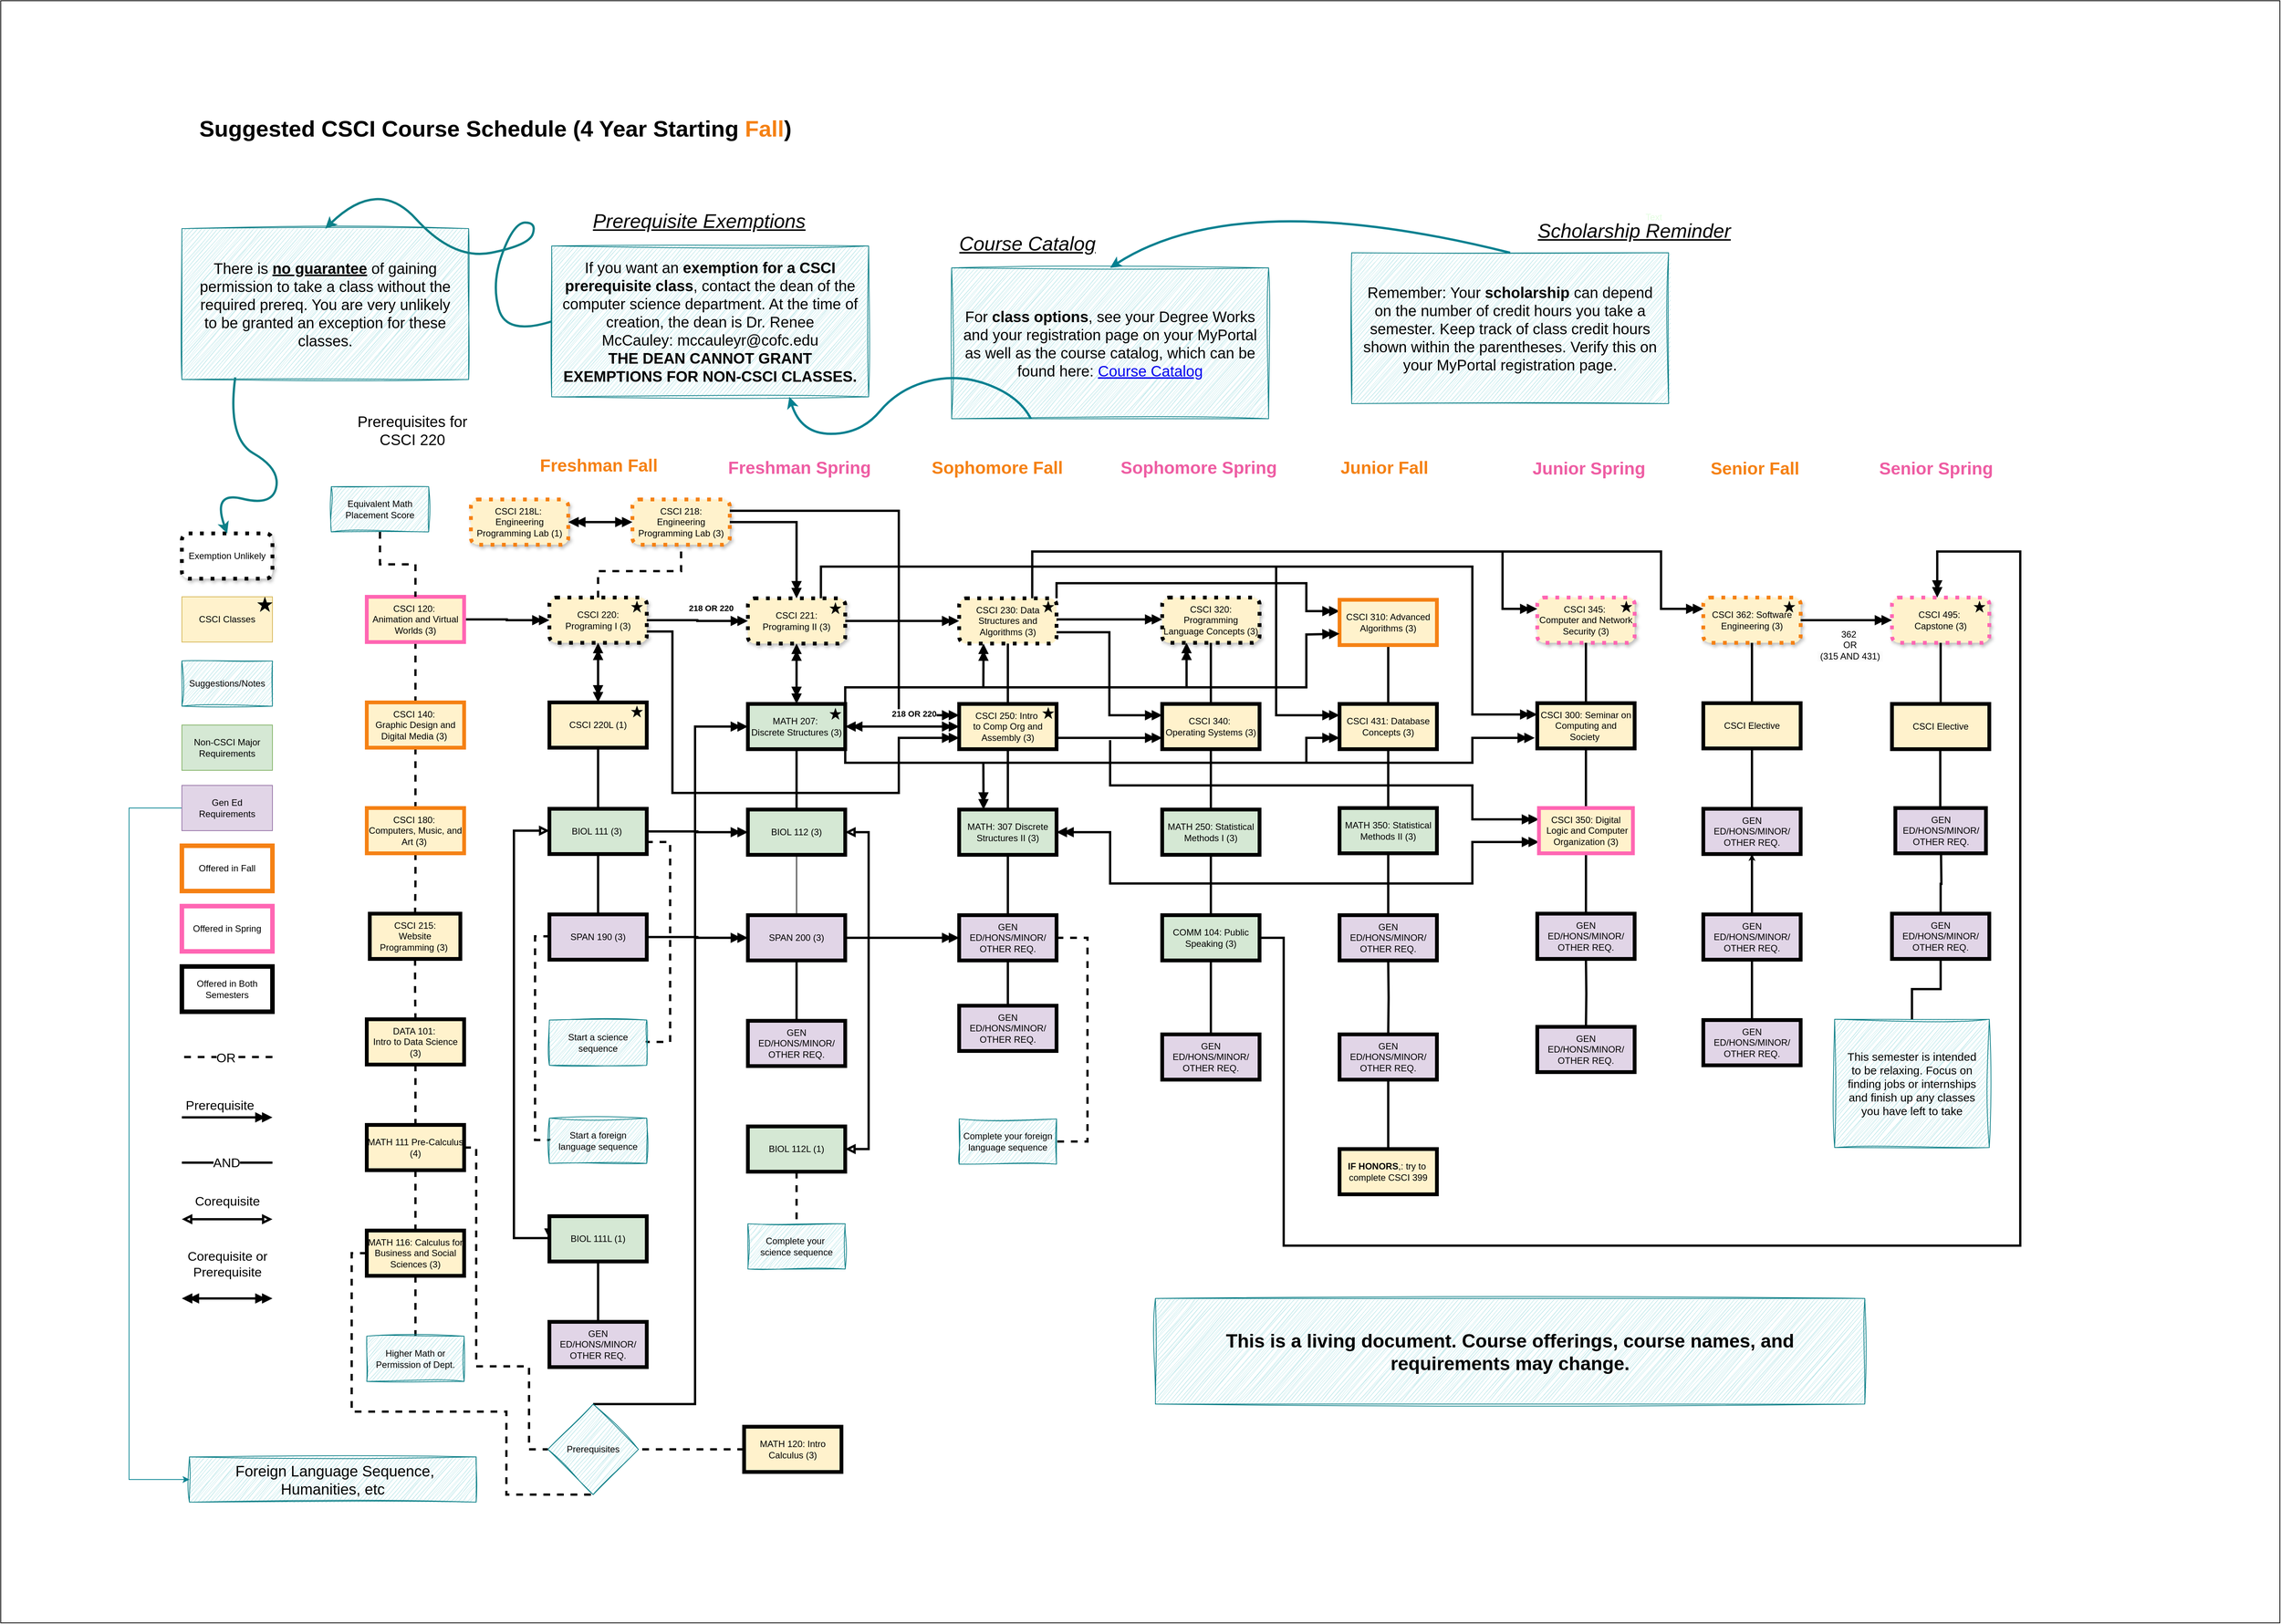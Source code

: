 <mxfile version="25.0.3" pages="7">
  <diagram name="4-year" id="zcuVRARnLTpf-eT5LmWI">
    <mxGraphModel dx="8200" dy="3455" grid="1" gridSize="10" guides="1" tooltips="1" connect="1" arrows="1" fold="1" page="1" pageScale="1" pageWidth="850" pageHeight="1100" math="0" shadow="0">
      <root>
        <mxCell id="0" />
        <mxCell id="1" parent="0" />
        <mxCell id="7AOGD6HEaUKxDqTLz4Fb-2" value="" style="rounded=0;whiteSpace=wrap;html=1;" vertex="1" parent="1">
          <mxGeometry x="-2470" y="-720" width="3020" height="2150" as="geometry" />
        </mxCell>
        <mxCell id="JRwJuK2fmCKFyrmUaWdu-1" value="CSCI Classes" style="rounded=0;whiteSpace=wrap;html=1;fillColor=#fff2cc;strokeColor=#d6b656;" vertex="1" parent="1">
          <mxGeometry x="-2230" y="70" width="120" height="60" as="geometry" />
        </mxCell>
        <mxCell id="JRwJuK2fmCKFyrmUaWdu-2" value="Non-CSCI Major Requirements" style="rounded=0;whiteSpace=wrap;html=1;fillColor=#d5e8d4;strokeColor=#82b366;" vertex="1" parent="1">
          <mxGeometry x="-2230" y="240" width="120" height="60" as="geometry" />
        </mxCell>
        <mxCell id="JRwJuK2fmCKFyrmUaWdu-3" style="edgeStyle=orthogonalEdgeStyle;rounded=0;orthogonalLoop=1;jettySize=auto;html=1;exitX=0;exitY=0.5;exitDx=0;exitDy=0;entryX=0;entryY=0.5;entryDx=0;entryDy=0;strokeColor=#028090;fontColor=#E4FDE1;fillColor=#F45B69;" edge="1" parent="1" source="JRwJuK2fmCKFyrmUaWdu-4" target="JRwJuK2fmCKFyrmUaWdu-148">
          <mxGeometry relative="1" as="geometry">
            <Array as="points">
              <mxPoint x="-2300" y="350" />
              <mxPoint x="-2300" y="1240" />
            </Array>
          </mxGeometry>
        </mxCell>
        <mxCell id="JRwJuK2fmCKFyrmUaWdu-4" value="Gen Ed Requirements" style="rounded=0;whiteSpace=wrap;html=1;fillColor=#e1d5e7;strokeColor=#9673a6;" vertex="1" parent="1">
          <mxGeometry x="-2230" y="320" width="120" height="60" as="geometry" />
        </mxCell>
        <mxCell id="JRwJuK2fmCKFyrmUaWdu-5" value="" style="edgeStyle=orthogonalEdgeStyle;rounded=0;orthogonalLoop=1;jettySize=auto;html=1;endArrow=doubleBlock;endFill=1;startArrow=doubleBlock;startFill=1;strokeWidth=3;" edge="1" parent="1" source="JRwJuK2fmCKFyrmUaWdu-8" target="JRwJuK2fmCKFyrmUaWdu-10">
          <mxGeometry relative="1" as="geometry" />
        </mxCell>
        <mxCell id="JRwJuK2fmCKFyrmUaWdu-6" value="" style="edgeStyle=orthogonalEdgeStyle;rounded=0;orthogonalLoop=1;jettySize=auto;html=1;endArrow=none;endFill=0;startArrow=doubleBlock;startFill=1;strokeWidth=3;" edge="1" parent="1" source="JRwJuK2fmCKFyrmUaWdu-8" target="JRwJuK2fmCKFyrmUaWdu-12">
          <mxGeometry relative="1" as="geometry" />
        </mxCell>
        <mxCell id="JRwJuK2fmCKFyrmUaWdu-7" value="" style="edgeStyle=orthogonalEdgeStyle;rounded=0;orthogonalLoop=1;jettySize=auto;html=1;strokeWidth=3;endArrow=doubleBlock;endFill=1;" edge="1" parent="1" source="JRwJuK2fmCKFyrmUaWdu-8" target="JRwJuK2fmCKFyrmUaWdu-34">
          <mxGeometry relative="1" as="geometry" />
        </mxCell>
        <mxCell id="dof3SbKWQC1H3c3gf0l3-7" value="&lt;b&gt;218 OR 220&lt;/b&gt;" style="edgeLabel;html=1;align=center;verticalAlign=middle;resizable=0;points=[];" vertex="1" connectable="0" parent="JRwJuK2fmCKFyrmUaWdu-7">
          <mxGeometry x="0.189" relative="1" as="geometry">
            <mxPoint x="5" y="-17" as="offset" />
          </mxGeometry>
        </mxCell>
        <mxCell id="wH5qHMHR2Sr8B2pJhJcY-4" style="edgeStyle=orthogonalEdgeStyle;rounded=0;orthogonalLoop=1;jettySize=auto;html=1;exitX=0.5;exitY=0;exitDx=0;exitDy=0;entryX=0.5;entryY=1;entryDx=0;entryDy=0;endArrow=none;endFill=0;dashed=1;strokeWidth=3;" edge="1" parent="1" source="JRwJuK2fmCKFyrmUaWdu-8" target="wH5qHMHR2Sr8B2pJhJcY-3">
          <mxGeometry relative="1" as="geometry" />
        </mxCell>
        <mxCell id="dof3SbKWQC1H3c3gf0l3-1" style="edgeStyle=orthogonalEdgeStyle;rounded=0;orthogonalLoop=1;jettySize=auto;html=1;exitX=1;exitY=0.75;exitDx=0;exitDy=0;entryX=0;entryY=0.75;entryDx=0;entryDy=0;strokeWidth=3;endArrow=doubleBlock;endFill=1;" edge="1" parent="1" source="JRwJuK2fmCKFyrmUaWdu-8" target="JRwJuK2fmCKFyrmUaWdu-89">
          <mxGeometry relative="1" as="geometry">
            <Array as="points">
              <mxPoint x="-1580" y="116" />
              <mxPoint x="-1580" y="330" />
              <mxPoint x="-1280" y="330" />
              <mxPoint x="-1280" y="257" />
            </Array>
          </mxGeometry>
        </mxCell>
        <mxCell id="JRwJuK2fmCKFyrmUaWdu-8" value="CSCI 220:&lt;div&gt;Programing I (3)&lt;/div&gt;" style="rounded=1;whiteSpace=wrap;html=1;fillColor=#fff2cc;strokeColor=#000000;strokeWidth=5;dashed=1;perimeterSpacing=0;dashPattern=1 2;shadow=1;" vertex="1" parent="1">
          <mxGeometry x="-1743" y="71" width="129" height="60" as="geometry" />
        </mxCell>
        <mxCell id="JRwJuK2fmCKFyrmUaWdu-9" value="" style="edgeStyle=orthogonalEdgeStyle;rounded=0;orthogonalLoop=1;jettySize=auto;html=1;endArrow=none;endFill=0;strokeWidth=3;" edge="1" parent="1" source="JRwJuK2fmCKFyrmUaWdu-10" target="JRwJuK2fmCKFyrmUaWdu-40">
          <mxGeometry relative="1" as="geometry" />
        </mxCell>
        <mxCell id="JRwJuK2fmCKFyrmUaWdu-10" value="CSCI 220L (1)" style="rounded=0;whiteSpace=wrap;html=1;fillColor=#fff2cc;strokeColor=#000000;strokeWidth=5;perimeterSpacing=0;" vertex="1" parent="1">
          <mxGeometry x="-1743" y="210" width="129" height="60" as="geometry" />
        </mxCell>
        <mxCell id="JRwJuK2fmCKFyrmUaWdu-11" value="" style="edgeStyle=orthogonalEdgeStyle;rounded=0;orthogonalLoop=1;jettySize=auto;html=1;endArrow=none;endFill=0;dashed=1;exitX=0.5;exitY=1;exitDx=0;exitDy=0;strokeWidth=3;" edge="1" parent="1" source="JRwJuK2fmCKFyrmUaWdu-12" target="JRwJuK2fmCKFyrmUaWdu-14">
          <mxGeometry relative="1" as="geometry">
            <mxPoint x="-1925" y="130" as="sourcePoint" />
          </mxGeometry>
        </mxCell>
        <mxCell id="JRwJuK2fmCKFyrmUaWdu-12" value="CSCI 120:&amp;nbsp;&lt;div&gt;Animation and Virtual Worlds (3)&lt;/div&gt;" style="rounded=0;whiteSpace=wrap;html=1;fillColor=#fff2cc;strokeColor=#ff66b3;strokeWidth=5;perimeterSpacing=0;" vertex="1" parent="1">
          <mxGeometry x="-1985" y="70" width="129" height="60" as="geometry" />
        </mxCell>
        <mxCell id="JRwJuK2fmCKFyrmUaWdu-13" value="" style="edgeStyle=orthogonalEdgeStyle;rounded=0;orthogonalLoop=1;jettySize=auto;html=1;endArrow=none;endFill=0;startArrow=none;startFill=0;dashed=1;strokeWidth=3;" edge="1" parent="1" source="JRwJuK2fmCKFyrmUaWdu-14" target="JRwJuK2fmCKFyrmUaWdu-16">
          <mxGeometry relative="1" as="geometry" />
        </mxCell>
        <mxCell id="JRwJuK2fmCKFyrmUaWdu-14" value="&lt;div&gt;&lt;br&gt;&lt;/div&gt;CSCI 140:&amp;nbsp;&lt;div&gt;Graphic Design and Digital Media (3)&amp;nbsp;&lt;div&gt;&lt;br&gt;&lt;/div&gt;&lt;/div&gt;" style="rounded=0;whiteSpace=wrap;html=1;fillColor=#fff2cc;strokeColor=#f58114;strokeWidth=5;perimeterSpacing=0;" vertex="1" parent="1">
          <mxGeometry x="-1985" y="210" width="129" height="60" as="geometry" />
        </mxCell>
        <mxCell id="JRwJuK2fmCKFyrmUaWdu-15" value="" style="edgeStyle=orthogonalEdgeStyle;rounded=0;orthogonalLoop=1;jettySize=auto;html=1;endArrow=none;endFill=0;startArrow=none;startFill=0;dashed=1;strokeWidth=3;" edge="1" parent="1" source="JRwJuK2fmCKFyrmUaWdu-16" target="JRwJuK2fmCKFyrmUaWdu-18">
          <mxGeometry relative="1" as="geometry" />
        </mxCell>
        <mxCell id="JRwJuK2fmCKFyrmUaWdu-16" value="&lt;div&gt;&lt;br&gt;&lt;/div&gt;CSCI 180:&amp;nbsp;&lt;div&gt;&lt;span style=&quot;background-color: initial;&quot;&gt;Computers, Music, and Art (3)&amp;nbsp;&lt;/span&gt;&lt;div&gt;&lt;div&gt;&lt;br&gt;&lt;/div&gt;&lt;/div&gt;&lt;/div&gt;" style="rounded=0;whiteSpace=wrap;html=1;fillColor=#fff2cc;strokeColor=#f58114;strokeWidth=5;perimeterSpacing=0;" vertex="1" parent="1">
          <mxGeometry x="-1985" y="350" width="129" height="60" as="geometry" />
        </mxCell>
        <mxCell id="JRwJuK2fmCKFyrmUaWdu-17" value="" style="edgeStyle=orthogonalEdgeStyle;rounded=0;orthogonalLoop=1;jettySize=auto;html=1;endArrow=none;endFill=0;dashed=1;strokeWidth=3;" edge="1" parent="1" source="JRwJuK2fmCKFyrmUaWdu-18" target="JRwJuK2fmCKFyrmUaWdu-20">
          <mxGeometry relative="1" as="geometry" />
        </mxCell>
        <mxCell id="JRwJuK2fmCKFyrmUaWdu-18" value="&lt;div&gt;&lt;br&gt;&lt;/div&gt;CSCI 215:&lt;div&gt;&lt;span style=&quot;background-color: initial;&quot;&gt;Website Programming (3)&amp;nbsp;&lt;/span&gt;&lt;div&gt;&lt;div&gt;&lt;div&gt;&lt;br&gt;&lt;/div&gt;&lt;/div&gt;&lt;/div&gt;&lt;/div&gt;" style="rounded=0;whiteSpace=wrap;html=1;fillColor=#fff2cc;strokeColor=#000000;strokeWidth=5;" vertex="1" parent="1">
          <mxGeometry x="-1981" y="490" width="120" height="60" as="geometry" />
        </mxCell>
        <mxCell id="JRwJuK2fmCKFyrmUaWdu-19" value="" style="edgeStyle=orthogonalEdgeStyle;rounded=0;orthogonalLoop=1;jettySize=auto;html=1;endArrow=none;endFill=0;startArrow=none;startFill=0;dashed=1;strokeWidth=3;" edge="1" parent="1" source="JRwJuK2fmCKFyrmUaWdu-20" target="JRwJuK2fmCKFyrmUaWdu-23">
          <mxGeometry relative="1" as="geometry" />
        </mxCell>
        <mxCell id="JRwJuK2fmCKFyrmUaWdu-20" value="&lt;div&gt;DATA 101:&amp;nbsp;&lt;/div&gt;&lt;div&gt;Intro to Data Science (3)&lt;/div&gt;" style="rounded=0;whiteSpace=wrap;html=1;fillColor=#fff2cc;strokeColor=#000000;strokeWidth=5;perimeterSpacing=0;" vertex="1" parent="1">
          <mxGeometry x="-1985" y="630" width="129" height="60" as="geometry" />
        </mxCell>
        <mxCell id="JRwJuK2fmCKFyrmUaWdu-21" value="" style="edgeStyle=orthogonalEdgeStyle;rounded=0;orthogonalLoop=1;jettySize=auto;html=1;endArrow=none;endFill=0;startArrow=none;startFill=0;dashed=1;strokeWidth=3;" edge="1" parent="1" source="JRwJuK2fmCKFyrmUaWdu-23" target="JRwJuK2fmCKFyrmUaWdu-26">
          <mxGeometry relative="1" as="geometry" />
        </mxCell>
        <mxCell id="JRwJuK2fmCKFyrmUaWdu-22" style="edgeStyle=orthogonalEdgeStyle;rounded=0;orthogonalLoop=1;jettySize=auto;html=1;exitX=1;exitY=0.5;exitDx=0;exitDy=0;entryX=0;entryY=0.5;entryDx=0;entryDy=0;endArrow=none;endFill=0;strokeWidth=3;dashed=1;" edge="1" parent="1" source="JRwJuK2fmCKFyrmUaWdu-23" target="JRwJuK2fmCKFyrmUaWdu-72">
          <mxGeometry relative="1" as="geometry">
            <Array as="points">
              <mxPoint x="-1840" y="800" />
              <mxPoint x="-1840" y="1090" />
              <mxPoint x="-1770" y="1090" />
              <mxPoint x="-1770" y="1200" />
            </Array>
          </mxGeometry>
        </mxCell>
        <mxCell id="JRwJuK2fmCKFyrmUaWdu-23" value="&lt;div&gt;MATH 111 Pre-Calculus (4)&lt;/div&gt;" style="rounded=0;whiteSpace=wrap;html=1;fillColor=#fff2cc;strokeColor=#000000;strokeWidth=5;perimeterSpacing=0;" vertex="1" parent="1">
          <mxGeometry x="-1985" y="770" width="129" height="60" as="geometry" />
        </mxCell>
        <mxCell id="JRwJuK2fmCKFyrmUaWdu-24" value="" style="edgeStyle=orthogonalEdgeStyle;rounded=0;orthogonalLoop=1;jettySize=auto;html=1;endArrow=none;endFill=0;startArrow=none;startFill=0;dashed=1;strokeWidth=3;" edge="1" parent="1" source="JRwJuK2fmCKFyrmUaWdu-26" target="JRwJuK2fmCKFyrmUaWdu-27">
          <mxGeometry relative="1" as="geometry" />
        </mxCell>
        <mxCell id="JRwJuK2fmCKFyrmUaWdu-25" style="edgeStyle=orthogonalEdgeStyle;rounded=0;orthogonalLoop=1;jettySize=auto;html=1;exitX=0;exitY=0.5;exitDx=0;exitDy=0;entryX=0.5;entryY=1;entryDx=0;entryDy=0;endArrow=none;endFill=0;strokeWidth=3;dashed=1;" edge="1" parent="1" source="JRwJuK2fmCKFyrmUaWdu-26" target="JRwJuK2fmCKFyrmUaWdu-72">
          <mxGeometry relative="1" as="geometry">
            <Array as="points">
              <mxPoint x="-2005" y="940" />
              <mxPoint x="-2005" y="1150" />
              <mxPoint x="-1800" y="1150" />
              <mxPoint x="-1800" y="1260" />
            </Array>
          </mxGeometry>
        </mxCell>
        <mxCell id="JRwJuK2fmCKFyrmUaWdu-26" value="&lt;div&gt;MATH 116: Calculus for Business and Social Sciences (3)&lt;/div&gt;" style="rounded=0;whiteSpace=wrap;html=1;fillColor=#fff2cc;strokeColor=#000000;strokeWidth=5;perimeterSpacing=0;" vertex="1" parent="1">
          <mxGeometry x="-1985" y="910" width="129" height="60" as="geometry" />
        </mxCell>
        <mxCell id="JRwJuK2fmCKFyrmUaWdu-27" value="&lt;div&gt;Higher Math or Permission of Dept.&lt;/div&gt;" style="rounded=0;whiteSpace=wrap;html=1;fillColor=#b0e3e6;strokeColor=#0e8088;strokeWidth=1;perimeterSpacing=0;sketch=1;curveFitting=1;jiggle=2;" vertex="1" parent="1">
          <mxGeometry x="-1985" y="1050" width="129" height="60" as="geometry" />
        </mxCell>
        <mxCell id="JRwJuK2fmCKFyrmUaWdu-28" value="Offered in Fall" style="rounded=0;whiteSpace=wrap;html=1;fillColor=#FFFFFF;strokeColor=#f58114;strokeWidth=6;" vertex="1" parent="1">
          <mxGeometry x="-2230" y="400" width="120" height="60" as="geometry" />
        </mxCell>
        <mxCell id="JRwJuK2fmCKFyrmUaWdu-29" value="Offered in Spring" style="rounded=0;whiteSpace=wrap;html=1;fillColor=#FFFFFF;strokeColor=#FF66B3;strokeWidth=6;" vertex="1" parent="1">
          <mxGeometry x="-2230" y="480" width="120" height="60" as="geometry" />
        </mxCell>
        <mxCell id="JRwJuK2fmCKFyrmUaWdu-30" value="Offered in Both Semesters" style="rounded=0;whiteSpace=wrap;html=1;fillColor=#FFFFFF;strokeColor=#000000;strokeWidth=6;" vertex="1" parent="1">
          <mxGeometry x="-2230" y="560" width="120" height="60" as="geometry" />
        </mxCell>
        <mxCell id="JRwJuK2fmCKFyrmUaWdu-31" value="" style="edgeStyle=orthogonalEdgeStyle;rounded=0;orthogonalLoop=1;jettySize=auto;html=1;endArrow=doubleBlock;endFill=1;startArrow=doubleBlock;startFill=1;strokeWidth=3;" edge="1" parent="1" source="JRwJuK2fmCKFyrmUaWdu-34" target="JRwJuK2fmCKFyrmUaWdu-59">
          <mxGeometry relative="1" as="geometry" />
        </mxCell>
        <mxCell id="JRwJuK2fmCKFyrmUaWdu-32" value="" style="edgeStyle=orthogonalEdgeStyle;rounded=0;orthogonalLoop=1;jettySize=auto;html=1;entryX=0;entryY=0.5;entryDx=0;entryDy=0;strokeWidth=3;endArrow=doubleBlock;endFill=1;" edge="1" parent="1" source="JRwJuK2fmCKFyrmUaWdu-34" target="JRwJuK2fmCKFyrmUaWdu-87">
          <mxGeometry relative="1" as="geometry">
            <mxPoint x="-1280" y="102.0" as="targetPoint" />
          </mxGeometry>
        </mxCell>
        <mxCell id="JRwJuK2fmCKFyrmUaWdu-33" style="edgeStyle=orthogonalEdgeStyle;rounded=0;orthogonalLoop=1;jettySize=auto;html=1;exitX=0.75;exitY=0;exitDx=0;exitDy=0;entryX=0;entryY=0.25;entryDx=0;entryDy=0;strokeWidth=3;endArrow=doubleBlock;endFill=1;" edge="1" parent="1" source="JRwJuK2fmCKFyrmUaWdu-34" target="JRwJuK2fmCKFyrmUaWdu-108">
          <mxGeometry relative="1" as="geometry">
            <Array as="points">
              <mxPoint x="-1383" y="30" />
              <mxPoint x="-520" y="30" />
              <mxPoint x="-520" y="226" />
            </Array>
          </mxGeometry>
        </mxCell>
        <mxCell id="JRwJuK2fmCKFyrmUaWdu-34" value="CSCI 221:&lt;div&gt;Programing II (3)&lt;/div&gt;" style="rounded=1;whiteSpace=wrap;html=1;fillColor=#fff2cc;strokeColor=#000000;strokeWidth=5;dashed=1;dashPattern=1 2;shadow=1;perimeterSpacing=0;" vertex="1" parent="1">
          <mxGeometry x="-1480" y="72" width="129" height="60" as="geometry" />
        </mxCell>
        <mxCell id="JRwJuK2fmCKFyrmUaWdu-35" value="" style="edgeStyle=orthogonalEdgeStyle;rounded=0;orthogonalLoop=1;jettySize=auto;html=1;endArrow=none;endFill=0;dashed=1;exitX=0;exitY=0.5;exitDx=0;exitDy=0;entryX=0;entryY=0.5;entryDx=0;entryDy=0;strokeWidth=3;" edge="1" parent="1" source="JRwJuK2fmCKFyrmUaWdu-43" target="JRwJuK2fmCKFyrmUaWdu-41">
          <mxGeometry relative="1" as="geometry">
            <Array as="points">
              <mxPoint x="-1762" y="520" />
              <mxPoint x="-1762" y="790" />
            </Array>
          </mxGeometry>
        </mxCell>
        <mxCell id="JRwJuK2fmCKFyrmUaWdu-36" value="" style="edgeStyle=orthogonalEdgeStyle;rounded=0;orthogonalLoop=1;jettySize=auto;html=1;endArrow=none;endFill=0;strokeWidth=3;" edge="1" parent="1" source="JRwJuK2fmCKFyrmUaWdu-40" target="JRwJuK2fmCKFyrmUaWdu-43">
          <mxGeometry relative="1" as="geometry" />
        </mxCell>
        <mxCell id="JRwJuK2fmCKFyrmUaWdu-37" value="" style="edgeStyle=orthogonalEdgeStyle;rounded=0;orthogonalLoop=1;jettySize=auto;html=1;dashed=1;endArrow=none;endFill=0;entryX=1;entryY=0.5;entryDx=0;entryDy=0;exitX=1;exitY=0.75;exitDx=0;exitDy=0;strokeWidth=3;" edge="1" parent="1" source="JRwJuK2fmCKFyrmUaWdu-40" target="JRwJuK2fmCKFyrmUaWdu-44">
          <mxGeometry relative="1" as="geometry">
            <Array as="points">
              <mxPoint x="-1583" y="395" />
              <mxPoint x="-1583" y="660" />
            </Array>
          </mxGeometry>
        </mxCell>
        <mxCell id="JRwJuK2fmCKFyrmUaWdu-38" style="edgeStyle=orthogonalEdgeStyle;rounded=0;orthogonalLoop=1;jettySize=auto;html=1;exitX=1;exitY=0.5;exitDx=0;exitDy=0;entryX=0;entryY=0.5;entryDx=0;entryDy=0;strokeWidth=3;endArrow=doubleBlock;endFill=1;" edge="1" parent="1" source="JRwJuK2fmCKFyrmUaWdu-40" target="JRwJuK2fmCKFyrmUaWdu-62">
          <mxGeometry relative="1" as="geometry" />
        </mxCell>
        <mxCell id="JRwJuK2fmCKFyrmUaWdu-39" value="" style="edgeStyle=orthogonalEdgeStyle;rounded=0;orthogonalLoop=1;jettySize=auto;html=1;entryX=0;entryY=0.5;entryDx=0;entryDy=0;startArrow=block;startFill=0;strokeColor=default;strokeWidth=3;endArrow=block;endFill=0;" edge="1" parent="1" source="JRwJuK2fmCKFyrmUaWdu-40" target="JRwJuK2fmCKFyrmUaWdu-69">
          <mxGeometry relative="1" as="geometry">
            <Array as="points">
              <mxPoint x="-1790" y="380" />
              <mxPoint x="-1790" y="920" />
            </Array>
          </mxGeometry>
        </mxCell>
        <mxCell id="JRwJuK2fmCKFyrmUaWdu-40" value="BIOL 111 (3)&amp;nbsp;" style="rounded=0;whiteSpace=wrap;html=1;fillColor=#d5e8d4;strokeColor=#000000;strokeWidth=5;perimeterSpacing=0;" vertex="1" parent="1">
          <mxGeometry x="-1743" y="351" width="129" height="60" as="geometry" />
        </mxCell>
        <mxCell id="JRwJuK2fmCKFyrmUaWdu-41" value="&lt;div&gt;Start a foreign language sequence&lt;/div&gt;" style="rounded=0;whiteSpace=wrap;html=1;fillColor=#b0e3e6;strokeColor=#0e8088;strokeWidth=1;sketch=1;curveFitting=1;jiggle=2;perimeterSpacing=0;" vertex="1" parent="1">
          <mxGeometry x="-1743" y="761" width="129" height="60" as="geometry" />
        </mxCell>
        <mxCell id="JRwJuK2fmCKFyrmUaWdu-42" style="edgeStyle=orthogonalEdgeStyle;rounded=0;orthogonalLoop=1;jettySize=auto;html=1;exitX=1;exitY=0.5;exitDx=0;exitDy=0;strokeWidth=3;endArrow=doubleBlock;endFill=1;" edge="1" parent="1" source="JRwJuK2fmCKFyrmUaWdu-43" target="JRwJuK2fmCKFyrmUaWdu-65">
          <mxGeometry relative="1" as="geometry" />
        </mxCell>
        <mxCell id="JRwJuK2fmCKFyrmUaWdu-43" value="SPAN 190 (3)" style="rounded=0;whiteSpace=wrap;html=1;fillColor=#e1d5e7;strokeColor=#000000;strokeWidth=5;gradientColor=none;perimeterSpacing=0;" vertex="1" parent="1">
          <mxGeometry x="-1743" y="491" width="129" height="60" as="geometry" />
        </mxCell>
        <mxCell id="JRwJuK2fmCKFyrmUaWdu-44" value="Start a science sequence" style="rounded=0;whiteSpace=wrap;html=1;fillColor=#b0e3e6;strokeColor=#0e8088;strokeWidth=1;perimeterSpacing=0;sketch=1;curveFitting=1;jiggle=2;" vertex="1" parent="1">
          <mxGeometry x="-1743" y="631" width="129" height="60" as="geometry" />
        </mxCell>
        <mxCell id="JRwJuK2fmCKFyrmUaWdu-45" value="" style="endArrow=none;html=1;rounded=0;dashed=1;strokeWidth=3;" edge="1" parent="1">
          <mxGeometry width="50" height="50" relative="1" as="geometry">
            <mxPoint x="-2110" y="680" as="sourcePoint" />
            <mxPoint x="-2230" y="680" as="targetPoint" />
          </mxGeometry>
        </mxCell>
        <mxCell id="JRwJuK2fmCKFyrmUaWdu-46" value="&lt;font style=&quot;font-size: 17px;&quot;&gt;OR&lt;/font&gt;" style="edgeLabel;html=1;align=center;verticalAlign=middle;resizable=0;points=[];" vertex="1" connectable="0" parent="JRwJuK2fmCKFyrmUaWdu-45">
          <mxGeometry x="0.044" y="2" relative="1" as="geometry">
            <mxPoint as="offset" />
          </mxGeometry>
        </mxCell>
        <mxCell id="JRwJuK2fmCKFyrmUaWdu-47" value="" style="endArrow=doubleBlock;html=1;rounded=0;strokeWidth=3;endFill=1;" edge="1" parent="1">
          <mxGeometry width="50" height="50" relative="1" as="geometry">
            <mxPoint x="-2230" y="760" as="sourcePoint" />
            <mxPoint x="-2110" y="760" as="targetPoint" />
          </mxGeometry>
        </mxCell>
        <mxCell id="JRwJuK2fmCKFyrmUaWdu-48" value="&lt;font style=&quot;font-size: 17px;&quot;&gt;Prerequisite&lt;/font&gt;" style="text;html=1;align=center;verticalAlign=middle;resizable=0;points=[];autosize=1;strokeColor=none;fillColor=none;" vertex="1" parent="1">
          <mxGeometry x="-2235" y="730" width="110" height="30" as="geometry" />
        </mxCell>
        <mxCell id="JRwJuK2fmCKFyrmUaWdu-49" value="" style="endArrow=none;html=1;rounded=0;endFill=0;strokeWidth=3;" edge="1" parent="1">
          <mxGeometry width="50" height="50" relative="1" as="geometry">
            <mxPoint x="-2230" y="820" as="sourcePoint" />
            <mxPoint x="-2110" y="820" as="targetPoint" />
          </mxGeometry>
        </mxCell>
        <mxCell id="JRwJuK2fmCKFyrmUaWdu-50" value="&lt;font style=&quot;font-size: 17px;&quot;&gt;AND&lt;/font&gt;" style="edgeLabel;html=1;align=center;verticalAlign=middle;resizable=0;points=[];" vertex="1" connectable="0" parent="JRwJuK2fmCKFyrmUaWdu-49">
          <mxGeometry x="-0.029" y="-1" relative="1" as="geometry">
            <mxPoint as="offset" />
          </mxGeometry>
        </mxCell>
        <mxCell id="JRwJuK2fmCKFyrmUaWdu-51" value="&lt;font&gt;Freshman Spring&lt;/font&gt;" style="text;html=1;align=center;verticalAlign=middle;resizable=0;points=[];autosize=1;strokeColor=none;fillColor=none;fontSize=23;fontStyle=1;fontColor=#ee5da3;" vertex="1" parent="1">
          <mxGeometry x="-1512" y="-121" width="200" height="40" as="geometry" />
        </mxCell>
        <mxCell id="JRwJuK2fmCKFyrmUaWdu-52" value="&lt;span&gt;Sophomore Fall&lt;/span&gt;" style="text;html=1;align=center;verticalAlign=middle;resizable=0;points=[];autosize=1;strokeColor=none;fillColor=none;fontSize=23;fontStyle=1;fontColor=#f58114;labelBorderColor=none;textShadow=0;labelBackgroundColor=none;" vertex="1" parent="1">
          <mxGeometry x="-1245" y="-121" width="190" height="40" as="geometry" />
        </mxCell>
        <mxCell id="JRwJuK2fmCKFyrmUaWdu-53" value="" style="edgeStyle=orthogonalEdgeStyle;rounded=0;orthogonalLoop=1;jettySize=auto;html=1;endArrow=none;endFill=0;strokeWidth=3;" edge="1" parent="1" source="JRwJuK2fmCKFyrmUaWdu-59" target="JRwJuK2fmCKFyrmUaWdu-62">
          <mxGeometry relative="1" as="geometry" />
        </mxCell>
        <mxCell id="JRwJuK2fmCKFyrmUaWdu-54" style="edgeStyle=orthogonalEdgeStyle;rounded=0;orthogonalLoop=1;jettySize=auto;html=1;exitX=1;exitY=0.5;exitDx=0;exitDy=0;entryX=0;entryY=0.5;entryDx=0;entryDy=0;strokeWidth=3;endArrow=doubleBlock;endFill=1;startArrow=doubleBlock;startFill=1;" edge="1" parent="1" source="JRwJuK2fmCKFyrmUaWdu-59" target="JRwJuK2fmCKFyrmUaWdu-89">
          <mxGeometry relative="1" as="geometry">
            <Array as="points" />
          </mxGeometry>
        </mxCell>
        <mxCell id="JRwJuK2fmCKFyrmUaWdu-56" style="edgeStyle=orthogonalEdgeStyle;rounded=0;orthogonalLoop=1;jettySize=auto;html=1;exitX=1;exitY=0.25;exitDx=0;exitDy=0;entryX=0.25;entryY=1;entryDx=0;entryDy=0;strokeWidth=3;endArrow=doubleBlock;endFill=1;" edge="1" parent="1" source="JRwJuK2fmCKFyrmUaWdu-59" target="JRwJuK2fmCKFyrmUaWdu-97">
          <mxGeometry relative="1" as="geometry">
            <Array as="points">
              <mxPoint x="-1351" y="190" />
              <mxPoint x="-899" y="190" />
            </Array>
          </mxGeometry>
        </mxCell>
        <mxCell id="JRwJuK2fmCKFyrmUaWdu-58" style="edgeStyle=orthogonalEdgeStyle;rounded=0;orthogonalLoop=1;jettySize=auto;html=1;exitX=1;exitY=1;exitDx=0;exitDy=0;strokeWidth=3;entryX=-0.026;entryY=0.767;entryDx=0;entryDy=0;entryPerimeter=0;endArrow=doubleBlock;endFill=1;" edge="1" parent="1" source="JRwJuK2fmCKFyrmUaWdu-59" target="JRwJuK2fmCKFyrmUaWdu-108">
          <mxGeometry relative="1" as="geometry">
            <mxPoint x="-542" y="270" as="targetPoint" />
            <Array as="points">
              <mxPoint x="-1351" y="290" />
              <mxPoint x="-520" y="290" />
              <mxPoint x="-520" y="257" />
            </Array>
          </mxGeometry>
        </mxCell>
        <mxCell id="JRwJuK2fmCKFyrmUaWdu-59" value="MATH 207:&amp;nbsp;&lt;div&gt;Discrete Structures (3)&lt;/div&gt;" style="rounded=0;whiteSpace=wrap;html=1;fillColor=#d5e8d4;strokeColor=#000000;strokeWidth=5;perimeterSpacing=0;" vertex="1" parent="1">
          <mxGeometry x="-1480" y="212" width="129" height="60" as="geometry" />
        </mxCell>
        <mxCell id="JRwJuK2fmCKFyrmUaWdu-60" value="" style="edgeStyle=orthogonalEdgeStyle;rounded=0;orthogonalLoop=1;jettySize=auto;html=1;endArrow=none;endFill=0;" edge="1" parent="1" source="JRwJuK2fmCKFyrmUaWdu-62" target="JRwJuK2fmCKFyrmUaWdu-65">
          <mxGeometry relative="1" as="geometry" />
        </mxCell>
        <mxCell id="JRwJuK2fmCKFyrmUaWdu-61" value="" style="edgeStyle=orthogonalEdgeStyle;rounded=0;orthogonalLoop=1;jettySize=auto;html=1;startArrow=block;startFill=0;strokeWidth=3;endArrow=block;endFill=0;" edge="1" parent="1" source="JRwJuK2fmCKFyrmUaWdu-62" target="JRwJuK2fmCKFyrmUaWdu-70">
          <mxGeometry relative="1" as="geometry">
            <Array as="points">
              <mxPoint x="-1320" y="382" />
              <mxPoint x="-1320" y="802" />
            </Array>
          </mxGeometry>
        </mxCell>
        <mxCell id="JRwJuK2fmCKFyrmUaWdu-62" value="BIOL 112 (3)" style="rounded=0;whiteSpace=wrap;html=1;fillColor=#d5e8d4;strokeColor=#000000;strokeWidth=5;perimeterSpacing=0;" vertex="1" parent="1">
          <mxGeometry x="-1480" y="352" width="129" height="60" as="geometry" />
        </mxCell>
        <mxCell id="JRwJuK2fmCKFyrmUaWdu-63" value="" style="edgeStyle=orthogonalEdgeStyle;rounded=0;orthogonalLoop=1;jettySize=auto;html=1;endArrow=none;endFill=0;strokeWidth=3;" edge="1" parent="1" source="JRwJuK2fmCKFyrmUaWdu-65" target="JRwJuK2fmCKFyrmUaWdu-66">
          <mxGeometry relative="1" as="geometry" />
        </mxCell>
        <mxCell id="JRwJuK2fmCKFyrmUaWdu-64" style="edgeStyle=orthogonalEdgeStyle;rounded=0;orthogonalLoop=1;jettySize=auto;html=1;exitX=1;exitY=0.5;exitDx=0;exitDy=0;strokeWidth=3;endArrow=doubleBlock;endFill=1;" edge="1" parent="1" source="JRwJuK2fmCKFyrmUaWdu-65" target="JRwJuK2fmCKFyrmUaWdu-95">
          <mxGeometry relative="1" as="geometry" />
        </mxCell>
        <mxCell id="JRwJuK2fmCKFyrmUaWdu-65" value="SPAN 200 (3)" style="rounded=0;whiteSpace=wrap;html=1;fillColor=#e1d5e7;strokeColor=#000000;strokeWidth=5;perimeterSpacing=0;" vertex="1" parent="1">
          <mxGeometry x="-1480" y="492" width="129" height="60" as="geometry" />
        </mxCell>
        <mxCell id="JRwJuK2fmCKFyrmUaWdu-66" value="GEN ED/HONS/MINOR/&lt;div&gt;OTHER REQ.&lt;/div&gt;" style="rounded=0;whiteSpace=wrap;html=1;fillColor=#e1d5e7;strokeColor=#000000;strokeWidth=5;perimeterSpacing=0;" vertex="1" parent="1">
          <mxGeometry x="-1480" y="632" width="129" height="60" as="geometry" />
        </mxCell>
        <mxCell id="JRwJuK2fmCKFyrmUaWdu-67" value="" style="endArrow=block;startArrow=block;html=1;rounded=0;strokeWidth=3;startFill=0;endFill=0;" edge="1" parent="1">
          <mxGeometry width="50" height="50" relative="1" as="geometry">
            <mxPoint x="-2230" y="895" as="sourcePoint" />
            <mxPoint x="-2110" y="895" as="targetPoint" />
          </mxGeometry>
        </mxCell>
        <mxCell id="JRwJuK2fmCKFyrmUaWdu-68" value="&lt;font style=&quot;font-size: 17px;&quot;&gt;Corequisite&lt;/font&gt;" style="text;html=1;align=center;verticalAlign=middle;resizable=0;points=[];autosize=1;strokeColor=none;fillColor=none;" vertex="1" parent="1">
          <mxGeometry x="-2225" y="857" width="110" height="30" as="geometry" />
        </mxCell>
        <mxCell id="hEMzzOr-zAkWTYKyeFaE-9" value="" style="edgeStyle=orthogonalEdgeStyle;rounded=0;orthogonalLoop=1;jettySize=auto;html=1;strokeWidth=3;endArrow=none;endFill=0;" edge="1" parent="1" source="JRwJuK2fmCKFyrmUaWdu-69" target="hEMzzOr-zAkWTYKyeFaE-8">
          <mxGeometry relative="1" as="geometry" />
        </mxCell>
        <mxCell id="JRwJuK2fmCKFyrmUaWdu-69" value="BIOL 111L (1)" style="rounded=0;whiteSpace=wrap;html=1;fillColor=#d5e8d4;strokeColor=#000000;strokeWidth=5;perimeterSpacing=0;" vertex="1" parent="1">
          <mxGeometry x="-1743" y="891" width="129" height="60" as="geometry" />
        </mxCell>
        <mxCell id="hEMzzOr-zAkWTYKyeFaE-3" style="edgeStyle=orthogonalEdgeStyle;rounded=0;orthogonalLoop=1;jettySize=auto;html=1;exitX=0.5;exitY=1;exitDx=0;exitDy=0;entryX=0.5;entryY=0;entryDx=0;entryDy=0;fillColor=#b0e3e6;strokeColor=#000000;strokeWidth=3;endArrow=none;endFill=0;dashed=1;" edge="1" parent="1" source="JRwJuK2fmCKFyrmUaWdu-70" target="hEMzzOr-zAkWTYKyeFaE-1">
          <mxGeometry relative="1" as="geometry" />
        </mxCell>
        <mxCell id="JRwJuK2fmCKFyrmUaWdu-70" value="BIOL 112L (1)" style="rounded=0;whiteSpace=wrap;html=1;fillColor=#d5e8d4;strokeColor=#000000;strokeWidth=5;perimeterSpacing=0;" vertex="1" parent="1">
          <mxGeometry x="-1480" y="772" width="129" height="60" as="geometry" />
        </mxCell>
        <mxCell id="JRwJuK2fmCKFyrmUaWdu-71" style="edgeStyle=orthogonalEdgeStyle;rounded=0;orthogonalLoop=1;jettySize=auto;html=1;exitX=0.5;exitY=0;exitDx=0;exitDy=0;entryX=0;entryY=0.5;entryDx=0;entryDy=0;endArrow=doubleBlock;endFill=1;strokeWidth=3;" edge="1" parent="1" source="JRwJuK2fmCKFyrmUaWdu-72" target="JRwJuK2fmCKFyrmUaWdu-59">
          <mxGeometry relative="1" as="geometry">
            <Array as="points">
              <mxPoint x="-1550" y="1140" />
              <mxPoint x="-1550" y="242" />
            </Array>
          </mxGeometry>
        </mxCell>
        <mxCell id="JRwJuK2fmCKFyrmUaWdu-72" value="Prerequisites" style="rhombus;whiteSpace=wrap;html=1;sketch=1;curveFitting=1;jiggle=2;fillColor=#b0e3e6;strokeColor=#0e8088;" vertex="1" parent="1">
          <mxGeometry x="-1745" y="1140" width="120" height="120" as="geometry" />
        </mxCell>
        <mxCell id="JRwJuK2fmCKFyrmUaWdu-73" style="edgeStyle=orthogonalEdgeStyle;rounded=0;orthogonalLoop=1;jettySize=auto;html=1;exitX=0;exitY=0.5;exitDx=0;exitDy=0;entryX=1;entryY=0.5;entryDx=0;entryDy=0;endArrow=none;endFill=0;strokeWidth=3;dashed=1;" edge="1" parent="1" source="JRwJuK2fmCKFyrmUaWdu-74" target="JRwJuK2fmCKFyrmUaWdu-72">
          <mxGeometry relative="1" as="geometry" />
        </mxCell>
        <mxCell id="JRwJuK2fmCKFyrmUaWdu-74" value="&lt;div&gt;MATH 120: Intro Calculus (3)&lt;/div&gt;" style="rounded=0;whiteSpace=wrap;html=1;fillColor=#fff2cc;strokeColor=#000000;strokeWidth=5;perimeterSpacing=0;" vertex="1" parent="1">
          <mxGeometry x="-1485" y="1170" width="129" height="60" as="geometry" />
        </mxCell>
        <mxCell id="JRwJuK2fmCKFyrmUaWdu-76" value="" style="html=1;dashed=0;aspect=fixed;verticalLabelPosition=bottom;verticalAlign=top;align=center;shape=mxgraph.gmdl.star;strokeColor=none;fillColor=#000000;shadow=0;sketch=0;" vertex="1" parent="1">
          <mxGeometry x="-2130" y="70" width="20" height="20" as="geometry" />
        </mxCell>
        <mxCell id="JRwJuK2fmCKFyrmUaWdu-80" style="edgeStyle=orthogonalEdgeStyle;rounded=0;orthogonalLoop=1;jettySize=auto;html=1;exitX=1;exitY=0.5;exitDx=0;exitDy=0;strokeWidth=3;endArrow=doubleBlock;endFill=1;" edge="1" parent="1" source="QalIoJRd1WiejQ78iZ4E-4" target="JRwJuK2fmCKFyrmUaWdu-124">
          <mxGeometry relative="1" as="geometry">
            <Array as="points">
              <mxPoint x="-770" y="522" />
              <mxPoint x="-770" y="930" />
              <mxPoint x="206" y="930" />
              <mxPoint x="206" y="10" />
              <mxPoint x="96" y="10" />
            </Array>
            <mxPoint x="-567" y="354" as="sourcePoint" />
          </mxGeometry>
        </mxCell>
        <mxCell id="JRwJuK2fmCKFyrmUaWdu-82" value="" style="edgeStyle=orthogonalEdgeStyle;rounded=0;orthogonalLoop=1;jettySize=auto;html=1;endArrow=none;endFill=0;startArrow=none;startFill=0;strokeWidth=3;" edge="1" parent="1" source="JRwJuK2fmCKFyrmUaWdu-87" target="JRwJuK2fmCKFyrmUaWdu-89">
          <mxGeometry relative="1" as="geometry" />
        </mxCell>
        <mxCell id="JRwJuK2fmCKFyrmUaWdu-83" style="edgeStyle=orthogonalEdgeStyle;rounded=0;orthogonalLoop=1;jettySize=auto;html=1;exitX=1;exitY=0.5;exitDx=0;exitDy=0;strokeWidth=3;endArrow=doubleBlock;endFill=1;" edge="1" parent="1" source="JRwJuK2fmCKFyrmUaWdu-87" target="JRwJuK2fmCKFyrmUaWdu-97">
          <mxGeometry relative="1" as="geometry">
            <Array as="points">
              <mxPoint x="-832" y="100" />
              <mxPoint x="-832" y="100" />
            </Array>
          </mxGeometry>
        </mxCell>
        <mxCell id="JRwJuK2fmCKFyrmUaWdu-85" style="edgeStyle=orthogonalEdgeStyle;rounded=0;orthogonalLoop=1;jettySize=auto;html=1;exitX=0.75;exitY=0;exitDx=0;exitDy=0;entryX=0;entryY=0.25;entryDx=0;entryDy=0;strokeWidth=3;endArrow=doubleBlock;endFill=1;" edge="1" parent="1" source="JRwJuK2fmCKFyrmUaWdu-87" target="JRwJuK2fmCKFyrmUaWdu-106">
          <mxGeometry relative="1" as="geometry">
            <Array as="points">
              <mxPoint x="-1103" y="10" />
              <mxPoint x="-480" y="10" />
              <mxPoint x="-480" y="86" />
            </Array>
          </mxGeometry>
        </mxCell>
        <mxCell id="WxajL2hDsVUJLdU5ZZwk-1" style="edgeStyle=orthogonalEdgeStyle;rounded=0;orthogonalLoop=1;jettySize=auto;html=1;exitX=1;exitY=0.75;exitDx=0;exitDy=0;entryX=0;entryY=0.25;entryDx=0;entryDy=0;strokeColor=#000000;fontColor=#E4FDE1;fillColor=#F45B69;strokeWidth=3;endArrow=doubleBlock;endFill=1;" edge="1" parent="1" source="JRwJuK2fmCKFyrmUaWdu-87" target="JRwJuK2fmCKFyrmUaWdu-99">
          <mxGeometry relative="1" as="geometry">
            <Array as="points">
              <mxPoint x="-1001" y="117" />
              <mxPoint x="-1001" y="227" />
            </Array>
          </mxGeometry>
        </mxCell>
        <mxCell id="dof3SbKWQC1H3c3gf0l3-8" style="edgeStyle=orthogonalEdgeStyle;rounded=0;orthogonalLoop=1;jettySize=auto;html=1;exitX=1;exitY=0;exitDx=0;exitDy=0;entryX=0;entryY=0.25;entryDx=0;entryDy=0;endArrow=doubleBlock;endFill=1;strokeWidth=3;" edge="1" parent="1" source="JRwJuK2fmCKFyrmUaWdu-87" target="JRwJuK2fmCKFyrmUaWdu-153">
          <mxGeometry relative="1" as="geometry">
            <Array as="points">
              <mxPoint x="-1071" y="52" />
              <mxPoint x="-740" y="52" />
              <mxPoint x="-740" y="89" />
            </Array>
          </mxGeometry>
        </mxCell>
        <mxCell id="JRwJuK2fmCKFyrmUaWdu-87" value="CSCI 230: Data Structures and Algorithms (3)" style="rounded=1;whiteSpace=wrap;html=1;fillColor=#fff2cc;strokeColor=#000000;strokeWidth=5;dashed=1;dashPattern=1 2;perimeterSpacing=0;" vertex="1" parent="1">
          <mxGeometry x="-1200" y="72" width="129" height="60" as="geometry" />
        </mxCell>
        <mxCell id="JRwJuK2fmCKFyrmUaWdu-88" value="" style="edgeStyle=orthogonalEdgeStyle;rounded=0;orthogonalLoop=1;jettySize=auto;html=1;endArrow=none;endFill=0;strokeWidth=3;" edge="1" parent="1" source="JRwJuK2fmCKFyrmUaWdu-89" target="JRwJuK2fmCKFyrmUaWdu-92">
          <mxGeometry relative="1" as="geometry" />
        </mxCell>
        <mxCell id="WxajL2hDsVUJLdU5ZZwk-2" style="edgeStyle=orthogonalEdgeStyle;rounded=0;orthogonalLoop=1;jettySize=auto;html=1;exitX=1;exitY=0.75;exitDx=0;exitDy=0;entryX=0;entryY=0.75;entryDx=0;entryDy=0;strokeColor=#000000;fontColor=#E4FDE1;fillColor=#F45B69;strokeWidth=3;endArrow=doubleBlock;endFill=1;" edge="1" parent="1" source="JRwJuK2fmCKFyrmUaWdu-89" target="JRwJuK2fmCKFyrmUaWdu-99">
          <mxGeometry relative="1" as="geometry" />
        </mxCell>
        <mxCell id="cQ6Uv8CXfqUg-jfk6AND-4" style="edgeStyle=orthogonalEdgeStyle;rounded=0;orthogonalLoop=1;jettySize=auto;html=1;entryX=0;entryY=0.25;entryDx=0;entryDy=0;endArrow=doubleBlock;endFill=1;strokeWidth=3;" edge="1" parent="1" target="wWIOws6RzJXWlj5k-tcM-1">
          <mxGeometry relative="1" as="geometry">
            <mxPoint x="-1000" y="260" as="sourcePoint" />
            <Array as="points">
              <mxPoint x="-1000" y="320" />
              <mxPoint x="-520" y="320" />
              <mxPoint x="-520" y="365" />
            </Array>
          </mxGeometry>
        </mxCell>
        <mxCell id="JRwJuK2fmCKFyrmUaWdu-89" value="CSCI 250: Intro&amp;nbsp;&lt;div&gt;to Comp Org and Assembly (3)&lt;/div&gt;" style="rounded=0;whiteSpace=wrap;html=1;fillColor=#fff2cc;strokeColor=#000000;strokeWidth=5;perimeterSpacing=0;" vertex="1" parent="1">
          <mxGeometry x="-1200" y="212" width="129" height="60" as="geometry" />
        </mxCell>
        <mxCell id="JRwJuK2fmCKFyrmUaWdu-90" value="" style="edgeStyle=orthogonalEdgeStyle;rounded=0;orthogonalLoop=1;jettySize=auto;html=1;endArrow=none;endFill=0;dashed=1;exitX=1;exitY=0.5;exitDx=0;exitDy=0;entryX=1;entryY=0.5;entryDx=0;entryDy=0;strokeWidth=3;" edge="1" parent="1" source="JRwJuK2fmCKFyrmUaWdu-95" target="JRwJuK2fmCKFyrmUaWdu-93">
          <mxGeometry relative="1" as="geometry">
            <Array as="points">
              <mxPoint x="-1030" y="522" />
              <mxPoint x="-1030" y="792" />
            </Array>
          </mxGeometry>
        </mxCell>
        <mxCell id="JRwJuK2fmCKFyrmUaWdu-91" value="" style="edgeStyle=orthogonalEdgeStyle;rounded=0;orthogonalLoop=1;jettySize=auto;html=1;endArrow=none;endFill=0;strokeWidth=3;" edge="1" parent="1" source="JRwJuK2fmCKFyrmUaWdu-92" target="JRwJuK2fmCKFyrmUaWdu-95">
          <mxGeometry relative="1" as="geometry" />
        </mxCell>
        <mxCell id="cQ6Uv8CXfqUg-jfk6AND-3" style="edgeStyle=orthogonalEdgeStyle;rounded=0;orthogonalLoop=1;jettySize=auto;html=1;exitX=1;exitY=0.5;exitDx=0;exitDy=0;entryX=0;entryY=0.75;entryDx=0;entryDy=0;strokeWidth=3;endArrow=doubleBlock;endFill=1;startArrow=doubleBlock;startFill=1;" edge="1" parent="1" source="JRwJuK2fmCKFyrmUaWdu-92" target="wWIOws6RzJXWlj5k-tcM-1">
          <mxGeometry relative="1" as="geometry">
            <Array as="points">
              <mxPoint x="-1000" y="382" />
              <mxPoint x="-1000" y="450" />
              <mxPoint x="-520" y="450" />
              <mxPoint x="-520" y="395" />
            </Array>
          </mxGeometry>
        </mxCell>
        <mxCell id="JRwJuK2fmCKFyrmUaWdu-92" value="MATH: 307 Discrete Structures II (3)" style="rounded=0;whiteSpace=wrap;html=1;fillColor=#d5e8d4;strokeColor=#000000;strokeWidth=5;perimeterSpacing=0;" vertex="1" parent="1">
          <mxGeometry x="-1200" y="352" width="129" height="60" as="geometry" />
        </mxCell>
        <mxCell id="JRwJuK2fmCKFyrmUaWdu-93" value="&lt;div&gt;Complete your foreign language sequence&lt;/div&gt;" style="rounded=0;whiteSpace=wrap;html=1;fillColor=#b0e3e6;strokeColor=#0e8088;strokeWidth=1;sketch=1;curveFitting=1;jiggle=2;perimeterSpacing=0;" vertex="1" parent="1">
          <mxGeometry x="-1200" y="762" width="129" height="60" as="geometry" />
        </mxCell>
        <mxCell id="JRwJuK2fmCKFyrmUaWdu-94" value="" style="edgeStyle=orthogonalEdgeStyle;rounded=0;orthogonalLoop=1;jettySize=auto;html=1;endArrow=none;endFill=0;strokeWidth=3;" edge="1" parent="1" source="JRwJuK2fmCKFyrmUaWdu-95" target="JRwJuK2fmCKFyrmUaWdu-104">
          <mxGeometry relative="1" as="geometry" />
        </mxCell>
        <mxCell id="JRwJuK2fmCKFyrmUaWdu-95" value="GEN ED/HONS/MINOR/&lt;div&gt;OTHER REQ.&lt;/div&gt;" style="rounded=0;whiteSpace=wrap;html=1;fillColor=#e1d5e7;strokeColor=#000000;strokeWidth=5;gradientColor=none;perimeterSpacing=0;" vertex="1" parent="1">
          <mxGeometry x="-1200" y="492" width="129" height="60" as="geometry" />
        </mxCell>
        <mxCell id="JRwJuK2fmCKFyrmUaWdu-96" value="" style="edgeStyle=orthogonalEdgeStyle;rounded=0;orthogonalLoop=1;jettySize=auto;html=1;endArrow=none;endFill=0;strokeWidth=3;" edge="1" parent="1" source="JRwJuK2fmCKFyrmUaWdu-97" target="JRwJuK2fmCKFyrmUaWdu-99">
          <mxGeometry relative="1" as="geometry" />
        </mxCell>
        <mxCell id="JRwJuK2fmCKFyrmUaWdu-104" value="GEN ED/HONS/MINOR/&lt;div&gt;OTHER REQ.&lt;/div&gt;" style="rounded=0;whiteSpace=wrap;html=1;fillColor=#e1d5e7;strokeColor=#000000;strokeWidth=5;gradientColor=none;perimeterSpacing=0;" vertex="1" parent="1">
          <mxGeometry x="-1200" y="612" width="129" height="60" as="geometry" />
        </mxCell>
        <mxCell id="JRwJuK2fmCKFyrmUaWdu-105" value="" style="edgeStyle=orthogonalEdgeStyle;rounded=0;orthogonalLoop=1;jettySize=auto;html=1;endArrow=none;endFill=0;strokeWidth=3;" edge="1" parent="1" source="JRwJuK2fmCKFyrmUaWdu-106" target="JRwJuK2fmCKFyrmUaWdu-108">
          <mxGeometry relative="1" as="geometry" />
        </mxCell>
        <mxCell id="JRwJuK2fmCKFyrmUaWdu-106" value="CSCI 345:&amp;nbsp;&lt;div&gt;Computer and Network Security (3)&lt;/div&gt;" style="rounded=1;whiteSpace=wrap;html=1;fillColor=#fff2cc;strokeColor=#FF66B3;strokeWidth=5;dashed=1;dashPattern=1 2;glass=0;shadow=1;perimeterSpacing=0;" vertex="1" parent="1">
          <mxGeometry x="-434" y="71" width="129" height="60" as="geometry" />
        </mxCell>
        <mxCell id="JRwJuK2fmCKFyrmUaWdu-107" value="" style="edgeStyle=orthogonalEdgeStyle;rounded=0;orthogonalLoop=1;jettySize=auto;html=1;endArrow=none;endFill=0;strokeWidth=3;" edge="1" parent="1">
          <mxGeometry relative="1" as="geometry">
            <mxPoint x="-369.5" y="351" as="sourcePoint" />
            <mxPoint x="-369.5" y="351" as="targetPoint" />
          </mxGeometry>
        </mxCell>
        <mxCell id="JRwJuK2fmCKFyrmUaWdu-108" value="CSCI 300: Seminar on Computing and Society&amp;nbsp;" style="rounded=0;whiteSpace=wrap;html=1;fillColor=#fff2cc;strokeColor=#000000;strokeWidth=5;perimeterSpacing=0;" vertex="1" parent="1">
          <mxGeometry x="-434" y="211" width="129" height="60" as="geometry" />
        </mxCell>
        <mxCell id="JRwJuK2fmCKFyrmUaWdu-109" value="" style="edgeStyle=orthogonalEdgeStyle;rounded=0;orthogonalLoop=1;jettySize=auto;html=1;endArrow=none;endFill=0;strokeWidth=3;" edge="1" parent="1" source="wWIOws6RzJXWlj5k-tcM-1">
          <mxGeometry relative="1" as="geometry">
            <mxPoint x="-369.5" y="411" as="sourcePoint" />
            <mxPoint x="-369.5" y="491" as="targetPoint" />
          </mxGeometry>
        </mxCell>
        <mxCell id="JRwJuK2fmCKFyrmUaWdu-110" value="" style="edgeStyle=orthogonalEdgeStyle;rounded=0;orthogonalLoop=1;jettySize=auto;html=1;endArrow=none;endFill=0;strokeWidth=3;" edge="1" parent="1" target="JRwJuK2fmCKFyrmUaWdu-112">
          <mxGeometry relative="1" as="geometry">
            <mxPoint x="-369.5" y="551" as="sourcePoint" />
          </mxGeometry>
        </mxCell>
        <mxCell id="JRwJuK2fmCKFyrmUaWdu-112" value="GEN ED/HONS/MINOR/&lt;div&gt;OTHER REQ.&lt;/div&gt;" style="rounded=0;whiteSpace=wrap;html=1;fillColor=#e1d5e7;strokeColor=#000000;strokeWidth=5;perimeterSpacing=0;" vertex="1" parent="1">
          <mxGeometry x="-434" y="640" width="129" height="60" as="geometry" />
        </mxCell>
        <mxCell id="JRwJuK2fmCKFyrmUaWdu-113" value="" style="edgeStyle=orthogonalEdgeStyle;rounded=0;orthogonalLoop=1;jettySize=auto;html=1;endArrow=none;endFill=0;startArrow=none;startFill=0;strokeWidth=3;" edge="1" parent="1" source="JRwJuK2fmCKFyrmUaWdu-115" target="JRwJuK2fmCKFyrmUaWdu-118">
          <mxGeometry relative="1" as="geometry" />
        </mxCell>
        <mxCell id="JRwJuK2fmCKFyrmUaWdu-114" style="edgeStyle=orthogonalEdgeStyle;rounded=0;orthogonalLoop=1;jettySize=auto;html=1;exitX=1;exitY=0.5;exitDx=0;exitDy=0;strokeWidth=3;endArrow=doubleBlock;endFill=1;" edge="1" parent="1" source="JRwJuK2fmCKFyrmUaWdu-115" target="JRwJuK2fmCKFyrmUaWdu-124">
          <mxGeometry relative="1" as="geometry" />
        </mxCell>
        <mxCell id="JRwJuK2fmCKFyrmUaWdu-115" value="CSCI 362: Software Engineering (3)" style="rounded=1;whiteSpace=wrap;html=1;fillColor=#fff2cc;strokeColor=#f58114;strokeWidth=5;dashed=1;dashPattern=1 2;shadow=1;perimeterSpacing=0;" vertex="1" parent="1">
          <mxGeometry x="-214" y="71" width="129" height="60" as="geometry" />
        </mxCell>
        <mxCell id="JRwJuK2fmCKFyrmUaWdu-116" value="" style="edgeStyle=orthogonalEdgeStyle;rounded=0;orthogonalLoop=1;jettySize=auto;html=1;endArrow=none;endFill=0;" edge="1" parent="1" source="JRwJuK2fmCKFyrmUaWdu-118" target="JRwJuK2fmCKFyrmUaWdu-121">
          <mxGeometry relative="1" as="geometry" />
        </mxCell>
        <mxCell id="JRwJuK2fmCKFyrmUaWdu-117" value="" style="edgeStyle=orthogonalEdgeStyle;rounded=0;orthogonalLoop=1;jettySize=auto;html=1;strokeWidth=3;endArrow=none;endFill=0;" edge="1" parent="1" source="JRwJuK2fmCKFyrmUaWdu-118" target="JRwJuK2fmCKFyrmUaWdu-121">
          <mxGeometry relative="1" as="geometry" />
        </mxCell>
        <mxCell id="JRwJuK2fmCKFyrmUaWdu-118" value="CSCI Elective" style="rounded=0;whiteSpace=wrap;html=1;fillColor=#fff2cc;strokeColor=#000000;strokeWidth=5;perimeterSpacing=0;" vertex="1" parent="1">
          <mxGeometry x="-214" y="211" width="129" height="60" as="geometry" />
        </mxCell>
        <mxCell id="JRwJuK2fmCKFyrmUaWdu-119" value="" style="edgeStyle=orthogonalEdgeStyle;rounded=0;orthogonalLoop=1;jettySize=auto;html=1;endArrow=none;endFill=0;" edge="1" parent="1" source="JRwJuK2fmCKFyrmUaWdu-121" target="JRwJuK2fmCKFyrmUaWdu-122">
          <mxGeometry relative="1" as="geometry" />
        </mxCell>
        <mxCell id="JRwJuK2fmCKFyrmUaWdu-120" value="" style="edgeStyle=orthogonalEdgeStyle;rounded=0;orthogonalLoop=1;jettySize=auto;html=1;strokeWidth=3;endArrow=none;endFill=0;" edge="1" parent="1" source="JRwJuK2fmCKFyrmUaWdu-121" target="JRwJuK2fmCKFyrmUaWdu-122">
          <mxGeometry relative="1" as="geometry" />
        </mxCell>
        <mxCell id="JRwJuK2fmCKFyrmUaWdu-121" value="GEN ED/HONS/MINOR" style="rounded=0;whiteSpace=wrap;html=1;fillColor=#e1d5e7;strokeColor=#000000;strokeWidth=5;gradientColor=none;perimeterSpacing=0;" vertex="1" parent="1">
          <mxGeometry x="-214" y="351" width="129" height="60" as="geometry" />
        </mxCell>
        <mxCell id="VTRpRiawCKNaIJRuea4g-7" value="" style="edgeStyle=orthogonalEdgeStyle;rounded=0;orthogonalLoop=1;jettySize=auto;html=1;" edge="1" parent="1" source="JRwJuK2fmCKFyrmUaWdu-122" target="VTRpRiawCKNaIJRuea4g-6">
          <mxGeometry relative="1" as="geometry" />
        </mxCell>
        <mxCell id="JRwJuK2fmCKFyrmUaWdu-122" value="GEN ED/HONS/MINOR/&lt;div&gt;OTHER REQ.&lt;/div&gt;" style="rounded=0;whiteSpace=wrap;html=1;fillColor=#e1d5e7;strokeColor=#000000;strokeWidth=5;gradientColor=none;perimeterSpacing=0;" vertex="1" parent="1">
          <mxGeometry x="-214" y="491" width="129" height="60" as="geometry" />
        </mxCell>
        <mxCell id="JRwJuK2fmCKFyrmUaWdu-123" value="" style="edgeStyle=orthogonalEdgeStyle;rounded=0;orthogonalLoop=1;jettySize=auto;html=1;endArrow=none;endFill=0;strokeWidth=3;" edge="1" parent="1" source="JRwJuK2fmCKFyrmUaWdu-124" target="JRwJuK2fmCKFyrmUaWdu-126">
          <mxGeometry relative="1" as="geometry" />
        </mxCell>
        <mxCell id="JRwJuK2fmCKFyrmUaWdu-124" value="CSCI 495:&amp;nbsp;&lt;div&gt;Capstone (3)&lt;/div&gt;" style="rounded=1;whiteSpace=wrap;html=1;fillColor=#fff2cc;strokeColor=#ff66b3;strokeWidth=5;dashed=1;dashPattern=1 2;shadow=1;perimeterSpacing=0;" vertex="1" parent="1">
          <mxGeometry x="36" y="71" width="129" height="60" as="geometry" />
        </mxCell>
        <mxCell id="JRwJuK2fmCKFyrmUaWdu-125" value="" style="edgeStyle=orthogonalEdgeStyle;rounded=0;orthogonalLoop=1;jettySize=auto;html=1;endArrow=none;endFill=0;strokeWidth=3;" edge="1" parent="1" source="JRwJuK2fmCKFyrmUaWdu-126">
          <mxGeometry relative="1" as="geometry">
            <mxPoint x="100.0" y="352" as="targetPoint" />
          </mxGeometry>
        </mxCell>
        <mxCell id="JRwJuK2fmCKFyrmUaWdu-126" value="CSCI Elective" style="rounded=0;whiteSpace=wrap;html=1;fillColor=#fff2cc;strokeColor=#000000;strokeWidth=5;perimeterSpacing=0;" vertex="1" parent="1">
          <mxGeometry x="36" y="212" width="129" height="60" as="geometry" />
        </mxCell>
        <mxCell id="JRwJuK2fmCKFyrmUaWdu-128" value="GEN ED/HONS/MINOR/&lt;div&gt;OTHER REQ.&lt;/div&gt;" style="rounded=0;whiteSpace=wrap;html=1;fillColor=#e1d5e7;strokeColor=#000000;strokeWidth=5;gradientColor=none;perimeterSpacing=0;" vertex="1" parent="1">
          <mxGeometry x="-214" y="631" width="129" height="60" as="geometry" />
        </mxCell>
        <mxCell id="JRwJuK2fmCKFyrmUaWdu-129" style="edgeStyle=orthogonalEdgeStyle;rounded=0;orthogonalLoop=1;jettySize=auto;html=1;exitX=0.5;exitY=1;exitDx=0;exitDy=0;entryX=0.5;entryY=0;entryDx=0;entryDy=0;strokeWidth=3;endArrow=none;endFill=0;" edge="1" parent="1" source="JRwJuK2fmCKFyrmUaWdu-122" target="JRwJuK2fmCKFyrmUaWdu-128">
          <mxGeometry relative="1" as="geometry" />
        </mxCell>
        <mxCell id="JRwJuK2fmCKFyrmUaWdu-131" value="&lt;font&gt;Sophomore Spring&lt;/font&gt;" style="text;html=1;align=center;verticalAlign=middle;resizable=0;points=[];autosize=1;strokeColor=none;fillColor=none;fontSize=23;fontStyle=1;fontColor=#ee5da3;" vertex="1" parent="1">
          <mxGeometry x="-993" y="-121" width="220" height="40" as="geometry" />
        </mxCell>
        <mxCell id="JRwJuK2fmCKFyrmUaWdu-132" value="&lt;font&gt;Junior Fall&lt;/font&gt;" style="text;html=1;align=center;verticalAlign=middle;resizable=0;points=[];autosize=1;strokeColor=none;fillColor=none;fontSize=23;fontStyle=1;fontColor=#f58114;" vertex="1" parent="1">
          <mxGeometry x="-702" y="-121" width="130" height="40" as="geometry" />
        </mxCell>
        <mxCell id="JRwJuK2fmCKFyrmUaWdu-133" value="&lt;font&gt;Junior Spring&lt;/font&gt;" style="text;html=1;align=center;verticalAlign=middle;resizable=0;points=[];autosize=1;strokeColor=none;fillColor=none;fontSize=23;fontStyle=1;fontColor=#ee5da3;" vertex="1" parent="1">
          <mxGeometry x="-446" y="-120" width="160" height="40" as="geometry" />
        </mxCell>
        <mxCell id="JRwJuK2fmCKFyrmUaWdu-134" value="&lt;font&gt;Senior Fall&lt;/font&gt;" style="text;html=1;align=center;verticalAlign=middle;resizable=0;points=[];autosize=1;strokeColor=none;fillColor=none;fontSize=23;fontStyle=1;fontColor=#f58114;" vertex="1" parent="1">
          <mxGeometry x="-211" y="-120" width="130" height="40" as="geometry" />
        </mxCell>
        <mxCell id="JRwJuK2fmCKFyrmUaWdu-135" value="&lt;font&gt;Senior Spring&lt;/font&gt;" style="text;html=1;align=center;verticalAlign=middle;resizable=0;points=[];autosize=1;strokeColor=none;fillColor=none;fontSize=23;fontStyle=1;fontColor=#ee5da3;" vertex="1" parent="1">
          <mxGeometry x="14" y="-120" width="160" height="40" as="geometry" />
        </mxCell>
        <mxCell id="JRwJuK2fmCKFyrmUaWdu-136" value="&lt;font style=&quot;font-size: 20px;&quot;&gt;Prerequisites for&lt;/font&gt;&lt;div&gt;&lt;font style=&quot;font-size: 20px;&quot;&gt;CSCI 220&lt;/font&gt;&lt;/div&gt;" style="text;html=1;align=center;verticalAlign=middle;resizable=0;points=[];autosize=1;strokeColor=none;fillColor=none;" vertex="1" parent="1">
          <mxGeometry x="-2010.5" y="-181" width="170" height="60" as="geometry" />
        </mxCell>
        <mxCell id="JRwJuK2fmCKFyrmUaWdu-137" value="" style="html=1;dashed=0;aspect=fixed;verticalLabelPosition=bottom;verticalAlign=top;align=center;shape=mxgraph.gmdl.star;strokeColor=none;fillColor=#000000;shadow=0;sketch=0;" vertex="1" parent="1">
          <mxGeometry x="-2130" y="70" width="20" height="20" as="geometry" />
        </mxCell>
        <mxCell id="JRwJuK2fmCKFyrmUaWdu-139" value="&lt;font style=&quot;font-size: 20px;&quot;&gt;If you want an &lt;b&gt;exemption for a CSCI prerequisite class&lt;/b&gt;, contact the dean of the computer science department. At the time of creation, the dean is Dr. Renee McCauley:&amp;nbsp;mccauleyr@cofc.edu&lt;/font&gt;&lt;div&gt;&lt;font style=&quot;font-size: 20px;&quot;&gt;&lt;b&gt;THE DEAN CANNOT GRANT EXEMPTIONS FOR NON-CSCI CLASSES.&lt;/b&gt;&lt;/font&gt;&lt;/div&gt;" style="rounded=0;whiteSpace=wrap;html=1;perimeterSpacing=0;spacing=15;sketch=1;curveFitting=1;jiggle=2;fillColor=#b0e3e6;strokeColor=#0e8088;" vertex="1" parent="1">
          <mxGeometry x="-1740" y="-395" width="420" height="200" as="geometry" />
        </mxCell>
        <mxCell id="JRwJuK2fmCKFyrmUaWdu-140" value="&lt;font style=&quot;font-size: 20px;&quot;&gt;There is &lt;b style=&quot;text-decoration-line: underline;&quot;&gt;no guarantee&lt;/b&gt; of gaining permission to take a class without  the required prereq. You are very unlikely to be granted an exception for these classes.&lt;/font&gt;" style="rounded=0;whiteSpace=wrap;html=1;perimeterSpacing=0;spacing=15;sketch=1;curveFitting=1;jiggle=2;fillColor=#b0e3e6;strokeColor=#0e8088;" vertex="1" parent="1">
          <mxGeometry x="-2230" y="-418" width="380" height="200" as="geometry" />
        </mxCell>
        <mxCell id="JRwJuK2fmCKFyrmUaWdu-141" value="Exemption Unlikely" style="rounded=1;whiteSpace=wrap;html=1;fillColor=#ffffff;strokeColor=#000000;glass=0;shadow=1;dashed=1;dashPattern=1 2;strokeWidth=5;" vertex="1" parent="1">
          <mxGeometry x="-2230" y="-14" width="120" height="60" as="geometry" />
        </mxCell>
        <mxCell id="JRwJuK2fmCKFyrmUaWdu-142" value="" style="curved=1;endArrow=classic;html=1;rounded=0;exitX=0.186;exitY=0.986;exitDx=0;exitDy=0;entryX=0.5;entryY=0;entryDx=0;entryDy=0;fillColor=#b0e3e6;strokeColor=#0e8088;strokeWidth=3;exitPerimeter=0;" edge="1" parent="1" source="JRwJuK2fmCKFyrmUaWdu-140" target="JRwJuK2fmCKFyrmUaWdu-141">
          <mxGeometry width="50" height="50" relative="1" as="geometry">
            <mxPoint x="-2060" y="-110" as="sourcePoint" />
            <mxPoint x="-2010" y="-160" as="targetPoint" />
            <Array as="points">
              <mxPoint x="-2170" y="-140" />
              <mxPoint x="-2100" y="-100" />
              <mxPoint x="-2110" y="-50" />
              <mxPoint x="-2190" y="-70" />
            </Array>
          </mxGeometry>
        </mxCell>
        <mxCell id="JRwJuK2fmCKFyrmUaWdu-143" value="" style="curved=1;endArrow=classic;html=1;rounded=0;exitX=0;exitY=0.5;exitDx=0;exitDy=0;entryX=0.5;entryY=0;entryDx=0;entryDy=0;strokeWidth=3;fillColor=#b0e3e6;strokeColor=#0e8088;" edge="1" parent="1" source="JRwJuK2fmCKFyrmUaWdu-139" target="JRwJuK2fmCKFyrmUaWdu-140">
          <mxGeometry width="50" height="50" relative="1" as="geometry">
            <mxPoint x="-1544.12" y="-432" as="sourcePoint" />
            <mxPoint x="-2040" y="-436" as="targetPoint" />
            <Array as="points">
              <mxPoint x="-1800" y="-276" />
              <mxPoint x="-1820" y="-346" />
              <mxPoint x="-1790" y="-426" />
              <mxPoint x="-1760" y="-426" />
              <mxPoint x="-1770" y="-396" />
              <mxPoint x="-1870" y="-376" />
              <mxPoint x="-1970" y="-486" />
            </Array>
          </mxGeometry>
        </mxCell>
        <mxCell id="JRwJuK2fmCKFyrmUaWdu-144" value="&lt;font style=&quot;font-size: 17px;&quot;&gt;Corequisite or&lt;/font&gt;&lt;div&gt;&lt;font style=&quot;font-size: 17px;&quot;&gt;Prerequisite&lt;/font&gt;&lt;/div&gt;" style="text;html=1;align=center;verticalAlign=middle;resizable=0;points=[];autosize=1;strokeColor=none;fillColor=none;" vertex="1" parent="1">
          <mxGeometry x="-2235" y="930" width="130" height="50" as="geometry" />
        </mxCell>
        <mxCell id="JRwJuK2fmCKFyrmUaWdu-145" value="" style="endArrow=doubleBlock;startArrow=doubleBlock;html=1;rounded=0;strokeWidth=3;startFill=1;endFill=1;" edge="1" parent="1">
          <mxGeometry width="50" height="50" relative="1" as="geometry">
            <mxPoint x="-2230" y="1000" as="sourcePoint" />
            <mxPoint x="-2110" y="1000" as="targetPoint" />
          </mxGeometry>
        </mxCell>
        <mxCell id="JRwJuK2fmCKFyrmUaWdu-146" value="Suggestions/Notes" style="rounded=0;whiteSpace=wrap;html=1;sketch=1;curveFitting=1;jiggle=2;fillColor=#b0e3e6;strokeColor=#0e8088;" vertex="1" parent="1">
          <mxGeometry x="-2230" y="155" width="120" height="60" as="geometry" />
        </mxCell>
        <mxCell id="JRwJuK2fmCKFyrmUaWdu-147" value="&lt;span style=&quot;font-size: 20px;&quot;&gt;For &lt;b&gt;class options&lt;/b&gt;, see your Degree Works and your registration page on your MyPortal as well as the course catalog, which can be found here: &lt;a href=&quot;https://catalog.cofc.edu/preview_program.php?catoid=25&amp;amp;poid=5163&amp;amp;returnto=1266&quot;&gt;Course Catalog&lt;/a&gt;&lt;/span&gt;" style="rounded=0;whiteSpace=wrap;html=1;perimeterSpacing=0;spacing=15;sketch=1;curveFitting=1;jiggle=2;fillColor=#b0e3e6;strokeColor=#0e8088;" vertex="1" parent="1">
          <mxGeometry x="-1210" y="-366" width="420" height="200" as="geometry" />
        </mxCell>
        <mxCell id="JRwJuK2fmCKFyrmUaWdu-148" value="&lt;div&gt;&lt;font style=&quot;font-size: 20px;&quot;&gt;&amp;nbsp;Foreign Language Sequence, Humanities, etc&lt;/font&gt;&lt;/div&gt;" style="rounded=0;whiteSpace=wrap;html=1;fillColor=#b0e3e6;strokeColor=#0e8088;strokeWidth=1;sketch=1;curveFitting=1;jiggle=2;" vertex="1" parent="1">
          <mxGeometry x="-2220" y="1210" width="380" height="60" as="geometry" />
        </mxCell>
        <mxCell id="JRwJuK2fmCKFyrmUaWdu-149" value="&lt;span style=&quot;font-size: 20px;&quot;&gt;Remember: Your &lt;b&gt;scholarship &lt;/b&gt;can depend on the number of credit hours you take a semester. Keep track of class credit hours shown within the parentheses. Verify this on your MyPortal registration page.&lt;/span&gt;" style="rounded=0;whiteSpace=wrap;html=1;perimeterSpacing=0;spacing=15;sketch=1;curveFitting=1;jiggle=2;fillColor=#b0e3e6;strokeColor=#0e8088;" vertex="1" parent="1">
          <mxGeometry x="-680" y="-386" width="420" height="200" as="geometry" />
        </mxCell>
        <mxCell id="JRwJuK2fmCKFyrmUaWdu-150" value="" style="curved=1;endArrow=classic;html=1;rounded=0;strokeColor=#028090;fontColor=#E4FDE1;fillColor=#F45B69;exitX=0.25;exitY=1;exitDx=0;exitDy=0;entryX=0.75;entryY=1;entryDx=0;entryDy=0;strokeWidth=3;" edge="1" parent="1" source="JRwJuK2fmCKFyrmUaWdu-147" target="JRwJuK2fmCKFyrmUaWdu-139">
          <mxGeometry width="50" height="50" relative="1" as="geometry">
            <mxPoint x="-1240" y="-166" as="sourcePoint" />
            <mxPoint x="-1190" y="-216" as="targetPoint" />
            <Array as="points">
              <mxPoint x="-1120" y="-195" />
              <mxPoint x="-1200" y="-226" />
              <mxPoint x="-1280" y="-206" />
              <mxPoint x="-1330" y="-146" />
              <mxPoint x="-1410" y="-146" />
            </Array>
          </mxGeometry>
        </mxCell>
        <mxCell id="JRwJuK2fmCKFyrmUaWdu-151" value="" style="curved=1;endArrow=classic;html=1;rounded=0;strokeColor=#028090;fontColor=#E4FDE1;fillColor=#F45B69;exitX=0.5;exitY=0;exitDx=0;exitDy=0;entryX=0.5;entryY=0;entryDx=0;entryDy=0;strokeWidth=3;" edge="1" parent="1" source="JRwJuK2fmCKFyrmUaWdu-149" target="JRwJuK2fmCKFyrmUaWdu-147">
          <mxGeometry width="50" height="50" relative="1" as="geometry">
            <mxPoint x="-760" y="-416" as="sourcePoint" />
            <mxPoint x="-710" y="-466" as="targetPoint" />
            <Array as="points">
              <mxPoint x="-830" y="-476" />
            </Array>
          </mxGeometry>
        </mxCell>
        <mxCell id="tymtb8k2lgJjNQD31Ae8-4" value="" style="edgeStyle=orthogonalEdgeStyle;rounded=0;orthogonalLoop=1;jettySize=auto;html=1;strokeColor=#000000;fontColor=#E4FDE1;fillColor=#F45B69;strokeWidth=3;endArrow=none;endFill=0;" edge="1" parent="1" source="JRwJuK2fmCKFyrmUaWdu-153" target="TzOeKrFUoKo5O7Nfc-L5-1">
          <mxGeometry relative="1" as="geometry" />
        </mxCell>
        <mxCell id="JRwJuK2fmCKFyrmUaWdu-153" value="CSCI 310: Advanced Algorithms (3)" style="rounded=0;whiteSpace=wrap;html=1;fillColor=#fff2cc;strokeColor=#f58114;strokeWidth=5;perimeterSpacing=0;" vertex="1" parent="1">
          <mxGeometry x="-696" y="74" width="129" height="60" as="geometry" />
        </mxCell>
        <mxCell id="JRwJuK2fmCKFyrmUaWdu-156" value="" style="html=1;dashed=0;aspect=fixed;verticalLabelPosition=bottom;verticalAlign=top;align=center;shape=mxgraph.gmdl.star;strokeColor=none;fillColor=#000000;shadow=0;sketch=0;" vertex="1" parent="1">
          <mxGeometry x="-1090" y="75" width="16" height="16" as="geometry" />
        </mxCell>
        <mxCell id="JRwJuK2fmCKFyrmUaWdu-157" value="" style="html=1;dashed=0;aspect=fixed;verticalLabelPosition=bottom;verticalAlign=top;align=center;shape=mxgraph.gmdl.star;strokeColor=none;fillColor=#000000;shadow=0;sketch=0;" vertex="1" parent="1">
          <mxGeometry x="-1090" y="216" width="16" height="16" as="geometry" />
        </mxCell>
        <mxCell id="JRwJuK2fmCKFyrmUaWdu-158" value="" style="html=1;dashed=0;aspect=fixed;verticalLabelPosition=bottom;verticalAlign=top;align=center;shape=mxgraph.gmdl.star;strokeColor=none;fillColor=#000000;shadow=0;sketch=0;" vertex="1" parent="1">
          <mxGeometry x="-1372" y="77" width="16" height="16" as="geometry" />
        </mxCell>
        <mxCell id="JRwJuK2fmCKFyrmUaWdu-159" value="" style="html=1;dashed=0;aspect=fixed;verticalLabelPosition=bottom;verticalAlign=top;align=center;shape=mxgraph.gmdl.star;strokeColor=none;fillColor=#000000;shadow=0;sketch=0;" vertex="1" parent="1">
          <mxGeometry x="-1372" y="217" width="16" height="16" as="geometry" />
        </mxCell>
        <mxCell id="JRwJuK2fmCKFyrmUaWdu-160" value="" style="html=1;dashed=0;aspect=fixed;verticalLabelPosition=bottom;verticalAlign=top;align=center;shape=mxgraph.gmdl.star;strokeColor=none;fillColor=#000000;shadow=0;sketch=0;" vertex="1" parent="1">
          <mxGeometry x="-1635" y="214" width="16" height="16" as="geometry" />
        </mxCell>
        <mxCell id="JRwJuK2fmCKFyrmUaWdu-161" value="" style="html=1;dashed=0;aspect=fixed;verticalLabelPosition=bottom;verticalAlign=top;align=center;shape=mxgraph.gmdl.star;strokeColor=none;fillColor=#000000;shadow=0;sketch=0;" vertex="1" parent="1">
          <mxGeometry x="-1635" y="75" width="16" height="16" as="geometry" />
        </mxCell>
        <mxCell id="JRwJuK2fmCKFyrmUaWdu-162" value="" style="html=1;dashed=0;aspect=fixed;verticalLabelPosition=bottom;verticalAlign=top;align=center;shape=mxgraph.gmdl.star;strokeColor=none;fillColor=#000000;shadow=0;sketch=0;" vertex="1" parent="1">
          <mxGeometry x="-324" y="75" width="16" height="16" as="geometry" />
        </mxCell>
        <mxCell id="JRwJuK2fmCKFyrmUaWdu-163" value="" style="html=1;dashed=0;aspect=fixed;verticalLabelPosition=bottom;verticalAlign=top;align=center;shape=mxgraph.gmdl.star;strokeColor=none;fillColor=#000000;shadow=0;sketch=0;" vertex="1" parent="1">
          <mxGeometry x="-108" y="75" width="16" height="16" as="geometry" />
        </mxCell>
        <mxCell id="JRwJuK2fmCKFyrmUaWdu-164" value="" style="html=1;dashed=0;aspect=fixed;verticalLabelPosition=bottom;verticalAlign=top;align=center;shape=mxgraph.gmdl.star;strokeColor=none;fillColor=#000000;shadow=0;sketch=0;" vertex="1" parent="1">
          <mxGeometry x="144" y="75" width="16" height="16" as="geometry" />
        </mxCell>
        <mxCell id="JRwJuK2fmCKFyrmUaWdu-165" value="" style="edgeStyle=orthogonalEdgeStyle;rounded=0;orthogonalLoop=1;jettySize=auto;html=1;endArrow=none;endFill=0;strokeWidth=3;" edge="1" parent="1" source="JRwJuK2fmCKFyrmUaWdu-108">
          <mxGeometry relative="1" as="geometry">
            <mxPoint x="-369" y="271" as="sourcePoint" />
            <mxPoint x="-369.5" y="351" as="targetPoint" />
          </mxGeometry>
        </mxCell>
        <mxCell id="JRwJuK2fmCKFyrmUaWdu-167" value="GEN ED/HONS/MINOR/&lt;div&gt;OTHER REQ.&lt;/div&gt;" style="rounded=0;whiteSpace=wrap;html=1;fillColor=#e1d5e7;strokeColor=#000000;strokeWidth=5;" vertex="1" parent="1">
          <mxGeometry x="40.5" y="350" width="120" height="60" as="geometry" />
        </mxCell>
        <mxCell id="JRwJuK2fmCKFyrmUaWdu-169" value="&lt;span&gt;Freshman Fall&lt;/span&gt;" style="text;html=1;align=center;verticalAlign=middle;resizable=0;points=[];autosize=1;strokeColor=none;fillColor=none;fontSize=23;fontStyle=1;fontColor=#f58114;labelBorderColor=none;textShadow=0;labelBackgroundColor=none;" vertex="1" parent="1">
          <mxGeometry x="-1763" y="-124" width="170" height="40" as="geometry" />
        </mxCell>
        <mxCell id="JRwJuK2fmCKFyrmUaWdu-97" value="CSCI 320:&lt;div&gt;Programming Language Concepts (3)&lt;/div&gt;" style="rounded=1;whiteSpace=wrap;html=1;fillColor=#fff2cc;strokeColor=#000000;strokeWidth=5;dashed=1;dashPattern=1 2;shadow=1;perimeterSpacing=0;" vertex="1" parent="1">
          <mxGeometry x="-931" y="71" width="129" height="60" as="geometry" />
        </mxCell>
        <mxCell id="L_iC3VeTxRcXZbf9x4fZ-1" style="edgeStyle=orthogonalEdgeStyle;rounded=0;orthogonalLoop=1;jettySize=auto;html=1;exitX=0.5;exitY=1;exitDx=0;exitDy=0;entryX=0.5;entryY=0;entryDx=0;entryDy=0;strokeColor=#000000;fontColor=#E4FDE1;fillColor=#F45B69;strokeWidth=3;endArrow=none;endFill=0;" edge="1" parent="1" source="JRwJuK2fmCKFyrmUaWdu-99" target="QalIoJRd1WiejQ78iZ4E-3">
          <mxGeometry relative="1" as="geometry" />
        </mxCell>
        <mxCell id="JRwJuK2fmCKFyrmUaWdu-99" value="CSCI 340:&amp;nbsp;&lt;div&gt;Operating Systems (3)&lt;/div&gt;" style="rounded=0;whiteSpace=wrap;html=1;fillColor=#fff2cc;strokeColor=#000000;strokeWidth=5;perimeterSpacing=0;" vertex="1" parent="1">
          <mxGeometry x="-931" y="212" width="129" height="60" as="geometry" />
        </mxCell>
        <mxCell id="L_iC3VeTxRcXZbf9x4fZ-2" style="edgeStyle=orthogonalEdgeStyle;rounded=0;orthogonalLoop=1;jettySize=auto;html=1;exitX=0.5;exitY=1;exitDx=0;exitDy=0;entryX=0.5;entryY=0;entryDx=0;entryDy=0;strokeColor=#000000;fontColor=#E4FDE1;fillColor=#F45B69;strokeWidth=3;endArrow=none;endFill=0;" edge="1" parent="1" source="QalIoJRd1WiejQ78iZ4E-3" target="QalIoJRd1WiejQ78iZ4E-4">
          <mxGeometry relative="1" as="geometry" />
        </mxCell>
        <mxCell id="QalIoJRd1WiejQ78iZ4E-3" value="MATH 250: Statistical Methods I (3)" style="rounded=0;whiteSpace=wrap;html=1;fillColor=#d5e8d4;strokeColor=#000000;strokeWidth=5;perimeterSpacing=0;" vertex="1" parent="1">
          <mxGeometry x="-931" y="352" width="129" height="60" as="geometry" />
        </mxCell>
        <mxCell id="L_iC3VeTxRcXZbf9x4fZ-3" style="edgeStyle=orthogonalEdgeStyle;rounded=0;orthogonalLoop=1;jettySize=auto;html=1;exitX=0.5;exitY=1;exitDx=0;exitDy=0;entryX=0.5;entryY=0;entryDx=0;entryDy=0;strokeColor=#000000;fontColor=#E4FDE1;fillColor=#F45B69;strokeWidth=3;endArrow=none;endFill=0;" edge="1" parent="1" source="QalIoJRd1WiejQ78iZ4E-4" target="r-4s5KmWFbzBngRUkhra-3">
          <mxGeometry relative="1" as="geometry" />
        </mxCell>
        <mxCell id="QalIoJRd1WiejQ78iZ4E-4" value="COMM 104: Public Speaking (3)" style="rounded=0;whiteSpace=wrap;html=1;fillColor=#d5e8d4;strokeColor=#000000;strokeWidth=5;perimeterSpacing=0;" vertex="1" parent="1">
          <mxGeometry x="-931" y="492" width="129" height="60" as="geometry" />
        </mxCell>
        <mxCell id="tymtb8k2lgJjNQD31Ae8-3" style="edgeStyle=orthogonalEdgeStyle;rounded=0;orthogonalLoop=1;jettySize=auto;html=1;exitX=0.5;exitY=1;exitDx=0;exitDy=0;entryX=0.5;entryY=0;entryDx=0;entryDy=0;fontColor=#E4FDE1;strokeWidth=3;endArrow=none;endFill=0;" edge="1" parent="1" source="TzOeKrFUoKo5O7Nfc-L5-1">
          <mxGeometry relative="1" as="geometry">
            <mxPoint x="-631.5" y="350" as="targetPoint" />
          </mxGeometry>
        </mxCell>
        <mxCell id="TzOeKrFUoKo5O7Nfc-L5-1" value="CSCI 431: Database Concepts (3)" style="rounded=0;whiteSpace=wrap;html=1;fillColor=#fff2cc;strokeColor=#000000;strokeWidth=5;perimeterSpacing=0;" vertex="1" parent="1">
          <mxGeometry x="-696" y="212" width="129" height="60" as="geometry" />
        </mxCell>
        <mxCell id="tymtb8k2lgJjNQD31Ae8-1" style="edgeStyle=orthogonalEdgeStyle;rounded=0;orthogonalLoop=1;jettySize=auto;html=1;exitX=0.5;exitY=1;exitDx=0;exitDy=0;fontColor=#E4FDE1;strokeWidth=3;endArrow=none;endFill=0;" edge="1" parent="1" target="r-4s5KmWFbzBngRUkhra-4">
          <mxGeometry relative="1" as="geometry">
            <mxPoint x="-631.5" y="552" as="sourcePoint" />
          </mxGeometry>
        </mxCell>
        <mxCell id="r-4s5KmWFbzBngRUkhra-3" value="GEN ED/HONS/MINOR/&lt;div&gt;OTHER REQ.&lt;/div&gt;" style="rounded=0;whiteSpace=wrap;html=1;fillColor=#e1d5e7;strokeColor=#000000;strokeWidth=5;gradientColor=none;perimeterSpacing=0;" vertex="1" parent="1">
          <mxGeometry x="-931" y="650" width="129" height="60" as="geometry" />
        </mxCell>
        <mxCell id="VTRpRiawCKNaIJRuea4g-4" style="edgeStyle=orthogonalEdgeStyle;rounded=0;orthogonalLoop=1;jettySize=auto;html=1;exitX=0.5;exitY=1;exitDx=0;exitDy=0;entryX=0.5;entryY=0;entryDx=0;entryDy=0;strokeWidth=3;endArrow=none;endFill=0;" edge="1" parent="1" source="r-4s5KmWFbzBngRUkhra-4" target="VTRpRiawCKNaIJRuea4g-2">
          <mxGeometry relative="1" as="geometry" />
        </mxCell>
        <mxCell id="r-4s5KmWFbzBngRUkhra-4" value="GEN ED/HONS/MINOR/&lt;div&gt;OTHER REQ.&lt;/div&gt;" style="rounded=0;whiteSpace=wrap;html=1;fillColor=#e1d5e7;strokeColor=#000000;strokeWidth=5;gradientColor=none;perimeterSpacing=0;" vertex="1" parent="1">
          <mxGeometry x="-696" y="650" width="129" height="60" as="geometry" />
        </mxCell>
        <mxCell id="tymtb8k2lgJjNQD31Ae8-2" style="edgeStyle=orthogonalEdgeStyle;rounded=0;orthogonalLoop=1;jettySize=auto;html=1;exitX=0.5;exitY=1;exitDx=0;exitDy=0;entryX=0.5;entryY=0;entryDx=0;entryDy=0;fontColor=#E4FDE1;strokeWidth=3;endArrow=none;endFill=0;" edge="1" parent="1">
          <mxGeometry relative="1" as="geometry">
            <mxPoint x="-631.5" y="410" as="sourcePoint" />
            <mxPoint x="-631.5" y="492" as="targetPoint" />
          </mxGeometry>
        </mxCell>
        <mxCell id="zAxpO5q6lzIezzrEEgbG-1" value="Text" style="text;html=1;align=center;verticalAlign=middle;resizable=0;points=[];autosize=1;strokeColor=none;fillColor=none;fontColor=#E4FDE1;" vertex="1" parent="1">
          <mxGeometry x="-305" y="-448" width="50" height="30" as="geometry" />
        </mxCell>
        <mxCell id="zAxpO5q6lzIezzrEEgbG-2" value="&lt;font style=&quot;font-size: 26px;&quot;&gt;&lt;i&gt;&lt;u&gt;Scholarship Reminder&lt;/u&gt;&lt;/i&gt;&lt;/font&gt;" style="text;html=1;align=center;verticalAlign=middle;resizable=0;points=[];autosize=1;strokeColor=none;fillColor=none;" vertex="1" parent="1">
          <mxGeometry x="-446" y="-435" width="280" height="40" as="geometry" />
        </mxCell>
        <mxCell id="zAxpO5q6lzIezzrEEgbG-3" value="&lt;font style=&quot;font-size: 26px;&quot;&gt;&lt;i&gt;&lt;u&gt;Course Catalog&lt;/u&gt;&lt;/i&gt;&lt;/font&gt;" style="text;html=1;align=center;verticalAlign=middle;resizable=0;points=[];autosize=1;strokeColor=none;fillColor=none;" vertex="1" parent="1">
          <mxGeometry x="-1210" y="-418" width="200" height="40" as="geometry" />
        </mxCell>
        <mxCell id="zAxpO5q6lzIezzrEEgbG-4" value="&lt;font style=&quot;font-size: 26px;&quot;&gt;&lt;i&gt;&lt;u&gt;Prerequisite Exemptions&lt;/u&gt;&lt;/i&gt;&lt;/font&gt;" style="text;html=1;align=center;verticalAlign=middle;resizable=0;points=[];autosize=1;strokeColor=none;fillColor=none;" vertex="1" parent="1">
          <mxGeometry x="-1700" y="-448" width="310" height="40" as="geometry" />
        </mxCell>
        <mxCell id="zAxpO5q6lzIezzrEEgbG-8" value="" style="edgeStyle=orthogonalEdgeStyle;rounded=0;orthogonalLoop=1;jettySize=auto;html=1;strokeWidth=3;endArrow=none;endFill=0;dashed=1;" edge="1" parent="1" source="zAxpO5q6lzIezzrEEgbG-7" target="JRwJuK2fmCKFyrmUaWdu-12">
          <mxGeometry relative="1" as="geometry" />
        </mxCell>
        <mxCell id="zAxpO5q6lzIezzrEEgbG-7" value="Equivalent Math Placement Score" style="rounded=0;whiteSpace=wrap;html=1;fillColor=#b0e3e6;strokeColor=#0e8088;strokeWidth=1;perimeterSpacing=0;sketch=1;curveFitting=1;jiggle=2;" vertex="1" parent="1">
          <mxGeometry x="-2032" y="-76" width="129" height="60" as="geometry" />
        </mxCell>
        <mxCell id="GMdsDtqvwqlG07IyOdXw-1" value="&lt;font style=&quot;font-size: 25px;&quot;&gt;&lt;b&gt;This is a living document. Course offerings, course names, and requirements may change.&lt;/b&gt;&lt;/font&gt;" style="rounded=0;whiteSpace=wrap;html=1;perimeterSpacing=0;spacing=15;sketch=1;curveFitting=1;jiggle=2;fillColor=#b0e3e6;strokeColor=#0e8088;" vertex="1" parent="1">
          <mxGeometry x="-940" y="1000" width="940" height="140" as="geometry" />
        </mxCell>
        <mxCell id="dHUsYUqp237LIco4Sdoz-1" value="&lt;font style=&quot;&quot;&gt;&lt;b style=&quot;font-size: 30px;&quot;&gt;Suggested CSCI Course Schedule (4 Year Starting&amp;nbsp;&lt;/b&gt;&lt;span style=&quot;color: rgb(245, 129, 20); font-weight: 700;&quot;&gt;&lt;font style=&quot;font-size: 30px;&quot;&gt;Fall&lt;/font&gt;&lt;/span&gt;&lt;b style=&quot;font-size: 30px;&quot;&gt;)&lt;/b&gt;&lt;/font&gt;" style="text;html=1;align=center;verticalAlign=middle;resizable=0;points=[];autosize=1;strokeColor=none;fillColor=none;" vertex="1" parent="1">
          <mxGeometry x="-2220" y="-576" width="810" height="50" as="geometry" />
        </mxCell>
        <mxCell id="wH5qHMHR2Sr8B2pJhJcY-1" value="CSCI 218L:&amp;nbsp;&lt;div&gt;&lt;span style=&quot;background-color: initial;&quot;&gt;Engineering Programming Lab (1)&lt;/span&gt;&lt;/div&gt;" style="rounded=1;whiteSpace=wrap;html=1;fillColor=#fff2cc;strokeColor=#f58114;strokeWidth=5;dashed=1;perimeterSpacing=0;dashPattern=1 2;shadow=1;" vertex="1" parent="1">
          <mxGeometry x="-1847" y="-59" width="129" height="60" as="geometry" />
        </mxCell>
        <mxCell id="wH5qHMHR2Sr8B2pJhJcY-2" style="edgeStyle=orthogonalEdgeStyle;rounded=0;orthogonalLoop=1;jettySize=auto;html=1;exitX=0;exitY=0.5;exitDx=0;exitDy=0;entryX=1;entryY=0.5;entryDx=0;entryDy=0;strokeWidth=3;endArrow=doubleBlock;endFill=1;startArrow=doubleBlock;startFill=1;" edge="1" parent="1" source="wH5qHMHR2Sr8B2pJhJcY-3" target="wH5qHMHR2Sr8B2pJhJcY-1">
          <mxGeometry relative="1" as="geometry" />
        </mxCell>
        <mxCell id="wH5qHMHR2Sr8B2pJhJcY-5" style="edgeStyle=orthogonalEdgeStyle;rounded=0;orthogonalLoop=1;jettySize=auto;html=1;exitX=1;exitY=0.5;exitDx=0;exitDy=0;endArrow=doubleBlock;endFill=1;strokeWidth=3;" edge="1" parent="1" source="wH5qHMHR2Sr8B2pJhJcY-3" target="JRwJuK2fmCKFyrmUaWdu-34">
          <mxGeometry relative="1" as="geometry" />
        </mxCell>
        <mxCell id="dof3SbKWQC1H3c3gf0l3-2" style="edgeStyle=orthogonalEdgeStyle;rounded=0;orthogonalLoop=1;jettySize=auto;html=1;exitX=1;exitY=0.25;exitDx=0;exitDy=0;entryX=0;entryY=0.25;entryDx=0;entryDy=0;strokeWidth=3;endArrow=doubleBlock;endFill=1;" edge="1" parent="1" source="wH5qHMHR2Sr8B2pJhJcY-3" target="JRwJuK2fmCKFyrmUaWdu-89">
          <mxGeometry relative="1" as="geometry">
            <Array as="points">
              <mxPoint x="-1280" y="-44" />
              <mxPoint x="-1280" y="227" />
            </Array>
          </mxGeometry>
        </mxCell>
        <mxCell id="dof3SbKWQC1H3c3gf0l3-4" value="&lt;b&gt;218 OR 220&lt;/b&gt;" style="edgeLabel;html=1;align=center;verticalAlign=middle;resizable=0;points=[];" vertex="1" connectable="0" parent="dof3SbKWQC1H3c3gf0l3-2">
          <mxGeometry x="0.829" y="4" relative="1" as="geometry">
            <mxPoint x="-11" y="2" as="offset" />
          </mxGeometry>
        </mxCell>
        <mxCell id="wH5qHMHR2Sr8B2pJhJcY-3" value="CSCI 218:&lt;br&gt;&lt;div&gt;&lt;span style=&quot;background-color: initial;&quot;&gt;Engineering Programming Lab&lt;/span&gt;&lt;span style=&quot;background-color: initial;&quot;&gt;&amp;nbsp;&lt;/span&gt;(3)&lt;/div&gt;" style="rounded=1;whiteSpace=wrap;html=1;fillColor=#fff2cc;strokeColor=#f58114;strokeWidth=5;dashed=1;perimeterSpacing=0;dashPattern=1 2;shadow=1;" vertex="1" parent="1">
          <mxGeometry x="-1633" y="-59" width="129" height="60" as="geometry" />
        </mxCell>
        <mxCell id="Zis12lV8Ke01I39zctjr-1" value="" style="endArrow=doubleBlock;html=1;rounded=0;entryX=0;entryY=0.75;entryDx=0;entryDy=0;endFill=1;strokeWidth=3;" edge="1" parent="1" target="TzOeKrFUoKo5O7Nfc-L5-1">
          <mxGeometry width="50" height="50" relative="1" as="geometry">
            <mxPoint x="-740" y="290" as="sourcePoint" />
            <mxPoint x="-780" y="310" as="targetPoint" />
            <Array as="points">
              <mxPoint x="-740" y="257" />
            </Array>
          </mxGeometry>
        </mxCell>
        <mxCell id="Zis12lV8Ke01I39zctjr-2" value="" style="endArrow=doubleBlock;html=1;rounded=0;entryX=0;entryY=0.75;entryDx=0;entryDy=0;strokeWidth=3;endFill=1;" edge="1" parent="1" target="JRwJuK2fmCKFyrmUaWdu-153">
          <mxGeometry width="50" height="50" relative="1" as="geometry">
            <mxPoint x="-900" y="190" as="sourcePoint" />
            <mxPoint x="-810" y="240" as="targetPoint" />
            <Array as="points">
              <mxPoint x="-740" y="190" />
              <mxPoint x="-740" y="120" />
            </Array>
          </mxGeometry>
        </mxCell>
        <mxCell id="Zis12lV8Ke01I39zctjr-3" value="" style="endArrow=doubleBlock;html=1;rounded=0;entryX=0.25;entryY=1;entryDx=0;entryDy=0;strokeWidth=3;endFill=1;" edge="1" parent="1" target="JRwJuK2fmCKFyrmUaWdu-87">
          <mxGeometry width="50" height="50" relative="1" as="geometry">
            <mxPoint x="-1168" y="190" as="sourcePoint" />
            <mxPoint x="-1220" y="170" as="targetPoint" />
          </mxGeometry>
        </mxCell>
        <mxCell id="Zis12lV8Ke01I39zctjr-4" value="" style="endArrow=doubleBlock;html=1;rounded=0;entryX=0.25;entryY=0;entryDx=0;entryDy=0;strokeWidth=3;endFill=1;" edge="1" parent="1" target="JRwJuK2fmCKFyrmUaWdu-92">
          <mxGeometry width="50" height="50" relative="1" as="geometry">
            <mxPoint x="-1168" y="290" as="sourcePoint" />
            <mxPoint x="-1160" y="200" as="targetPoint" />
          </mxGeometry>
        </mxCell>
        <mxCell id="Zis12lV8Ke01I39zctjr-5" value="" style="endArrow=doubleBlock;html=1;rounded=0;entryX=0;entryY=0.25;entryDx=0;entryDy=0;strokeWidth=3;endFill=1;" edge="1" parent="1" target="JRwJuK2fmCKFyrmUaWdu-115">
          <mxGeometry width="50" height="50" relative="1" as="geometry">
            <mxPoint x="-480" y="10" as="sourcePoint" />
            <mxPoint x="-440" y="20" as="targetPoint" />
            <Array as="points">
              <mxPoint x="-270" y="10" />
              <mxPoint x="-270" y="86" />
            </Array>
          </mxGeometry>
        </mxCell>
        <mxCell id="Zis12lV8Ke01I39zctjr-6" value="" style="endArrow=doubleBlock;html=1;rounded=0;entryX=0;entryY=0.25;entryDx=0;entryDy=0;strokeWidth=3;endFill=1;" edge="1" parent="1" target="TzOeKrFUoKo5O7Nfc-L5-1">
          <mxGeometry width="50" height="50" relative="1" as="geometry">
            <mxPoint x="-780" y="30" as="sourcePoint" />
            <mxPoint x="-870" y="240" as="targetPoint" />
            <Array as="points">
              <mxPoint x="-780" y="227" />
            </Array>
          </mxGeometry>
        </mxCell>
        <mxCell id="cQ6Uv8CXfqUg-jfk6AND-2" value="" style="edgeStyle=orthogonalEdgeStyle;rounded=0;orthogonalLoop=1;jettySize=auto;html=1;endArrow=none;endFill=0;strokeWidth=3;" edge="1" parent="1" target="wWIOws6RzJXWlj5k-tcM-1">
          <mxGeometry relative="1" as="geometry">
            <mxPoint x="-369.5" y="411" as="sourcePoint" />
            <mxPoint x="-369.5" y="491" as="targetPoint" />
          </mxGeometry>
        </mxCell>
        <mxCell id="wWIOws6RzJXWlj5k-tcM-1" value="CSCI 350: Digital&lt;div&gt;&amp;nbsp;Logic and Computer Organization (3)&lt;/div&gt;" style="rounded=0;whiteSpace=wrap;html=1;fillColor=#fff2cc;strokeColor=#FF66B3;strokeWidth=5;perimeterSpacing=0;" vertex="1" parent="1">
          <mxGeometry x="-431.75" y="350" width="124.5" height="60" as="geometry" />
        </mxCell>
        <mxCell id="7AOGD6HEaUKxDqTLz4Fb-1" value="&lt;span style=&quot;color: rgb(0, 0, 0); font-family: Helvetica; font-size: 12px; font-style: normal; font-variant-ligatures: normal; font-variant-caps: normal; font-weight: 400; letter-spacing: normal; orphans: 2; text-align: center; text-indent: 0px; text-transform: none; widows: 2; word-spacing: 0px; -webkit-text-stroke-width: 0px; white-space: nowrap; background-color: rgb(251, 251, 251); text-decoration-thickness: initial; text-decoration-style: initial; text-decoration-color: initial; display: inline !important; float: none;&quot;&gt;362&amp;nbsp;&lt;/span&gt;&lt;div&gt;&lt;span style=&quot;color: rgb(0, 0, 0); font-family: Helvetica; font-size: 12px; font-style: normal; font-variant-ligatures: normal; font-variant-caps: normal; font-weight: 400; letter-spacing: normal; orphans: 2; text-align: center; text-indent: 0px; text-transform: none; widows: 2; word-spacing: 0px; -webkit-text-stroke-width: 0px; white-space: nowrap; background-color: rgb(251, 251, 251); text-decoration-thickness: initial; text-decoration-style: initial; text-decoration-color: initial; display: inline !important; float: none;&quot;&gt;OR&lt;/span&gt;&lt;/div&gt;&lt;div&gt;&lt;span style=&quot;color: rgb(0, 0, 0); font-family: Helvetica; font-size: 12px; font-style: normal; font-variant-ligatures: normal; font-variant-caps: normal; font-weight: 400; letter-spacing: normal; orphans: 2; text-align: center; text-indent: 0px; text-transform: none; widows: 2; word-spacing: 0px; -webkit-text-stroke-width: 0px; white-space: nowrap; background-color: rgb(251, 251, 251); text-decoration-thickness: initial; text-decoration-style: initial; text-decoration-color: initial; display: inline !important; float: none;&quot;&gt;&amp;nbsp;(315 AND 431)&amp;nbsp;&lt;/span&gt;&lt;/div&gt;" style="edgeLabel;html=1;align=center;verticalAlign=middle;resizable=0;points=[];" vertex="1" connectable="0" parent="1">
          <mxGeometry x="-20.002" y="133.997" as="geometry" />
        </mxCell>
        <mxCell id="hEMzzOr-zAkWTYKyeFaE-1" value="&lt;div&gt;Complete your&amp;nbsp;&lt;/div&gt;&lt;div&gt;science sequence&lt;/div&gt;" style="rounded=0;whiteSpace=wrap;html=1;fillColor=#b0e3e6;strokeColor=#0e8088;strokeWidth=1;sketch=1;curveFitting=1;jiggle=2;perimeterSpacing=0;" vertex="1" parent="1">
          <mxGeometry x="-1480" y="901" width="129" height="60" as="geometry" />
        </mxCell>
        <mxCell id="hEMzzOr-zAkWTYKyeFaE-8" value="GEN ED/HONS/MINOR/&lt;div&gt;OTHER REQ.&lt;/div&gt;" style="rounded=0;whiteSpace=wrap;html=1;fillColor=#e1d5e7;strokeColor=#000000;strokeWidth=5;perimeterSpacing=0;" vertex="1" parent="1">
          <mxGeometry x="-1743" y="1031" width="129" height="60" as="geometry" />
        </mxCell>
        <mxCell id="VTRpRiawCKNaIJRuea4g-1" value="MATH 350: Statistical Methods II (3)" style="rounded=0;whiteSpace=wrap;html=1;fillColor=#d5e8d4;strokeColor=#000000;strokeWidth=5;perimeterSpacing=0;" vertex="1" parent="1">
          <mxGeometry x="-696" y="350" width="129" height="60" as="geometry" />
        </mxCell>
        <mxCell id="VTRpRiawCKNaIJRuea4g-2" value="&lt;b&gt;IF HONORS&lt;/b&gt;,: try to&amp;nbsp;&lt;div&gt;complete CSCI 399&lt;/div&gt;" style="rounded=0;whiteSpace=wrap;html=1;fillColor=#fff2cc;strokeColor=#000000;strokeWidth=5;perimeterSpacing=0;" vertex="1" parent="1">
          <mxGeometry x="-696" y="802" width="129" height="60" as="geometry" />
        </mxCell>
        <mxCell id="VTRpRiawCKNaIJRuea4g-3" value="GEN ED/HONS/MINOR/&lt;div&gt;OTHER REQ.&lt;/div&gt;" style="rounded=0;whiteSpace=wrap;html=1;fillColor=#e1d5e7;strokeColor=#000000;strokeWidth=5;gradientColor=none;perimeterSpacing=0;" vertex="1" parent="1">
          <mxGeometry x="-696" y="492" width="129" height="60" as="geometry" />
        </mxCell>
        <mxCell id="VTRpRiawCKNaIJRuea4g-5" value="GEN ED/HONS/MINOR/&lt;div&gt;OTHER REQ.&lt;/div&gt;" style="rounded=0;whiteSpace=wrap;html=1;fillColor=#e1d5e7;strokeColor=#000000;strokeWidth=5;perimeterSpacing=0;" vertex="1" parent="1">
          <mxGeometry x="-434" y="490" width="129" height="60" as="geometry" />
        </mxCell>
        <mxCell id="VTRpRiawCKNaIJRuea4g-6" value="GEN ED/HONS/MINOR/&lt;div&gt;OTHER REQ.&lt;/div&gt;" style="rounded=0;whiteSpace=wrap;html=1;fillColor=#e1d5e7;strokeColor=#000000;strokeWidth=5;gradientColor=none;perimeterSpacing=0;" vertex="1" parent="1">
          <mxGeometry x="-214" y="351" width="129" height="60" as="geometry" />
        </mxCell>
        <mxCell id="VTRpRiawCKNaIJRuea4g-8" value="" style="edgeStyle=orthogonalEdgeStyle;rounded=0;orthogonalLoop=1;jettySize=auto;html=1;strokeWidth=3;endArrow=none;endFill=0;" edge="1" parent="1" source="VTRpRiawCKNaIJRuea4g-9">
          <mxGeometry relative="1" as="geometry">
            <mxPoint x="101" y="410" as="targetPoint" />
          </mxGeometry>
        </mxCell>
        <mxCell id="VTRpRiawCKNaIJRuea4g-9" value="GEN ED/HONS/MINOR/&lt;div&gt;OTHER REQ.&lt;/div&gt;" style="rounded=0;whiteSpace=wrap;html=1;fillColor=#e1d5e7;strokeColor=#000000;strokeWidth=5;gradientColor=none;perimeterSpacing=0;" vertex="1" parent="1">
          <mxGeometry x="36" y="490" width="129" height="60" as="geometry" />
        </mxCell>
        <mxCell id="VTRpRiawCKNaIJRuea4g-10" value="&lt;font style=&quot;font-size: 15px;&quot;&gt;This semester is intended to be relaxing. Focus on finding jobs or internships and finish up any classes you have left to take&lt;/font&gt;" style="rounded=0;fillColor=#b0e3e6;strokeColor=#0e8088;strokeWidth=1;perimeterSpacing=0;sketch=1;curveFitting=1;jiggle=2;spacing=2;spacingLeft=10;verticalAlign=middle;whiteSpace=wrap;html=1;spacingRight=10;" vertex="1" parent="1">
          <mxGeometry x="-40" y="630" width="205" height="170" as="geometry" />
        </mxCell>
        <mxCell id="VTRpRiawCKNaIJRuea4g-11" style="edgeStyle=orthogonalEdgeStyle;rounded=0;orthogonalLoop=1;jettySize=auto;html=1;exitX=0.5;exitY=1;exitDx=0;exitDy=0;entryX=0.5;entryY=0;entryDx=0;entryDy=0;strokeWidth=3;endArrow=none;endFill=0;" edge="1" parent="1" source="VTRpRiawCKNaIJRuea4g-9" target="VTRpRiawCKNaIJRuea4g-10">
          <mxGeometry relative="1" as="geometry" />
        </mxCell>
      </root>
    </mxGraphModel>
  </diagram>
  <diagram name="4-year starting Spring" id="G6kOaa56QiiwyFPq9sWQ">
    <mxGraphModel dx="6500" dy="3455" grid="1" gridSize="10" guides="1" tooltips="1" connect="1" arrows="1" fold="1" page="1" pageScale="1" pageWidth="850" pageHeight="1100" math="0" shadow="0">
      <root>
        <mxCell id="SFHmJDTx3q4_LVQL7-9q-0" />
        <mxCell id="SFHmJDTx3q4_LVQL7-9q-1" parent="SFHmJDTx3q4_LVQL7-9q-0" />
        <mxCell id="cXonQ1ONUNOjZ-DTCzHD-2" value="" style="rounded=0;whiteSpace=wrap;html=1;" vertex="1" parent="SFHmJDTx3q4_LVQL7-9q-1">
          <mxGeometry x="-120" y="-590" width="2600" height="2030" as="geometry" />
        </mxCell>
        <mxCell id="SFHmJDTx3q4_LVQL7-9q-2" value="CSCI Classes" style="rounded=0;whiteSpace=wrap;html=1;fillColor=#fff2cc;strokeColor=#d6b656;" parent="SFHmJDTx3q4_LVQL7-9q-1" vertex="1">
          <mxGeometry x="60" y="120" width="120" height="60" as="geometry" />
        </mxCell>
        <mxCell id="SFHmJDTx3q4_LVQL7-9q-3" value="Non-CSCI Major Requirements" style="rounded=0;whiteSpace=wrap;html=1;fillColor=#d5e8d4;strokeColor=#82b366;" parent="SFHmJDTx3q4_LVQL7-9q-1" vertex="1">
          <mxGeometry x="60" y="290" width="120" height="60" as="geometry" />
        </mxCell>
        <mxCell id="3Qvwu-1lt7h6bGJIqCjM-4" style="edgeStyle=orthogonalEdgeStyle;rounded=0;orthogonalLoop=1;jettySize=auto;html=1;exitX=0;exitY=0.5;exitDx=0;exitDy=0;entryX=0;entryY=0.5;entryDx=0;entryDy=0;strokeColor=#028090;fontColor=#E4FDE1;fillColor=#F45B69;" edge="1" parent="SFHmJDTx3q4_LVQL7-9q-1" source="SFHmJDTx3q4_LVQL7-9q-4" target="3Qvwu-1lt7h6bGJIqCjM-3">
          <mxGeometry relative="1" as="geometry">
            <Array as="points">
              <mxPoint y="400" />
              <mxPoint y="1290" />
            </Array>
          </mxGeometry>
        </mxCell>
        <mxCell id="SFHmJDTx3q4_LVQL7-9q-4" value="Gen Ed Requirements" style="rounded=0;whiteSpace=wrap;html=1;fillColor=#e1d5e7;strokeColor=#9673a6;" parent="SFHmJDTx3q4_LVQL7-9q-1" vertex="1">
          <mxGeometry x="60" y="370" width="120" height="60" as="geometry" />
        </mxCell>
        <mxCell id="SFHmJDTx3q4_LVQL7-9q-5" value="" style="edgeStyle=orthogonalEdgeStyle;rounded=0;orthogonalLoop=1;jettySize=auto;html=1;endArrow=doubleBlock;endFill=1;startArrow=doubleBlock;startFill=1;strokeWidth=3;" parent="SFHmJDTx3q4_LVQL7-9q-1" source="SFHmJDTx3q4_LVQL7-9q-9" target="SFHmJDTx3q4_LVQL7-9q-12" edge="1">
          <mxGeometry relative="1" as="geometry" />
        </mxCell>
        <mxCell id="SFHmJDTx3q4_LVQL7-9q-7" value="" style="edgeStyle=orthogonalEdgeStyle;rounded=0;orthogonalLoop=1;jettySize=auto;html=1;endArrow=none;endFill=0;startArrow=doubleBlock;startFill=1;strokeWidth=3;" parent="SFHmJDTx3q4_LVQL7-9q-1" source="SFHmJDTx3q4_LVQL7-9q-9" target="SFHmJDTx3q4_LVQL7-9q-15" edge="1">
          <mxGeometry relative="1" as="geometry" />
        </mxCell>
        <mxCell id="SFHmJDTx3q4_LVQL7-9q-8" value="" style="edgeStyle=orthogonalEdgeStyle;rounded=0;orthogonalLoop=1;jettySize=auto;html=1;strokeWidth=3;endArrow=doubleBlock;endFill=1;" parent="SFHmJDTx3q4_LVQL7-9q-1" source="SFHmJDTx3q4_LVQL7-9q-9" target="SFHmJDTx3q4_LVQL7-9q-44" edge="1">
          <mxGeometry relative="1" as="geometry" />
        </mxCell>
        <mxCell id="RAsrru7VW5EOPTeMJRGy-0" style="edgeStyle=orthogonalEdgeStyle;rounded=0;orthogonalLoop=1;jettySize=auto;html=1;exitX=0.5;exitY=0;exitDx=0;exitDy=0;entryX=0;entryY=0;entryDx=0;entryDy=0;strokeWidth=3;endArrow=doubleBlock;endFill=1;" edge="1" parent="SFHmJDTx3q4_LVQL7-9q-1" source="SFHmJDTx3q4_LVQL7-9q-9" target="SFHmJDTx3q4_LVQL7-9q-124">
          <mxGeometry relative="1" as="geometry">
            <Array as="points">
              <mxPoint x="625" y="40" />
              <mxPoint x="1010" y="40" />
              <mxPoint x="1010" y="260" />
            </Array>
          </mxGeometry>
        </mxCell>
        <mxCell id="SFHmJDTx3q4_LVQL7-9q-9" value="CSCI 220:&lt;div&gt;Programing I (3)&lt;/div&gt;" style="rounded=1;whiteSpace=wrap;html=1;fillColor=#fff2cc;strokeColor=#000000;strokeWidth=5;dashed=1;perimeterSpacing=0;dashPattern=1 2;shadow=1;" parent="SFHmJDTx3q4_LVQL7-9q-1" vertex="1">
          <mxGeometry x="560" y="120" width="129" height="60" as="geometry" />
        </mxCell>
        <mxCell id="SFHmJDTx3q4_LVQL7-9q-10" value="" style="edgeStyle=orthogonalEdgeStyle;rounded=0;orthogonalLoop=1;jettySize=auto;html=1;endArrow=none;endFill=0;strokeWidth=3;" parent="SFHmJDTx3q4_LVQL7-9q-1" source="SFHmJDTx3q4_LVQL7-9q-12" target="SFHmJDTx3q4_LVQL7-9q-53" edge="1">
          <mxGeometry relative="1" as="geometry" />
        </mxCell>
        <mxCell id="SFHmJDTx3q4_LVQL7-9q-12" value="CSCI 220L (1)" style="rounded=1;whiteSpace=wrap;html=1;fillColor=#fff2cc;strokeColor=#000000;strokeWidth=5;perimeterSpacing=0;dashed=1;dashPattern=1 2;" parent="SFHmJDTx3q4_LVQL7-9q-1" vertex="1">
          <mxGeometry x="560" y="260" width="129" height="60" as="geometry" />
        </mxCell>
        <mxCell id="SFHmJDTx3q4_LVQL7-9q-13" value="" style="edgeStyle=orthogonalEdgeStyle;rounded=0;orthogonalLoop=1;jettySize=auto;html=1;endArrow=none;endFill=0;dashed=1;exitX=0.5;exitY=1;exitDx=0;exitDy=0;strokeWidth=3;" parent="SFHmJDTx3q4_LVQL7-9q-1" source="SFHmJDTx3q4_LVQL7-9q-15" target="SFHmJDTx3q4_LVQL7-9q-18" edge="1">
          <mxGeometry relative="1" as="geometry">
            <mxPoint x="365" y="180" as="sourcePoint" />
          </mxGeometry>
        </mxCell>
        <mxCell id="SFHmJDTx3q4_LVQL7-9q-15" value="CSCI 120:&amp;nbsp;&lt;div&gt;Animation and Virtual Worlds (3)&lt;/div&gt;" style="rounded=0;whiteSpace=wrap;html=1;fillColor=#fff2cc;strokeColor=#ff66b3;strokeWidth=5;perimeterSpacing=0;" parent="SFHmJDTx3q4_LVQL7-9q-1" vertex="1">
          <mxGeometry x="305" y="120" width="129" height="60" as="geometry" />
        </mxCell>
        <mxCell id="SFHmJDTx3q4_LVQL7-9q-16" value="" style="edgeStyle=orthogonalEdgeStyle;rounded=0;orthogonalLoop=1;jettySize=auto;html=1;endArrow=none;endFill=0;startArrow=none;startFill=0;dashed=1;strokeWidth=3;" parent="SFHmJDTx3q4_LVQL7-9q-1" source="SFHmJDTx3q4_LVQL7-9q-18" target="SFHmJDTx3q4_LVQL7-9q-21" edge="1">
          <mxGeometry relative="1" as="geometry" />
        </mxCell>
        <mxCell id="SFHmJDTx3q4_LVQL7-9q-18" value="&lt;div&gt;&lt;br&gt;&lt;/div&gt;CSCI 140:&amp;nbsp;&lt;div&gt;Graphic Design and Digital Media (3)&amp;nbsp;&lt;div&gt;&lt;br&gt;&lt;/div&gt;&lt;/div&gt;" style="rounded=0;whiteSpace=wrap;html=1;fillColor=#fff2cc;strokeColor=#f58114;strokeWidth=5;perimeterSpacing=0;" parent="SFHmJDTx3q4_LVQL7-9q-1" vertex="1">
          <mxGeometry x="305" y="260" width="129" height="60" as="geometry" />
        </mxCell>
        <mxCell id="SFHmJDTx3q4_LVQL7-9q-19" value="" style="edgeStyle=orthogonalEdgeStyle;rounded=0;orthogonalLoop=1;jettySize=auto;html=1;endArrow=none;endFill=0;startArrow=none;startFill=0;dashed=1;strokeWidth=3;" parent="SFHmJDTx3q4_LVQL7-9q-1" source="SFHmJDTx3q4_LVQL7-9q-21" target="SFHmJDTx3q4_LVQL7-9q-24" edge="1">
          <mxGeometry relative="1" as="geometry" />
        </mxCell>
        <mxCell id="SFHmJDTx3q4_LVQL7-9q-21" value="&lt;div&gt;&lt;br&gt;&lt;/div&gt;CSCI 180:&amp;nbsp;&lt;div&gt;&lt;span style=&quot;background-color: initial;&quot;&gt;Computers, Music, and Art (3)&amp;nbsp;&lt;/span&gt;&lt;div&gt;&lt;div&gt;&lt;br&gt;&lt;/div&gt;&lt;/div&gt;&lt;/div&gt;" style="rounded=0;whiteSpace=wrap;html=1;fillColor=#fff2cc;strokeColor=#f58114;strokeWidth=5;perimeterSpacing=0;" parent="SFHmJDTx3q4_LVQL7-9q-1" vertex="1">
          <mxGeometry x="305" y="400" width="129" height="60" as="geometry" />
        </mxCell>
        <mxCell id="SFHmJDTx3q4_LVQL7-9q-22" value="" style="edgeStyle=orthogonalEdgeStyle;rounded=0;orthogonalLoop=1;jettySize=auto;html=1;endArrow=none;endFill=0;dashed=1;strokeWidth=3;" parent="SFHmJDTx3q4_LVQL7-9q-1" source="SFHmJDTx3q4_LVQL7-9q-24" target="SFHmJDTx3q4_LVQL7-9q-27" edge="1">
          <mxGeometry relative="1" as="geometry" />
        </mxCell>
        <mxCell id="SFHmJDTx3q4_LVQL7-9q-24" value="&lt;div&gt;&lt;br&gt;&lt;/div&gt;CSCI 215:&lt;div&gt;&lt;span style=&quot;background-color: initial;&quot;&gt;Website Programming (3)&amp;nbsp;&lt;/span&gt;&lt;div&gt;&lt;div&gt;&lt;div&gt;&lt;br&gt;&lt;/div&gt;&lt;/div&gt;&lt;/div&gt;&lt;/div&gt;" style="rounded=0;whiteSpace=wrap;html=1;fillColor=#fff2cc;strokeColor=#000000;strokeWidth=5;" parent="SFHmJDTx3q4_LVQL7-9q-1" vertex="1">
          <mxGeometry x="309" y="540" width="120" height="60" as="geometry" />
        </mxCell>
        <mxCell id="SFHmJDTx3q4_LVQL7-9q-25" value="" style="edgeStyle=orthogonalEdgeStyle;rounded=0;orthogonalLoop=1;jettySize=auto;html=1;endArrow=none;endFill=0;startArrow=none;startFill=0;dashed=1;strokeWidth=3;" parent="SFHmJDTx3q4_LVQL7-9q-1" source="SFHmJDTx3q4_LVQL7-9q-27" target="SFHmJDTx3q4_LVQL7-9q-31" edge="1">
          <mxGeometry relative="1" as="geometry" />
        </mxCell>
        <mxCell id="SFHmJDTx3q4_LVQL7-9q-27" value="&lt;div&gt;DATA 101:&amp;nbsp;&lt;/div&gt;&lt;div&gt;Intro to Data Science (3)&lt;/div&gt;" style="rounded=0;whiteSpace=wrap;html=1;fillColor=#fff2cc;strokeColor=#000000;strokeWidth=5;perimeterSpacing=0;" parent="SFHmJDTx3q4_LVQL7-9q-1" vertex="1">
          <mxGeometry x="305" y="680" width="129" height="60" as="geometry" />
        </mxCell>
        <mxCell id="SFHmJDTx3q4_LVQL7-9q-28" value="" style="edgeStyle=orthogonalEdgeStyle;rounded=0;orthogonalLoop=1;jettySize=auto;html=1;endArrow=none;endFill=0;startArrow=none;startFill=0;dashed=1;strokeWidth=3;" parent="SFHmJDTx3q4_LVQL7-9q-1" source="SFHmJDTx3q4_LVQL7-9q-31" target="SFHmJDTx3q4_LVQL7-9q-35" edge="1">
          <mxGeometry relative="1" as="geometry" />
        </mxCell>
        <mxCell id="SFHmJDTx3q4_LVQL7-9q-30" style="edgeStyle=orthogonalEdgeStyle;rounded=0;orthogonalLoop=1;jettySize=auto;html=1;exitX=1;exitY=0.5;exitDx=0;exitDy=0;entryX=0;entryY=0.5;entryDx=0;entryDy=0;endArrow=none;endFill=0;strokeWidth=3;dashed=1;" parent="SFHmJDTx3q4_LVQL7-9q-1" source="SFHmJDTx3q4_LVQL7-9q-31" target="SFHmJDTx3q4_LVQL7-9q-87" edge="1">
          <mxGeometry relative="1" as="geometry">
            <Array as="points">
              <mxPoint x="450" y="850" />
              <mxPoint x="450" y="1110" />
              <mxPoint x="510" y="1110" />
              <mxPoint x="510" y="1236" />
            </Array>
          </mxGeometry>
        </mxCell>
        <mxCell id="SFHmJDTx3q4_LVQL7-9q-31" value="&lt;div&gt;MATH 111 Pre-Calculus (4)&lt;/div&gt;" style="rounded=0;whiteSpace=wrap;html=1;fillColor=#fff2cc;strokeColor=#000000;strokeWidth=5;perimeterSpacing=0;" parent="SFHmJDTx3q4_LVQL7-9q-1" vertex="1">
          <mxGeometry x="305" y="820" width="129" height="60" as="geometry" />
        </mxCell>
        <mxCell id="SFHmJDTx3q4_LVQL7-9q-32" value="" style="edgeStyle=orthogonalEdgeStyle;rounded=0;orthogonalLoop=1;jettySize=auto;html=1;endArrow=none;endFill=0;startArrow=none;startFill=0;dashed=1;strokeWidth=3;" parent="SFHmJDTx3q4_LVQL7-9q-1" source="SFHmJDTx3q4_LVQL7-9q-35" target="SFHmJDTx3q4_LVQL7-9q-36" edge="1">
          <mxGeometry relative="1" as="geometry" />
        </mxCell>
        <mxCell id="SFHmJDTx3q4_LVQL7-9q-34" style="edgeStyle=orthogonalEdgeStyle;rounded=0;orthogonalLoop=1;jettySize=auto;html=1;exitX=0;exitY=0.5;exitDx=0;exitDy=0;entryX=0.5;entryY=1;entryDx=0;entryDy=0;endArrow=none;endFill=0;strokeWidth=3;dashed=1;" parent="SFHmJDTx3q4_LVQL7-9q-1" source="SFHmJDTx3q4_LVQL7-9q-35" target="SFHmJDTx3q4_LVQL7-9q-87" edge="1">
          <mxGeometry relative="1" as="geometry">
            <Array as="points">
              <mxPoint x="285" y="990" />
              <mxPoint x="285" y="1200" />
              <mxPoint x="480" y="1200" />
              <mxPoint x="480" y="1296" />
            </Array>
          </mxGeometry>
        </mxCell>
        <mxCell id="SFHmJDTx3q4_LVQL7-9q-35" value="&lt;div&gt;MATH 116: Calculus for Business and Social Sciences (3)&lt;/div&gt;" style="rounded=0;whiteSpace=wrap;html=1;fillColor=#fff2cc;strokeColor=#000000;strokeWidth=5;perimeterSpacing=0;" parent="SFHmJDTx3q4_LVQL7-9q-1" vertex="1">
          <mxGeometry x="305" y="960" width="129" height="60" as="geometry" />
        </mxCell>
        <mxCell id="SFHmJDTx3q4_LVQL7-9q-36" value="&lt;div&gt;Higher Math or Permission of Dept.&lt;/div&gt;" style="rounded=0;whiteSpace=wrap;html=1;fillColor=#fff2cc;strokeColor=#fff2cc;strokeWidth=5;perimeterSpacing=0;" parent="SFHmJDTx3q4_LVQL7-9q-1" vertex="1">
          <mxGeometry x="305" y="1100" width="129" height="60" as="geometry" />
        </mxCell>
        <mxCell id="SFHmJDTx3q4_LVQL7-9q-37" value="Offered in Fall" style="rounded=0;whiteSpace=wrap;html=1;fillColor=#FFFFFF;strokeColor=#f58114;strokeWidth=6;" parent="SFHmJDTx3q4_LVQL7-9q-1" vertex="1">
          <mxGeometry x="60" y="450" width="120" height="60" as="geometry" />
        </mxCell>
        <mxCell id="SFHmJDTx3q4_LVQL7-9q-38" value="Offered in Spring" style="rounded=0;whiteSpace=wrap;html=1;fillColor=#FFFFFF;strokeColor=#FF66B3;strokeWidth=6;" parent="SFHmJDTx3q4_LVQL7-9q-1" vertex="1">
          <mxGeometry x="60" y="530" width="120" height="60" as="geometry" />
        </mxCell>
        <mxCell id="SFHmJDTx3q4_LVQL7-9q-39" value="Offered in Both Semesters" style="rounded=0;whiteSpace=wrap;html=1;fillColor=#FFFFFF;strokeColor=#000000;strokeWidth=6;" parent="SFHmJDTx3q4_LVQL7-9q-1" vertex="1">
          <mxGeometry x="60" y="610" width="120" height="60" as="geometry" />
        </mxCell>
        <mxCell id="SFHmJDTx3q4_LVQL7-9q-40" value="" style="edgeStyle=orthogonalEdgeStyle;rounded=0;orthogonalLoop=1;jettySize=auto;html=1;endArrow=doubleBlock;endFill=1;startArrow=doubleBlock;startFill=1;strokeWidth=3;" parent="SFHmJDTx3q4_LVQL7-9q-1" source="SFHmJDTx3q4_LVQL7-9q-44" target="SFHmJDTx3q4_LVQL7-9q-73" edge="1">
          <mxGeometry relative="1" as="geometry" />
        </mxCell>
        <mxCell id="SFHmJDTx3q4_LVQL7-9q-42" value="" style="edgeStyle=orthogonalEdgeStyle;rounded=0;orthogonalLoop=1;jettySize=auto;html=1;entryX=0;entryY=0.5;entryDx=0;entryDy=0;strokeWidth=3;endArrow=doubleBlock;endFill=1;" parent="SFHmJDTx3q4_LVQL7-9q-1" source="SFHmJDTx3q4_LVQL7-9q-44" target="SFHmJDTx3q4_LVQL7-9q-121" edge="1">
          <mxGeometry relative="1" as="geometry">
            <mxPoint x="1010" y="150.0" as="targetPoint" />
          </mxGeometry>
        </mxCell>
        <mxCell id="SFHmJDTx3q4_LVQL7-9q-43" style="edgeStyle=orthogonalEdgeStyle;rounded=0;orthogonalLoop=1;jettySize=auto;html=1;exitX=0.75;exitY=0;exitDx=0;exitDy=0;entryX=0;entryY=0.25;entryDx=0;entryDy=0;strokeWidth=3;endArrow=doubleBlock;endFill=1;" parent="SFHmJDTx3q4_LVQL7-9q-1" source="SFHmJDTx3q4_LVQL7-9q-44" target="SFHmJDTx3q4_LVQL7-9q-147" edge="1">
          <mxGeometry relative="1" as="geometry">
            <Array as="points">
              <mxPoint x="900" y="120" />
              <mxPoint x="900" y="90" />
              <mxPoint x="1530" y="90" />
              <mxPoint x="1530" y="276" />
            </Array>
          </mxGeometry>
        </mxCell>
        <mxCell id="SFHmJDTx3q4_LVQL7-9q-44" value="CSCI 221:&lt;div&gt;Programing II (3)&lt;/div&gt;" style="rounded=1;whiteSpace=wrap;html=1;fillColor=#fff2cc;strokeColor=#000000;strokeWidth=5;dashed=1;dashPattern=1 2;shadow=1;perimeterSpacing=0;" parent="SFHmJDTx3q4_LVQL7-9q-1" vertex="1">
          <mxGeometry x="810" y="120" width="129" height="60" as="geometry" />
        </mxCell>
        <mxCell id="SFHmJDTx3q4_LVQL7-9q-45" value="" style="edgeStyle=orthogonalEdgeStyle;rounded=0;orthogonalLoop=1;jettySize=auto;html=1;endArrow=none;endFill=0;dashed=1;exitX=0;exitY=0.5;exitDx=0;exitDy=0;entryX=0;entryY=0.5;entryDx=0;entryDy=0;strokeWidth=3;" parent="SFHmJDTx3q4_LVQL7-9q-1" source="SFHmJDTx3q4_LVQL7-9q-57" target="SFHmJDTx3q4_LVQL7-9q-54" edge="1">
          <mxGeometry relative="1" as="geometry">
            <Array as="points">
              <mxPoint x="520" y="570" />
              <mxPoint x="520" y="840" />
            </Array>
          </mxGeometry>
        </mxCell>
        <mxCell id="SFHmJDTx3q4_LVQL7-9q-47" value="" style="edgeStyle=orthogonalEdgeStyle;rounded=0;orthogonalLoop=1;jettySize=auto;html=1;endArrow=none;endFill=0;strokeWidth=3;" parent="SFHmJDTx3q4_LVQL7-9q-1" source="SFHmJDTx3q4_LVQL7-9q-53" target="SFHmJDTx3q4_LVQL7-9q-57" edge="1">
          <mxGeometry relative="1" as="geometry" />
        </mxCell>
        <mxCell id="SFHmJDTx3q4_LVQL7-9q-49" value="" style="edgeStyle=orthogonalEdgeStyle;rounded=0;orthogonalLoop=1;jettySize=auto;html=1;dashed=1;endArrow=none;endFill=0;entryX=1;entryY=0.5;entryDx=0;entryDy=0;exitX=1;exitY=0.75;exitDx=0;exitDy=0;strokeWidth=3;" parent="SFHmJDTx3q4_LVQL7-9q-1" source="SFHmJDTx3q4_LVQL7-9q-53" target="SFHmJDTx3q4_LVQL7-9q-58" edge="1">
          <mxGeometry relative="1" as="geometry">
            <Array as="points">
              <mxPoint x="720" y="445" />
              <mxPoint x="720" y="710" />
            </Array>
          </mxGeometry>
        </mxCell>
        <mxCell id="SFHmJDTx3q4_LVQL7-9q-51" style="edgeStyle=orthogonalEdgeStyle;rounded=0;orthogonalLoop=1;jettySize=auto;html=1;exitX=1;exitY=0.5;exitDx=0;exitDy=0;entryX=0;entryY=0.5;entryDx=0;entryDy=0;strokeWidth=3;endArrow=doubleBlock;endFill=1;" parent="SFHmJDTx3q4_LVQL7-9q-1" source="SFHmJDTx3q4_LVQL7-9q-53" target="SFHmJDTx3q4_LVQL7-9q-76" edge="1">
          <mxGeometry relative="1" as="geometry" />
        </mxCell>
        <mxCell id="SFHmJDTx3q4_LVQL7-9q-52" value="" style="edgeStyle=orthogonalEdgeStyle;rounded=0;orthogonalLoop=1;jettySize=auto;html=1;entryX=0;entryY=0.5;entryDx=0;entryDy=0;startArrow=block;startFill=0;strokeColor=default;strokeWidth=3;endArrow=block;endFill=0;" parent="SFHmJDTx3q4_LVQL7-9q-1" source="SFHmJDTx3q4_LVQL7-9q-53" target="SFHmJDTx3q4_LVQL7-9q-84" edge="1">
          <mxGeometry relative="1" as="geometry">
            <Array as="points">
              <mxPoint x="480" y="430" />
              <mxPoint x="480" y="970" />
            </Array>
          </mxGeometry>
        </mxCell>
        <mxCell id="SFHmJDTx3q4_LVQL7-9q-53" value="BIOL 111 (3) &lt;b&gt;OR&amp;nbsp;&lt;/b&gt;&lt;div&gt;Other Science Sequence&lt;/div&gt;" style="rounded=0;whiteSpace=wrap;html=1;fillColor=#d5e8d4;strokeColor=#000000;strokeWidth=5;perimeterSpacing=0;" parent="SFHmJDTx3q4_LVQL7-9q-1" vertex="1">
          <mxGeometry x="560" y="400" width="129" height="60" as="geometry" />
        </mxCell>
        <mxCell id="SFHmJDTx3q4_LVQL7-9q-54" value="&lt;div&gt;Start foreign language sequence&lt;/div&gt;" style="rounded=0;whiteSpace=wrap;html=1;fillColor=#b0e3e6;strokeColor=#0e8088;strokeWidth=1;sketch=1;curveFitting=1;jiggle=2;perimeterSpacing=0;" parent="SFHmJDTx3q4_LVQL7-9q-1" vertex="1">
          <mxGeometry x="560" y="810" width="129" height="60" as="geometry" />
        </mxCell>
        <mxCell id="SFHmJDTx3q4_LVQL7-9q-56" style="edgeStyle=orthogonalEdgeStyle;rounded=0;orthogonalLoop=1;jettySize=auto;html=1;exitX=1;exitY=0.5;exitDx=0;exitDy=0;strokeWidth=3;endArrow=doubleBlock;endFill=1;" parent="SFHmJDTx3q4_LVQL7-9q-1" source="SFHmJDTx3q4_LVQL7-9q-57" target="SFHmJDTx3q4_LVQL7-9q-79" edge="1">
          <mxGeometry relative="1" as="geometry" />
        </mxCell>
        <mxCell id="SFHmJDTx3q4_LVQL7-9q-57" value="SPAN 190 (3)" style="rounded=0;whiteSpace=wrap;html=1;fillColor=#e1d5e7;strokeColor=#000000;strokeWidth=5;gradientColor=none;perimeterSpacing=0;" parent="SFHmJDTx3q4_LVQL7-9q-1" vertex="1">
          <mxGeometry x="560" y="540" width="129" height="60" as="geometry" />
        </mxCell>
        <mxCell id="SFHmJDTx3q4_LVQL7-9q-58" value="Start a science gen ed." style="rounded=0;whiteSpace=wrap;html=1;fillColor=#b0e3e6;strokeColor=#0e8088;strokeWidth=1;perimeterSpacing=0;sketch=1;curveFitting=1;jiggle=2;" parent="SFHmJDTx3q4_LVQL7-9q-1" vertex="1">
          <mxGeometry x="560" y="680" width="129" height="60" as="geometry" />
        </mxCell>
        <mxCell id="SFHmJDTx3q4_LVQL7-9q-59" value="" style="endArrow=none;html=1;rounded=0;dashed=1;strokeWidth=3;" parent="SFHmJDTx3q4_LVQL7-9q-1" edge="1">
          <mxGeometry width="50" height="50" relative="1" as="geometry">
            <mxPoint x="180" y="730" as="sourcePoint" />
            <mxPoint x="60" y="730" as="targetPoint" />
          </mxGeometry>
        </mxCell>
        <mxCell id="SFHmJDTx3q4_LVQL7-9q-60" value="&lt;font style=&quot;font-size: 17px;&quot;&gt;OR&lt;/font&gt;" style="edgeLabel;html=1;align=center;verticalAlign=middle;resizable=0;points=[];" parent="SFHmJDTx3q4_LVQL7-9q-59" vertex="1" connectable="0">
          <mxGeometry x="0.044" y="2" relative="1" as="geometry">
            <mxPoint as="offset" />
          </mxGeometry>
        </mxCell>
        <mxCell id="SFHmJDTx3q4_LVQL7-9q-61" value="" style="endArrow=doubleBlock;html=1;rounded=0;strokeWidth=3;endFill=1;" parent="SFHmJDTx3q4_LVQL7-9q-1" edge="1">
          <mxGeometry width="50" height="50" relative="1" as="geometry">
            <mxPoint x="60" y="810" as="sourcePoint" />
            <mxPoint x="180" y="810" as="targetPoint" />
          </mxGeometry>
        </mxCell>
        <mxCell id="SFHmJDTx3q4_LVQL7-9q-62" value="&lt;font style=&quot;font-size: 17px;&quot;&gt;Prerequisite&lt;/font&gt;" style="text;html=1;align=center;verticalAlign=middle;resizable=0;points=[];autosize=1;strokeColor=none;fillColor=none;" parent="SFHmJDTx3q4_LVQL7-9q-1" vertex="1">
          <mxGeometry x="55" y="780" width="110" height="30" as="geometry" />
        </mxCell>
        <mxCell id="SFHmJDTx3q4_LVQL7-9q-63" value="" style="endArrow=none;html=1;rounded=0;endFill=0;strokeWidth=3;" parent="SFHmJDTx3q4_LVQL7-9q-1" edge="1">
          <mxGeometry width="50" height="50" relative="1" as="geometry">
            <mxPoint x="60" y="870" as="sourcePoint" />
            <mxPoint x="180" y="870" as="targetPoint" />
          </mxGeometry>
        </mxCell>
        <mxCell id="SFHmJDTx3q4_LVQL7-9q-64" value="&lt;font style=&quot;font-size: 17px;&quot;&gt;AND&lt;/font&gt;" style="edgeLabel;html=1;align=center;verticalAlign=middle;resizable=0;points=[];" parent="SFHmJDTx3q4_LVQL7-9q-63" vertex="1" connectable="0">
          <mxGeometry x="-0.029" y="-1" relative="1" as="geometry">
            <mxPoint as="offset" />
          </mxGeometry>
        </mxCell>
        <mxCell id="SFHmJDTx3q4_LVQL7-9q-65" value="&lt;font&gt;Freshman Spring&lt;/font&gt;" style="text;html=1;align=center;verticalAlign=middle;resizable=0;points=[];autosize=1;strokeColor=none;fillColor=none;fontSize=23;fontStyle=1;fontColor=#ee5da3;" parent="SFHmJDTx3q4_LVQL7-9q-1" vertex="1">
          <mxGeometry x="518" y="-71" width="200" height="40" as="geometry" />
        </mxCell>
        <mxCell id="SFHmJDTx3q4_LVQL7-9q-66" value="&lt;span&gt;Sophomore Fall&lt;/span&gt;" style="text;html=1;align=center;verticalAlign=middle;resizable=0;points=[];autosize=1;strokeColor=none;fillColor=none;fontSize=23;fontStyle=1;fontColor=#f58114;labelBorderColor=none;textShadow=0;labelBackgroundColor=none;" parent="SFHmJDTx3q4_LVQL7-9q-1" vertex="1">
          <mxGeometry x="773" y="-71" width="190" height="40" as="geometry" />
        </mxCell>
        <mxCell id="SFHmJDTx3q4_LVQL7-9q-67" value="" style="edgeStyle=orthogonalEdgeStyle;rounded=0;orthogonalLoop=1;jettySize=auto;html=1;endArrow=none;endFill=0;strokeWidth=3;" parent="SFHmJDTx3q4_LVQL7-9q-1" source="SFHmJDTx3q4_LVQL7-9q-73" target="SFHmJDTx3q4_LVQL7-9q-76" edge="1">
          <mxGeometry relative="1" as="geometry" />
        </mxCell>
        <mxCell id="SFHmJDTx3q4_LVQL7-9q-68" style="edgeStyle=orthogonalEdgeStyle;rounded=0;orthogonalLoop=1;jettySize=auto;html=1;exitX=1;exitY=0.5;exitDx=0;exitDy=0;entryX=0;entryY=0.5;entryDx=0;entryDy=0;strokeWidth=3;endArrow=doubleBlock;endFill=1;startArrow=doubleBlock;startFill=1;" parent="SFHmJDTx3q4_LVQL7-9q-1" source="SFHmJDTx3q4_LVQL7-9q-73" target="SFHmJDTx3q4_LVQL7-9q-124" edge="1">
          <mxGeometry relative="1" as="geometry">
            <Array as="points" />
          </mxGeometry>
        </mxCell>
        <mxCell id="SFHmJDTx3q4_LVQL7-9q-69" style="edgeStyle=orthogonalEdgeStyle;rounded=0;orthogonalLoop=1;jettySize=auto;html=1;exitX=0.75;exitY=1;exitDx=0;exitDy=0;entryX=0.25;entryY=0;entryDx=0;entryDy=0;strokeWidth=3;endArrow=doubleBlock;endFill=1;" parent="SFHmJDTx3q4_LVQL7-9q-1" source="SFHmJDTx3q4_LVQL7-9q-73" target="SFHmJDTx3q4_LVQL7-9q-129" edge="1">
          <mxGeometry relative="1" as="geometry">
            <Array as="points">
              <mxPoint x="907" y="370" />
              <mxPoint x="1122" y="370" />
            </Array>
          </mxGeometry>
        </mxCell>
        <mxCell id="SFHmJDTx3q4_LVQL7-9q-70" style="edgeStyle=orthogonalEdgeStyle;rounded=0;orthogonalLoop=1;jettySize=auto;html=1;exitX=1;exitY=0.25;exitDx=0;exitDy=0;entryX=0.25;entryY=1;entryDx=0;entryDy=0;strokeWidth=3;endArrow=doubleBlock;endFill=1;" parent="SFHmJDTx3q4_LVQL7-9q-1" source="SFHmJDTx3q4_LVQL7-9q-73" target="SFHmJDTx3q4_LVQL7-9q-135" edge="1">
          <mxGeometry relative="1" as="geometry">
            <Array as="points">
              <mxPoint x="939" y="240" />
              <mxPoint x="1362" y="240" />
            </Array>
          </mxGeometry>
        </mxCell>
        <mxCell id="SFHmJDTx3q4_LVQL7-9q-72" style="edgeStyle=orthogonalEdgeStyle;rounded=0;orthogonalLoop=1;jettySize=auto;html=1;exitX=0.75;exitY=0;exitDx=0;exitDy=0;entryX=0.25;entryY=1;entryDx=0;entryDy=0;strokeWidth=3;endArrow=doubleBlock;endFill=1;" parent="SFHmJDTx3q4_LVQL7-9q-1" source="SFHmJDTx3q4_LVQL7-9q-73" target="SFHmJDTx3q4_LVQL7-9q-121" edge="1">
          <mxGeometry relative="1" as="geometry">
            <Array as="points">
              <mxPoint x="907" y="210" />
              <mxPoint x="1122" y="210" />
            </Array>
          </mxGeometry>
        </mxCell>
        <mxCell id="YFkTlJaUM1zt7ilc71M8-3" style="edgeStyle=orthogonalEdgeStyle;rounded=0;orthogonalLoop=1;jettySize=auto;html=1;exitX=1;exitY=1;exitDx=0;exitDy=0;strokeWidth=3;entryX=-0.026;entryY=0.767;entryDx=0;entryDy=0;entryPerimeter=0;endArrow=doubleBlock;endFill=1;" edge="1" parent="SFHmJDTx3q4_LVQL7-9q-1" source="SFHmJDTx3q4_LVQL7-9q-73" target="SFHmJDTx3q4_LVQL7-9q-147">
          <mxGeometry relative="1" as="geometry">
            <mxPoint x="1590" y="320" as="targetPoint" />
            <Array as="points">
              <mxPoint x="939" y="330" />
              <mxPoint x="1500" y="330" />
              <mxPoint x="1500" y="307" />
            </Array>
          </mxGeometry>
        </mxCell>
        <mxCell id="nXLEPEYc1UL3z8oZIbgH-1" style="edgeStyle=orthogonalEdgeStyle;rounded=0;orthogonalLoop=1;jettySize=auto;html=1;entryX=0;entryY=0.75;entryDx=0;entryDy=0;strokeWidth=3;endArrow=doubleBlock;endFill=1;" edge="1" parent="SFHmJDTx3q4_LVQL7-9q-1" target="gOgFtjPADuBh2lpeTGY6-2">
          <mxGeometry relative="1" as="geometry">
            <mxPoint x="1240" y="330" as="sourcePoint" />
            <Array as="points">
              <mxPoint x="1240" y="425" />
            </Array>
          </mxGeometry>
        </mxCell>
        <mxCell id="SFHmJDTx3q4_LVQL7-9q-73" value="MATH 207:&amp;nbsp;&lt;div&gt;Discrete Structures (3)&lt;/div&gt;" style="rounded=0;whiteSpace=wrap;html=1;fillColor=#d5e8d4;strokeColor=#000000;strokeWidth=5;perimeterSpacing=0;" parent="SFHmJDTx3q4_LVQL7-9q-1" vertex="1">
          <mxGeometry x="810" y="260" width="129" height="60" as="geometry" />
        </mxCell>
        <mxCell id="SFHmJDTx3q4_LVQL7-9q-74" value="" style="edgeStyle=orthogonalEdgeStyle;rounded=0;orthogonalLoop=1;jettySize=auto;html=1;endArrow=none;endFill=0;strokeWidth=3;" parent="SFHmJDTx3q4_LVQL7-9q-1" source="SFHmJDTx3q4_LVQL7-9q-76" target="SFHmJDTx3q4_LVQL7-9q-79" edge="1">
          <mxGeometry relative="1" as="geometry" />
        </mxCell>
        <mxCell id="SFHmJDTx3q4_LVQL7-9q-75" value="" style="edgeStyle=orthogonalEdgeStyle;rounded=0;orthogonalLoop=1;jettySize=auto;html=1;startArrow=block;startFill=0;strokeWidth=3;endArrow=block;endFill=0;" parent="SFHmJDTx3q4_LVQL7-9q-1" source="SFHmJDTx3q4_LVQL7-9q-76" target="SFHmJDTx3q4_LVQL7-9q-85" edge="1">
          <mxGeometry relative="1" as="geometry">
            <Array as="points">
              <mxPoint x="970" y="430" />
              <mxPoint x="970" y="850" />
            </Array>
          </mxGeometry>
        </mxCell>
        <mxCell id="SFHmJDTx3q4_LVQL7-9q-76" value="BIOL 112 (3)" style="rounded=0;whiteSpace=wrap;html=1;fillColor=#d5e8d4;strokeColor=#000000;strokeWidth=5;perimeterSpacing=0;" parent="SFHmJDTx3q4_LVQL7-9q-1" vertex="1">
          <mxGeometry x="810" y="400" width="129" height="60" as="geometry" />
        </mxCell>
        <mxCell id="SFHmJDTx3q4_LVQL7-9q-77" value="" style="edgeStyle=orthogonalEdgeStyle;rounded=0;orthogonalLoop=1;jettySize=auto;html=1;endArrow=none;endFill=0;strokeWidth=3;" parent="SFHmJDTx3q4_LVQL7-9q-1" source="SFHmJDTx3q4_LVQL7-9q-79" target="SFHmJDTx3q4_LVQL7-9q-80" edge="1">
          <mxGeometry relative="1" as="geometry" />
        </mxCell>
        <mxCell id="SFHmJDTx3q4_LVQL7-9q-78" style="edgeStyle=orthogonalEdgeStyle;rounded=0;orthogonalLoop=1;jettySize=auto;html=1;exitX=1;exitY=0.5;exitDx=0;exitDy=0;strokeWidth=3;endArrow=doubleBlock;endFill=1;" parent="SFHmJDTx3q4_LVQL7-9q-1" source="SFHmJDTx3q4_LVQL7-9q-79" target="SFHmJDTx3q4_LVQL7-9q-133" edge="1">
          <mxGeometry relative="1" as="geometry" />
        </mxCell>
        <mxCell id="SFHmJDTx3q4_LVQL7-9q-79" value="SPAN 200 (3)" style="rounded=0;whiteSpace=wrap;html=1;fillColor=#e1d5e7;strokeColor=#000000;strokeWidth=5;perimeterSpacing=0;" parent="SFHmJDTx3q4_LVQL7-9q-1" vertex="1">
          <mxGeometry x="810" y="540" width="129" height="60" as="geometry" />
        </mxCell>
        <mxCell id="SFHmJDTx3q4_LVQL7-9q-80" value="GEN ED/HONS/MINOR/&lt;div&gt;OTHER REQ.&lt;/div&gt;" style="rounded=0;whiteSpace=wrap;html=1;fillColor=#e1d5e7;strokeColor=#000000;strokeWidth=5;perimeterSpacing=0;" parent="SFHmJDTx3q4_LVQL7-9q-1" vertex="1">
          <mxGeometry x="810" y="680" width="129" height="60" as="geometry" />
        </mxCell>
        <mxCell id="SFHmJDTx3q4_LVQL7-9q-81" value="" style="endArrow=block;startArrow=block;html=1;rounded=0;strokeWidth=3;startFill=0;endFill=0;" parent="SFHmJDTx3q4_LVQL7-9q-1" edge="1">
          <mxGeometry width="50" height="50" relative="1" as="geometry">
            <mxPoint x="60" y="945" as="sourcePoint" />
            <mxPoint x="180" y="945" as="targetPoint" />
          </mxGeometry>
        </mxCell>
        <mxCell id="SFHmJDTx3q4_LVQL7-9q-82" value="&lt;font style=&quot;font-size: 17px;&quot;&gt;Corequisite&lt;/font&gt;" style="text;html=1;align=center;verticalAlign=middle;resizable=0;points=[];autosize=1;strokeColor=none;fillColor=none;" parent="SFHmJDTx3q4_LVQL7-9q-1" vertex="1">
          <mxGeometry x="65" y="907" width="110" height="30" as="geometry" />
        </mxCell>
        <mxCell id="8kAFic1U0EfryHWjxh3p-1" value="" style="edgeStyle=orthogonalEdgeStyle;rounded=0;orthogonalLoop=1;jettySize=auto;html=1;" edge="1" parent="SFHmJDTx3q4_LVQL7-9q-1" source="SFHmJDTx3q4_LVQL7-9q-84" target="8kAFic1U0EfryHWjxh3p-0">
          <mxGeometry relative="1" as="geometry" />
        </mxCell>
        <mxCell id="SFHmJDTx3q4_LVQL7-9q-84" value="BIOL 111L (1)" style="rounded=0;whiteSpace=wrap;html=1;fillColor=#d5e8d4;strokeColor=#000000;strokeWidth=5;perimeterSpacing=0;" parent="SFHmJDTx3q4_LVQL7-9q-1" vertex="1">
          <mxGeometry x="560" y="940" width="129" height="60" as="geometry" />
        </mxCell>
        <mxCell id="SFHmJDTx3q4_LVQL7-9q-85" value="BIOL 112L (1)" style="rounded=0;whiteSpace=wrap;html=1;fillColor=#d5e8d4;strokeColor=#000000;strokeWidth=5;perimeterSpacing=0;" parent="SFHmJDTx3q4_LVQL7-9q-1" vertex="1">
          <mxGeometry x="810" y="820" width="129" height="60" as="geometry" />
        </mxCell>
        <mxCell id="SFHmJDTx3q4_LVQL7-9q-86" style="edgeStyle=orthogonalEdgeStyle;rounded=0;orthogonalLoop=1;jettySize=auto;html=1;exitX=0.5;exitY=0;exitDx=0;exitDy=0;entryX=0;entryY=0.5;entryDx=0;entryDy=0;endArrow=doubleBlock;endFill=1;strokeWidth=3;" parent="SFHmJDTx3q4_LVQL7-9q-1" source="SFHmJDTx3q4_LVQL7-9q-87" target="SFHmJDTx3q4_LVQL7-9q-73" edge="1">
          <mxGeometry relative="1" as="geometry">
            <Array as="points">
              <mxPoint x="760" y="1176" />
              <mxPoint x="760" y="290" />
            </Array>
          </mxGeometry>
        </mxCell>
        <mxCell id="SFHmJDTx3q4_LVQL7-9q-87" value="Prerequisites" style="rhombus;whiteSpace=wrap;html=1;sketch=1;curveFitting=1;jiggle=2;fillColor=#b0e3e6;strokeColor=#0e8088;" parent="SFHmJDTx3q4_LVQL7-9q-1" vertex="1">
          <mxGeometry x="560" y="1176" width="120" height="120" as="geometry" />
        </mxCell>
        <mxCell id="SFHmJDTx3q4_LVQL7-9q-88" style="edgeStyle=orthogonalEdgeStyle;rounded=0;orthogonalLoop=1;jettySize=auto;html=1;exitX=0;exitY=0.5;exitDx=0;exitDy=0;entryX=1;entryY=0.5;entryDx=0;entryDy=0;endArrow=none;endFill=0;strokeWidth=3;dashed=1;" parent="SFHmJDTx3q4_LVQL7-9q-1" source="SFHmJDTx3q4_LVQL7-9q-89" target="SFHmJDTx3q4_LVQL7-9q-87" edge="1">
          <mxGeometry relative="1" as="geometry" />
        </mxCell>
        <mxCell id="SFHmJDTx3q4_LVQL7-9q-89" value="&lt;div&gt;MATH 120: Intro Calculus (3)&lt;/div&gt;" style="rounded=0;whiteSpace=wrap;html=1;fillColor=#fff2cc;strokeColor=#000000;strokeWidth=5;perimeterSpacing=0;" parent="SFHmJDTx3q4_LVQL7-9q-1" vertex="1">
          <mxGeometry x="810" y="1206" width="129" height="60" as="geometry" />
        </mxCell>
        <mxCell id="SFHmJDTx3q4_LVQL7-9q-90" value="GEN ED/HONS/MINOR/&lt;div&gt;OTHER REQ.&lt;/div&gt;" style="rounded=0;whiteSpace=wrap;html=1;fillColor=#e1d5e7;strokeColor=#000000;strokeWidth=5;gradientColor=none;perimeterSpacing=0;" parent="SFHmJDTx3q4_LVQL7-9q-1" vertex="1">
          <mxGeometry x="1600" y="541" width="129" height="60" as="geometry" />
        </mxCell>
        <mxCell id="SFHmJDTx3q4_LVQL7-9q-91" value="" style="html=1;dashed=0;aspect=fixed;verticalLabelPosition=bottom;verticalAlign=top;align=center;shape=mxgraph.gmdl.star;strokeColor=none;fillColor=#000000;shadow=0;sketch=0;" parent="SFHmJDTx3q4_LVQL7-9q-1" vertex="1">
          <mxGeometry x="160" y="120" width="20" height="20" as="geometry" />
        </mxCell>
        <mxCell id="SFHmJDTx3q4_LVQL7-9q-112" style="edgeStyle=orthogonalEdgeStyle;rounded=0;orthogonalLoop=1;jettySize=auto;html=1;exitX=1;exitY=0.5;exitDx=0;exitDy=0;strokeWidth=3;endArrow=doubleBlock;endFill=1;" parent="SFHmJDTx3q4_LVQL7-9q-1" source="SFHmJDTx3q4_LVQL7-9q-113" target="SFHmJDTx3q4_LVQL7-9q-170" edge="1">
          <mxGeometry relative="1" as="geometry">
            <Array as="points">
              <mxPoint x="1520" y="660" />
              <mxPoint x="1520" y="910" />
              <mxPoint x="2240" y="910" />
              <mxPoint x="2240" y="60" />
              <mxPoint x="2130" y="60" />
            </Array>
          </mxGeometry>
        </mxCell>
        <mxCell id="6VxwKH3Id5JfNwYbKhxI-1" value="&lt;span style=&quot;color: rgb(0, 0, 0); font-family: Helvetica; font-size: 12px; font-style: normal; font-variant-ligatures: normal; font-variant-caps: normal; font-weight: 400; letter-spacing: normal; orphans: 2; text-align: center; text-indent: 0px; text-transform: none; widows: 2; word-spacing: 0px; -webkit-text-stroke-width: 0px; white-space: nowrap; background-color: rgb(251, 251, 251); text-decoration-thickness: initial; text-decoration-style: initial; text-decoration-color: initial; display: inline !important; float: none;&quot;&gt;362&amp;nbsp;&lt;/span&gt;&lt;div&gt;&lt;span style=&quot;color: rgb(0, 0, 0); font-family: Helvetica; font-size: 12px; font-style: normal; font-variant-ligatures: normal; font-variant-caps: normal; font-weight: 400; letter-spacing: normal; orphans: 2; text-align: center; text-indent: 0px; text-transform: none; widows: 2; word-spacing: 0px; -webkit-text-stroke-width: 0px; white-space: nowrap; background-color: rgb(251, 251, 251); text-decoration-thickness: initial; text-decoration-style: initial; text-decoration-color: initial; display: inline !important; float: none;&quot;&gt;OR&lt;/span&gt;&lt;/div&gt;&lt;div&gt;&lt;span style=&quot;color: rgb(0, 0, 0); font-family: Helvetica; font-size: 12px; font-style: normal; font-variant-ligatures: normal; font-variant-caps: normal; font-weight: 400; letter-spacing: normal; orphans: 2; text-align: center; text-indent: 0px; text-transform: none; widows: 2; word-spacing: 0px; -webkit-text-stroke-width: 0px; white-space: nowrap; background-color: rgb(251, 251, 251); text-decoration-thickness: initial; text-decoration-style: initial; text-decoration-color: initial; display: inline !important; float: none;&quot;&gt;&amp;nbsp;(315 AND 431)&amp;nbsp;&lt;/span&gt;&lt;/div&gt;" style="edgeLabel;html=1;align=center;verticalAlign=middle;resizable=0;points=[];" vertex="1" connectable="0" parent="SFHmJDTx3q4_LVQL7-9q-112">
          <mxGeometry x="0.904" y="4" relative="1" as="geometry">
            <mxPoint x="-157" y="116" as="offset" />
          </mxGeometry>
        </mxCell>
        <mxCell id="SFHmJDTx3q4_LVQL7-9q-113" value="COMM 104: Public Speaking (3)" style="rounded=0;whiteSpace=wrap;html=1;fillColor=#d5e8d4;strokeColor=#000000;strokeWidth=5;perimeterSpacing=0;" parent="SFHmJDTx3q4_LVQL7-9q-1" vertex="1">
          <mxGeometry x="1330" y="630" width="129" height="60" as="geometry" />
        </mxCell>
        <mxCell id="SFHmJDTx3q4_LVQL7-9q-114" value="" style="edgeStyle=orthogonalEdgeStyle;rounded=0;orthogonalLoop=1;jettySize=auto;html=1;endArrow=none;endFill=0;startArrow=none;startFill=0;strokeWidth=3;" parent="SFHmJDTx3q4_LVQL7-9q-1" source="SFHmJDTx3q4_LVQL7-9q-121" target="SFHmJDTx3q4_LVQL7-9q-124" edge="1">
          <mxGeometry relative="1" as="geometry" />
        </mxCell>
        <mxCell id="SFHmJDTx3q4_LVQL7-9q-116" style="edgeStyle=orthogonalEdgeStyle;rounded=0;orthogonalLoop=1;jettySize=auto;html=1;exitX=1;exitY=0.5;exitDx=0;exitDy=0;strokeWidth=3;endArrow=doubleBlock;endFill=1;" parent="SFHmJDTx3q4_LVQL7-9q-1" source="SFHmJDTx3q4_LVQL7-9q-121" target="SFHmJDTx3q4_LVQL7-9q-135" edge="1">
          <mxGeometry relative="1" as="geometry">
            <Array as="points">
              <mxPoint x="1300" y="150" />
              <mxPoint x="1300" y="150" />
            </Array>
          </mxGeometry>
        </mxCell>
        <mxCell id="SFHmJDTx3q4_LVQL7-9q-117" style="edgeStyle=orthogonalEdgeStyle;rounded=0;orthogonalLoop=1;jettySize=auto;html=1;exitX=1;exitY=0.75;exitDx=0;exitDy=0;entryX=0;entryY=0.25;entryDx=0;entryDy=0;strokeWidth=3;strokeColor=#000000;endArrow=doubleBlock;endFill=1;" parent="SFHmJDTx3q4_LVQL7-9q-1" source="SFHmJDTx3q4_LVQL7-9q-121" target="SFHmJDTx3q4_LVQL7-9q-137" edge="1">
          <mxGeometry relative="1" as="geometry">
            <Array as="points">
              <mxPoint x="1260" y="165" />
              <mxPoint x="1260" y="275" />
            </Array>
          </mxGeometry>
        </mxCell>
        <mxCell id="SFHmJDTx3q4_LVQL7-9q-118" style="edgeStyle=orthogonalEdgeStyle;rounded=0;orthogonalLoop=1;jettySize=auto;html=1;exitX=0.75;exitY=0;exitDx=0;exitDy=0;entryX=0;entryY=0.25;entryDx=0;entryDy=0;strokeWidth=3;endArrow=doubleBlock;endFill=1;" parent="SFHmJDTx3q4_LVQL7-9q-1" source="SFHmJDTx3q4_LVQL7-9q-121" target="SFHmJDTx3q4_LVQL7-9q-145" edge="1">
          <mxGeometry relative="1" as="geometry">
            <Array as="points">
              <mxPoint x="1180" y="120" />
              <mxPoint x="1180" y="70" />
              <mxPoint x="1560" y="70" />
              <mxPoint x="1560" y="135" />
              <mxPoint x="1580" y="135" />
              <mxPoint x="1580" y="136" />
            </Array>
          </mxGeometry>
        </mxCell>
        <mxCell id="SFHmJDTx3q4_LVQL7-9q-119" style="edgeStyle=orthogonalEdgeStyle;rounded=0;orthogonalLoop=1;jettySize=auto;html=1;exitX=0.5;exitY=0;exitDx=0;exitDy=0;entryX=0;entryY=0.5;entryDx=0;entryDy=0;strokeWidth=3;endArrow=doubleBlock;endFill=1;" parent="SFHmJDTx3q4_LVQL7-9q-1" source="SFHmJDTx3q4_LVQL7-9q-121" target="SFHmJDTx3q4_LVQL7-9q-158" edge="1">
          <mxGeometry relative="1" as="geometry">
            <Array as="points">
              <mxPoint x="1150" y="120" />
              <mxPoint x="1150" y="50" />
              <mxPoint x="1770" y="50" />
              <mxPoint x="1770" y="150" />
              <mxPoint x="1800" y="150" />
              <mxPoint x="1800" y="151" />
            </Array>
          </mxGeometry>
        </mxCell>
        <mxCell id="nXLEPEYc1UL3z8oZIbgH-2" style="edgeStyle=orthogonalEdgeStyle;rounded=0;orthogonalLoop=1;jettySize=auto;html=1;entryX=0;entryY=0.25;entryDx=0;entryDy=0;strokeWidth=3;endArrow=doubleBlock;endFill=1;" edge="1" parent="SFHmJDTx3q4_LVQL7-9q-1" target="gOgFtjPADuBh2lpeTGY6-2">
          <mxGeometry relative="1" as="geometry">
            <mxPoint x="1260" y="170" as="sourcePoint" />
            <Array as="points">
              <mxPoint x="1260" y="180" />
              <mxPoint x="1260" y="395" />
            </Array>
          </mxGeometry>
        </mxCell>
        <mxCell id="SFHmJDTx3q4_LVQL7-9q-121" value="CSCI 230: Data Structures and Algorithms (3)" style="rounded=1;whiteSpace=wrap;html=1;fillColor=#fff2cc;strokeColor=#000000;strokeWidth=5;dashed=1;dashPattern=1 2;perimeterSpacing=0;" parent="SFHmJDTx3q4_LVQL7-9q-1" vertex="1">
          <mxGeometry x="1090" y="120" width="129" height="60" as="geometry" />
        </mxCell>
        <mxCell id="SFHmJDTx3q4_LVQL7-9q-122" value="" style="edgeStyle=orthogonalEdgeStyle;rounded=0;orthogonalLoop=1;jettySize=auto;html=1;endArrow=none;endFill=0;strokeWidth=3;" parent="SFHmJDTx3q4_LVQL7-9q-1" source="SFHmJDTx3q4_LVQL7-9q-124" target="SFHmJDTx3q4_LVQL7-9q-129" edge="1">
          <mxGeometry relative="1" as="geometry" />
        </mxCell>
        <mxCell id="rgJ6-uPHYuxy_V4ZfydG-0" style="edgeStyle=orthogonalEdgeStyle;rounded=0;orthogonalLoop=1;jettySize=auto;html=1;exitX=1;exitY=0.5;exitDx=0;exitDy=0;entryX=0;entryY=0.5;entryDx=0;entryDy=0;strokeColor=#000000;fontColor=#E4FDE1;fillColor=#F45B69;strokeWidth=3;endArrow=doubleBlock;endFill=1;" edge="1" parent="SFHmJDTx3q4_LVQL7-9q-1" source="SFHmJDTx3q4_LVQL7-9q-124" target="SFHmJDTx3q4_LVQL7-9q-137">
          <mxGeometry relative="1" as="geometry" />
        </mxCell>
        <mxCell id="HbQNmqSPE0n8O30DYLTz-4" style="edgeStyle=orthogonalEdgeStyle;rounded=0;orthogonalLoop=1;jettySize=auto;html=1;exitX=1;exitY=0.75;exitDx=0;exitDy=0;entryX=0;entryY=0.25;entryDx=0;entryDy=0;endArrow=doubleBlock;endFill=1;strokeWidth=3;" edge="1" parent="SFHmJDTx3q4_LVQL7-9q-1" source="SFHmJDTx3q4_LVQL7-9q-124" target="HbQNmqSPE0n8O30DYLTz-1">
          <mxGeometry relative="1" as="geometry">
            <Array as="points">
              <mxPoint x="1290" y="305" />
              <mxPoint x="1290" y="360" />
              <mxPoint x="1480" y="360" />
              <mxPoint x="1480" y="416" />
            </Array>
          </mxGeometry>
        </mxCell>
        <mxCell id="SFHmJDTx3q4_LVQL7-9q-124" value="CSCI 250: Intro&amp;nbsp;&lt;div&gt;to Comp Org and Assembly (3)&lt;/div&gt;" style="rounded=0;whiteSpace=wrap;html=1;fillColor=#fff2cc;strokeColor=#000000;strokeWidth=5;perimeterSpacing=0;" parent="SFHmJDTx3q4_LVQL7-9q-1" vertex="1">
          <mxGeometry x="1090" y="260" width="129" height="60" as="geometry" />
        </mxCell>
        <mxCell id="SFHmJDTx3q4_LVQL7-9q-125" value="" style="edgeStyle=orthogonalEdgeStyle;rounded=0;orthogonalLoop=1;jettySize=auto;html=1;endArrow=none;endFill=0;dashed=1;exitX=1;exitY=0.5;exitDx=0;exitDy=0;entryX=1;entryY=0.5;entryDx=0;entryDy=0;strokeWidth=3;" parent="SFHmJDTx3q4_LVQL7-9q-1" source="SFHmJDTx3q4_LVQL7-9q-133" target="SFHmJDTx3q4_LVQL7-9q-130" edge="1">
          <mxGeometry relative="1" as="geometry">
            <Array as="points">
              <mxPoint x="1260" y="570" />
              <mxPoint x="1260" y="840" />
            </Array>
          </mxGeometry>
        </mxCell>
        <mxCell id="SFHmJDTx3q4_LVQL7-9q-127" value="" style="edgeStyle=orthogonalEdgeStyle;rounded=0;orthogonalLoop=1;jettySize=auto;html=1;endArrow=none;endFill=0;strokeWidth=3;" parent="SFHmJDTx3q4_LVQL7-9q-1" source="SFHmJDTx3q4_LVQL7-9q-129" target="SFHmJDTx3q4_LVQL7-9q-133" edge="1">
          <mxGeometry relative="1" as="geometry" />
        </mxCell>
        <mxCell id="HbQNmqSPE0n8O30DYLTz-3" style="edgeStyle=orthogonalEdgeStyle;rounded=0;orthogonalLoop=1;jettySize=auto;html=1;exitX=1;exitY=1;exitDx=0;exitDy=0;entryX=0;entryY=1;entryDx=0;entryDy=0;endArrow=doubleBlock;endFill=1;strokeWidth=3;startArrow=doubleBlock;startFill=1;" edge="1" parent="SFHmJDTx3q4_LVQL7-9q-1" source="SFHmJDTx3q4_LVQL7-9q-129" target="HbQNmqSPE0n8O30DYLTz-1">
          <mxGeometry relative="1" as="geometry">
            <Array as="points">
              <mxPoint x="1600" y="460" />
            </Array>
          </mxGeometry>
        </mxCell>
        <mxCell id="SFHmJDTx3q4_LVQL7-9q-129" value="MATH: 307 Discrete Structures II (3)" style="rounded=0;whiteSpace=wrap;html=1;fillColor=#d5e8d4;strokeColor=#000000;strokeWidth=5;perimeterSpacing=0;" parent="SFHmJDTx3q4_LVQL7-9q-1" vertex="1">
          <mxGeometry x="1090" y="400" width="129" height="60" as="geometry" />
        </mxCell>
        <mxCell id="SFHmJDTx3q4_LVQL7-9q-130" value="&lt;div&gt;Complete your foreign language sequence&lt;/div&gt;" style="rounded=0;whiteSpace=wrap;html=1;fillColor=#b0e3e6;strokeColor=#0e8088;strokeWidth=1;sketch=1;curveFitting=1;jiggle=2;perimeterSpacing=0;" parent="SFHmJDTx3q4_LVQL7-9q-1" vertex="1">
          <mxGeometry x="1090" y="810" width="129" height="60" as="geometry" />
        </mxCell>
        <mxCell id="SFHmJDTx3q4_LVQL7-9q-131" value="" style="edgeStyle=orthogonalEdgeStyle;rounded=0;orthogonalLoop=1;jettySize=auto;html=1;endArrow=none;endFill=0;strokeWidth=3;" parent="SFHmJDTx3q4_LVQL7-9q-1" source="SFHmJDTx3q4_LVQL7-9q-133" target="SFHmJDTx3q4_LVQL7-9q-143" edge="1">
          <mxGeometry relative="1" as="geometry" />
        </mxCell>
        <mxCell id="SFHmJDTx3q4_LVQL7-9q-133" value="&lt;div&gt;SPAN 202 (3)&lt;/div&gt;" style="rounded=0;whiteSpace=wrap;html=1;fillColor=#e1d5e7;strokeColor=#000000;strokeWidth=5;gradientColor=none;perimeterSpacing=0;" parent="SFHmJDTx3q4_LVQL7-9q-1" vertex="1">
          <mxGeometry x="1090" y="540" width="129" height="60" as="geometry" />
        </mxCell>
        <mxCell id="SFHmJDTx3q4_LVQL7-9q-134" value="" style="edgeStyle=orthogonalEdgeStyle;rounded=0;orthogonalLoop=1;jettySize=auto;html=1;endArrow=none;endFill=0;strokeWidth=3;" parent="SFHmJDTx3q4_LVQL7-9q-1" source="SFHmJDTx3q4_LVQL7-9q-135" target="SFHmJDTx3q4_LVQL7-9q-137" edge="1">
          <mxGeometry relative="1" as="geometry" />
        </mxCell>
        <mxCell id="SFHmJDTx3q4_LVQL7-9q-135" value="CSCI 320:&lt;div&gt;Programming Language Concepts (3)&lt;/div&gt;" style="rounded=1;whiteSpace=wrap;html=1;fillColor=#fff2cc;strokeColor=#000000;strokeWidth=5;dashed=1;dashPattern=1 2;shadow=1;perimeterSpacing=0;" parent="SFHmJDTx3q4_LVQL7-9q-1" vertex="1">
          <mxGeometry x="1330" y="121" width="129" height="60" as="geometry" />
        </mxCell>
        <mxCell id="SFHmJDTx3q4_LVQL7-9q-136" value="" style="edgeStyle=orthogonalEdgeStyle;rounded=0;orthogonalLoop=1;jettySize=auto;html=1;endArrow=none;endFill=0;strokeWidth=3;" parent="SFHmJDTx3q4_LVQL7-9q-1" source="gOgFtjPADuBh2lpeTGY6-2" target="SFHmJDTx3q4_LVQL7-9q-141" edge="1">
          <mxGeometry relative="1" as="geometry" />
        </mxCell>
        <mxCell id="SFHmJDTx3q4_LVQL7-9q-137" value="CSCI 340:&amp;nbsp;&lt;div&gt;Operating Systems (3)&lt;/div&gt;" style="rounded=0;whiteSpace=wrap;html=1;fillColor=#fff2cc;strokeColor=#000000;strokeWidth=5;perimeterSpacing=0;" parent="SFHmJDTx3q4_LVQL7-9q-1" vertex="1">
          <mxGeometry x="1330" y="260" width="129" height="60" as="geometry" />
        </mxCell>
        <mxCell id="SFHmJDTx3q4_LVQL7-9q-138" value="" style="edgeStyle=orthogonalEdgeStyle;rounded=0;orthogonalLoop=1;jettySize=auto;html=1;startArrow=none;startFill=0;endArrow=none;endFill=0;dashed=1;strokeWidth=3;entryX=1;entryY=0.5;entryDx=0;entryDy=0;" parent="SFHmJDTx3q4_LVQL7-9q-1" source="SFHmJDTx3q4_LVQL7-9q-141" target="SFHmJDTx3q4_LVQL7-9q-142" edge="1">
          <mxGeometry relative="1" as="geometry">
            <Array as="points">
              <mxPoint x="1490" y="520" />
              <mxPoint x="1490" y="836" />
            </Array>
          </mxGeometry>
        </mxCell>
        <mxCell id="SFHmJDTx3q4_LVQL7-9q-140" style="edgeStyle=orthogonalEdgeStyle;rounded=0;orthogonalLoop=1;jettySize=auto;html=1;exitX=0.5;exitY=1;exitDx=0;exitDy=0;entryX=0.5;entryY=0;entryDx=0;entryDy=0;strokeWidth=3;endArrow=none;endFill=0;" parent="SFHmJDTx3q4_LVQL7-9q-1" source="SFHmJDTx3q4_LVQL7-9q-141" target="SFHmJDTx3q4_LVQL7-9q-113" edge="1">
          <mxGeometry relative="1" as="geometry" />
        </mxCell>
        <mxCell id="SFHmJDTx3q4_LVQL7-9q-141" value="MATH 250: Statistical Methods I (3)" style="rounded=0;whiteSpace=wrap;html=1;fillColor=#d5e8d4;strokeColor=#000000;strokeWidth=5;perimeterSpacing=0;" parent="SFHmJDTx3q4_LVQL7-9q-1" vertex="1">
          <mxGeometry x="1330" y="500" width="129" height="60" as="geometry" />
        </mxCell>
        <mxCell id="SFHmJDTx3q4_LVQL7-9q-142" value="HONS 217" style="rounded=0;whiteSpace=wrap;html=1;fillColor=#fff2cc;strokeColor=#000000;strokeWidth=5;perimeterSpacing=0;" parent="SFHmJDTx3q4_LVQL7-9q-1" vertex="1">
          <mxGeometry x="1326" y="806" width="129" height="60" as="geometry" />
        </mxCell>
        <mxCell id="SFHmJDTx3q4_LVQL7-9q-143" value="GEN ED/HONS/MINOR/&lt;div&gt;OTHER REQ.&lt;/div&gt;" style="rounded=0;whiteSpace=wrap;html=1;fillColor=#e1d5e7;strokeColor=#000000;strokeWidth=5;gradientColor=none;perimeterSpacing=0;" parent="SFHmJDTx3q4_LVQL7-9q-1" vertex="1">
          <mxGeometry x="1090" y="660" width="129" height="60" as="geometry" />
        </mxCell>
        <mxCell id="SFHmJDTx3q4_LVQL7-9q-144" value="" style="edgeStyle=orthogonalEdgeStyle;rounded=0;orthogonalLoop=1;jettySize=auto;html=1;endArrow=none;endFill=0;strokeWidth=3;" parent="SFHmJDTx3q4_LVQL7-9q-1" source="SFHmJDTx3q4_LVQL7-9q-145" target="SFHmJDTx3q4_LVQL7-9q-147" edge="1">
          <mxGeometry relative="1" as="geometry" />
        </mxCell>
        <mxCell id="SFHmJDTx3q4_LVQL7-9q-145" value="CSCI 345:&amp;nbsp;&lt;div&gt;Computer and Network Security (3)&lt;/div&gt;" style="rounded=1;whiteSpace=wrap;html=1;fillColor=#fff2cc;strokeColor=#FF66B3;strokeWidth=5;dashed=1;dashPattern=1 2;glass=0;shadow=1;perimeterSpacing=0;" parent="SFHmJDTx3q4_LVQL7-9q-1" vertex="1">
          <mxGeometry x="1600" y="121" width="129" height="60" as="geometry" />
        </mxCell>
        <mxCell id="SFHmJDTx3q4_LVQL7-9q-146" value="" style="edgeStyle=orthogonalEdgeStyle;rounded=0;orthogonalLoop=1;jettySize=auto;html=1;endArrow=none;endFill=0;strokeWidth=3;" parent="SFHmJDTx3q4_LVQL7-9q-1" edge="1">
          <mxGeometry relative="1" as="geometry">
            <mxPoint x="1664.5" y="401" as="sourcePoint" />
            <mxPoint x="1664.5" y="401" as="targetPoint" />
          </mxGeometry>
        </mxCell>
        <mxCell id="SFHmJDTx3q4_LVQL7-9q-147" value="CSCI 300: Seminar on Computing and Society&amp;nbsp;" style="rounded=0;whiteSpace=wrap;html=1;fillColor=#fff2cc;strokeColor=#000000;strokeWidth=5;perimeterSpacing=0;" parent="SFHmJDTx3q4_LVQL7-9q-1" vertex="1">
          <mxGeometry x="1600" y="261" width="129" height="60" as="geometry" />
        </mxCell>
        <mxCell id="SFHmJDTx3q4_LVQL7-9q-148" value="" style="edgeStyle=orthogonalEdgeStyle;rounded=0;orthogonalLoop=1;jettySize=auto;html=1;endArrow=none;endFill=0;strokeWidth=3;" parent="SFHmJDTx3q4_LVQL7-9q-1" source="HbQNmqSPE0n8O30DYLTz-1" edge="1">
          <mxGeometry relative="1" as="geometry">
            <mxPoint x="1664.5" y="461" as="sourcePoint" />
            <mxPoint x="1664.5" y="541" as="targetPoint" />
          </mxGeometry>
        </mxCell>
        <mxCell id="SFHmJDTx3q4_LVQL7-9q-151" value="" style="edgeStyle=orthogonalEdgeStyle;rounded=0;orthogonalLoop=1;jettySize=auto;html=1;endArrow=none;endFill=0;strokeWidth=3;" parent="SFHmJDTx3q4_LVQL7-9q-1" target="SFHmJDTx3q4_LVQL7-9q-153" edge="1">
          <mxGeometry relative="1" as="geometry">
            <mxPoint x="1664.5" y="601" as="sourcePoint" />
          </mxGeometry>
        </mxCell>
        <mxCell id="3Qvwu-1lt7h6bGJIqCjM-87" style="edgeStyle=orthogonalEdgeStyle;rounded=0;orthogonalLoop=1;jettySize=auto;html=1;exitX=0.5;exitY=1;exitDx=0;exitDy=0;entryX=0.5;entryY=0;entryDx=0;entryDy=0;strokeColor=#000000;fontColor=#E4FDE1;fillColor=#F45B69;endArrow=none;endFill=0;strokeWidth=3;dashed=1;" edge="1" parent="SFHmJDTx3q4_LVQL7-9q-1" source="SFHmJDTx3q4_LVQL7-9q-153" target="3Qvwu-1lt7h6bGJIqCjM-86">
          <mxGeometry relative="1" as="geometry" />
        </mxCell>
        <mxCell id="SFHmJDTx3q4_LVQL7-9q-153" value="GEN ED/HONS/MINOR/&lt;div&gt;OTHER REQ.&lt;/div&gt;" style="rounded=0;whiteSpace=wrap;html=1;fillColor=#e1d5e7;strokeColor=#000000;strokeWidth=5;perimeterSpacing=0;" parent="SFHmJDTx3q4_LVQL7-9q-1" vertex="1">
          <mxGeometry x="1600" y="681" width="129" height="60" as="geometry" />
        </mxCell>
        <mxCell id="SFHmJDTx3q4_LVQL7-9q-155" value="" style="edgeStyle=orthogonalEdgeStyle;rounded=0;orthogonalLoop=1;jettySize=auto;html=1;endArrow=none;endFill=0;startArrow=none;startFill=0;strokeWidth=3;" parent="SFHmJDTx3q4_LVQL7-9q-1" source="SFHmJDTx3q4_LVQL7-9q-158" edge="1">
          <mxGeometry relative="1" as="geometry">
            <mxPoint x="1884.5" y="261" as="targetPoint" />
          </mxGeometry>
        </mxCell>
        <mxCell id="SFHmJDTx3q4_LVQL7-9q-157" style="edgeStyle=orthogonalEdgeStyle;rounded=0;orthogonalLoop=1;jettySize=auto;html=1;exitX=1;exitY=0.5;exitDx=0;exitDy=0;strokeWidth=3;endArrow=doubleBlock;endFill=1;" parent="SFHmJDTx3q4_LVQL7-9q-1" source="SFHmJDTx3q4_LVQL7-9q-158" target="SFHmJDTx3q4_LVQL7-9q-170" edge="1">
          <mxGeometry relative="1" as="geometry" />
        </mxCell>
        <mxCell id="SFHmJDTx3q4_LVQL7-9q-158" value="CSCI 362: Software Engineering (3)" style="rounded=1;whiteSpace=wrap;html=1;fillColor=#fff2cc;strokeColor=#f58114;strokeWidth=5;dashed=1;dashPattern=1 2;shadow=1;perimeterSpacing=0;" parent="SFHmJDTx3q4_LVQL7-9q-1" vertex="1">
          <mxGeometry x="1820" y="121" width="129" height="60" as="geometry" />
        </mxCell>
        <mxCell id="SFHmJDTx3q4_LVQL7-9q-159" value="" style="edgeStyle=orthogonalEdgeStyle;rounded=0;orthogonalLoop=1;jettySize=auto;html=1;endArrow=none;endFill=0;" parent="SFHmJDTx3q4_LVQL7-9q-1" target="SFHmJDTx3q4_LVQL7-9q-166" edge="1">
          <mxGeometry relative="1" as="geometry">
            <mxPoint x="1884.5" y="321" as="sourcePoint" />
          </mxGeometry>
        </mxCell>
        <mxCell id="SFHmJDTx3q4_LVQL7-9q-161" value="" style="edgeStyle=orthogonalEdgeStyle;rounded=0;orthogonalLoop=1;jettySize=auto;html=1;strokeWidth=3;endArrow=none;endFill=0;" parent="SFHmJDTx3q4_LVQL7-9q-1" target="SFHmJDTx3q4_LVQL7-9q-166" edge="1">
          <mxGeometry relative="1" as="geometry">
            <mxPoint x="1884.5" y="321" as="sourcePoint" />
          </mxGeometry>
        </mxCell>
        <mxCell id="SFHmJDTx3q4_LVQL7-9q-163" value="" style="edgeStyle=orthogonalEdgeStyle;rounded=0;orthogonalLoop=1;jettySize=auto;html=1;endArrow=none;endFill=0;" parent="SFHmJDTx3q4_LVQL7-9q-1" source="SFHmJDTx3q4_LVQL7-9q-166" target="SFHmJDTx3q4_LVQL7-9q-167" edge="1">
          <mxGeometry relative="1" as="geometry" />
        </mxCell>
        <mxCell id="SFHmJDTx3q4_LVQL7-9q-165" value="" style="edgeStyle=orthogonalEdgeStyle;rounded=0;orthogonalLoop=1;jettySize=auto;html=1;strokeWidth=3;endArrow=none;endFill=0;" parent="SFHmJDTx3q4_LVQL7-9q-1" source="SFHmJDTx3q4_LVQL7-9q-166" target="SFHmJDTx3q4_LVQL7-9q-167" edge="1">
          <mxGeometry relative="1" as="geometry" />
        </mxCell>
        <mxCell id="SFHmJDTx3q4_LVQL7-9q-166" value="GEN ED/HONS/MINOR/&lt;div&gt;OTHER REQ.&lt;/div&gt;" style="rounded=0;whiteSpace=wrap;html=1;fillColor=#e1d5e7;strokeColor=#000000;strokeWidth=5;gradientColor=none;perimeterSpacing=0;" parent="SFHmJDTx3q4_LVQL7-9q-1" vertex="1">
          <mxGeometry x="1820" y="401" width="129" height="60" as="geometry" />
        </mxCell>
        <mxCell id="SFHmJDTx3q4_LVQL7-9q-167" value="GEN ED/HONS/MINOR/&lt;div&gt;OTHER REQ.&lt;/div&gt;" style="rounded=0;whiteSpace=wrap;html=1;fillColor=#e1d5e7;strokeColor=#000000;strokeWidth=5;gradientColor=none;perimeterSpacing=0;" parent="SFHmJDTx3q4_LVQL7-9q-1" vertex="1">
          <mxGeometry x="1820" y="541" width="129" height="60" as="geometry" />
        </mxCell>
        <mxCell id="SFHmJDTx3q4_LVQL7-9q-168" value="" style="edgeStyle=orthogonalEdgeStyle;rounded=0;orthogonalLoop=1;jettySize=auto;html=1;endArrow=none;endFill=0;strokeWidth=3;" parent="SFHmJDTx3q4_LVQL7-9q-1" source="SFHmJDTx3q4_LVQL7-9q-170" target="SFHmJDTx3q4_LVQL7-9q-173" edge="1">
          <mxGeometry relative="1" as="geometry" />
        </mxCell>
        <mxCell id="SFHmJDTx3q4_LVQL7-9q-170" value="CSCI 495:&amp;nbsp;&lt;div&gt;Capstone (3)&lt;/div&gt;" style="rounded=1;whiteSpace=wrap;html=1;fillColor=#fff2cc;strokeColor=#ff66b3;strokeWidth=5;dashed=1;dashPattern=1 2;shadow=1;perimeterSpacing=0;" parent="SFHmJDTx3q4_LVQL7-9q-1" vertex="1">
          <mxGeometry x="2070" y="121" width="129" height="60" as="geometry" />
        </mxCell>
        <mxCell id="SFHmJDTx3q4_LVQL7-9q-171" value="" style="edgeStyle=orthogonalEdgeStyle;rounded=0;orthogonalLoop=1;jettySize=auto;html=1;endArrow=none;endFill=0;strokeWidth=3;" parent="SFHmJDTx3q4_LVQL7-9q-1" source="SFHmJDTx3q4_LVQL7-9q-173" edge="1">
          <mxGeometry relative="1" as="geometry">
            <mxPoint x="2134.0" y="402" as="targetPoint" />
          </mxGeometry>
        </mxCell>
        <mxCell id="SFHmJDTx3q4_LVQL7-9q-173" value="CSCI Elective" style="rounded=0;whiteSpace=wrap;html=1;fillColor=#fff2cc;strokeColor=#000000;strokeWidth=5;perimeterSpacing=0;" parent="SFHmJDTx3q4_LVQL7-9q-1" vertex="1">
          <mxGeometry x="2070" y="262" width="129" height="60" as="geometry" />
        </mxCell>
        <mxCell id="3Qvwu-1lt7h6bGJIqCjM-88" style="edgeStyle=orthogonalEdgeStyle;rounded=0;orthogonalLoop=1;jettySize=auto;html=1;exitX=0.5;exitY=1;exitDx=0;exitDy=0;entryX=0.5;entryY=0;entryDx=0;entryDy=0;strokeColor=#000000;fontColor=#E4FDE1;fillColor=#F45B69;strokeWidth=3;endArrow=none;endFill=0;" edge="1" parent="SFHmJDTx3q4_LVQL7-9q-1">
          <mxGeometry relative="1" as="geometry">
            <mxPoint x="2134.0" y="462" as="sourcePoint" />
            <mxPoint x="2134.5" y="541" as="targetPoint" />
          </mxGeometry>
        </mxCell>
        <mxCell id="SFHmJDTx3q4_LVQL7-9q-176" style="edgeStyle=orthogonalEdgeStyle;rounded=0;orthogonalLoop=1;jettySize=auto;html=1;exitX=0.5;exitY=1;exitDx=0;exitDy=0;entryX=0.5;entryY=0;entryDx=0;entryDy=0;strokeWidth=3;endArrow=none;endFill=0;" parent="SFHmJDTx3q4_LVQL7-9q-1" source="SFHmJDTx3q4_LVQL7-9q-167" edge="1">
          <mxGeometry relative="1" as="geometry">
            <mxPoint x="1884.5" y="681" as="targetPoint" />
          </mxGeometry>
        </mxCell>
        <mxCell id="SFHmJDTx3q4_LVQL7-9q-183" value="" style="html=1;dashed=0;aspect=fixed;verticalLabelPosition=bottom;verticalAlign=top;align=center;shape=mxgraph.gmdl.star;strokeColor=none;fillColor=#000000;shadow=0;sketch=0;" parent="SFHmJDTx3q4_LVQL7-9q-1" vertex="1">
          <mxGeometry x="1440" y="633" width="16" height="16" as="geometry" />
        </mxCell>
        <mxCell id="SFHmJDTx3q4_LVQL7-9q-188" value="&lt;font&gt;Sophomore Spring&lt;/font&gt;" style="text;html=1;align=center;verticalAlign=middle;resizable=0;points=[];autosize=1;strokeColor=none;fillColor=none;fontSize=23;fontStyle=1;fontColor=#ee5da3;" parent="SFHmJDTx3q4_LVQL7-9q-1" vertex="1">
          <mxGeometry x="1053" y="-71" width="220" height="40" as="geometry" />
        </mxCell>
        <mxCell id="SFHmJDTx3q4_LVQL7-9q-189" value="&lt;font&gt;Junior Fall&lt;/font&gt;" style="text;html=1;align=center;verticalAlign=middle;resizable=0;points=[];autosize=1;strokeColor=none;fillColor=none;fontSize=23;fontStyle=1;fontColor=#f58114;" parent="SFHmJDTx3q4_LVQL7-9q-1" vertex="1">
          <mxGeometry x="1333" y="-71" width="130" height="40" as="geometry" />
        </mxCell>
        <mxCell id="SFHmJDTx3q4_LVQL7-9q-190" value="&lt;font&gt;Junior Spring&lt;/font&gt;" style="text;html=1;align=center;verticalAlign=middle;resizable=0;points=[];autosize=1;strokeColor=none;fillColor=none;fontSize=23;fontStyle=1;fontColor=#ee5da3;" parent="SFHmJDTx3q4_LVQL7-9q-1" vertex="1">
          <mxGeometry x="1578" y="-70" width="160" height="40" as="geometry" />
        </mxCell>
        <mxCell id="SFHmJDTx3q4_LVQL7-9q-191" value="&lt;font&gt;Senior Fall&lt;/font&gt;" style="text;html=1;align=center;verticalAlign=middle;resizable=0;points=[];autosize=1;strokeColor=none;fillColor=none;fontSize=23;fontStyle=1;fontColor=#f58114;" parent="SFHmJDTx3q4_LVQL7-9q-1" vertex="1">
          <mxGeometry x="1813" y="-70" width="130" height="40" as="geometry" />
        </mxCell>
        <mxCell id="SFHmJDTx3q4_LVQL7-9q-192" value="&lt;font&gt;Senior Spring&lt;/font&gt;" style="text;html=1;align=center;verticalAlign=middle;resizable=0;points=[];autosize=1;strokeColor=none;fillColor=none;fontSize=23;fontStyle=1;fontColor=#ee5da3;" parent="SFHmJDTx3q4_LVQL7-9q-1" vertex="1">
          <mxGeometry x="2038" y="-70" width="160" height="40" as="geometry" />
        </mxCell>
        <mxCell id="SFHmJDTx3q4_LVQL7-9q-194" value="" style="html=1;dashed=0;aspect=fixed;verticalLabelPosition=bottom;verticalAlign=top;align=center;shape=mxgraph.gmdl.star;strokeColor=none;fillColor=#000000;shadow=0;sketch=0;" parent="SFHmJDTx3q4_LVQL7-9q-1" vertex="1">
          <mxGeometry x="160" y="120" width="20" height="20" as="geometry" />
        </mxCell>
        <mxCell id="YFkTlJaUM1zt7ilc71M8-2" value="Exemption Unlikely" style="rounded=1;whiteSpace=wrap;html=1;fillColor=#ffffff;strokeColor=#000000;glass=0;shadow=1;dashed=1;dashPattern=1 2;strokeWidth=5;" vertex="1" parent="SFHmJDTx3q4_LVQL7-9q-1">
          <mxGeometry x="60" y="36" width="120" height="60" as="geometry" />
        </mxCell>
        <mxCell id="YFkTlJaUM1zt7ilc71M8-6" value="" style="curved=1;endArrow=classic;html=1;rounded=0;exitX=0.133;exitY=0.971;exitDx=0;exitDy=0;entryX=0.5;entryY=0;entryDx=0;entryDy=0;fillColor=#b0e3e6;strokeColor=#0e8088;strokeWidth=3;exitPerimeter=0;" edge="1" parent="SFHmJDTx3q4_LVQL7-9q-1" source="0FUoLvVJdQhBPPWgE_JX-2" target="YFkTlJaUM1zt7ilc71M8-2">
          <mxGeometry width="50" height="50" relative="1" as="geometry">
            <mxPoint x="155" y="-100" as="sourcePoint" />
            <mxPoint x="280" y="-110" as="targetPoint" />
            <Array as="points">
              <mxPoint x="120" y="-70" />
              <mxPoint x="190" y="-50" />
              <mxPoint x="180" />
              <mxPoint x="100" y="-20" />
            </Array>
          </mxGeometry>
        </mxCell>
        <mxCell id="YFkTlJaUM1zt7ilc71M8-16" value="&lt;font style=&quot;font-size: 17px;&quot;&gt;Corequisite or&lt;/font&gt;&lt;div&gt;&lt;font style=&quot;font-size: 17px;&quot;&gt;Prerequisite&lt;/font&gt;&lt;/div&gt;" style="text;html=1;align=center;verticalAlign=middle;resizable=0;points=[];autosize=1;strokeColor=none;fillColor=none;" vertex="1" parent="SFHmJDTx3q4_LVQL7-9q-1">
          <mxGeometry x="55" y="980" width="130" height="50" as="geometry" />
        </mxCell>
        <mxCell id="YFkTlJaUM1zt7ilc71M8-17" value="" style="endArrow=doubleBlock;startArrow=doubleBlock;html=1;rounded=0;strokeWidth=3;startFill=1;endFill=1;" edge="1" parent="SFHmJDTx3q4_LVQL7-9q-1">
          <mxGeometry width="50" height="50" relative="1" as="geometry">
            <mxPoint x="60" y="1050" as="sourcePoint" />
            <mxPoint x="180" y="1050" as="targetPoint" />
          </mxGeometry>
        </mxCell>
        <mxCell id="YFkTlJaUM1zt7ilc71M8-20" value="Suggestions/Notes" style="rounded=0;whiteSpace=wrap;html=1;sketch=1;curveFitting=1;jiggle=2;fillColor=#b0e3e6;strokeColor=#0e8088;" vertex="1" parent="SFHmJDTx3q4_LVQL7-9q-1">
          <mxGeometry x="60" y="205" width="120" height="60" as="geometry" />
        </mxCell>
        <mxCell id="3Qvwu-1lt7h6bGJIqCjM-3" value="&lt;div&gt;&lt;font style=&quot;font-size: 20px;&quot;&gt;&amp;nbsp;Foreign Language Sequence, Humanities, etc.&lt;/font&gt;&lt;/div&gt;" style="rounded=0;whiteSpace=wrap;html=1;fillColor=#b0e3e6;strokeColor=#0e8088;strokeWidth=1;sketch=1;curveFitting=1;jiggle=2;" vertex="1" parent="SFHmJDTx3q4_LVQL7-9q-1">
          <mxGeometry x="70" y="1260" width="380" height="60" as="geometry" />
        </mxCell>
        <mxCell id="3Qvwu-1lt7h6bGJIqCjM-9" value="" style="curved=1;endArrow=classic;html=1;rounded=0;strokeColor=#028090;fontColor=#E4FDE1;fillColor=#F45B69;exitX=0.5;exitY=0;exitDx=0;exitDy=0;entryX=0.5;entryY=0;entryDx=0;entryDy=0;strokeWidth=3;" edge="1" parent="SFHmJDTx3q4_LVQL7-9q-1" source="3Qvwu-1lt7h6bGJIqCjM-5">
          <mxGeometry width="50" height="50" relative="1" as="geometry">
            <mxPoint x="1530" y="-350" as="sourcePoint" />
            <mxPoint x="1290" y="-300" as="targetPoint" />
            <Array as="points">
              <mxPoint x="1460" y="-410" />
            </Array>
          </mxGeometry>
        </mxCell>
        <mxCell id="3Qvwu-1lt7h6bGJIqCjM-66" value="" style="edgeStyle=orthogonalEdgeStyle;rounded=0;orthogonalLoop=1;jettySize=auto;html=1;endArrow=none;endFill=0;strokeWidth=3;" edge="1" parent="SFHmJDTx3q4_LVQL7-9q-1" source="SFHmJDTx3q4_LVQL7-9q-137" target="gOgFtjPADuBh2lpeTGY6-2">
          <mxGeometry relative="1" as="geometry">
            <mxPoint x="1394" y="321" as="sourcePoint" />
            <mxPoint x="1394" y="500" as="targetPoint" />
          </mxGeometry>
        </mxCell>
        <mxCell id="gOgFtjPADuBh2lpeTGY6-2" value="CSCI 310: Advanced Algorithms (3)" style="rounded=0;whiteSpace=wrap;html=1;fillColor=#fff2cc;strokeColor=#f58114;strokeWidth=5;perimeterSpacing=0;" parent="SFHmJDTx3q4_LVQL7-9q-1" vertex="1">
          <mxGeometry x="1330" y="380" width="129" height="60" as="geometry" />
        </mxCell>
        <mxCell id="3Qvwu-1lt7h6bGJIqCjM-67" value="" style="html=1;dashed=0;aspect=fixed;verticalLabelPosition=bottom;verticalAlign=top;align=center;shape=mxgraph.gmdl.star;strokeColor=none;fillColor=#000000;shadow=0;sketch=0;" vertex="1" parent="SFHmJDTx3q4_LVQL7-9q-1">
          <mxGeometry x="1439" y="264" width="16" height="16" as="geometry" />
        </mxCell>
        <mxCell id="3Qvwu-1lt7h6bGJIqCjM-68" value="" style="html=1;dashed=0;aspect=fixed;verticalLabelPosition=bottom;verticalAlign=top;align=center;shape=mxgraph.gmdl.star;strokeColor=none;fillColor=#000000;shadow=0;sketch=0;" vertex="1" parent="SFHmJDTx3q4_LVQL7-9q-1">
          <mxGeometry x="1440" y="125" width="16" height="16" as="geometry" />
        </mxCell>
        <mxCell id="3Qvwu-1lt7h6bGJIqCjM-71" value="" style="html=1;dashed=0;aspect=fixed;verticalLabelPosition=bottom;verticalAlign=top;align=center;shape=mxgraph.gmdl.star;strokeColor=none;fillColor=#000000;shadow=0;sketch=0;" vertex="1" parent="SFHmJDTx3q4_LVQL7-9q-1">
          <mxGeometry x="1200" y="123" width="16" height="16" as="geometry" />
        </mxCell>
        <mxCell id="3Qvwu-1lt7h6bGJIqCjM-72" value="" style="html=1;dashed=0;aspect=fixed;verticalLabelPosition=bottom;verticalAlign=top;align=center;shape=mxgraph.gmdl.star;strokeColor=none;fillColor=#000000;shadow=0;sketch=0;" vertex="1" parent="SFHmJDTx3q4_LVQL7-9q-1">
          <mxGeometry x="1200" y="264" width="16" height="16" as="geometry" />
        </mxCell>
        <mxCell id="3Qvwu-1lt7h6bGJIqCjM-73" value="" style="html=1;dashed=0;aspect=fixed;verticalLabelPosition=bottom;verticalAlign=top;align=center;shape=mxgraph.gmdl.star;strokeColor=none;fillColor=#000000;shadow=0;sketch=0;" vertex="1" parent="SFHmJDTx3q4_LVQL7-9q-1">
          <mxGeometry x="918" y="125" width="16" height="16" as="geometry" />
        </mxCell>
        <mxCell id="3Qvwu-1lt7h6bGJIqCjM-76" value="" style="html=1;dashed=0;aspect=fixed;verticalLabelPosition=bottom;verticalAlign=top;align=center;shape=mxgraph.gmdl.star;strokeColor=none;fillColor=#000000;shadow=0;sketch=0;" vertex="1" parent="SFHmJDTx3q4_LVQL7-9q-1">
          <mxGeometry x="918" y="265" width="16" height="16" as="geometry" />
        </mxCell>
        <mxCell id="3Qvwu-1lt7h6bGJIqCjM-80" value="" style="html=1;dashed=0;aspect=fixed;verticalLabelPosition=bottom;verticalAlign=top;align=center;shape=mxgraph.gmdl.star;strokeColor=none;fillColor=#000000;shadow=0;sketch=0;" vertex="1" parent="SFHmJDTx3q4_LVQL7-9q-1">
          <mxGeometry x="668" y="264" width="16" height="16" as="geometry" />
        </mxCell>
        <mxCell id="3Qvwu-1lt7h6bGJIqCjM-81" value="" style="html=1;dashed=0;aspect=fixed;verticalLabelPosition=bottom;verticalAlign=top;align=center;shape=mxgraph.gmdl.star;strokeColor=none;fillColor=#000000;shadow=0;sketch=0;" vertex="1" parent="SFHmJDTx3q4_LVQL7-9q-1">
          <mxGeometry x="668" y="125" width="16" height="16" as="geometry" />
        </mxCell>
        <mxCell id="3Qvwu-1lt7h6bGJIqCjM-82" value="" style="html=1;dashed=0;aspect=fixed;verticalLabelPosition=bottom;verticalAlign=top;align=center;shape=mxgraph.gmdl.star;strokeColor=none;fillColor=#000000;shadow=0;sketch=0;" vertex="1" parent="SFHmJDTx3q4_LVQL7-9q-1">
          <mxGeometry x="1710" y="125" width="16" height="16" as="geometry" />
        </mxCell>
        <mxCell id="3Qvwu-1lt7h6bGJIqCjM-83" value="" style="html=1;dashed=0;aspect=fixed;verticalLabelPosition=bottom;verticalAlign=top;align=center;shape=mxgraph.gmdl.star;strokeColor=none;fillColor=#000000;shadow=0;sketch=0;" vertex="1" parent="SFHmJDTx3q4_LVQL7-9q-1">
          <mxGeometry x="1926" y="125" width="16" height="16" as="geometry" />
        </mxCell>
        <mxCell id="3Qvwu-1lt7h6bGJIqCjM-84" value="" style="html=1;dashed=0;aspect=fixed;verticalLabelPosition=bottom;verticalAlign=top;align=center;shape=mxgraph.gmdl.star;strokeColor=none;fillColor=#000000;shadow=0;sketch=0;" vertex="1" parent="SFHmJDTx3q4_LVQL7-9q-1">
          <mxGeometry x="2178" y="125" width="16" height="16" as="geometry" />
        </mxCell>
        <mxCell id="3Qvwu-1lt7h6bGJIqCjM-85" value="" style="edgeStyle=orthogonalEdgeStyle;rounded=0;orthogonalLoop=1;jettySize=auto;html=1;endArrow=none;endFill=0;strokeWidth=3;" edge="1" parent="SFHmJDTx3q4_LVQL7-9q-1" source="SFHmJDTx3q4_LVQL7-9q-147">
          <mxGeometry relative="1" as="geometry">
            <mxPoint x="1665" y="321" as="sourcePoint" />
            <mxPoint x="1664.5" y="401" as="targetPoint" />
          </mxGeometry>
        </mxCell>
        <mxCell id="3Qvwu-1lt7h6bGJIqCjM-86" value="&lt;b&gt;IF HONORS&lt;/b&gt;,: try to&amp;nbsp;&lt;div&gt;complete CSCI 399&lt;/div&gt;" style="rounded=0;whiteSpace=wrap;html=1;fillColor=#fff2cc;strokeColor=#000000;strokeWidth=5;perimeterSpacing=0;" vertex="1" parent="SFHmJDTx3q4_LVQL7-9q-1">
          <mxGeometry x="1600" y="820" width="129" height="60" as="geometry" />
        </mxCell>
        <mxCell id="NwDZ2prcSRg1hXZ1xRRF-2" style="edgeStyle=orthogonalEdgeStyle;rounded=0;orthogonalLoop=1;jettySize=auto;html=1;exitX=0.5;exitY=1;exitDx=0;exitDy=0;entryX=0.5;entryY=0;entryDx=0;entryDy=0;strokeWidth=3;endArrow=none;endFill=0;" edge="1" parent="SFHmJDTx3q4_LVQL7-9q-1" source="3Qvwu-1lt7h6bGJIqCjM-89" target="NwDZ2prcSRg1hXZ1xRRF-1">
          <mxGeometry relative="1" as="geometry" />
        </mxCell>
        <mxCell id="3Qvwu-1lt7h6bGJIqCjM-89" value="GEN ED/HONS/MINOR" style="rounded=0;whiteSpace=wrap;html=1;fillColor=#e1d5e7;strokeColor=#000000;strokeWidth=5;" vertex="1" parent="SFHmJDTx3q4_LVQL7-9q-1">
          <mxGeometry x="2074.5" y="541" width="120" height="60" as="geometry" />
        </mxCell>
        <mxCell id="3Qvwu-1lt7h6bGJIqCjM-90" value="MATH 350: Statistical Methods II (3)" style="rounded=0;whiteSpace=wrap;html=1;fillColor=#d5e8d4;strokeColor=#000000;strokeWidth=5;perimeterSpacing=0;" vertex="1" parent="SFHmJDTx3q4_LVQL7-9q-1">
          <mxGeometry x="2070" y="402" width="129" height="60" as="geometry" />
        </mxCell>
        <mxCell id="0FUoLvVJdQhBPPWgE_JX-0" value="&lt;font style=&quot;font-size: 20px;&quot;&gt;Prerequisites for&lt;/font&gt;&lt;div&gt;&lt;font style=&quot;font-size: 20px;&quot;&gt;CSCI 220&lt;/font&gt;&lt;/div&gt;" style="text;html=1;align=center;verticalAlign=middle;resizable=0;points=[];autosize=1;strokeColor=none;fillColor=none;" vertex="1" parent="SFHmJDTx3q4_LVQL7-9q-1">
          <mxGeometry x="282.5" y="-125" width="170" height="60" as="geometry" />
        </mxCell>
        <mxCell id="0FUoLvVJdQhBPPWgE_JX-1" value="&lt;font style=&quot;font-size: 20px;&quot;&gt;If you want an &lt;b&gt;exemption for a CSCI prerequisite class&lt;/b&gt;, contact the dean of the computer science department. At the time of creation, the dean is Dr. Renee McCauley:&amp;nbsp;mccauleyr@cofc.edu&amp;nbsp;&lt;/font&gt;&lt;div&gt;&lt;span style=&quot;font-size: 20px;&quot;&gt;&lt;b&gt;THE DEAN CANNOT GRANT EXEMPTIONS FOR NON-CSCI CLASSES.&lt;/b&gt;&lt;/span&gt;&lt;/div&gt;" style="rounded=0;whiteSpace=wrap;html=1;perimeterSpacing=0;spacing=15;sketch=1;curveFitting=1;jiggle=2;fillColor=#b0e3e6;strokeColor=#0e8088;" vertex="1" parent="SFHmJDTx3q4_LVQL7-9q-1">
          <mxGeometry x="548" y="-335" width="450" height="201" as="geometry" />
        </mxCell>
        <mxCell id="0FUoLvVJdQhBPPWgE_JX-2" value="&lt;font style=&quot;font-size: 20px;&quot;&gt;There is &lt;b style=&quot;text-decoration-line: underline;&quot;&gt;no guarantee&lt;/b&gt; of gaining permission to take a class without  the required prereq. You are very unlikely to be granted an exception for these classes.&lt;/font&gt;" style="rounded=0;whiteSpace=wrap;html=1;perimeterSpacing=0;spacing=15;sketch=1;curveFitting=1;jiggle=2;fillColor=#b0e3e6;strokeColor=#0e8088;" vertex="1" parent="SFHmJDTx3q4_LVQL7-9q-1">
          <mxGeometry x="78" y="-357" width="380" height="200" as="geometry" />
        </mxCell>
        <mxCell id="0FUoLvVJdQhBPPWgE_JX-3" value="" style="curved=1;endArrow=classic;html=1;rounded=0;exitX=0;exitY=0.5;exitDx=0;exitDy=0;entryX=0.5;entryY=0;entryDx=0;entryDy=0;strokeWidth=3;fillColor=#b0e3e6;strokeColor=#0e8088;" edge="1" parent="SFHmJDTx3q4_LVQL7-9q-1" source="0FUoLvVJdQhBPPWgE_JX-1" target="0FUoLvVJdQhBPPWgE_JX-2">
          <mxGeometry width="50" height="50" relative="1" as="geometry">
            <mxPoint x="763.88" y="-371" as="sourcePoint" />
            <mxPoint x="268" y="-375" as="targetPoint" />
            <Array as="points">
              <mxPoint x="508" y="-215" />
              <mxPoint x="488" y="-285" />
              <mxPoint x="518" y="-365" />
              <mxPoint x="548" y="-365" />
              <mxPoint x="538" y="-335" />
              <mxPoint x="438" y="-315" />
              <mxPoint x="338" y="-425" />
            </Array>
          </mxGeometry>
        </mxCell>
        <mxCell id="0FUoLvVJdQhBPPWgE_JX-4" value="&lt;span style=&quot;font-size: 20px;&quot;&gt;For &lt;b&gt;class options&lt;/b&gt;, see your Degree Works and your registration page on your MyPortal as well as the course catalog, which can be found here: &lt;a href=&quot;https://catalog.cofc.edu/preview_program.php?catoid=25&amp;amp;poid=5163&amp;amp;returnto=1266&quot;&gt;Course Catalog&lt;/a&gt;&lt;/span&gt;" style="rounded=0;whiteSpace=wrap;html=1;perimeterSpacing=0;spacing=15;sketch=1;curveFitting=1;jiggle=2;fillColor=#b0e3e6;strokeColor=#0e8088;" vertex="1" parent="SFHmJDTx3q4_LVQL7-9q-1">
          <mxGeometry x="1098" y="-305" width="420" height="200" as="geometry" />
        </mxCell>
        <mxCell id="0FUoLvVJdQhBPPWgE_JX-5" value="&lt;span style=&quot;font-size: 20px;&quot;&gt;Remember: Your &lt;b&gt;scholarship &lt;/b&gt;can depend on the number of credit hours you take a semester. Keep track of class credit hours shown within the parentheses. Verify these on your MyPortal registration page.&lt;/span&gt;" style="rounded=0;whiteSpace=wrap;html=1;perimeterSpacing=0;spacing=15;sketch=1;curveFitting=1;jiggle=2;fillColor=#b0e3e6;strokeColor=#0e8088;" vertex="1" parent="SFHmJDTx3q4_LVQL7-9q-1">
          <mxGeometry x="1628" y="-325" width="420" height="200" as="geometry" />
        </mxCell>
        <mxCell id="0FUoLvVJdQhBPPWgE_JX-6" value="" style="curved=1;endArrow=classic;html=1;rounded=0;strokeColor=#028090;fontColor=#E4FDE1;fillColor=#F45B69;exitX=0.25;exitY=1;exitDx=0;exitDy=0;entryX=0.75;entryY=1;entryDx=0;entryDy=0;strokeWidth=3;" edge="1" parent="SFHmJDTx3q4_LVQL7-9q-1" source="0FUoLvVJdQhBPPWgE_JX-4" target="0FUoLvVJdQhBPPWgE_JX-1">
          <mxGeometry width="50" height="50" relative="1" as="geometry">
            <mxPoint x="1068" y="-105" as="sourcePoint" />
            <mxPoint x="1118" y="-155" as="targetPoint" />
            <Array as="points">
              <mxPoint x="1188" y="-134" />
              <mxPoint x="1108" y="-165" />
              <mxPoint x="1028" y="-145" />
              <mxPoint x="978" y="-85" />
              <mxPoint x="898" y="-85" />
            </Array>
          </mxGeometry>
        </mxCell>
        <mxCell id="0FUoLvVJdQhBPPWgE_JX-7" value="" style="curved=1;endArrow=classic;html=1;rounded=0;strokeColor=#028090;fontColor=#E4FDE1;fillColor=#F45B69;exitX=0.5;exitY=0;exitDx=0;exitDy=0;entryX=0.5;entryY=0;entryDx=0;entryDy=0;strokeWidth=3;" edge="1" parent="SFHmJDTx3q4_LVQL7-9q-1" source="0FUoLvVJdQhBPPWgE_JX-5" target="0FUoLvVJdQhBPPWgE_JX-4">
          <mxGeometry width="50" height="50" relative="1" as="geometry">
            <mxPoint x="1548" y="-355" as="sourcePoint" />
            <mxPoint x="1598" y="-405" as="targetPoint" />
            <Array as="points">
              <mxPoint x="1478" y="-415" />
            </Array>
          </mxGeometry>
        </mxCell>
        <mxCell id="0FUoLvVJdQhBPPWgE_JX-8" value="Text" style="text;html=1;align=center;verticalAlign=middle;resizable=0;points=[];autosize=1;strokeColor=none;fillColor=none;fontColor=#E4FDE1;" vertex="1" parent="SFHmJDTx3q4_LVQL7-9q-1">
          <mxGeometry x="2003" y="-387" width="50" height="30" as="geometry" />
        </mxCell>
        <mxCell id="0FUoLvVJdQhBPPWgE_JX-9" value="&lt;font style=&quot;font-size: 26px;&quot;&gt;&lt;i&gt;&lt;u&gt;Scholarship Reminder&lt;/u&gt;&lt;/i&gt;&lt;/font&gt;" style="text;html=1;align=center;verticalAlign=middle;resizable=0;points=[];autosize=1;strokeColor=none;fillColor=none;" vertex="1" parent="SFHmJDTx3q4_LVQL7-9q-1">
          <mxGeometry x="1862" y="-374" width="280" height="40" as="geometry" />
        </mxCell>
        <mxCell id="0FUoLvVJdQhBPPWgE_JX-10" value="&lt;font style=&quot;font-size: 26px;&quot;&gt;&lt;i&gt;&lt;u&gt;Course Catalog&lt;/u&gt;&lt;/i&gt;&lt;/font&gt;" style="text;html=1;align=center;verticalAlign=middle;resizable=0;points=[];autosize=1;strokeColor=none;fillColor=none;" vertex="1" parent="SFHmJDTx3q4_LVQL7-9q-1">
          <mxGeometry x="1098" y="-357" width="200" height="40" as="geometry" />
        </mxCell>
        <mxCell id="0FUoLvVJdQhBPPWgE_JX-11" value="&lt;font style=&quot;font-size: 26px;&quot;&gt;&lt;i&gt;&lt;u&gt;Prerequisite Exemptions&lt;/u&gt;&lt;/i&gt;&lt;/font&gt;" style="text;html=1;align=center;verticalAlign=middle;resizable=0;points=[];autosize=1;strokeColor=none;fillColor=none;" vertex="1" parent="SFHmJDTx3q4_LVQL7-9q-1">
          <mxGeometry x="618" y="-414" width="310" height="40" as="geometry" />
        </mxCell>
        <mxCell id="50hF9XtneJ4OevcVuGYa-1" value="" style="edgeStyle=orthogonalEdgeStyle;rounded=0;orthogonalLoop=1;jettySize=auto;html=1;endArrow=none;endFill=0;startArrow=none;startFill=0;dashed=1;strokeWidth=3;" edge="1" parent="SFHmJDTx3q4_LVQL7-9q-1" source="50hF9XtneJ4OevcVuGYa-0" target="SFHmJDTx3q4_LVQL7-9q-15">
          <mxGeometry relative="1" as="geometry" />
        </mxCell>
        <mxCell id="50hF9XtneJ4OevcVuGYa-0" value="Equivalent Math Placement Score" style="rounded=0;whiteSpace=wrap;html=1;fillColor=#b0e3e6;strokeColor=#0e8088;strokeWidth=1;perimeterSpacing=0;sketch=1;curveFitting=1;jiggle=2;" vertex="1" parent="SFHmJDTx3q4_LVQL7-9q-1">
          <mxGeometry x="304.5" y="-15" width="129" height="60" as="geometry" />
        </mxCell>
        <mxCell id="50hF9XtneJ4OevcVuGYa-2" value="&lt;font style=&quot;font-size: 25px;&quot;&gt;&lt;b&gt;This is a living document. Course offerings, course names, and requirements may change.&lt;/b&gt;&lt;/font&gt;" style="rounded=0;whiteSpace=wrap;html=1;perimeterSpacing=0;spacing=15;sketch=1;curveFitting=1;jiggle=2;fillColor=#b0e3e6;strokeColor=#0e8088;" vertex="1" parent="SFHmJDTx3q4_LVQL7-9q-1">
          <mxGeometry x="1140" y="1030" width="940" height="140" as="geometry" />
        </mxCell>
        <mxCell id="B8VxktZTR3fD2mHFaq5z-0" value="&lt;font style=&quot;&quot;&gt;&lt;b style=&quot;font-size: 30px;&quot;&gt;Suggested CSCI Course Schedule (4 Year Starting&amp;nbsp;&lt;/b&gt;&lt;span style=&quot;color: rgb(238, 93, 163); font-weight: 700;&quot;&gt;&lt;font style=&quot;font-size: 30px;&quot;&gt;Spring&lt;/font&gt;&lt;/span&gt;&lt;b style=&quot;font-size: 30px;&quot;&gt;) &lt;u&gt;&lt;i&gt;NOTE starting a semester late means taking a more strenuous course load to graduate on time&lt;/i&gt;&lt;/u&gt;.&lt;/b&gt;&lt;/font&gt;" style="text;html=1;align=center;verticalAlign=middle;resizable=0;points=[];autosize=1;strokeColor=none;fillColor=none;" vertex="1" parent="SFHmJDTx3q4_LVQL7-9q-1">
          <mxGeometry x="10" y="-510" width="2220" height="50" as="geometry" />
        </mxCell>
        <mxCell id="zvspL0QR0X-OU3ZqWX87-0" value="" style="endArrow=doubleBlock;html=1;rounded=0;entryX=0;entryY=0.25;entryDx=0;entryDy=0;endFill=1;strokeWidth=3;" edge="1" parent="SFHmJDTx3q4_LVQL7-9q-1" target="HbQNmqSPE0n8O30DYLTz-0">
          <mxGeometry width="50" height="50" relative="1" as="geometry">
            <mxPoint x="1530" y="270" as="sourcePoint" />
            <mxPoint x="1600" y="417" as="targetPoint" />
            <Array as="points">
              <mxPoint x="1530" y="210" />
              <mxPoint x="1770" y="210" />
              <mxPoint x="1770" y="275" />
            </Array>
          </mxGeometry>
        </mxCell>
        <mxCell id="zvspL0QR0X-OU3ZqWX87-1" value="" style="endArrow=doubleBlock;html=1;rounded=0;entryX=0;entryY=0.75;entryDx=0;entryDy=0;strokeWidth=3;endFill=1;" edge="1" parent="SFHmJDTx3q4_LVQL7-9q-1" target="HbQNmqSPE0n8O30DYLTz-0">
          <mxGeometry width="50" height="50" relative="1" as="geometry">
            <mxPoint x="1500" y="330" as="sourcePoint" />
            <mxPoint x="1600" y="447" as="targetPoint" />
            <Array as="points">
              <mxPoint x="1500" y="360" />
              <mxPoint x="1770" y="360" />
              <mxPoint x="1770" y="305" />
            </Array>
          </mxGeometry>
        </mxCell>
        <mxCell id="HbQNmqSPE0n8O30DYLTz-0" value="CSCI 431: Database Concepts (3)" style="rounded=0;whiteSpace=wrap;html=1;fillColor=#fff2cc;strokeColor=#000000;strokeWidth=5;perimeterSpacing=0;" vertex="1" parent="SFHmJDTx3q4_LVQL7-9q-1">
          <mxGeometry x="1820" y="260" width="129" height="60" as="geometry" />
        </mxCell>
        <mxCell id="HbQNmqSPE0n8O30DYLTz-2" value="" style="edgeStyle=orthogonalEdgeStyle;rounded=0;orthogonalLoop=1;jettySize=auto;html=1;endArrow=none;endFill=0;strokeWidth=3;" edge="1" parent="SFHmJDTx3q4_LVQL7-9q-1" target="HbQNmqSPE0n8O30DYLTz-1">
          <mxGeometry relative="1" as="geometry">
            <mxPoint x="1664.5" y="461" as="sourcePoint" />
            <mxPoint x="1664.5" y="541" as="targetPoint" />
          </mxGeometry>
        </mxCell>
        <mxCell id="HbQNmqSPE0n8O30DYLTz-1" value="CSCI 350: Digital&lt;div&gt;&amp;nbsp;Logic and Computer Organization (3)&lt;/div&gt;" style="rounded=0;whiteSpace=wrap;html=1;fillColor=#fff2cc;strokeColor=#FF66B3;strokeWidth=5;perimeterSpacing=0;" vertex="1" parent="SFHmJDTx3q4_LVQL7-9q-1">
          <mxGeometry x="1600" y="401" width="129" height="60" as="geometry" />
        </mxCell>
        <mxCell id="8kAFic1U0EfryHWjxh3p-0" value="GEN ED/HONS/MINOR/&lt;div&gt;OTHER REQ.&lt;/div&gt;" style="rounded=0;whiteSpace=wrap;html=1;fillColor=#e1d5e7;strokeColor=#000000;strokeWidth=5;perimeterSpacing=0;" vertex="1" parent="SFHmJDTx3q4_LVQL7-9q-1">
          <mxGeometry x="560" y="1080" width="129" height="60" as="geometry" />
        </mxCell>
        <mxCell id="NwDZ2prcSRg1hXZ1xRRF-0" value="CSCI Elective" style="rounded=0;whiteSpace=wrap;html=1;fillColor=#fff2cc;strokeColor=#000000;strokeWidth=5;perimeterSpacing=0;" vertex="1" parent="SFHmJDTx3q4_LVQL7-9q-1">
          <mxGeometry x="1820" y="681" width="129" height="60" as="geometry" />
        </mxCell>
        <mxCell id="zDlsn_HAzy6D155lNNYM-1" style="edgeStyle=orthogonalEdgeStyle;rounded=0;orthogonalLoop=1;jettySize=auto;html=1;exitX=0.5;exitY=1;exitDx=0;exitDy=0;fillColor=#b0e3e6;strokeColor=#0e8088;endArrow=none;endFill=0;" edge="1" parent="SFHmJDTx3q4_LVQL7-9q-1" source="NwDZ2prcSRg1hXZ1xRRF-1" target="zDlsn_HAzy6D155lNNYM-0">
          <mxGeometry relative="1" as="geometry" />
        </mxCell>
        <mxCell id="NwDZ2prcSRg1hXZ1xRRF-1" value="GEN ED/HONS/MINOR" style="rounded=0;whiteSpace=wrap;html=1;fillColor=#e1d5e7;strokeColor=#000000;strokeWidth=5;gradientColor=none;perimeterSpacing=0;" vertex="1" parent="SFHmJDTx3q4_LVQL7-9q-1">
          <mxGeometry x="2069" y="680" width="129" height="60" as="geometry" />
        </mxCell>
        <mxCell id="zDlsn_HAzy6D155lNNYM-0" value="&lt;font style=&quot;font-size: 15px;&quot;&gt;This semester is intended to be relaxing. Focus on finding jobs or internships and finish up any classes you have left to take.&lt;/font&gt;" style="rounded=0;whiteSpace=wrap;html=1;fillColor=#b0e3e6;strokeColor=#0e8088;strokeWidth=1;perimeterSpacing=0;sketch=1;curveFitting=1;jiggle=2;spacingLeft=5;spacingRight=5;" vertex="1" parent="SFHmJDTx3q4_LVQL7-9q-1">
          <mxGeometry x="1770" y="796" width="444" height="70" as="geometry" />
        </mxCell>
      </root>
    </mxGraphModel>
  </diagram>
  <diagram name="Copy of 4-year" id="8fYFPWW2IuluUnM33EPF">
    <mxGraphModel grid="1" page="1" gridSize="10" guides="1" tooltips="1" connect="1" arrows="1" fold="1" pageScale="1" pageWidth="850" pageHeight="1100" math="0" shadow="0">
      <root>
        <mxCell id="iqxFRTS4YgRID2D7xDNn-0" />
        <mxCell id="iqxFRTS4YgRID2D7xDNn-1" parent="iqxFRTS4YgRID2D7xDNn-0" />
        <mxCell id="iqxFRTS4YgRID2D7xDNn-2" value="CSCI Classes" style="rounded=0;whiteSpace=wrap;html=1;fillColor=#fff2cc;strokeColor=#d6b656;" vertex="1" parent="iqxFRTS4YgRID2D7xDNn-1">
          <mxGeometry x="60" y="120" width="120" height="60" as="geometry" />
        </mxCell>
        <mxCell id="iqxFRTS4YgRID2D7xDNn-3" value="Electives" style="rounded=0;whiteSpace=wrap;html=1;fillColor=#d5e8d4;strokeColor=#82b366;" vertex="1" parent="iqxFRTS4YgRID2D7xDNn-1">
          <mxGeometry x="60" y="200" width="120" height="60" as="geometry" />
        </mxCell>
        <mxCell id="iqxFRTS4YgRID2D7xDNn-4" value="Gen Ed" style="rounded=0;whiteSpace=wrap;html=1;fillColor=#e1d5e7;strokeColor=#9673a6;" vertex="1" parent="iqxFRTS4YgRID2D7xDNn-1">
          <mxGeometry x="60" y="280" width="120" height="60" as="geometry" />
        </mxCell>
        <mxCell id="iqxFRTS4YgRID2D7xDNn-5" value="" style="edgeStyle=orthogonalEdgeStyle;rounded=0;orthogonalLoop=1;jettySize=auto;html=1;endArrow=classic;endFill=1;startArrow=classic;startFill=1;" edge="1" parent="iqxFRTS4YgRID2D7xDNn-1" source="iqxFRTS4YgRID2D7xDNn-9" target="iqxFRTS4YgRID2D7xDNn-12">
          <mxGeometry relative="1" as="geometry" />
        </mxCell>
        <mxCell id="iqxFRTS4YgRID2D7xDNn-6" value="AND" style="edgeLabel;html=1;align=center;verticalAlign=middle;resizable=0;points=[];" vertex="1" connectable="0" parent="iqxFRTS4YgRID2D7xDNn-5">
          <mxGeometry x="0.024" relative="1" as="geometry">
            <mxPoint y="-1" as="offset" />
          </mxGeometry>
        </mxCell>
        <mxCell id="iqxFRTS4YgRID2D7xDNn-7" value="" style="edgeStyle=orthogonalEdgeStyle;rounded=0;orthogonalLoop=1;jettySize=auto;html=1;endArrow=none;endFill=0;startArrow=classic;startFill=1;" edge="1" parent="iqxFRTS4YgRID2D7xDNn-1" source="iqxFRTS4YgRID2D7xDNn-9" target="iqxFRTS4YgRID2D7xDNn-15">
          <mxGeometry relative="1" as="geometry" />
        </mxCell>
        <mxCell id="iqxFRTS4YgRID2D7xDNn-8" value="" style="edgeStyle=orthogonalEdgeStyle;rounded=0;orthogonalLoop=1;jettySize=auto;html=1;" edge="1" parent="iqxFRTS4YgRID2D7xDNn-1" source="iqxFRTS4YgRID2D7xDNn-9" target="iqxFRTS4YgRID2D7xDNn-44">
          <mxGeometry relative="1" as="geometry" />
        </mxCell>
        <mxCell id="iqxFRTS4YgRID2D7xDNn-9" value="CSCI 220:&lt;div&gt;Programing I (3)&lt;/div&gt;" style="rounded=0;whiteSpace=wrap;html=1;fillColor=#fff2cc;strokeColor=#000000;strokeWidth=5;" vertex="1" parent="iqxFRTS4YgRID2D7xDNn-1">
          <mxGeometry x="560" y="120" width="120" height="60" as="geometry" />
        </mxCell>
        <mxCell id="iqxFRTS4YgRID2D7xDNn-10" value="" style="edgeStyle=orthogonalEdgeStyle;rounded=0;orthogonalLoop=1;jettySize=auto;html=1;endArrow=none;endFill=0;" edge="1" parent="iqxFRTS4YgRID2D7xDNn-1" source="iqxFRTS4YgRID2D7xDNn-12" target="iqxFRTS4YgRID2D7xDNn-53">
          <mxGeometry relative="1" as="geometry" />
        </mxCell>
        <mxCell id="iqxFRTS4YgRID2D7xDNn-11" value="AND" style="edgeLabel;html=1;align=center;verticalAlign=middle;resizable=0;points=[];" vertex="1" connectable="0" parent="iqxFRTS4YgRID2D7xDNn-10">
          <mxGeometry x="-0.092" relative="1" as="geometry">
            <mxPoint y="-1" as="offset" />
          </mxGeometry>
        </mxCell>
        <mxCell id="iqxFRTS4YgRID2D7xDNn-12" value="CSCI 220L (1)" style="rounded=0;whiteSpace=wrap;html=1;fillColor=#fff2cc;strokeColor=#000000;strokeWidth=5;" vertex="1" parent="iqxFRTS4YgRID2D7xDNn-1">
          <mxGeometry x="560" y="260" width="120" height="60" as="geometry" />
        </mxCell>
        <mxCell id="iqxFRTS4YgRID2D7xDNn-13" value="" style="edgeStyle=orthogonalEdgeStyle;rounded=0;orthogonalLoop=1;jettySize=auto;html=1;endArrow=none;endFill=0;dashed=1;exitX=0.5;exitY=1;exitDx=0;exitDy=0;" edge="1" parent="iqxFRTS4YgRID2D7xDNn-1" source="iqxFRTS4YgRID2D7xDNn-15" target="iqxFRTS4YgRID2D7xDNn-18">
          <mxGeometry relative="1" as="geometry">
            <mxPoint x="365" y="180" as="sourcePoint" />
          </mxGeometry>
        </mxCell>
        <mxCell id="iqxFRTS4YgRID2D7xDNn-14" value="OR" style="edgeLabel;html=1;align=center;verticalAlign=middle;resizable=0;points=[];" vertex="1" connectable="0" parent="iqxFRTS4YgRID2D7xDNn-13">
          <mxGeometry x="-0.062" y="-1" relative="1" as="geometry">
            <mxPoint as="offset" />
          </mxGeometry>
        </mxCell>
        <mxCell id="iqxFRTS4YgRID2D7xDNn-15" value="CSCI 120:&amp;nbsp;&lt;div&gt;Animation and Virtual Worlds (3)&lt;/div&gt;" style="rounded=0;whiteSpace=wrap;html=1;fillColor=#fff2cc;strokeColor=#ff66b3;strokeWidth=5;" vertex="1" parent="iqxFRTS4YgRID2D7xDNn-1">
          <mxGeometry x="305" y="120" width="120" height="60" as="geometry" />
        </mxCell>
        <mxCell id="iqxFRTS4YgRID2D7xDNn-16" value="" style="edgeStyle=orthogonalEdgeStyle;rounded=0;orthogonalLoop=1;jettySize=auto;html=1;endArrow=none;endFill=0;startArrow=none;startFill=0;dashed=1;" edge="1" parent="iqxFRTS4YgRID2D7xDNn-1" source="iqxFRTS4YgRID2D7xDNn-18" target="iqxFRTS4YgRID2D7xDNn-21">
          <mxGeometry relative="1" as="geometry" />
        </mxCell>
        <mxCell id="iqxFRTS4YgRID2D7xDNn-17" value="OR" style="edgeLabel;html=1;align=center;verticalAlign=middle;resizable=0;points=[];" vertex="1" connectable="0" parent="iqxFRTS4YgRID2D7xDNn-16">
          <mxGeometry x="0.021" y="2" relative="1" as="geometry">
            <mxPoint as="offset" />
          </mxGeometry>
        </mxCell>
        <mxCell id="iqxFRTS4YgRID2D7xDNn-18" value="&lt;div&gt;&lt;br&gt;&lt;/div&gt;CSCI 140:&amp;nbsp;&lt;div&gt;Graphic Design and Digital Media (3)&amp;nbsp;&lt;div&gt;&lt;br&gt;&lt;/div&gt;&lt;/div&gt;" style="rounded=0;whiteSpace=wrap;html=1;fillColor=#fff2cc;strokeColor=#f58114;strokeWidth=5;" vertex="1" parent="iqxFRTS4YgRID2D7xDNn-1">
          <mxGeometry x="305" y="260" width="120" height="60" as="geometry" />
        </mxCell>
        <mxCell id="iqxFRTS4YgRID2D7xDNn-19" value="" style="edgeStyle=orthogonalEdgeStyle;rounded=0;orthogonalLoop=1;jettySize=auto;html=1;endArrow=none;endFill=0;startArrow=none;startFill=0;dashed=1;" edge="1" parent="iqxFRTS4YgRID2D7xDNn-1" source="iqxFRTS4YgRID2D7xDNn-21" target="iqxFRTS4YgRID2D7xDNn-24">
          <mxGeometry relative="1" as="geometry" />
        </mxCell>
        <mxCell id="iqxFRTS4YgRID2D7xDNn-20" value="OR" style="edgeLabel;html=1;align=center;verticalAlign=middle;resizable=0;points=[];" vertex="1" connectable="0" parent="iqxFRTS4YgRID2D7xDNn-19">
          <mxGeometry x="-0.042" y="-1" relative="1" as="geometry">
            <mxPoint as="offset" />
          </mxGeometry>
        </mxCell>
        <mxCell id="iqxFRTS4YgRID2D7xDNn-21" value="&lt;div&gt;&lt;br&gt;&lt;/div&gt;CSCI 180:&amp;nbsp;&lt;div&gt;&lt;span style=&quot;background-color: initial;&quot;&gt;Computers, Music, and Art (3)&amp;nbsp;&lt;/span&gt;&lt;div&gt;&lt;div&gt;&lt;br&gt;&lt;/div&gt;&lt;/div&gt;&lt;/div&gt;" style="rounded=0;whiteSpace=wrap;html=1;fillColor=#fff2cc;strokeColor=#f58114;strokeWidth=5;" vertex="1" parent="iqxFRTS4YgRID2D7xDNn-1">
          <mxGeometry x="305" y="400" width="120" height="60" as="geometry" />
        </mxCell>
        <mxCell id="iqxFRTS4YgRID2D7xDNn-22" value="" style="edgeStyle=orthogonalEdgeStyle;rounded=0;orthogonalLoop=1;jettySize=auto;html=1;endArrow=none;endFill=0;dashed=1;" edge="1" parent="iqxFRTS4YgRID2D7xDNn-1" source="iqxFRTS4YgRID2D7xDNn-24" target="iqxFRTS4YgRID2D7xDNn-27">
          <mxGeometry relative="1" as="geometry" />
        </mxCell>
        <mxCell id="iqxFRTS4YgRID2D7xDNn-23" value="OR" style="edgeLabel;html=1;align=center;verticalAlign=middle;resizable=0;points=[];" vertex="1" connectable="0" parent="iqxFRTS4YgRID2D7xDNn-22">
          <mxGeometry x="0.069" relative="1" as="geometry">
            <mxPoint as="offset" />
          </mxGeometry>
        </mxCell>
        <mxCell id="iqxFRTS4YgRID2D7xDNn-24" value="&lt;div&gt;&lt;br&gt;&lt;/div&gt;CSCI 215:&lt;div&gt;&lt;span style=&quot;background-color: initial;&quot;&gt;Website Programming (3)&amp;nbsp;&lt;/span&gt;&lt;div&gt;&lt;div&gt;&lt;div&gt;&lt;br&gt;&lt;/div&gt;&lt;/div&gt;&lt;/div&gt;&lt;/div&gt;" style="rounded=0;whiteSpace=wrap;html=1;fillColor=#fff2cc;strokeColor=#000000;strokeWidth=5;" vertex="1" parent="iqxFRTS4YgRID2D7xDNn-1">
          <mxGeometry x="305" y="540" width="120" height="60" as="geometry" />
        </mxCell>
        <mxCell id="iqxFRTS4YgRID2D7xDNn-25" value="" style="edgeStyle=orthogonalEdgeStyle;rounded=0;orthogonalLoop=1;jettySize=auto;html=1;endArrow=none;endFill=0;startArrow=none;startFill=0;dashed=1;" edge="1" parent="iqxFRTS4YgRID2D7xDNn-1" source="iqxFRTS4YgRID2D7xDNn-27" target="iqxFRTS4YgRID2D7xDNn-31">
          <mxGeometry relative="1" as="geometry" />
        </mxCell>
        <mxCell id="iqxFRTS4YgRID2D7xDNn-26" value="OR" style="edgeLabel;html=1;align=center;verticalAlign=middle;resizable=0;points=[];" vertex="1" connectable="0" parent="iqxFRTS4YgRID2D7xDNn-25">
          <mxGeometry x="-0.047" y="-1" relative="1" as="geometry">
            <mxPoint as="offset" />
          </mxGeometry>
        </mxCell>
        <mxCell id="iqxFRTS4YgRID2D7xDNn-27" value="&lt;div&gt;DATA 101:&amp;nbsp;&lt;/div&gt;&lt;div&gt;Intro to Data Science (3)&lt;/div&gt;" style="rounded=0;whiteSpace=wrap;html=1;fillColor=#fff2cc;strokeColor=#000000;strokeWidth=5;" vertex="1" parent="iqxFRTS4YgRID2D7xDNn-1">
          <mxGeometry x="305" y="680" width="120" height="60" as="geometry" />
        </mxCell>
        <mxCell id="iqxFRTS4YgRID2D7xDNn-28" value="" style="edgeStyle=orthogonalEdgeStyle;rounded=0;orthogonalLoop=1;jettySize=auto;html=1;endArrow=none;endFill=0;startArrow=none;startFill=0;dashed=1;" edge="1" parent="iqxFRTS4YgRID2D7xDNn-1" source="iqxFRTS4YgRID2D7xDNn-31" target="iqxFRTS4YgRID2D7xDNn-35">
          <mxGeometry relative="1" as="geometry" />
        </mxCell>
        <mxCell id="iqxFRTS4YgRID2D7xDNn-29" value="OR" style="edgeLabel;html=1;align=center;verticalAlign=middle;resizable=0;points=[];" vertex="1" connectable="0" parent="iqxFRTS4YgRID2D7xDNn-28">
          <mxGeometry x="0.036" y="-1" relative="1" as="geometry">
            <mxPoint as="offset" />
          </mxGeometry>
        </mxCell>
        <mxCell id="iqxFRTS4YgRID2D7xDNn-30" style="edgeStyle=orthogonalEdgeStyle;rounded=0;orthogonalLoop=1;jettySize=auto;html=1;exitX=1;exitY=0.5;exitDx=0;exitDy=0;entryX=0;entryY=0.5;entryDx=0;entryDy=0;" edge="1" parent="iqxFRTS4YgRID2D7xDNn-1" source="iqxFRTS4YgRID2D7xDNn-31" target="iqxFRTS4YgRID2D7xDNn-87">
          <mxGeometry relative="1" as="geometry">
            <Array as="points">
              <mxPoint x="450" y="850" />
              <mxPoint x="450" y="1110" />
            </Array>
          </mxGeometry>
        </mxCell>
        <mxCell id="iqxFRTS4YgRID2D7xDNn-31" value="&lt;div&gt;MATH 111 Pre-Calculus (4)&lt;/div&gt;" style="rounded=0;whiteSpace=wrap;html=1;fillColor=#fff2cc;strokeColor=#000000;strokeWidth=5;" vertex="1" parent="iqxFRTS4YgRID2D7xDNn-1">
          <mxGeometry x="305" y="820" width="120" height="60" as="geometry" />
        </mxCell>
        <mxCell id="iqxFRTS4YgRID2D7xDNn-32" value="" style="edgeStyle=orthogonalEdgeStyle;rounded=0;orthogonalLoop=1;jettySize=auto;html=1;endArrow=none;endFill=0;startArrow=none;startFill=0;dashed=1;" edge="1" parent="iqxFRTS4YgRID2D7xDNn-1" source="iqxFRTS4YgRID2D7xDNn-35" target="iqxFRTS4YgRID2D7xDNn-36">
          <mxGeometry relative="1" as="geometry" />
        </mxCell>
        <mxCell id="iqxFRTS4YgRID2D7xDNn-33" value="OR" style="edgeLabel;html=1;align=center;verticalAlign=middle;resizable=0;points=[];" vertex="1" connectable="0" parent="iqxFRTS4YgRID2D7xDNn-32">
          <mxGeometry x="0.036" relative="1" as="geometry">
            <mxPoint as="offset" />
          </mxGeometry>
        </mxCell>
        <mxCell id="iqxFRTS4YgRID2D7xDNn-34" style="edgeStyle=orthogonalEdgeStyle;rounded=0;orthogonalLoop=1;jettySize=auto;html=1;exitX=0;exitY=0.5;exitDx=0;exitDy=0;entryX=0.5;entryY=1;entryDx=0;entryDy=0;" edge="1" parent="iqxFRTS4YgRID2D7xDNn-1" source="iqxFRTS4YgRID2D7xDNn-35" target="iqxFRTS4YgRID2D7xDNn-87">
          <mxGeometry relative="1" as="geometry">
            <Array as="points">
              <mxPoint x="285" y="990" />
              <mxPoint x="285" y="1200" />
              <mxPoint x="620" y="1200" />
            </Array>
          </mxGeometry>
        </mxCell>
        <mxCell id="iqxFRTS4YgRID2D7xDNn-35" value="&lt;div&gt;MATH 116: Calculus for Business and Social Sciences (3)&lt;/div&gt;" style="rounded=0;whiteSpace=wrap;html=1;fillColor=#fff2cc;strokeColor=#000000;strokeWidth=5;" vertex="1" parent="iqxFRTS4YgRID2D7xDNn-1">
          <mxGeometry x="305" y="960" width="120" height="60" as="geometry" />
        </mxCell>
        <mxCell id="iqxFRTS4YgRID2D7xDNn-36" value="&lt;div&gt;Higher Math or Permission of Dept.&lt;/div&gt;" style="rounded=0;whiteSpace=wrap;html=1;fillColor=#fff2cc;strokeColor=#fff2cc;strokeWidth=5;" vertex="1" parent="iqxFRTS4YgRID2D7xDNn-1">
          <mxGeometry x="305" y="1100" width="120" height="60" as="geometry" />
        </mxCell>
        <mxCell id="iqxFRTS4YgRID2D7xDNn-37" value="Offered in Fall" style="rounded=0;whiteSpace=wrap;html=1;fillColor=#FFFFFF;strokeColor=#f58114;strokeWidth=6;" vertex="1" parent="iqxFRTS4YgRID2D7xDNn-1">
          <mxGeometry x="60" y="360" width="120" height="60" as="geometry" />
        </mxCell>
        <mxCell id="iqxFRTS4YgRID2D7xDNn-38" value="Offered in Spring" style="rounded=0;whiteSpace=wrap;html=1;fillColor=#FFFFFF;strokeColor=#FF66B3;strokeWidth=6;" vertex="1" parent="iqxFRTS4YgRID2D7xDNn-1">
          <mxGeometry x="60" y="440" width="120" height="60" as="geometry" />
        </mxCell>
        <mxCell id="iqxFRTS4YgRID2D7xDNn-39" value="Offered in Both Semesters" style="rounded=0;whiteSpace=wrap;html=1;fillColor=#FFFFFF;strokeColor=#000000;strokeWidth=6;" vertex="1" parent="iqxFRTS4YgRID2D7xDNn-1">
          <mxGeometry x="60" y="520" width="120" height="60" as="geometry" />
        </mxCell>
        <mxCell id="iqxFRTS4YgRID2D7xDNn-40" value="" style="edgeStyle=orthogonalEdgeStyle;rounded=0;orthogonalLoop=1;jettySize=auto;html=1;endArrow=classic;endFill=1;startArrow=classic;startFill=1;" edge="1" parent="iqxFRTS4YgRID2D7xDNn-1" source="iqxFRTS4YgRID2D7xDNn-44" target="iqxFRTS4YgRID2D7xDNn-73">
          <mxGeometry relative="1" as="geometry" />
        </mxCell>
        <mxCell id="iqxFRTS4YgRID2D7xDNn-41" value="Prereq or Coreq" style="edgeLabel;html=1;align=center;verticalAlign=middle;resizable=0;points=[];" vertex="1" connectable="0" parent="iqxFRTS4YgRID2D7xDNn-40">
          <mxGeometry x="-0.016" y="-2" relative="1" as="geometry">
            <mxPoint x="-28" as="offset" />
          </mxGeometry>
        </mxCell>
        <mxCell id="iqxFRTS4YgRID2D7xDNn-42" value="" style="edgeStyle=orthogonalEdgeStyle;rounded=0;orthogonalLoop=1;jettySize=auto;html=1;entryX=0;entryY=0.5;entryDx=0;entryDy=0;" edge="1" parent="iqxFRTS4YgRID2D7xDNn-1" source="iqxFRTS4YgRID2D7xDNn-44" target="iqxFRTS4YgRID2D7xDNn-121">
          <mxGeometry relative="1" as="geometry">
            <mxPoint x="1010" y="150.0" as="targetPoint" />
          </mxGeometry>
        </mxCell>
        <mxCell id="iqxFRTS4YgRID2D7xDNn-43" style="edgeStyle=orthogonalEdgeStyle;rounded=0;orthogonalLoop=1;jettySize=auto;html=1;exitX=1;exitY=0.75;exitDx=0;exitDy=0;entryX=0.25;entryY=0;entryDx=0;entryDy=0;" edge="1" parent="iqxFRTS4YgRID2D7xDNn-1" source="iqxFRTS4YgRID2D7xDNn-44" target="iqxFRTS4YgRID2D7xDNn-147">
          <mxGeometry relative="1" as="geometry">
            <Array as="points">
              <mxPoint x="970" y="165" />
              <mxPoint x="970" y="230" />
              <mxPoint x="1820" y="230" />
            </Array>
          </mxGeometry>
        </mxCell>
        <mxCell id="iqxFRTS4YgRID2D7xDNn-44" value="CSCI 221:&lt;div&gt;Programing II (3)&lt;/div&gt;" style="rounded=0;whiteSpace=wrap;html=1;fillColor=#fff2cc;strokeColor=#000000;strokeWidth=5;" vertex="1" parent="iqxFRTS4YgRID2D7xDNn-1">
          <mxGeometry x="810" y="120" width="120" height="60" as="geometry" />
        </mxCell>
        <mxCell id="iqxFRTS4YgRID2D7xDNn-45" value="" style="edgeStyle=orthogonalEdgeStyle;rounded=0;orthogonalLoop=1;jettySize=auto;html=1;endArrow=none;endFill=0;dashed=1;exitX=0;exitY=0.5;exitDx=0;exitDy=0;entryX=0;entryY=0.5;entryDx=0;entryDy=0;" edge="1" parent="iqxFRTS4YgRID2D7xDNn-1" source="iqxFRTS4YgRID2D7xDNn-57" target="iqxFRTS4YgRID2D7xDNn-54">
          <mxGeometry relative="1" as="geometry">
            <Array as="points">
              <mxPoint x="520" y="570" />
              <mxPoint x="520" y="840" />
            </Array>
          </mxGeometry>
        </mxCell>
        <mxCell id="iqxFRTS4YgRID2D7xDNn-46" value="OR" style="edgeLabel;html=1;align=center;verticalAlign=middle;resizable=0;points=[];" vertex="1" connectable="0" parent="iqxFRTS4YgRID2D7xDNn-45">
          <mxGeometry x="0.014" y="-3" relative="1" as="geometry">
            <mxPoint x="3" y="-14" as="offset" />
          </mxGeometry>
        </mxCell>
        <mxCell id="iqxFRTS4YgRID2D7xDNn-47" value="" style="edgeStyle=orthogonalEdgeStyle;rounded=0;orthogonalLoop=1;jettySize=auto;html=1;endArrow=none;endFill=0;" edge="1" parent="iqxFRTS4YgRID2D7xDNn-1" source="iqxFRTS4YgRID2D7xDNn-53" target="iqxFRTS4YgRID2D7xDNn-57">
          <mxGeometry relative="1" as="geometry" />
        </mxCell>
        <mxCell id="iqxFRTS4YgRID2D7xDNn-48" value="AND" style="edgeLabel;html=1;align=center;verticalAlign=middle;resizable=0;points=[];" vertex="1" connectable="0" parent="iqxFRTS4YgRID2D7xDNn-47">
          <mxGeometry x="-0.003" y="-3" relative="1" as="geometry">
            <mxPoint as="offset" />
          </mxGeometry>
        </mxCell>
        <mxCell id="iqxFRTS4YgRID2D7xDNn-49" value="" style="edgeStyle=orthogonalEdgeStyle;rounded=0;orthogonalLoop=1;jettySize=auto;html=1;dashed=1;endArrow=none;endFill=0;entryX=1;entryY=0.5;entryDx=0;entryDy=0;exitX=1;exitY=0.75;exitDx=0;exitDy=0;" edge="1" parent="iqxFRTS4YgRID2D7xDNn-1" source="iqxFRTS4YgRID2D7xDNn-53" target="iqxFRTS4YgRID2D7xDNn-58">
          <mxGeometry relative="1" as="geometry">
            <Array as="points">
              <mxPoint x="720" y="445" />
              <mxPoint x="720" y="710" />
            </Array>
          </mxGeometry>
        </mxCell>
        <mxCell id="iqxFRTS4YgRID2D7xDNn-50" value="OR" style="edgeLabel;html=1;align=center;verticalAlign=middle;resizable=0;points=[];" vertex="1" connectable="0" parent="iqxFRTS4YgRID2D7xDNn-49">
          <mxGeometry x="-0.025" y="-2" relative="1" as="geometry">
            <mxPoint x="2" y="-75" as="offset" />
          </mxGeometry>
        </mxCell>
        <mxCell id="iqxFRTS4YgRID2D7xDNn-51" style="edgeStyle=orthogonalEdgeStyle;rounded=0;orthogonalLoop=1;jettySize=auto;html=1;exitX=1;exitY=0.5;exitDx=0;exitDy=0;entryX=0;entryY=0.5;entryDx=0;entryDy=0;" edge="1" parent="iqxFRTS4YgRID2D7xDNn-1" source="iqxFRTS4YgRID2D7xDNn-53" target="iqxFRTS4YgRID2D7xDNn-76">
          <mxGeometry relative="1" as="geometry" />
        </mxCell>
        <mxCell id="iqxFRTS4YgRID2D7xDNn-52" value="" style="edgeStyle=orthogonalEdgeStyle;rounded=0;orthogonalLoop=1;jettySize=auto;html=1;entryX=0;entryY=0.5;entryDx=0;entryDy=0;startArrow=classic;startFill=1;" edge="1" parent="iqxFRTS4YgRID2D7xDNn-1" source="iqxFRTS4YgRID2D7xDNn-53" target="iqxFRTS4YgRID2D7xDNn-84">
          <mxGeometry relative="1" as="geometry">
            <Array as="points">
              <mxPoint x="480" y="430" />
              <mxPoint x="480" y="970" />
            </Array>
          </mxGeometry>
        </mxCell>
        <mxCell id="iqxFRTS4YgRID2D7xDNn-53" value="BIOL 111 (3)" style="rounded=0;whiteSpace=wrap;html=1;fillColor=#e1d5e7;strokeColor=#000000;strokeWidth=5;gradientColor=none;" vertex="1" parent="iqxFRTS4YgRID2D7xDNn-1">
          <mxGeometry x="560" y="400" width="120" height="60" as="geometry" />
        </mxCell>
        <mxCell id="iqxFRTS4YgRID2D7xDNn-54" value="&lt;div&gt;Start foreign language sequence&lt;/div&gt;" style="rounded=0;whiteSpace=wrap;html=1;fillColor=#e1d5e7;strokeColor=#e1d5e7;strokeWidth=5;" vertex="1" parent="iqxFRTS4YgRID2D7xDNn-1">
          <mxGeometry x="560" y="810" width="120" height="60" as="geometry" />
        </mxCell>
        <mxCell id="iqxFRTS4YgRID2D7xDNn-55" value="&lt;div&gt;DATA 101:&amp;nbsp;&lt;/div&gt;&lt;div&gt;Intro to Data Science (3)&lt;/div&gt;" style="rounded=0;whiteSpace=wrap;html=1;fillColor=#fff2cc;strokeColor=#000000;strokeWidth=5;" vertex="1" parent="iqxFRTS4YgRID2D7xDNn-1">
          <mxGeometry x="305" y="540" width="120" height="60" as="geometry" />
        </mxCell>
        <mxCell id="iqxFRTS4YgRID2D7xDNn-56" style="edgeStyle=orthogonalEdgeStyle;rounded=0;orthogonalLoop=1;jettySize=auto;html=1;exitX=1;exitY=0.5;exitDx=0;exitDy=0;" edge="1" parent="iqxFRTS4YgRID2D7xDNn-1" source="iqxFRTS4YgRID2D7xDNn-57" target="iqxFRTS4YgRID2D7xDNn-79">
          <mxGeometry relative="1" as="geometry" />
        </mxCell>
        <mxCell id="iqxFRTS4YgRID2D7xDNn-57" value="SPAN 190 (3)&lt;div&gt;&lt;br&gt;&lt;/div&gt;" style="rounded=0;whiteSpace=wrap;html=1;fillColor=#e1d5e7;strokeColor=#000000;strokeWidth=5;gradientColor=none;" vertex="1" parent="iqxFRTS4YgRID2D7xDNn-1">
          <mxGeometry x="560" y="540" width="120" height="60" as="geometry" />
        </mxCell>
        <mxCell id="iqxFRTS4YgRID2D7xDNn-58" value="other required&amp;nbsp;&lt;div&gt;gen ed&lt;/div&gt;" style="rounded=0;whiteSpace=wrap;html=1;fillColor=#e1d5e7;strokeColor=#e1d5e7;strokeWidth=5;gradientColor=none;" vertex="1" parent="iqxFRTS4YgRID2D7xDNn-1">
          <mxGeometry x="560" y="680" width="120" height="60" as="geometry" />
        </mxCell>
        <mxCell id="iqxFRTS4YgRID2D7xDNn-59" value="" style="endArrow=none;html=1;rounded=0;dashed=1;" edge="1" parent="iqxFRTS4YgRID2D7xDNn-1">
          <mxGeometry width="50" height="50" relative="1" as="geometry">
            <mxPoint x="180" y="640" as="sourcePoint" />
            <mxPoint x="60" y="640" as="targetPoint" />
          </mxGeometry>
        </mxCell>
        <mxCell id="iqxFRTS4YgRID2D7xDNn-60" value="OR" style="edgeLabel;html=1;align=center;verticalAlign=middle;resizable=0;points=[];" vertex="1" connectable="0" parent="iqxFRTS4YgRID2D7xDNn-59">
          <mxGeometry x="0.044" y="2" relative="1" as="geometry">
            <mxPoint as="offset" />
          </mxGeometry>
        </mxCell>
        <mxCell id="iqxFRTS4YgRID2D7xDNn-61" value="" style="endArrow=classic;html=1;rounded=0;" edge="1" parent="iqxFRTS4YgRID2D7xDNn-1">
          <mxGeometry width="50" height="50" relative="1" as="geometry">
            <mxPoint x="60" y="720" as="sourcePoint" />
            <mxPoint x="180" y="720" as="targetPoint" />
          </mxGeometry>
        </mxCell>
        <mxCell id="iqxFRTS4YgRID2D7xDNn-62" value="Prerequisite" style="text;html=1;align=center;verticalAlign=middle;resizable=0;points=[];autosize=1;strokeColor=none;fillColor=none;" vertex="1" parent="iqxFRTS4YgRID2D7xDNn-1">
          <mxGeometry x="75" y="680" width="90" height="30" as="geometry" />
        </mxCell>
        <mxCell id="iqxFRTS4YgRID2D7xDNn-63" value="" style="endArrow=none;html=1;rounded=0;endFill=0;" edge="1" parent="iqxFRTS4YgRID2D7xDNn-1">
          <mxGeometry width="50" height="50" relative="1" as="geometry">
            <mxPoint x="60" y="780" as="sourcePoint" />
            <mxPoint x="180" y="780" as="targetPoint" />
          </mxGeometry>
        </mxCell>
        <mxCell id="iqxFRTS4YgRID2D7xDNn-64" value="AND" style="edgeLabel;html=1;align=center;verticalAlign=middle;resizable=0;points=[];" vertex="1" connectable="0" parent="iqxFRTS4YgRID2D7xDNn-63">
          <mxGeometry x="-0.029" y="-1" relative="1" as="geometry">
            <mxPoint as="offset" />
          </mxGeometry>
        </mxCell>
        <mxCell id="iqxFRTS4YgRID2D7xDNn-65" value="&lt;font style=&quot;font-size: 20px;&quot;&gt;Freshman Fall&lt;/font&gt;" style="text;html=1;align=center;verticalAlign=middle;resizable=0;points=[];autosize=1;strokeColor=none;fillColor=none;" vertex="1" parent="iqxFRTS4YgRID2D7xDNn-1">
          <mxGeometry x="545" y="-55" width="150" height="40" as="geometry" />
        </mxCell>
        <mxCell id="iqxFRTS4YgRID2D7xDNn-66" value="&lt;font style=&quot;font-size: 20px;&quot;&gt;Freshman Spring&lt;/font&gt;" style="text;html=1;align=center;verticalAlign=middle;resizable=0;points=[];autosize=1;strokeColor=none;fillColor=none;" vertex="1" parent="iqxFRTS4YgRID2D7xDNn-1">
          <mxGeometry x="780" y="-55" width="180" height="40" as="geometry" />
        </mxCell>
        <mxCell id="iqxFRTS4YgRID2D7xDNn-67" value="" style="edgeStyle=orthogonalEdgeStyle;rounded=0;orthogonalLoop=1;jettySize=auto;html=1;endArrow=none;endFill=0;" edge="1" parent="iqxFRTS4YgRID2D7xDNn-1" source="iqxFRTS4YgRID2D7xDNn-73" target="iqxFRTS4YgRID2D7xDNn-76">
          <mxGeometry relative="1" as="geometry" />
        </mxCell>
        <mxCell id="iqxFRTS4YgRID2D7xDNn-68" style="edgeStyle=orthogonalEdgeStyle;rounded=0;orthogonalLoop=1;jettySize=auto;html=1;exitX=1;exitY=0.5;exitDx=0;exitDy=0;entryX=0;entryY=0.5;entryDx=0;entryDy=0;" edge="1" parent="iqxFRTS4YgRID2D7xDNn-1" source="iqxFRTS4YgRID2D7xDNn-73" target="iqxFRTS4YgRID2D7xDNn-124">
          <mxGeometry relative="1" as="geometry">
            <Array as="points" />
          </mxGeometry>
        </mxCell>
        <mxCell id="iqxFRTS4YgRID2D7xDNn-69" style="edgeStyle=orthogonalEdgeStyle;rounded=0;orthogonalLoop=1;jettySize=auto;html=1;exitX=0.75;exitY=1;exitDx=0;exitDy=0;entryX=0.25;entryY=1;entryDx=0;entryDy=0;" edge="1" parent="iqxFRTS4YgRID2D7xDNn-1" source="iqxFRTS4YgRID2D7xDNn-73" target="iqxFRTS4YgRID2D7xDNn-147">
          <mxGeometry relative="1" as="geometry" />
        </mxCell>
        <mxCell id="iqxFRTS4YgRID2D7xDNn-70" style="edgeStyle=orthogonalEdgeStyle;rounded=0;orthogonalLoop=1;jettySize=auto;html=1;exitX=0.75;exitY=0;exitDx=0;exitDy=0;entryX=0.25;entryY=1;entryDx=0;entryDy=0;" edge="1" parent="iqxFRTS4YgRID2D7xDNn-1" source="iqxFRTS4YgRID2D7xDNn-73" target="iqxFRTS4YgRID2D7xDNn-135">
          <mxGeometry relative="1" as="geometry">
            <Array as="points">
              <mxPoint x="900" y="200" />
              <mxPoint x="1360" y="200" />
            </Array>
          </mxGeometry>
        </mxCell>
        <mxCell id="iqxFRTS4YgRID2D7xDNn-71" style="edgeStyle=orthogonalEdgeStyle;rounded=0;orthogonalLoop=1;jettySize=auto;html=1;exitX=1;exitY=0;exitDx=0;exitDy=0;entryX=0.25;entryY=1;entryDx=0;entryDy=0;" edge="1" parent="iqxFRTS4YgRID2D7xDNn-1" source="iqxFRTS4YgRID2D7xDNn-73" target="iqxFRTS4YgRID2D7xDNn-94">
          <mxGeometry relative="1" as="geometry" />
        </mxCell>
        <mxCell id="iqxFRTS4YgRID2D7xDNn-72" style="edgeStyle=orthogonalEdgeStyle;rounded=0;orthogonalLoop=1;jettySize=auto;html=1;exitX=1;exitY=0.25;exitDx=0;exitDy=0;entryX=0;entryY=1;entryDx=0;entryDy=0;" edge="1" parent="iqxFRTS4YgRID2D7xDNn-1" source="iqxFRTS4YgRID2D7xDNn-73" target="iqxFRTS4YgRID2D7xDNn-121">
          <mxGeometry relative="1" as="geometry">
            <Array as="points">
              <mxPoint x="960" y="275" />
              <mxPoint x="960" y="240" />
              <mxPoint x="1090" y="240" />
            </Array>
          </mxGeometry>
        </mxCell>
        <mxCell id="iqxFRTS4YgRID2D7xDNn-73" value="MATH 207: Discrete Structures (3)" style="rounded=0;whiteSpace=wrap;html=1;fillColor=#fff2cc;strokeColor=#000000;strokeWidth=5;" vertex="1" parent="iqxFRTS4YgRID2D7xDNn-1">
          <mxGeometry x="810" y="260" width="120" height="60" as="geometry" />
        </mxCell>
        <mxCell id="iqxFRTS4YgRID2D7xDNn-74" value="" style="edgeStyle=orthogonalEdgeStyle;rounded=0;orthogonalLoop=1;jettySize=auto;html=1;endArrow=none;endFill=0;" edge="1" parent="iqxFRTS4YgRID2D7xDNn-1" source="iqxFRTS4YgRID2D7xDNn-76" target="iqxFRTS4YgRID2D7xDNn-79">
          <mxGeometry relative="1" as="geometry" />
        </mxCell>
        <mxCell id="iqxFRTS4YgRID2D7xDNn-75" value="" style="edgeStyle=orthogonalEdgeStyle;rounded=0;orthogonalLoop=1;jettySize=auto;html=1;startArrow=classic;startFill=1;" edge="1" parent="iqxFRTS4YgRID2D7xDNn-1" source="iqxFRTS4YgRID2D7xDNn-76" target="iqxFRTS4YgRID2D7xDNn-85">
          <mxGeometry relative="1" as="geometry">
            <Array as="points">
              <mxPoint x="970" y="430" />
              <mxPoint x="970" y="850" />
            </Array>
          </mxGeometry>
        </mxCell>
        <mxCell id="iqxFRTS4YgRID2D7xDNn-76" value="BIOL 112 (3)" style="rounded=0;whiteSpace=wrap;html=1;fillColor=#fff2cc;strokeColor=#000000;strokeWidth=5;" vertex="1" parent="iqxFRTS4YgRID2D7xDNn-1">
          <mxGeometry x="810" y="400" width="120" height="60" as="geometry" />
        </mxCell>
        <mxCell id="iqxFRTS4YgRID2D7xDNn-77" value="" style="edgeStyle=orthogonalEdgeStyle;rounded=0;orthogonalLoop=1;jettySize=auto;html=1;endArrow=none;endFill=0;" edge="1" parent="iqxFRTS4YgRID2D7xDNn-1" source="iqxFRTS4YgRID2D7xDNn-79" target="iqxFRTS4YgRID2D7xDNn-80">
          <mxGeometry relative="1" as="geometry" />
        </mxCell>
        <mxCell id="iqxFRTS4YgRID2D7xDNn-78" style="edgeStyle=orthogonalEdgeStyle;rounded=0;orthogonalLoop=1;jettySize=auto;html=1;exitX=1;exitY=0.5;exitDx=0;exitDy=0;" edge="1" parent="iqxFRTS4YgRID2D7xDNn-1" source="iqxFRTS4YgRID2D7xDNn-79" target="iqxFRTS4YgRID2D7xDNn-133">
          <mxGeometry relative="1" as="geometry" />
        </mxCell>
        <mxCell id="iqxFRTS4YgRID2D7xDNn-79" value="SPAN 200 (3)" style="rounded=0;whiteSpace=wrap;html=1;fillColor=#fff2cc;strokeColor=#000000;strokeWidth=5;" vertex="1" parent="iqxFRTS4YgRID2D7xDNn-1">
          <mxGeometry x="810" y="540" width="120" height="60" as="geometry" />
        </mxCell>
        <mxCell id="iqxFRTS4YgRID2D7xDNn-80" value="Humanity" style="rounded=0;whiteSpace=wrap;html=1;fillColor=#fff2cc;strokeColor=#fff2cc;strokeWidth=5;" vertex="1" parent="iqxFRTS4YgRID2D7xDNn-1">
          <mxGeometry x="810" y="680" width="120" height="60" as="geometry" />
        </mxCell>
        <mxCell id="iqxFRTS4YgRID2D7xDNn-81" value="" style="endArrow=classic;startArrow=classic;html=1;rounded=0;" edge="1" parent="iqxFRTS4YgRID2D7xDNn-1">
          <mxGeometry width="50" height="50" relative="1" as="geometry">
            <mxPoint x="60" y="855" as="sourcePoint" />
            <mxPoint x="180" y="855" as="targetPoint" />
          </mxGeometry>
        </mxCell>
        <mxCell id="iqxFRTS4YgRID2D7xDNn-82" value="Corequisite" style="text;html=1;align=center;verticalAlign=middle;resizable=0;points=[];autosize=1;strokeColor=none;fillColor=none;" vertex="1" parent="iqxFRTS4YgRID2D7xDNn-1">
          <mxGeometry x="75" y="820" width="80" height="30" as="geometry" />
        </mxCell>
        <mxCell id="iqxFRTS4YgRID2D7xDNn-83" value="" style="edgeStyle=orthogonalEdgeStyle;rounded=0;orthogonalLoop=1;jettySize=auto;html=1;" edge="1" parent="iqxFRTS4YgRID2D7xDNn-1" source="iqxFRTS4YgRID2D7xDNn-84" target="iqxFRTS4YgRID2D7xDNn-54">
          <mxGeometry relative="1" as="geometry" />
        </mxCell>
        <mxCell id="iqxFRTS4YgRID2D7xDNn-84" value="BIOL 111L (1)" style="rounded=0;whiteSpace=wrap;html=1;fillColor=#e1d5e7;strokeColor=#000000;strokeWidth=5;gradientColor=none;" vertex="1" parent="iqxFRTS4YgRID2D7xDNn-1">
          <mxGeometry x="560" y="940" width="120" height="60" as="geometry" />
        </mxCell>
        <mxCell id="iqxFRTS4YgRID2D7xDNn-85" value="BIOL 112L (1)" style="rounded=0;whiteSpace=wrap;html=1;fillColor=#fff2cc;strokeColor=#000000;strokeWidth=5;" vertex="1" parent="iqxFRTS4YgRID2D7xDNn-1">
          <mxGeometry x="810" y="820" width="120" height="60" as="geometry" />
        </mxCell>
        <mxCell id="iqxFRTS4YgRID2D7xDNn-86" style="edgeStyle=orthogonalEdgeStyle;rounded=0;orthogonalLoop=1;jettySize=auto;html=1;exitX=0.5;exitY=0;exitDx=0;exitDy=0;entryX=0;entryY=0.5;entryDx=0;entryDy=0;" edge="1" parent="iqxFRTS4YgRID2D7xDNn-1" source="iqxFRTS4YgRID2D7xDNn-87" target="iqxFRTS4YgRID2D7xDNn-73">
          <mxGeometry relative="1" as="geometry">
            <Array as="points">
              <mxPoint x="760" y="1070" />
              <mxPoint x="760" y="290" />
            </Array>
          </mxGeometry>
        </mxCell>
        <mxCell id="iqxFRTS4YgRID2D7xDNn-87" value="Prerequiisites" style="rhombus;whiteSpace=wrap;html=1;" vertex="1" parent="iqxFRTS4YgRID2D7xDNn-1">
          <mxGeometry x="580" y="1070" width="80" height="80" as="geometry" />
        </mxCell>
        <mxCell id="iqxFRTS4YgRID2D7xDNn-88" style="edgeStyle=orthogonalEdgeStyle;rounded=0;orthogonalLoop=1;jettySize=auto;html=1;exitX=0;exitY=0.5;exitDx=0;exitDy=0;entryX=1;entryY=0.5;entryDx=0;entryDy=0;" edge="1" parent="iqxFRTS4YgRID2D7xDNn-1" source="iqxFRTS4YgRID2D7xDNn-89" target="iqxFRTS4YgRID2D7xDNn-87">
          <mxGeometry relative="1" as="geometry" />
        </mxCell>
        <mxCell id="iqxFRTS4YgRID2D7xDNn-89" value="&lt;div&gt;MATH 120: Intro Calculus (3)&lt;/div&gt;" style="rounded=0;whiteSpace=wrap;html=1;fillColor=#fff2cc;strokeColor=#000000;strokeWidth=5;" vertex="1" parent="iqxFRTS4YgRID2D7xDNn-1">
          <mxGeometry x="810" y="1080" width="120" height="60" as="geometry" />
        </mxCell>
        <mxCell id="iqxFRTS4YgRID2D7xDNn-90" value="Math Requirement&lt;div&gt;OR&amp;nbsp;&lt;/div&gt;&lt;div&gt;&lt;br&gt;&lt;/div&gt;" style="rounded=0;whiteSpace=wrap;html=1;fillColor=#e1d5e7;strokeColor=#000000;strokeWidth=5;gradientColor=none;" vertex="1" parent="iqxFRTS4YgRID2D7xDNn-1">
          <mxGeometry x="1570" y="1060" width="120" height="60" as="geometry" />
        </mxCell>
        <mxCell id="iqxFRTS4YgRID2D7xDNn-91" value="" style="html=1;dashed=0;aspect=fixed;verticalLabelPosition=bottom;verticalAlign=top;align=center;shape=mxgraph.gmdl.star;strokeColor=none;fillColor=#000000;shadow=0;sketch=0;" vertex="1" parent="iqxFRTS4YgRID2D7xDNn-1">
          <mxGeometry x="160" y="120" width="20" height="20" as="geometry" />
        </mxCell>
        <mxCell id="iqxFRTS4YgRID2D7xDNn-92" value="" style="edgeStyle=orthogonalEdgeStyle;rounded=0;orthogonalLoop=1;jettySize=auto;html=1;endArrow=classic;endFill=1;startArrow=classic;startFill=1;" edge="1" parent="iqxFRTS4YgRID2D7xDNn-1" source="iqxFRTS4YgRID2D7xDNn-94" target="iqxFRTS4YgRID2D7xDNn-96">
          <mxGeometry relative="1" as="geometry" />
        </mxCell>
        <mxCell id="iqxFRTS4YgRID2D7xDNn-93" value="AND" style="edgeLabel;html=1;align=center;verticalAlign=middle;resizable=0;points=[];" vertex="1" connectable="0" parent="iqxFRTS4YgRID2D7xDNn-92">
          <mxGeometry x="0.024" relative="1" as="geometry">
            <mxPoint y="-1" as="offset" />
          </mxGeometry>
        </mxCell>
        <mxCell id="iqxFRTS4YgRID2D7xDNn-94" value="CSCI 310: Advanced Algorithms (3)" style="rounded=0;whiteSpace=wrap;html=1;fillColor=#fff2cc;strokeColor=#f58114;strokeWidth=5;" vertex="1" parent="iqxFRTS4YgRID2D7xDNn-1">
          <mxGeometry x="1570" y="120" width="120" height="60" as="geometry" />
        </mxCell>
        <mxCell id="iqxFRTS4YgRID2D7xDNn-95" style="edgeStyle=orthogonalEdgeStyle;rounded=0;orthogonalLoop=1;jettySize=auto;html=1;exitX=0.5;exitY=1;exitDx=0;exitDy=0;entryX=0.5;entryY=0;entryDx=0;entryDy=0;" edge="1" parent="iqxFRTS4YgRID2D7xDNn-1" source="iqxFRTS4YgRID2D7xDNn-96" target="iqxFRTS4YgRID2D7xDNn-99">
          <mxGeometry relative="1" as="geometry" />
        </mxCell>
        <mxCell id="iqxFRTS4YgRID2D7xDNn-96" value="CSCI 431: Database Concepts (3)" style="rounded=0;whiteSpace=wrap;html=1;fillColor=#fff2cc;strokeColor=#000000;strokeWidth=5;" vertex="1" parent="iqxFRTS4YgRID2D7xDNn-1">
          <mxGeometry x="1570" y="260" width="120" height="60" as="geometry" />
        </mxCell>
        <mxCell id="iqxFRTS4YgRID2D7xDNn-97" value="HONS, try to complete CSCI 399" style="rounded=0;whiteSpace=wrap;html=1;fillColor=#fff2cc;strokeColor=#000000;strokeWidth=5;" vertex="1" parent="iqxFRTS4YgRID2D7xDNn-1">
          <mxGeometry x="1570" y="950" width="120" height="60" as="geometry" />
        </mxCell>
        <mxCell id="iqxFRTS4YgRID2D7xDNn-98" style="edgeStyle=orthogonalEdgeStyle;rounded=0;orthogonalLoop=1;jettySize=auto;html=1;exitX=0.5;exitY=1;exitDx=0;exitDy=0;entryX=0.5;entryY=0;entryDx=0;entryDy=0;" edge="1" parent="iqxFRTS4YgRID2D7xDNn-1" source="iqxFRTS4YgRID2D7xDNn-99" target="iqxFRTS4YgRID2D7xDNn-104">
          <mxGeometry relative="1" as="geometry" />
        </mxCell>
        <mxCell id="iqxFRTS4YgRID2D7xDNn-99" value="GEN ED/HONS" style="rounded=0;whiteSpace=wrap;html=1;fillColor=#e1d5e7;strokeColor=none;strokeWidth=5;gradientColor=none;" vertex="1" parent="iqxFRTS4YgRID2D7xDNn-1">
          <mxGeometry x="1570" y="390" width="120" height="60" as="geometry" />
        </mxCell>
        <mxCell id="iqxFRTS4YgRID2D7xDNn-100" value="" style="edgeStyle=orthogonalEdgeStyle;rounded=0;orthogonalLoop=1;jettySize=auto;html=1;endArrow=none;endFill=0;" edge="1" parent="iqxFRTS4YgRID2D7xDNn-1" source="iqxFRTS4YgRID2D7xDNn-104" target="iqxFRTS4YgRID2D7xDNn-105">
          <mxGeometry relative="1" as="geometry" />
        </mxCell>
        <mxCell id="iqxFRTS4YgRID2D7xDNn-101" value="AND" style="edgeLabel;html=1;align=center;verticalAlign=middle;resizable=0;points=[];" vertex="1" connectable="0" parent="iqxFRTS4YgRID2D7xDNn-100">
          <mxGeometry x="-0.003" y="-3" relative="1" as="geometry">
            <mxPoint as="offset" />
          </mxGeometry>
        </mxCell>
        <mxCell id="iqxFRTS4YgRID2D7xDNn-102" value="" style="edgeStyle=orthogonalEdgeStyle;rounded=0;orthogonalLoop=1;jettySize=auto;html=1;dashed=1;endArrow=none;endFill=0;entryX=1;entryY=0.5;entryDx=0;entryDy=0;exitX=1;exitY=0.75;exitDx=0;exitDy=0;" edge="1" parent="iqxFRTS4YgRID2D7xDNn-1" source="iqxFRTS4YgRID2D7xDNn-104" target="iqxFRTS4YgRID2D7xDNn-106">
          <mxGeometry relative="1" as="geometry">
            <Array as="points">
              <mxPoint x="1730" y="565" />
              <mxPoint x="1730" y="830" />
            </Array>
          </mxGeometry>
        </mxCell>
        <mxCell id="iqxFRTS4YgRID2D7xDNn-103" value="OR" style="edgeLabel;html=1;align=center;verticalAlign=middle;resizable=0;points=[];" vertex="1" connectable="0" parent="iqxFRTS4YgRID2D7xDNn-102">
          <mxGeometry x="-0.025" y="-2" relative="1" as="geometry">
            <mxPoint x="2" y="-75" as="offset" />
          </mxGeometry>
        </mxCell>
        <mxCell id="iqxFRTS4YgRID2D7xDNn-104" value="MATH 350: Statistical Methods II (3)" style="rounded=0;whiteSpace=wrap;html=1;fillColor=#e1d5e7;strokeColor=#000000;strokeWidth=5;gradientColor=none;" vertex="1" parent="iqxFRTS4YgRID2D7xDNn-1">
          <mxGeometry x="1570" y="520" width="120" height="60" as="geometry" />
        </mxCell>
        <mxCell id="iqxFRTS4YgRID2D7xDNn-105" value="&lt;div&gt;GEN ED/HONS&lt;/div&gt;" style="rounded=0;whiteSpace=wrap;html=1;fillColor=#e1d5e7;strokeColor=none;strokeWidth=5;gradientColor=none;" vertex="1" parent="iqxFRTS4YgRID2D7xDNn-1">
          <mxGeometry x="1570" y="660" width="120" height="60" as="geometry" />
        </mxCell>
        <mxCell id="iqxFRTS4YgRID2D7xDNn-106" value="other required&amp;nbsp;&lt;div&gt;gen ed&lt;/div&gt;" style="rounded=0;whiteSpace=wrap;html=1;fillColor=#e1d5e7;strokeColor=#e1d5e7;strokeWidth=5;gradientColor=none;" vertex="1" parent="iqxFRTS4YgRID2D7xDNn-1">
          <mxGeometry x="1570" y="800" width="120" height="60" as="geometry" />
        </mxCell>
        <mxCell id="iqxFRTS4YgRID2D7xDNn-107" style="edgeStyle=orthogonalEdgeStyle;rounded=0;orthogonalLoop=1;jettySize=auto;html=1;exitX=1;exitY=0.25;exitDx=0;exitDy=0;entryX=0;entryY=0.5;entryDx=0;entryDy=0;" edge="1" parent="iqxFRTS4YgRID2D7xDNn-1" source="iqxFRTS4YgRID2D7xDNn-44" target="iqxFRTS4YgRID2D7xDNn-96">
          <mxGeometry relative="1" as="geometry">
            <mxPoint x="1355" y="290" as="sourcePoint" />
            <Array as="points">
              <mxPoint x="970" y="135" />
              <mxPoint x="970" y="90" />
              <mxPoint x="1540" y="90" />
              <mxPoint x="1540" y="290" />
            </Array>
          </mxGeometry>
        </mxCell>
        <mxCell id="iqxFRTS4YgRID2D7xDNn-108" value="" style="edgeStyle=orthogonalEdgeStyle;rounded=0;orthogonalLoop=1;jettySize=auto;html=1;endArrow=none;endFill=0;dashed=1;exitX=0;exitY=0.5;exitDx=0;exitDy=0;entryX=0;entryY=0.5;entryDx=0;entryDy=0;" edge="1" parent="iqxFRTS4YgRID2D7xDNn-1" source="iqxFRTS4YgRID2D7xDNn-111" target="iqxFRTS4YgRID2D7xDNn-110">
          <mxGeometry relative="1" as="geometry">
            <Array as="points">
              <mxPoint x="1310" y="680" />
              <mxPoint x="1310" y="970" />
            </Array>
          </mxGeometry>
        </mxCell>
        <mxCell id="iqxFRTS4YgRID2D7xDNn-109" value="OR" style="edgeLabel;html=1;align=center;verticalAlign=middle;resizable=0;points=[];" vertex="1" connectable="0" parent="iqxFRTS4YgRID2D7xDNn-108">
          <mxGeometry x="0.014" y="-3" relative="1" as="geometry">
            <mxPoint x="3" y="-14" as="offset" />
          </mxGeometry>
        </mxCell>
        <mxCell id="iqxFRTS4YgRID2D7xDNn-110" value="&lt;div&gt;Continue your foreign language sequence&lt;/div&gt;" style="rounded=0;whiteSpace=wrap;html=1;fillColor=#e1d5e7;strokeColor=#e1d5e7;strokeWidth=5;" vertex="1" parent="iqxFRTS4YgRID2D7xDNn-1">
          <mxGeometry x="1330" y="951" width="120" height="60" as="geometry" />
        </mxCell>
        <mxCell id="iqxFRTS4YgRID2D7xDNn-111" value="&lt;div&gt;SPAN 202 (3)&lt;/div&gt;" style="rounded=0;whiteSpace=wrap;html=1;fillColor=#e1d5e7;strokeColor=#000000;strokeWidth=5;gradientColor=none;" vertex="1" parent="iqxFRTS4YgRID2D7xDNn-1">
          <mxGeometry x="1330" y="661" width="120" height="60" as="geometry" />
        </mxCell>
        <mxCell id="iqxFRTS4YgRID2D7xDNn-112" style="edgeStyle=orthogonalEdgeStyle;rounded=0;orthogonalLoop=1;jettySize=auto;html=1;exitX=1;exitY=0.5;exitDx=0;exitDy=0;entryX=0.5;entryY=0;entryDx=0;entryDy=0;" edge="1" parent="iqxFRTS4YgRID2D7xDNn-1" source="iqxFRTS4YgRID2D7xDNn-113" target="iqxFRTS4YgRID2D7xDNn-170">
          <mxGeometry relative="1" as="geometry">
            <Array as="points">
              <mxPoint x="1520" y="561" />
              <mxPoint x="1520" y="20" />
              <mxPoint x="2320" y="20" />
            </Array>
          </mxGeometry>
        </mxCell>
        <mxCell id="iqxFRTS4YgRID2D7xDNn-113" value="COMM 104: Public Speaking (3)" style="rounded=0;whiteSpace=wrap;html=1;fillColor=#e1d5e7;strokeColor=default;strokeWidth=5;" vertex="1" parent="iqxFRTS4YgRID2D7xDNn-1">
          <mxGeometry x="1330" y="531" width="120" height="60" as="geometry" />
        </mxCell>
        <mxCell id="iqxFRTS4YgRID2D7xDNn-114" value="" style="edgeStyle=orthogonalEdgeStyle;rounded=0;orthogonalLoop=1;jettySize=auto;html=1;endArrow=classic;endFill=1;startArrow=classic;startFill=1;" edge="1" parent="iqxFRTS4YgRID2D7xDNn-1" source="iqxFRTS4YgRID2D7xDNn-121" target="iqxFRTS4YgRID2D7xDNn-124">
          <mxGeometry relative="1" as="geometry" />
        </mxCell>
        <mxCell id="iqxFRTS4YgRID2D7xDNn-115" value="AND" style="edgeLabel;html=1;align=center;verticalAlign=middle;resizable=0;points=[];" vertex="1" connectable="0" parent="iqxFRTS4YgRID2D7xDNn-114">
          <mxGeometry x="0.024" relative="1" as="geometry">
            <mxPoint y="-1" as="offset" />
          </mxGeometry>
        </mxCell>
        <mxCell id="iqxFRTS4YgRID2D7xDNn-116" style="edgeStyle=orthogonalEdgeStyle;rounded=0;orthogonalLoop=1;jettySize=auto;html=1;exitX=1;exitY=0.5;exitDx=0;exitDy=0;" edge="1" parent="iqxFRTS4YgRID2D7xDNn-1" source="iqxFRTS4YgRID2D7xDNn-121" target="iqxFRTS4YgRID2D7xDNn-135">
          <mxGeometry relative="1" as="geometry" />
        </mxCell>
        <mxCell id="iqxFRTS4YgRID2D7xDNn-117" style="edgeStyle=orthogonalEdgeStyle;rounded=0;orthogonalLoop=1;jettySize=auto;html=1;exitX=1;exitY=0.75;exitDx=0;exitDy=0;entryX=0;entryY=0.25;entryDx=0;entryDy=0;" edge="1" parent="iqxFRTS4YgRID2D7xDNn-1" source="iqxFRTS4YgRID2D7xDNn-121" target="iqxFRTS4YgRID2D7xDNn-137">
          <mxGeometry relative="1" as="geometry">
            <Array as="points">
              <mxPoint x="1280" y="165" />
              <mxPoint x="1280" y="295" />
              <mxPoint x="1350" y="295" />
            </Array>
          </mxGeometry>
        </mxCell>
        <mxCell id="iqxFRTS4YgRID2D7xDNn-118" style="edgeStyle=orthogonalEdgeStyle;rounded=0;orthogonalLoop=1;jettySize=auto;html=1;exitX=0.75;exitY=0;exitDx=0;exitDy=0;entryX=0;entryY=0.25;entryDx=0;entryDy=0;" edge="1" parent="iqxFRTS4YgRID2D7xDNn-1" source="iqxFRTS4YgRID2D7xDNn-121" target="iqxFRTS4YgRID2D7xDNn-145">
          <mxGeometry relative="1" as="geometry">
            <Array as="points">
              <mxPoint x="1180" y="70" />
              <mxPoint x="1750" y="70" />
              <mxPoint x="1750" y="135" />
            </Array>
          </mxGeometry>
        </mxCell>
        <mxCell id="iqxFRTS4YgRID2D7xDNn-119" style="edgeStyle=orthogonalEdgeStyle;rounded=0;orthogonalLoop=1;jettySize=auto;html=1;exitX=0.5;exitY=0;exitDx=0;exitDy=0;entryX=0;entryY=0.5;entryDx=0;entryDy=0;" edge="1" parent="iqxFRTS4YgRID2D7xDNn-1" source="iqxFRTS4YgRID2D7xDNn-121" target="iqxFRTS4YgRID2D7xDNn-158">
          <mxGeometry relative="1" as="geometry">
            <Array as="points">
              <mxPoint x="1150" y="50" />
              <mxPoint x="1980" y="50" />
              <mxPoint x="1980" y="150" />
            </Array>
          </mxGeometry>
        </mxCell>
        <mxCell id="iqxFRTS4YgRID2D7xDNn-120" style="edgeStyle=orthogonalEdgeStyle;rounded=0;orthogonalLoop=1;jettySize=auto;html=1;exitX=1;exitY=0;exitDx=0;exitDy=0;entryX=0.5;entryY=0;entryDx=0;entryDy=0;" edge="1" parent="iqxFRTS4YgRID2D7xDNn-1" source="iqxFRTS4YgRID2D7xDNn-121" target="iqxFRTS4YgRID2D7xDNn-94">
          <mxGeometry relative="1" as="geometry" />
        </mxCell>
        <mxCell id="iqxFRTS4YgRID2D7xDNn-121" value="CSCI 230: Data Structures and Algorithms (3)" style="rounded=0;whiteSpace=wrap;html=1;fillColor=#fff2cc;strokeColor=#000000;strokeWidth=5;" vertex="1" parent="iqxFRTS4YgRID2D7xDNn-1">
          <mxGeometry x="1090" y="120" width="120" height="60" as="geometry" />
        </mxCell>
        <mxCell id="iqxFRTS4YgRID2D7xDNn-122" value="" style="edgeStyle=orthogonalEdgeStyle;rounded=0;orthogonalLoop=1;jettySize=auto;html=1;endArrow=none;endFill=0;" edge="1" parent="iqxFRTS4YgRID2D7xDNn-1" source="iqxFRTS4YgRID2D7xDNn-124" target="iqxFRTS4YgRID2D7xDNn-129">
          <mxGeometry relative="1" as="geometry" />
        </mxCell>
        <mxCell id="iqxFRTS4YgRID2D7xDNn-123" value="AND" style="edgeLabel;html=1;align=center;verticalAlign=middle;resizable=0;points=[];" vertex="1" connectable="0" parent="iqxFRTS4YgRID2D7xDNn-122">
          <mxGeometry x="-0.092" relative="1" as="geometry">
            <mxPoint y="-1" as="offset" />
          </mxGeometry>
        </mxCell>
        <mxCell id="iqxFRTS4YgRID2D7xDNn-124" value="CSCI 250: Intro to Comp Org and Assembly (3)" style="rounded=0;whiteSpace=wrap;html=1;fillColor=#fff2cc;strokeColor=#000000;strokeWidth=5;" vertex="1" parent="iqxFRTS4YgRID2D7xDNn-1">
          <mxGeometry x="1090" y="260" width="120" height="60" as="geometry" />
        </mxCell>
        <mxCell id="iqxFRTS4YgRID2D7xDNn-125" value="" style="edgeStyle=orthogonalEdgeStyle;rounded=0;orthogonalLoop=1;jettySize=auto;html=1;endArrow=none;endFill=0;dashed=1;exitX=0;exitY=0.75;exitDx=0;exitDy=0;entryX=0;entryY=0.5;entryDx=0;entryDy=0;" edge="1" parent="iqxFRTS4YgRID2D7xDNn-1" source="iqxFRTS4YgRID2D7xDNn-133" target="iqxFRTS4YgRID2D7xDNn-130">
          <mxGeometry relative="1" as="geometry">
            <Array as="points">
              <mxPoint x="1090" y="580" />
              <mxPoint x="1050" y="580" />
              <mxPoint x="1050" y="840" />
            </Array>
          </mxGeometry>
        </mxCell>
        <mxCell id="iqxFRTS4YgRID2D7xDNn-126" value="OR" style="edgeLabel;html=1;align=center;verticalAlign=middle;resizable=0;points=[];" vertex="1" connectable="0" parent="iqxFRTS4YgRID2D7xDNn-125">
          <mxGeometry x="0.014" y="-3" relative="1" as="geometry">
            <mxPoint x="3" y="-14" as="offset" />
          </mxGeometry>
        </mxCell>
        <mxCell id="iqxFRTS4YgRID2D7xDNn-127" value="" style="edgeStyle=orthogonalEdgeStyle;rounded=0;orthogonalLoop=1;jettySize=auto;html=1;endArrow=none;endFill=0;" edge="1" parent="iqxFRTS4YgRID2D7xDNn-1" source="iqxFRTS4YgRID2D7xDNn-129" target="iqxFRTS4YgRID2D7xDNn-133">
          <mxGeometry relative="1" as="geometry" />
        </mxCell>
        <mxCell id="iqxFRTS4YgRID2D7xDNn-128" value="AND" style="edgeLabel;html=1;align=center;verticalAlign=middle;resizable=0;points=[];" vertex="1" connectable="0" parent="iqxFRTS4YgRID2D7xDNn-127">
          <mxGeometry x="-0.003" y="-3" relative="1" as="geometry">
            <mxPoint as="offset" />
          </mxGeometry>
        </mxCell>
        <mxCell id="iqxFRTS4YgRID2D7xDNn-129" value="MATH: 307 Discrete Structures II (3)" style="rounded=0;whiteSpace=wrap;html=1;fillColor=#fff2cc;strokeColor=#000000;strokeWidth=5;" vertex="1" parent="iqxFRTS4YgRID2D7xDNn-1">
          <mxGeometry x="1090" y="400" width="120" height="60" as="geometry" />
        </mxCell>
        <mxCell id="iqxFRTS4YgRID2D7xDNn-130" value="&lt;div&gt;Continue your foreign language sequence&lt;/div&gt;" style="rounded=0;whiteSpace=wrap;html=1;fillColor=#e1d5e7;strokeColor=#e1d5e7;strokeWidth=5;" vertex="1" parent="iqxFRTS4YgRID2D7xDNn-1">
          <mxGeometry x="1090" y="810" width="120" height="60" as="geometry" />
        </mxCell>
        <mxCell id="iqxFRTS4YgRID2D7xDNn-131" value="" style="edgeStyle=orthogonalEdgeStyle;rounded=0;orthogonalLoop=1;jettySize=auto;html=1;endArrow=none;endFill=0;" edge="1" parent="iqxFRTS4YgRID2D7xDNn-1" source="iqxFRTS4YgRID2D7xDNn-133" target="iqxFRTS4YgRID2D7xDNn-143">
          <mxGeometry relative="1" as="geometry" />
        </mxCell>
        <mxCell id="iqxFRTS4YgRID2D7xDNn-132" value="AND" style="edgeLabel;html=1;align=center;verticalAlign=middle;resizable=0;points=[];" vertex="1" connectable="0" parent="iqxFRTS4YgRID2D7xDNn-131">
          <mxGeometry x="-0.014" y="-1" relative="1" as="geometry">
            <mxPoint as="offset" />
          </mxGeometry>
        </mxCell>
        <mxCell id="iqxFRTS4YgRID2D7xDNn-133" value="&lt;div&gt;SPAN 202 (3)&lt;/div&gt;" style="rounded=0;whiteSpace=wrap;html=1;fillColor=#e1d5e7;strokeColor=#000000;strokeWidth=5;gradientColor=none;" vertex="1" parent="iqxFRTS4YgRID2D7xDNn-1">
          <mxGeometry x="1090" y="540" width="120" height="60" as="geometry" />
        </mxCell>
        <mxCell id="iqxFRTS4YgRID2D7xDNn-134" value="" style="edgeStyle=orthogonalEdgeStyle;rounded=0;orthogonalLoop=1;jettySize=auto;html=1;endArrow=none;endFill=0;" edge="1" parent="iqxFRTS4YgRID2D7xDNn-1" source="iqxFRTS4YgRID2D7xDNn-135" target="iqxFRTS4YgRID2D7xDNn-137">
          <mxGeometry relative="1" as="geometry" />
        </mxCell>
        <mxCell id="iqxFRTS4YgRID2D7xDNn-135" value="CSCI 320:&lt;div&gt;Programming Language Concepts (3)&lt;/div&gt;" style="rounded=0;whiteSpace=wrap;html=1;fillColor=#fff2cc;strokeColor=#000000;strokeWidth=5;" vertex="1" parent="iqxFRTS4YgRID2D7xDNn-1">
          <mxGeometry x="1330" y="121" width="120" height="60" as="geometry" />
        </mxCell>
        <mxCell id="iqxFRTS4YgRID2D7xDNn-136" value="" style="edgeStyle=orthogonalEdgeStyle;rounded=0;orthogonalLoop=1;jettySize=auto;html=1;endArrow=none;endFill=0;" edge="1" parent="iqxFRTS4YgRID2D7xDNn-1" source="iqxFRTS4YgRID2D7xDNn-137" target="iqxFRTS4YgRID2D7xDNn-141">
          <mxGeometry relative="1" as="geometry" />
        </mxCell>
        <mxCell id="iqxFRTS4YgRID2D7xDNn-137" value="CSCI 340: Operating Systems (3)" style="rounded=0;whiteSpace=wrap;html=1;fillColor=#fff2cc;strokeColor=#000000;strokeWidth=5;" vertex="1" parent="iqxFRTS4YgRID2D7xDNn-1">
          <mxGeometry x="1330" y="261" width="120" height="60" as="geometry" />
        </mxCell>
        <mxCell id="iqxFRTS4YgRID2D7xDNn-138" value="" style="edgeStyle=orthogonalEdgeStyle;rounded=0;orthogonalLoop=1;jettySize=auto;html=1;startArrow=none;startFill=0;endArrow=none;endFill=0;dashed=1;" edge="1" parent="iqxFRTS4YgRID2D7xDNn-1" source="iqxFRTS4YgRID2D7xDNn-141" target="iqxFRTS4YgRID2D7xDNn-142">
          <mxGeometry relative="1" as="geometry">
            <Array as="points">
              <mxPoint x="1490" y="431" />
              <mxPoint x="1490" y="851" />
            </Array>
          </mxGeometry>
        </mxCell>
        <mxCell id="iqxFRTS4YgRID2D7xDNn-139" value="OR" style="edgeLabel;html=1;align=center;verticalAlign=middle;resizable=0;points=[];" vertex="1" connectable="0" parent="iqxFRTS4YgRID2D7xDNn-138">
          <mxGeometry x="0.053" relative="1" as="geometry">
            <mxPoint y="-1" as="offset" />
          </mxGeometry>
        </mxCell>
        <mxCell id="iqxFRTS4YgRID2D7xDNn-140" style="edgeStyle=orthogonalEdgeStyle;rounded=0;orthogonalLoop=1;jettySize=auto;html=1;exitX=0.5;exitY=1;exitDx=0;exitDy=0;entryX=0.5;entryY=0;entryDx=0;entryDy=0;" edge="1" parent="iqxFRTS4YgRID2D7xDNn-1" source="iqxFRTS4YgRID2D7xDNn-141" target="iqxFRTS4YgRID2D7xDNn-113">
          <mxGeometry relative="1" as="geometry" />
        </mxCell>
        <mxCell id="iqxFRTS4YgRID2D7xDNn-141" value="MATH 250: Statistical Methods I (3)" style="rounded=0;whiteSpace=wrap;html=1;fillColor=#fff2cc;strokeColor=#000000;strokeWidth=5;" vertex="1" parent="iqxFRTS4YgRID2D7xDNn-1">
          <mxGeometry x="1330" y="401" width="120" height="60" as="geometry" />
        </mxCell>
        <mxCell id="iqxFRTS4YgRID2D7xDNn-142" value="HONS 217" style="rounded=0;whiteSpace=wrap;html=1;fillColor=#fff2cc;strokeColor=#000000;strokeWidth=5;" vertex="1" parent="iqxFRTS4YgRID2D7xDNn-1">
          <mxGeometry x="1330" y="821" width="120" height="60" as="geometry" />
        </mxCell>
        <mxCell id="iqxFRTS4YgRID2D7xDNn-143" value="GEN ED/ HONS" style="rounded=0;whiteSpace=wrap;html=1;fillColor=#e1d5e7;strokeColor=#000000;strokeWidth=5;gradientColor=none;" vertex="1" parent="iqxFRTS4YgRID2D7xDNn-1">
          <mxGeometry x="1090" y="660" width="120" height="60" as="geometry" />
        </mxCell>
        <mxCell id="iqxFRTS4YgRID2D7xDNn-144" value="" style="edgeStyle=orthogonalEdgeStyle;rounded=0;orthogonalLoop=1;jettySize=auto;html=1;endArrow=none;endFill=0;" edge="1" parent="iqxFRTS4YgRID2D7xDNn-1" source="iqxFRTS4YgRID2D7xDNn-145" target="iqxFRTS4YgRID2D7xDNn-147">
          <mxGeometry relative="1" as="geometry" />
        </mxCell>
        <mxCell id="iqxFRTS4YgRID2D7xDNn-145" value="CSCI 345: Computer and Network Security (3)" style="rounded=0;whiteSpace=wrap;html=1;fillColor=#fff2cc;strokeColor=#FF66B3;strokeWidth=5;" vertex="1" parent="iqxFRTS4YgRID2D7xDNn-1">
          <mxGeometry x="1790" y="120" width="120" height="60" as="geometry" />
        </mxCell>
        <mxCell id="iqxFRTS4YgRID2D7xDNn-146" value="" style="edgeStyle=orthogonalEdgeStyle;rounded=0;orthogonalLoop=1;jettySize=auto;html=1;endArrow=none;endFill=0;" edge="1" parent="iqxFRTS4YgRID2D7xDNn-1" source="iqxFRTS4YgRID2D7xDNn-147" target="iqxFRTS4YgRID2D7xDNn-150">
          <mxGeometry relative="1" as="geometry" />
        </mxCell>
        <mxCell id="iqxFRTS4YgRID2D7xDNn-147" value="CSCI 300: Seminar on Computing and Society&amp;nbsp;" style="rounded=0;whiteSpace=wrap;html=1;fillColor=#fff2cc;strokeColor=#000000;strokeWidth=5;" vertex="1" parent="iqxFRTS4YgRID2D7xDNn-1">
          <mxGeometry x="1790" y="260" width="120" height="60" as="geometry" />
        </mxCell>
        <mxCell id="iqxFRTS4YgRID2D7xDNn-148" value="" style="edgeStyle=orthogonalEdgeStyle;rounded=0;orthogonalLoop=1;jettySize=auto;html=1;endArrow=none;endFill=0;" edge="1" parent="iqxFRTS4YgRID2D7xDNn-1" source="iqxFRTS4YgRID2D7xDNn-150" target="iqxFRTS4YgRID2D7xDNn-152">
          <mxGeometry relative="1" as="geometry" />
        </mxCell>
        <mxCell id="iqxFRTS4YgRID2D7xDNn-149" value="" style="edgeStyle=orthogonalEdgeStyle;rounded=0;orthogonalLoop=1;jettySize=auto;html=1;startArrow=classic;startFill=1;" edge="1" parent="iqxFRTS4YgRID2D7xDNn-1" source="iqxFRTS4YgRID2D7xDNn-150" target="iqxFRTS4YgRID2D7xDNn-154">
          <mxGeometry relative="1" as="geometry">
            <Array as="points">
              <mxPoint x="1950" y="430" />
              <mxPoint x="1950" y="850" />
            </Array>
          </mxGeometry>
        </mxCell>
        <mxCell id="iqxFRTS4YgRID2D7xDNn-150" value="GEN ED/HONS" style="rounded=0;whiteSpace=wrap;html=1;fillColor=#fff2cc;strokeColor=#000000;strokeWidth=5;" vertex="1" parent="iqxFRTS4YgRID2D7xDNn-1">
          <mxGeometry x="1790" y="400" width="120" height="60" as="geometry" />
        </mxCell>
        <mxCell id="iqxFRTS4YgRID2D7xDNn-151" value="" style="edgeStyle=orthogonalEdgeStyle;rounded=0;orthogonalLoop=1;jettySize=auto;html=1;endArrow=none;endFill=0;" edge="1" parent="iqxFRTS4YgRID2D7xDNn-1" source="iqxFRTS4YgRID2D7xDNn-152" target="iqxFRTS4YgRID2D7xDNn-153">
          <mxGeometry relative="1" as="geometry" />
        </mxCell>
        <mxCell id="iqxFRTS4YgRID2D7xDNn-152" value="GEN ED/HONS" style="rounded=0;whiteSpace=wrap;html=1;fillColor=#fff2cc;strokeColor=#000000;strokeWidth=5;" vertex="1" parent="iqxFRTS4YgRID2D7xDNn-1">
          <mxGeometry x="1790" y="540" width="120" height="60" as="geometry" />
        </mxCell>
        <mxCell id="iqxFRTS4YgRID2D7xDNn-153" value="Humanity" style="rounded=0;whiteSpace=wrap;html=1;fillColor=#fff2cc;strokeColor=#fff2cc;strokeWidth=5;" vertex="1" parent="iqxFRTS4YgRID2D7xDNn-1">
          <mxGeometry x="1790" y="680" width="120" height="60" as="geometry" />
        </mxCell>
        <mxCell id="iqxFRTS4YgRID2D7xDNn-154" value="GEN ED/HONS" style="rounded=0;whiteSpace=wrap;html=1;fillColor=#fff2cc;strokeColor=#000000;strokeWidth=5;" vertex="1" parent="iqxFRTS4YgRID2D7xDNn-1">
          <mxGeometry x="1790" y="820" width="120" height="60" as="geometry" />
        </mxCell>
        <mxCell id="iqxFRTS4YgRID2D7xDNn-155" value="" style="edgeStyle=orthogonalEdgeStyle;rounded=0;orthogonalLoop=1;jettySize=auto;html=1;endArrow=classic;endFill=1;startArrow=classic;startFill=1;" edge="1" parent="iqxFRTS4YgRID2D7xDNn-1" source="iqxFRTS4YgRID2D7xDNn-158" target="iqxFRTS4YgRID2D7xDNn-162">
          <mxGeometry relative="1" as="geometry" />
        </mxCell>
        <mxCell id="iqxFRTS4YgRID2D7xDNn-156" value="AND" style="edgeLabel;html=1;align=center;verticalAlign=middle;resizable=0;points=[];" vertex="1" connectable="0" parent="iqxFRTS4YgRID2D7xDNn-155">
          <mxGeometry x="0.024" relative="1" as="geometry">
            <mxPoint y="-1" as="offset" />
          </mxGeometry>
        </mxCell>
        <mxCell id="iqxFRTS4YgRID2D7xDNn-157" style="edgeStyle=orthogonalEdgeStyle;rounded=0;orthogonalLoop=1;jettySize=auto;html=1;exitX=1;exitY=0.5;exitDx=0;exitDy=0;" edge="1" parent="iqxFRTS4YgRID2D7xDNn-1" source="iqxFRTS4YgRID2D7xDNn-158" target="iqxFRTS4YgRID2D7xDNn-170">
          <mxGeometry relative="1" as="geometry" />
        </mxCell>
        <mxCell id="iqxFRTS4YgRID2D7xDNn-158" value="CSCI 362: Software Engineering" style="rounded=0;whiteSpace=wrap;html=1;fillColor=#fff2cc;strokeColor=#f58114;strokeWidth=5;" vertex="1" parent="iqxFRTS4YgRID2D7xDNn-1">
          <mxGeometry x="2010" y="120" width="120" height="60" as="geometry" />
        </mxCell>
        <mxCell id="iqxFRTS4YgRID2D7xDNn-159" value="" style="edgeStyle=orthogonalEdgeStyle;rounded=0;orthogonalLoop=1;jettySize=auto;html=1;endArrow=none;endFill=0;" edge="1" parent="iqxFRTS4YgRID2D7xDNn-1" source="iqxFRTS4YgRID2D7xDNn-162" target="iqxFRTS4YgRID2D7xDNn-166">
          <mxGeometry relative="1" as="geometry" />
        </mxCell>
        <mxCell id="iqxFRTS4YgRID2D7xDNn-160" value="AND" style="edgeLabel;html=1;align=center;verticalAlign=middle;resizable=0;points=[];" vertex="1" connectable="0" parent="iqxFRTS4YgRID2D7xDNn-159">
          <mxGeometry x="-0.092" relative="1" as="geometry">
            <mxPoint y="-1" as="offset" />
          </mxGeometry>
        </mxCell>
        <mxCell id="iqxFRTS4YgRID2D7xDNn-161" value="" style="edgeStyle=orthogonalEdgeStyle;rounded=0;orthogonalLoop=1;jettySize=auto;html=1;" edge="1" parent="iqxFRTS4YgRID2D7xDNn-1" source="iqxFRTS4YgRID2D7xDNn-162" target="iqxFRTS4YgRID2D7xDNn-166">
          <mxGeometry relative="1" as="geometry" />
        </mxCell>
        <mxCell id="iqxFRTS4YgRID2D7xDNn-162" value="CSCI Elective" style="rounded=0;whiteSpace=wrap;html=1;fillColor=#fff2cc;strokeColor=#000000;strokeWidth=5;" vertex="1" parent="iqxFRTS4YgRID2D7xDNn-1">
          <mxGeometry x="2010" y="260" width="120" height="60" as="geometry" />
        </mxCell>
        <mxCell id="iqxFRTS4YgRID2D7xDNn-163" value="" style="edgeStyle=orthogonalEdgeStyle;rounded=0;orthogonalLoop=1;jettySize=auto;html=1;endArrow=none;endFill=0;" edge="1" parent="iqxFRTS4YgRID2D7xDNn-1" source="iqxFRTS4YgRID2D7xDNn-166" target="iqxFRTS4YgRID2D7xDNn-167">
          <mxGeometry relative="1" as="geometry" />
        </mxCell>
        <mxCell id="iqxFRTS4YgRID2D7xDNn-164" value="AND" style="edgeLabel;html=1;align=center;verticalAlign=middle;resizable=0;points=[];" vertex="1" connectable="0" parent="iqxFRTS4YgRID2D7xDNn-163">
          <mxGeometry x="-0.003" y="-3" relative="1" as="geometry">
            <mxPoint as="offset" />
          </mxGeometry>
        </mxCell>
        <mxCell id="iqxFRTS4YgRID2D7xDNn-165" value="" style="edgeStyle=orthogonalEdgeStyle;rounded=0;orthogonalLoop=1;jettySize=auto;html=1;" edge="1" parent="iqxFRTS4YgRID2D7xDNn-1" source="iqxFRTS4YgRID2D7xDNn-166" target="iqxFRTS4YgRID2D7xDNn-167">
          <mxGeometry relative="1" as="geometry" />
        </mxCell>
        <mxCell id="iqxFRTS4YgRID2D7xDNn-166" value="GEN ED/HONS/MINOR" style="rounded=0;whiteSpace=wrap;html=1;fillColor=#e1d5e7;strokeColor=#000000;strokeWidth=5;gradientColor=none;" vertex="1" parent="iqxFRTS4YgRID2D7xDNn-1">
          <mxGeometry x="2010" y="400" width="120" height="60" as="geometry" />
        </mxCell>
        <mxCell id="iqxFRTS4YgRID2D7xDNn-167" value="&lt;div&gt;GEN ED/HONS/MINOR&lt;/div&gt;" style="rounded=0;whiteSpace=wrap;html=1;fillColor=#e1d5e7;strokeColor=#000000;strokeWidth=5;gradientColor=none;" vertex="1" parent="iqxFRTS4YgRID2D7xDNn-1">
          <mxGeometry x="2010" y="540" width="120" height="60" as="geometry" />
        </mxCell>
        <mxCell id="iqxFRTS4YgRID2D7xDNn-168" value="" style="edgeStyle=orthogonalEdgeStyle;rounded=0;orthogonalLoop=1;jettySize=auto;html=1;endArrow=none;endFill=0;" edge="1" parent="iqxFRTS4YgRID2D7xDNn-1" source="iqxFRTS4YgRID2D7xDNn-170" target="iqxFRTS4YgRID2D7xDNn-173">
          <mxGeometry relative="1" as="geometry" />
        </mxCell>
        <mxCell id="iqxFRTS4YgRID2D7xDNn-169" value="AND" style="edgeLabel;html=1;align=center;verticalAlign=middle;resizable=0;points=[];" vertex="1" connectable="0" parent="iqxFRTS4YgRID2D7xDNn-168">
          <mxGeometry x="0.062" relative="1" as="geometry">
            <mxPoint as="offset" />
          </mxGeometry>
        </mxCell>
        <mxCell id="iqxFRTS4YgRID2D7xDNn-170" value="CSCI 495: Capstone (3)" style="rounded=0;whiteSpace=wrap;html=1;fillColor=#fff2cc;strokeColor=#ff66b3;strokeWidth=5;" vertex="1" parent="iqxFRTS4YgRID2D7xDNn-1">
          <mxGeometry x="2260" y="121" width="120" height="60" as="geometry" />
        </mxCell>
        <mxCell id="iqxFRTS4YgRID2D7xDNn-171" value="" style="edgeStyle=orthogonalEdgeStyle;rounded=0;orthogonalLoop=1;jettySize=auto;html=1;endArrow=none;endFill=0;" edge="1" parent="iqxFRTS4YgRID2D7xDNn-1" source="iqxFRTS4YgRID2D7xDNn-173" target="iqxFRTS4YgRID2D7xDNn-174">
          <mxGeometry relative="1" as="geometry" />
        </mxCell>
        <mxCell id="iqxFRTS4YgRID2D7xDNn-172" value="AND" style="edgeLabel;html=1;align=center;verticalAlign=middle;resizable=0;points=[];" vertex="1" connectable="0" parent="iqxFRTS4YgRID2D7xDNn-171">
          <mxGeometry x="0.062" y="-3" relative="1" as="geometry">
            <mxPoint as="offset" />
          </mxGeometry>
        </mxCell>
        <mxCell id="iqxFRTS4YgRID2D7xDNn-173" value="CSCI Elective" style="rounded=0;whiteSpace=wrap;html=1;fillColor=#fff2cc;strokeColor=#000000;strokeWidth=5;" vertex="1" parent="iqxFRTS4YgRID2D7xDNn-1">
          <mxGeometry x="2260" y="261" width="120" height="60" as="geometry" />
        </mxCell>
        <mxCell id="iqxFRTS4YgRID2D7xDNn-174" value="GEN ED/HONS/MINOR" style="rounded=0;whiteSpace=wrap;html=1;fillColor=#fff2cc;strokeColor=#000000;strokeWidth=5;" vertex="1" parent="iqxFRTS4YgRID2D7xDNn-1">
          <mxGeometry x="2260" y="401" width="120" height="60" as="geometry" />
        </mxCell>
        <mxCell id="iqxFRTS4YgRID2D7xDNn-175" value="GEN ED/HONS/MINOR" style="rounded=0;whiteSpace=wrap;html=1;fillColor=#e1d5e7;strokeColor=#000000;strokeWidth=5;gradientColor=none;" vertex="1" parent="iqxFRTS4YgRID2D7xDNn-1">
          <mxGeometry x="2010" y="680" width="120" height="60" as="geometry" />
        </mxCell>
        <mxCell id="iqxFRTS4YgRID2D7xDNn-176" style="edgeStyle=orthogonalEdgeStyle;rounded=0;orthogonalLoop=1;jettySize=auto;html=1;exitX=0.5;exitY=1;exitDx=0;exitDy=0;entryX=0.5;entryY=0;entryDx=0;entryDy=0;" edge="1" parent="iqxFRTS4YgRID2D7xDNn-1" source="iqxFRTS4YgRID2D7xDNn-167" target="iqxFRTS4YgRID2D7xDNn-175">
          <mxGeometry relative="1" as="geometry" />
        </mxCell>
        <mxCell id="iqxFRTS4YgRID2D7xDNn-177" value="AND" style="edgeLabel;html=1;align=center;verticalAlign=middle;resizable=0;points=[];" vertex="1" connectable="0" parent="iqxFRTS4YgRID2D7xDNn-176">
          <mxGeometry x="0.125" y="-1" relative="1" as="geometry">
            <mxPoint as="offset" />
          </mxGeometry>
        </mxCell>
        <mxCell id="iqxFRTS4YgRID2D7xDNn-178" value="" style="html=1;dashed=0;aspect=fixed;verticalLabelPosition=bottom;verticalAlign=top;align=center;shape=mxgraph.gmdl.star;strokeColor=none;fillColor=#000000;shadow=0;sketch=0;" vertex="1" parent="iqxFRTS4YgRID2D7xDNn-1">
          <mxGeometry x="658" y="120" width="20" height="20" as="geometry" />
        </mxCell>
        <mxCell id="iqxFRTS4YgRID2D7xDNn-179" value="" style="html=1;dashed=0;aspect=fixed;verticalLabelPosition=bottom;verticalAlign=top;align=center;shape=mxgraph.gmdl.star;strokeColor=none;fillColor=#000000;shadow=0;sketch=0;" vertex="1" parent="iqxFRTS4YgRID2D7xDNn-1">
          <mxGeometry x="909" y="122" width="20" height="20" as="geometry" />
        </mxCell>
        <mxCell id="iqxFRTS4YgRID2D7xDNn-180" value="" style="html=1;dashed=0;aspect=fixed;verticalLabelPosition=bottom;verticalAlign=top;align=center;shape=mxgraph.gmdl.star;strokeColor=none;fillColor=#000000;shadow=0;sketch=0;" vertex="1" parent="iqxFRTS4YgRID2D7xDNn-1">
          <mxGeometry x="1190" y="120" width="20" height="20" as="geometry" />
        </mxCell>
        <mxCell id="iqxFRTS4YgRID2D7xDNn-181" value="" style="html=1;dashed=0;aspect=fixed;verticalLabelPosition=bottom;verticalAlign=top;align=center;shape=mxgraph.gmdl.star;strokeColor=none;fillColor=#000000;shadow=0;sketch=0;" vertex="1" parent="iqxFRTS4YgRID2D7xDNn-1">
          <mxGeometry x="1430" y="120" width="20" height="20" as="geometry" />
        </mxCell>
        <mxCell id="iqxFRTS4YgRID2D7xDNn-182" value="" style="html=1;dashed=0;aspect=fixed;verticalLabelPosition=bottom;verticalAlign=top;align=center;shape=mxgraph.gmdl.star;strokeColor=none;fillColor=#000000;shadow=0;sketch=0;" vertex="1" parent="iqxFRTS4YgRID2D7xDNn-1">
          <mxGeometry x="1670" y="120" width="20" height="20" as="geometry" />
        </mxCell>
        <mxCell id="iqxFRTS4YgRID2D7xDNn-183" value="" style="html=1;dashed=0;aspect=fixed;verticalLabelPosition=bottom;verticalAlign=top;align=center;shape=mxgraph.gmdl.star;strokeColor=none;fillColor=#000000;shadow=0;sketch=0;" vertex="1" parent="iqxFRTS4YgRID2D7xDNn-1">
          <mxGeometry x="1430" y="531" width="20" height="20" as="geometry" />
        </mxCell>
        <mxCell id="iqxFRTS4YgRID2D7xDNn-184" value="" style="html=1;dashed=0;aspect=fixed;verticalLabelPosition=bottom;verticalAlign=top;align=center;shape=mxgraph.gmdl.star;strokeColor=none;fillColor=#000000;shadow=0;sketch=0;" vertex="1" parent="iqxFRTS4YgRID2D7xDNn-1">
          <mxGeometry x="2110" y="120" width="20" height="20" as="geometry" />
        </mxCell>
        <mxCell id="iqxFRTS4YgRID2D7xDNn-185" value="" style="html=1;dashed=0;aspect=fixed;verticalLabelPosition=bottom;verticalAlign=top;align=center;shape=mxgraph.gmdl.star;strokeColor=none;fillColor=#000000;shadow=0;sketch=0;" vertex="1" parent="iqxFRTS4YgRID2D7xDNn-1">
          <mxGeometry x="2360" y="120" width="20" height="20" as="geometry" />
        </mxCell>
        <mxCell id="iqxFRTS4YgRID2D7xDNn-186" value="" style="html=1;dashed=0;aspect=fixed;verticalLabelPosition=bottom;verticalAlign=top;align=center;shape=mxgraph.gmdl.star;strokeColor=none;fillColor=#000000;shadow=0;sketch=0;" vertex="1" parent="iqxFRTS4YgRID2D7xDNn-1">
          <mxGeometry x="1900" y="110" width="20" height="20" as="geometry" />
        </mxCell>
        <mxCell id="iqxFRTS4YgRID2D7xDNn-187" value="&lt;font style=&quot;font-size: 20px;&quot;&gt;Sophomore Fall&lt;/font&gt;" style="text;html=1;align=center;verticalAlign=middle;resizable=0;points=[];autosize=1;strokeColor=none;fillColor=none;" vertex="1" parent="iqxFRTS4YgRID2D7xDNn-1">
          <mxGeometry x="1070" y="-55" width="160" height="40" as="geometry" />
        </mxCell>
        <mxCell id="iqxFRTS4YgRID2D7xDNn-188" value="&lt;font style=&quot;font-size: 20px;&quot;&gt;Sophomore Spring&lt;/font&gt;" style="text;html=1;align=center;verticalAlign=middle;resizable=0;points=[];autosize=1;strokeColor=none;fillColor=none;" vertex="1" parent="iqxFRTS4YgRID2D7xDNn-1">
          <mxGeometry x="1315" y="-55" width="190" height="40" as="geometry" />
        </mxCell>
        <mxCell id="iqxFRTS4YgRID2D7xDNn-189" value="&lt;font style=&quot;font-size: 20px;&quot;&gt;Junior Fall&lt;/font&gt;" style="text;html=1;align=center;verticalAlign=middle;resizable=0;points=[];autosize=1;strokeColor=none;fillColor=none;" vertex="1" parent="iqxFRTS4YgRID2D7xDNn-1">
          <mxGeometry x="1570" y="-55" width="120" height="40" as="geometry" />
        </mxCell>
        <mxCell id="iqxFRTS4YgRID2D7xDNn-190" value="&lt;font style=&quot;font-size: 20px;&quot;&gt;Junior Spring&lt;/font&gt;" style="text;html=1;align=center;verticalAlign=middle;resizable=0;points=[];autosize=1;strokeColor=none;fillColor=none;" vertex="1" parent="iqxFRTS4YgRID2D7xDNn-1">
          <mxGeometry x="1780" y="-55" width="140" height="40" as="geometry" />
        </mxCell>
        <mxCell id="iqxFRTS4YgRID2D7xDNn-191" value="&lt;font style=&quot;font-size: 20px;&quot;&gt;Senior Fall&lt;/font&gt;" style="text;html=1;align=center;verticalAlign=middle;resizable=0;points=[];autosize=1;strokeColor=none;fillColor=none;" vertex="1" parent="iqxFRTS4YgRID2D7xDNn-1">
          <mxGeometry x="2010" y="-55" width="120" height="40" as="geometry" />
        </mxCell>
        <mxCell id="iqxFRTS4YgRID2D7xDNn-192" value="&lt;font style=&quot;font-size: 20px;&quot;&gt;Senior Spring&lt;/font&gt;" style="text;html=1;align=center;verticalAlign=middle;resizable=0;points=[];autosize=1;strokeColor=none;fillColor=none;" vertex="1" parent="iqxFRTS4YgRID2D7xDNn-1">
          <mxGeometry x="2240" y="-55" width="140" height="40" as="geometry" />
        </mxCell>
      </root>
    </mxGraphModel>
  </diagram>
  <diagram id="CN3rAH2_wgYa9scbNNof" name="Freshman">
    <mxGraphModel dx="1208" dy="1062" grid="1" gridSize="10" guides="1" tooltips="1" connect="1" arrows="1" fold="1" page="1" pageScale="1" pageWidth="850" pageHeight="1100" math="0" shadow="0">
      <root>
        <mxCell id="0" />
        <mxCell id="1" parent="0" />
        <mxCell id="CAih6r1-WwLxF63gMnRP-2" value="Freshmen Spring" style="swimlane;whiteSpace=wrap;html=1;" vertex="1" parent="1">
          <mxGeometry x="890" y="50" width="750" height="1220" as="geometry" />
        </mxCell>
        <mxCell id="qKLncfp0fKndKt5GliMU-1" value="" style="edgeStyle=orthogonalEdgeStyle;rounded=0;orthogonalLoop=1;jettySize=auto;html=1;endArrow=classic;endFill=1;startArrow=classic;startFill=1;" edge="1" parent="1" source="qKLncfp0fKndKt5GliMU-4" target="qKLncfp0fKndKt5GliMU-7">
          <mxGeometry relative="1" as="geometry" />
        </mxCell>
        <mxCell id="qKLncfp0fKndKt5GliMU-2" value="AND" style="edgeLabel;html=1;align=center;verticalAlign=middle;resizable=0;points=[];" vertex="1" connectable="0" parent="qKLncfp0fKndKt5GliMU-1">
          <mxGeometry x="0.024" relative="1" as="geometry">
            <mxPoint y="-1" as="offset" />
          </mxGeometry>
        </mxCell>
        <mxCell id="qKLncfp0fKndKt5GliMU-3" value="" style="edgeStyle=orthogonalEdgeStyle;rounded=0;orthogonalLoop=1;jettySize=auto;html=1;endArrow=none;endFill=0;startArrow=classic;startFill=1;" edge="1" parent="1" source="qKLncfp0fKndKt5GliMU-4" target="qKLncfp0fKndKt5GliMU-10">
          <mxGeometry relative="1" as="geometry" />
        </mxCell>
        <mxCell id="jjAoVuT-hskFsBTDLmOZ-1" style="edgeStyle=orthogonalEdgeStyle;rounded=0;orthogonalLoop=1;jettySize=auto;html=1;exitX=1;exitY=0.5;exitDx=0;exitDy=0;entryX=0;entryY=0.5;entryDx=0;entryDy=0;" edge="1" parent="1" source="qKLncfp0fKndKt5GliMU-4" target="usd56L2jnCxLgX4s-fW5-3">
          <mxGeometry relative="1" as="geometry" />
        </mxCell>
        <mxCell id="qKLncfp0fKndKt5GliMU-4" value="CSCI 220:&lt;div&gt;Programing I (3)&lt;/div&gt;" style="rounded=0;whiteSpace=wrap;html=1;fillColor=#fff2cc;strokeColor=#000000;strokeWidth=5;" vertex="1" parent="1">
          <mxGeometry x="560" y="120" width="120" height="60" as="geometry" />
        </mxCell>
        <mxCell id="qKLncfp0fKndKt5GliMU-5" value="" style="edgeStyle=orthogonalEdgeStyle;rounded=0;orthogonalLoop=1;jettySize=auto;html=1;endArrow=none;endFill=0;" edge="1" parent="1" source="qKLncfp0fKndKt5GliMU-7" target="qKLncfp0fKndKt5GliMU-39">
          <mxGeometry relative="1" as="geometry" />
        </mxCell>
        <mxCell id="qKLncfp0fKndKt5GliMU-6" value="AND" style="edgeLabel;html=1;align=center;verticalAlign=middle;resizable=0;points=[];" vertex="1" connectable="0" parent="qKLncfp0fKndKt5GliMU-5">
          <mxGeometry x="-0.092" relative="1" as="geometry">
            <mxPoint y="-1" as="offset" />
          </mxGeometry>
        </mxCell>
        <mxCell id="qKLncfp0fKndKt5GliMU-7" value="CSCI 220L (1)" style="rounded=0;whiteSpace=wrap;html=1;fillColor=#fff2cc;strokeColor=#000000;strokeWidth=5;" vertex="1" parent="1">
          <mxGeometry x="560" y="260" width="120" height="60" as="geometry" />
        </mxCell>
        <mxCell id="qKLncfp0fKndKt5GliMU-8" value="" style="edgeStyle=orthogonalEdgeStyle;rounded=0;orthogonalLoop=1;jettySize=auto;html=1;endArrow=none;endFill=0;dashed=1;exitX=0.5;exitY=1;exitDx=0;exitDy=0;" edge="1" parent="1" source="qKLncfp0fKndKt5GliMU-10" target="qKLncfp0fKndKt5GliMU-13">
          <mxGeometry relative="1" as="geometry">
            <mxPoint x="365" y="180" as="sourcePoint" />
          </mxGeometry>
        </mxCell>
        <mxCell id="qKLncfp0fKndKt5GliMU-9" value="OR" style="edgeLabel;html=1;align=center;verticalAlign=middle;resizable=0;points=[];" vertex="1" connectable="0" parent="qKLncfp0fKndKt5GliMU-8">
          <mxGeometry x="-0.062" y="-1" relative="1" as="geometry">
            <mxPoint as="offset" />
          </mxGeometry>
        </mxCell>
        <mxCell id="qKLncfp0fKndKt5GliMU-10" value="CSCI 120:&amp;nbsp;&lt;div&gt;Animation and Virtual Worlds (3)&lt;/div&gt;" style="rounded=0;whiteSpace=wrap;html=1;fillColor=#fff2cc;strokeColor=#ff66b3;strokeWidth=5;" vertex="1" parent="1">
          <mxGeometry x="305" y="120" width="120" height="60" as="geometry" />
        </mxCell>
        <mxCell id="qKLncfp0fKndKt5GliMU-11" value="" style="edgeStyle=orthogonalEdgeStyle;rounded=0;orthogonalLoop=1;jettySize=auto;html=1;endArrow=none;endFill=0;startArrow=none;startFill=0;dashed=1;" edge="1" parent="1" source="qKLncfp0fKndKt5GliMU-13" target="qKLncfp0fKndKt5GliMU-16">
          <mxGeometry relative="1" as="geometry" />
        </mxCell>
        <mxCell id="qKLncfp0fKndKt5GliMU-12" value="OR" style="edgeLabel;html=1;align=center;verticalAlign=middle;resizable=0;points=[];" vertex="1" connectable="0" parent="qKLncfp0fKndKt5GliMU-11">
          <mxGeometry x="0.021" y="2" relative="1" as="geometry">
            <mxPoint as="offset" />
          </mxGeometry>
        </mxCell>
        <mxCell id="qKLncfp0fKndKt5GliMU-13" value="&lt;div&gt;&lt;br&gt;&lt;/div&gt;CSCI 140:&amp;nbsp;&lt;div&gt;Graphic Design and Digital Media (3)&amp;nbsp;&lt;div&gt;&lt;br&gt;&lt;/div&gt;&lt;/div&gt;" style="rounded=0;whiteSpace=wrap;html=1;fillColor=#fff2cc;strokeColor=#f58114;strokeWidth=5;" vertex="1" parent="1">
          <mxGeometry x="305" y="260" width="120" height="60" as="geometry" />
        </mxCell>
        <mxCell id="qKLncfp0fKndKt5GliMU-14" value="" style="edgeStyle=orthogonalEdgeStyle;rounded=0;orthogonalLoop=1;jettySize=auto;html=1;endArrow=none;endFill=0;startArrow=none;startFill=0;dashed=1;" edge="1" parent="1" source="qKLncfp0fKndKt5GliMU-16" target="qKLncfp0fKndKt5GliMU-19">
          <mxGeometry relative="1" as="geometry" />
        </mxCell>
        <mxCell id="qKLncfp0fKndKt5GliMU-15" value="OR" style="edgeLabel;html=1;align=center;verticalAlign=middle;resizable=0;points=[];" vertex="1" connectable="0" parent="qKLncfp0fKndKt5GliMU-14">
          <mxGeometry x="-0.042" y="-1" relative="1" as="geometry">
            <mxPoint as="offset" />
          </mxGeometry>
        </mxCell>
        <mxCell id="qKLncfp0fKndKt5GliMU-16" value="&lt;div&gt;&lt;br&gt;&lt;/div&gt;CSCI 180:&amp;nbsp;&lt;div&gt;&lt;span style=&quot;background-color: initial;&quot;&gt;Computers, Music, and Art (3)&amp;nbsp;&lt;/span&gt;&lt;div&gt;&lt;div&gt;&lt;br&gt;&lt;/div&gt;&lt;/div&gt;&lt;/div&gt;" style="rounded=0;whiteSpace=wrap;html=1;fillColor=#fff2cc;strokeColor=#f58114;strokeWidth=5;" vertex="1" parent="1">
          <mxGeometry x="305" y="400" width="120" height="60" as="geometry" />
        </mxCell>
        <mxCell id="qKLncfp0fKndKt5GliMU-17" value="" style="edgeStyle=orthogonalEdgeStyle;rounded=0;orthogonalLoop=1;jettySize=auto;html=1;endArrow=none;endFill=0;dashed=1;" edge="1" parent="1" source="qKLncfp0fKndKt5GliMU-19" target="qKLncfp0fKndKt5GliMU-22">
          <mxGeometry relative="1" as="geometry" />
        </mxCell>
        <mxCell id="qKLncfp0fKndKt5GliMU-18" value="OR" style="edgeLabel;html=1;align=center;verticalAlign=middle;resizable=0;points=[];" vertex="1" connectable="0" parent="qKLncfp0fKndKt5GliMU-17">
          <mxGeometry x="0.069" relative="1" as="geometry">
            <mxPoint as="offset" />
          </mxGeometry>
        </mxCell>
        <mxCell id="qKLncfp0fKndKt5GliMU-19" value="&lt;div&gt;&lt;br&gt;&lt;/div&gt;CSCI 215:&lt;div&gt;&lt;span style=&quot;background-color: initial;&quot;&gt;Website Programming (3)&amp;nbsp;&lt;/span&gt;&lt;div&gt;&lt;div&gt;&lt;div&gt;&lt;br&gt;&lt;/div&gt;&lt;/div&gt;&lt;/div&gt;&lt;/div&gt;" style="rounded=0;whiteSpace=wrap;html=1;fillColor=#fff2cc;strokeColor=#000000;strokeWidth=5;" vertex="1" parent="1">
          <mxGeometry x="305" y="540" width="120" height="60" as="geometry" />
        </mxCell>
        <mxCell id="qKLncfp0fKndKt5GliMU-20" value="" style="edgeStyle=orthogonalEdgeStyle;rounded=0;orthogonalLoop=1;jettySize=auto;html=1;endArrow=none;endFill=0;startArrow=none;startFill=0;dashed=1;" edge="1" parent="1" source="qKLncfp0fKndKt5GliMU-22" target="qKLncfp0fKndKt5GliMU-26">
          <mxGeometry relative="1" as="geometry" />
        </mxCell>
        <mxCell id="qKLncfp0fKndKt5GliMU-21" value="OR" style="edgeLabel;html=1;align=center;verticalAlign=middle;resizable=0;points=[];" vertex="1" connectable="0" parent="qKLncfp0fKndKt5GliMU-20">
          <mxGeometry x="-0.047" y="-1" relative="1" as="geometry">
            <mxPoint as="offset" />
          </mxGeometry>
        </mxCell>
        <mxCell id="qKLncfp0fKndKt5GliMU-22" value="&lt;div&gt;DATA 101:&amp;nbsp;&lt;/div&gt;&lt;div&gt;Intro to Data Science (3)&lt;/div&gt;" style="rounded=0;whiteSpace=wrap;html=1;fillColor=#fff2cc;strokeColor=#000000;strokeWidth=5;" vertex="1" parent="1">
          <mxGeometry x="305" y="680" width="120" height="60" as="geometry" />
        </mxCell>
        <mxCell id="qKLncfp0fKndKt5GliMU-23" value="" style="edgeStyle=orthogonalEdgeStyle;rounded=0;orthogonalLoop=1;jettySize=auto;html=1;endArrow=none;endFill=0;startArrow=none;startFill=0;dashed=1;" edge="1" parent="1" source="qKLncfp0fKndKt5GliMU-26" target="qKLncfp0fKndKt5GliMU-30">
          <mxGeometry relative="1" as="geometry" />
        </mxCell>
        <mxCell id="qKLncfp0fKndKt5GliMU-24" value="OR" style="edgeLabel;html=1;align=center;verticalAlign=middle;resizable=0;points=[];" vertex="1" connectable="0" parent="qKLncfp0fKndKt5GliMU-23">
          <mxGeometry x="0.036" y="-1" relative="1" as="geometry">
            <mxPoint as="offset" />
          </mxGeometry>
        </mxCell>
        <mxCell id="qKLncfp0fKndKt5GliMU-25" style="edgeStyle=orthogonalEdgeStyle;rounded=0;orthogonalLoop=1;jettySize=auto;html=1;exitX=1;exitY=0.5;exitDx=0;exitDy=0;entryX=0;entryY=0.5;entryDx=0;entryDy=0;" edge="1" parent="1" source="qKLncfp0fKndKt5GliMU-26" target="qKLncfp0fKndKt5GliMU-47">
          <mxGeometry relative="1" as="geometry">
            <Array as="points">
              <mxPoint x="450" y="850" />
              <mxPoint x="450" y="1110" />
            </Array>
          </mxGeometry>
        </mxCell>
        <mxCell id="qKLncfp0fKndKt5GliMU-26" value="&lt;div&gt;MATH 111 Pre-Calculus (4)&lt;/div&gt;" style="rounded=0;whiteSpace=wrap;html=1;fillColor=#fff2cc;strokeColor=#000000;strokeWidth=5;" vertex="1" parent="1">
          <mxGeometry x="305" y="820" width="120" height="60" as="geometry" />
        </mxCell>
        <mxCell id="qKLncfp0fKndKt5GliMU-27" value="" style="edgeStyle=orthogonalEdgeStyle;rounded=0;orthogonalLoop=1;jettySize=auto;html=1;endArrow=none;endFill=0;startArrow=none;startFill=0;dashed=1;" edge="1" parent="1" source="qKLncfp0fKndKt5GliMU-30" target="qKLncfp0fKndKt5GliMU-31">
          <mxGeometry relative="1" as="geometry" />
        </mxCell>
        <mxCell id="qKLncfp0fKndKt5GliMU-28" value="OR" style="edgeLabel;html=1;align=center;verticalAlign=middle;resizable=0;points=[];" vertex="1" connectable="0" parent="qKLncfp0fKndKt5GliMU-27">
          <mxGeometry x="0.036" relative="1" as="geometry">
            <mxPoint as="offset" />
          </mxGeometry>
        </mxCell>
        <mxCell id="qKLncfp0fKndKt5GliMU-29" style="edgeStyle=orthogonalEdgeStyle;rounded=0;orthogonalLoop=1;jettySize=auto;html=1;exitX=0;exitY=0.5;exitDx=0;exitDy=0;entryX=0.5;entryY=1;entryDx=0;entryDy=0;" edge="1" parent="1" source="qKLncfp0fKndKt5GliMU-30" target="qKLncfp0fKndKt5GliMU-47">
          <mxGeometry relative="1" as="geometry">
            <Array as="points">
              <mxPoint x="285" y="990" />
              <mxPoint x="285" y="1200" />
              <mxPoint x="620" y="1200" />
            </Array>
          </mxGeometry>
        </mxCell>
        <mxCell id="qKLncfp0fKndKt5GliMU-30" value="&lt;div&gt;MATH 116: Calculus for Business and Social Sciences (3)&lt;/div&gt;" style="rounded=0;whiteSpace=wrap;html=1;fillColor=#fff2cc;strokeColor=#000000;strokeWidth=5;" vertex="1" parent="1">
          <mxGeometry x="305" y="960" width="120" height="60" as="geometry" />
        </mxCell>
        <mxCell id="qKLncfp0fKndKt5GliMU-31" value="&lt;div&gt;Higher Math or Permission of Dept.&lt;/div&gt;" style="rounded=0;whiteSpace=wrap;html=1;fillColor=#fff2cc;strokeColor=#fff2cc;strokeWidth=5;" vertex="1" parent="1">
          <mxGeometry x="305" y="1100" width="120" height="60" as="geometry" />
        </mxCell>
        <mxCell id="qKLncfp0fKndKt5GliMU-32" value="" style="edgeStyle=orthogonalEdgeStyle;rounded=0;orthogonalLoop=1;jettySize=auto;html=1;endArrow=none;endFill=0;dashed=1;exitX=0;exitY=0.5;exitDx=0;exitDy=0;entryX=0;entryY=0.5;entryDx=0;entryDy=0;" edge="1" parent="1" source="qKLncfp0fKndKt5GliMU-42" target="qKLncfp0fKndKt5GliMU-40">
          <mxGeometry relative="1" as="geometry">
            <Array as="points">
              <mxPoint x="520" y="570" />
              <mxPoint x="520" y="840" />
            </Array>
          </mxGeometry>
        </mxCell>
        <mxCell id="qKLncfp0fKndKt5GliMU-33" value="OR" style="edgeLabel;html=1;align=center;verticalAlign=middle;resizable=0;points=[];" vertex="1" connectable="0" parent="qKLncfp0fKndKt5GliMU-32">
          <mxGeometry x="0.014" y="-3" relative="1" as="geometry">
            <mxPoint x="3" y="-14" as="offset" />
          </mxGeometry>
        </mxCell>
        <mxCell id="qKLncfp0fKndKt5GliMU-34" value="" style="edgeStyle=orthogonalEdgeStyle;rounded=0;orthogonalLoop=1;jettySize=auto;html=1;endArrow=none;endFill=0;" edge="1" parent="1" source="qKLncfp0fKndKt5GliMU-39" target="qKLncfp0fKndKt5GliMU-42">
          <mxGeometry relative="1" as="geometry" />
        </mxCell>
        <mxCell id="qKLncfp0fKndKt5GliMU-35" value="AND" style="edgeLabel;html=1;align=center;verticalAlign=middle;resizable=0;points=[];" vertex="1" connectable="0" parent="qKLncfp0fKndKt5GliMU-34">
          <mxGeometry x="-0.003" y="-3" relative="1" as="geometry">
            <mxPoint as="offset" />
          </mxGeometry>
        </mxCell>
        <mxCell id="qKLncfp0fKndKt5GliMU-36" value="" style="edgeStyle=orthogonalEdgeStyle;rounded=0;orthogonalLoop=1;jettySize=auto;html=1;dashed=1;endArrow=none;endFill=0;entryX=1;entryY=0.5;entryDx=0;entryDy=0;exitX=1;exitY=0.75;exitDx=0;exitDy=0;" edge="1" parent="1" source="qKLncfp0fKndKt5GliMU-39" target="qKLncfp0fKndKt5GliMU-43">
          <mxGeometry relative="1" as="geometry">
            <Array as="points">
              <mxPoint x="720" y="445" />
              <mxPoint x="720" y="710" />
            </Array>
          </mxGeometry>
        </mxCell>
        <mxCell id="qKLncfp0fKndKt5GliMU-37" value="OR" style="edgeLabel;html=1;align=center;verticalAlign=middle;resizable=0;points=[];" vertex="1" connectable="0" parent="qKLncfp0fKndKt5GliMU-36">
          <mxGeometry x="-0.025" y="-2" relative="1" as="geometry">
            <mxPoint x="2" y="-75" as="offset" />
          </mxGeometry>
        </mxCell>
        <mxCell id="qKLncfp0fKndKt5GliMU-38" value="" style="edgeStyle=orthogonalEdgeStyle;rounded=0;orthogonalLoop=1;jettySize=auto;html=1;entryX=0;entryY=0.5;entryDx=0;entryDy=0;startArrow=classic;startFill=1;" edge="1" parent="1" source="qKLncfp0fKndKt5GliMU-39" target="qKLncfp0fKndKt5GliMU-46">
          <mxGeometry relative="1" as="geometry">
            <Array as="points">
              <mxPoint x="480" y="430" />
              <mxPoint x="480" y="970" />
            </Array>
          </mxGeometry>
        </mxCell>
        <mxCell id="qKLncfp0fKndKt5GliMU-39" value="BIOL 111 (3)" style="rounded=0;whiteSpace=wrap;html=1;fillColor=#e1d5e7;strokeColor=#000000;strokeWidth=5;gradientColor=none;" vertex="1" parent="1">
          <mxGeometry x="560" y="400" width="120" height="60" as="geometry" />
        </mxCell>
        <mxCell id="qKLncfp0fKndKt5GliMU-40" value="&lt;div&gt;Start foreign language sequence&lt;/div&gt;" style="rounded=0;whiteSpace=wrap;html=1;fillColor=#e1d5e7;strokeColor=#e1d5e7;strokeWidth=5;" vertex="1" parent="1">
          <mxGeometry x="560" y="810" width="120" height="60" as="geometry" />
        </mxCell>
        <mxCell id="qKLncfp0fKndKt5GliMU-41" value="&lt;div&gt;DATA 101:&amp;nbsp;&lt;/div&gt;&lt;div&gt;Intro to Data Science (3)&lt;/div&gt;" style="rounded=0;whiteSpace=wrap;html=1;fillColor=#fff2cc;strokeColor=#000000;strokeWidth=5;" vertex="1" parent="1">
          <mxGeometry x="305" y="540" width="120" height="60" as="geometry" />
        </mxCell>
        <mxCell id="qKLncfp0fKndKt5GliMU-42" value="SPAN 190 (3)&lt;div&gt;&lt;br&gt;&lt;/div&gt;" style="rounded=0;whiteSpace=wrap;html=1;fillColor=#e1d5e7;strokeColor=#000000;strokeWidth=5;gradientColor=none;" vertex="1" parent="1">
          <mxGeometry x="560" y="540" width="120" height="60" as="geometry" />
        </mxCell>
        <mxCell id="qKLncfp0fKndKt5GliMU-43" value="other required&amp;nbsp;&lt;div&gt;gen ed&lt;/div&gt;" style="rounded=0;whiteSpace=wrap;html=1;fillColor=#e1d5e7;strokeColor=#e1d5e7;strokeWidth=5;gradientColor=none;" vertex="1" parent="1">
          <mxGeometry x="560" y="680" width="120" height="60" as="geometry" />
        </mxCell>
        <mxCell id="qKLncfp0fKndKt5GliMU-45" value="" style="edgeStyle=orthogonalEdgeStyle;rounded=0;orthogonalLoop=1;jettySize=auto;html=1;" edge="1" parent="1" source="qKLncfp0fKndKt5GliMU-46" target="qKLncfp0fKndKt5GliMU-40">
          <mxGeometry relative="1" as="geometry" />
        </mxCell>
        <mxCell id="qKLncfp0fKndKt5GliMU-46" value="BIOL 111L (1)" style="rounded=0;whiteSpace=wrap;html=1;fillColor=#e1d5e7;strokeColor=#000000;strokeWidth=5;gradientColor=none;" vertex="1" parent="1">
          <mxGeometry x="560" y="940" width="120" height="60" as="geometry" />
        </mxCell>
        <mxCell id="jjAoVuT-hskFsBTDLmOZ-2" style="edgeStyle=orthogonalEdgeStyle;rounded=0;orthogonalLoop=1;jettySize=auto;html=1;exitX=0.5;exitY=0;exitDx=0;exitDy=0;entryX=0;entryY=0.5;entryDx=0;entryDy=0;" edge="1" parent="1" source="qKLncfp0fKndKt5GliMU-47" target="usd56L2jnCxLgX4s-fW5-6">
          <mxGeometry relative="1" as="geometry">
            <Array as="points">
              <mxPoint x="620" y="1040" />
              <mxPoint x="960" y="1040" />
              <mxPoint x="960" y="290" />
            </Array>
          </mxGeometry>
        </mxCell>
        <mxCell id="qKLncfp0fKndKt5GliMU-47" value="Prerequiisites" style="rhombus;whiteSpace=wrap;html=1;" vertex="1" parent="1">
          <mxGeometry x="580" y="1070" width="80" height="80" as="geometry" />
        </mxCell>
        <mxCell id="usd56L2jnCxLgX4s-fW5-1" value="" style="edgeStyle=orthogonalEdgeStyle;rounded=0;orthogonalLoop=1;jettySize=auto;html=1;endArrow=none;endFill=0;" edge="1" parent="1" source="usd56L2jnCxLgX4s-fW5-3" target="usd56L2jnCxLgX4s-fW5-6">
          <mxGeometry relative="1" as="geometry" />
        </mxCell>
        <mxCell id="usd56L2jnCxLgX4s-fW5-2" value="" style="edgeStyle=orthogonalEdgeStyle;rounded=0;orthogonalLoop=1;jettySize=auto;html=1;" edge="1" parent="1" source="usd56L2jnCxLgX4s-fW5-3" target="usd56L2jnCxLgX4s-fW5-15">
          <mxGeometry relative="1" as="geometry" />
        </mxCell>
        <mxCell id="usd56L2jnCxLgX4s-fW5-3" value="CSCI 221:&lt;div&gt;Programing II (3)&lt;/div&gt;" style="rounded=0;whiteSpace=wrap;html=1;fillColor=#fff2cc;strokeColor=#000000;strokeWidth=5;" vertex="1" parent="1">
          <mxGeometry x="1120" y="120" width="120" height="60" as="geometry" />
        </mxCell>
        <mxCell id="usd56L2jnCxLgX4s-fW5-5" value="" style="edgeStyle=orthogonalEdgeStyle;rounded=0;orthogonalLoop=1;jettySize=auto;html=1;endArrow=none;endFill=0;" edge="1" parent="1" source="usd56L2jnCxLgX4s-fW5-6" target="usd56L2jnCxLgX4s-fW5-9">
          <mxGeometry relative="1" as="geometry" />
        </mxCell>
        <mxCell id="usd56L2jnCxLgX4s-fW5-6" value="MATH 207: Discrete Structures (3)" style="rounded=0;whiteSpace=wrap;html=1;fillColor=#fff2cc;strokeColor=#000000;strokeWidth=5;" vertex="1" parent="1">
          <mxGeometry x="1120" y="260" width="120" height="60" as="geometry" />
        </mxCell>
        <mxCell id="usd56L2jnCxLgX4s-fW5-7" value="" style="edgeStyle=orthogonalEdgeStyle;rounded=0;orthogonalLoop=1;jettySize=auto;html=1;endArrow=none;endFill=0;" edge="1" parent="1" source="usd56L2jnCxLgX4s-fW5-9" target="usd56L2jnCxLgX4s-fW5-11">
          <mxGeometry relative="1" as="geometry" />
        </mxCell>
        <mxCell id="usd56L2jnCxLgX4s-fW5-8" value="" style="edgeStyle=orthogonalEdgeStyle;rounded=0;orthogonalLoop=1;jettySize=auto;html=1;startArrow=classic;startFill=1;" edge="1" parent="1" source="usd56L2jnCxLgX4s-fW5-9" target="usd56L2jnCxLgX4s-fW5-13">
          <mxGeometry relative="1" as="geometry">
            <Array as="points">
              <mxPoint x="1280" y="430" />
              <mxPoint x="1280" y="850" />
            </Array>
          </mxGeometry>
        </mxCell>
        <mxCell id="usd56L2jnCxLgX4s-fW5-9" value="BIOL 112 (3)" style="rounded=0;whiteSpace=wrap;html=1;fillColor=#fff2cc;strokeColor=#000000;strokeWidth=5;" vertex="1" parent="1">
          <mxGeometry x="1120" y="400" width="120" height="60" as="geometry" />
        </mxCell>
        <mxCell id="usd56L2jnCxLgX4s-fW5-10" value="" style="edgeStyle=orthogonalEdgeStyle;rounded=0;orthogonalLoop=1;jettySize=auto;html=1;endArrow=none;endFill=0;" edge="1" parent="1" source="usd56L2jnCxLgX4s-fW5-11" target="usd56L2jnCxLgX4s-fW5-12">
          <mxGeometry relative="1" as="geometry" />
        </mxCell>
        <mxCell id="usd56L2jnCxLgX4s-fW5-11" value="SPAN 200 (3)" style="rounded=0;whiteSpace=wrap;html=1;fillColor=#fff2cc;strokeColor=#000000;strokeWidth=5;" vertex="1" parent="1">
          <mxGeometry x="1120" y="540" width="120" height="60" as="geometry" />
        </mxCell>
        <mxCell id="usd56L2jnCxLgX4s-fW5-12" value="Humanity" style="rounded=0;whiteSpace=wrap;html=1;fillColor=#fff2cc;strokeColor=#fff2cc;strokeWidth=5;" vertex="1" parent="1">
          <mxGeometry x="1120" y="680" width="120" height="60" as="geometry" />
        </mxCell>
        <mxCell id="usd56L2jnCxLgX4s-fW5-13" value="BIOL 112L (1)" style="rounded=0;whiteSpace=wrap;html=1;fillColor=#fff2cc;strokeColor=#000000;strokeWidth=5;" vertex="1" parent="1">
          <mxGeometry x="1120" y="820" width="120" height="60" as="geometry" />
        </mxCell>
        <mxCell id="usd56L2jnCxLgX4s-fW5-15" value="CSCI 230: Data Structures and Algorithms (3)" style="rounded=0;whiteSpace=wrap;html=1;fillColor=#fff2cc;strokeColor=#000000;strokeWidth=5;" vertex="1" parent="1">
          <mxGeometry x="1320" y="120" width="120" height="60" as="geometry" />
        </mxCell>
        <mxCell id="usd56L2jnCxLgX4s-fW5-16" value="Math Requirement&lt;div&gt;OR&amp;nbsp;&lt;/div&gt;&lt;div&gt;&lt;br&gt;&lt;/div&gt;" style="rounded=0;whiteSpace=wrap;html=1;fillColor=#e1d5e7;strokeColor=#000000;strokeWidth=5;gradientColor=none;" vertex="1" parent="1">
          <mxGeometry x="1465" y="970" width="120" height="60" as="geometry" />
        </mxCell>
        <mxCell id="usd56L2jnCxLgX4s-fW5-17" value="Freshmen Fall" style="swimlane;whiteSpace=wrap;html=1;" vertex="1" parent="1">
          <mxGeometry x="140" y="50" width="750" height="1220" as="geometry" />
        </mxCell>
        <mxCell id="usd56L2jnCxLgX4s-fW5-14" value="&lt;div&gt;MATH 120: Intro Calculus (3)&lt;/div&gt;" style="rounded=0;whiteSpace=wrap;html=1;fillColor=#fff2cc;strokeColor=#000000;strokeWidth=5;" vertex="1" parent="usd56L2jnCxLgX4s-fW5-17">
          <mxGeometry x="580" y="1110" width="120" height="60" as="geometry" />
        </mxCell>
        <mxCell id="jjAoVuT-hskFsBTDLmOZ-4" style="edgeStyle=orthogonalEdgeStyle;rounded=0;orthogonalLoop=1;jettySize=auto;html=1;exitX=0.5;exitY=0;exitDx=0;exitDy=0;entryX=1;entryY=0.5;entryDx=0;entryDy=0;" edge="1" parent="1" source="usd56L2jnCxLgX4s-fW5-14" target="qKLncfp0fKndKt5GliMU-47">
          <mxGeometry relative="1" as="geometry" />
        </mxCell>
      </root>
    </mxGraphModel>
  </diagram>
  <diagram id="B0jBVNxmUBOizE8pfox1" name="Sophomore">
    <mxGraphModel dx="2236" dy="1182" grid="1" gridSize="10" guides="1" tooltips="1" connect="1" arrows="1" fold="1" page="1" pageScale="1" pageWidth="850" pageHeight="1100" math="0" shadow="0">
      <root>
        <mxCell id="0" />
        <mxCell id="1" parent="0" />
        <mxCell id="nhP3543DObvLnvur0kZq-1" value="Sophomore Spring" style="swimlane;whiteSpace=wrap;html=1;" vertex="1" parent="1">
          <mxGeometry x="890" y="50" width="750" height="1220" as="geometry" />
        </mxCell>
        <mxCell id="nhP3543DObvLnvur0kZq-62" value="&lt;div&gt;&lt;div style=&quot;font-size: medium; text-align: start;&quot; data-ccp-timestamp=&quot;1729530690854&quot;&gt;&lt;table style=&quot;border-collapse: collapse; width: 101pt;&quot; width=&quot;135&quot;&gt;&lt;colgroup&gt;&lt;col style=&quot;width: 101pt;&quot; width=&quot;135&quot;&gt;&lt;/colgroup&gt;&lt;tbody&gt;&lt;tr style=&quot;height: 15.75pt;&quot; height=&quot;21&quot;&gt;&lt;td style=&quot;padding-top: 1px; padding-right: 1px; padding-left: 1px; font-size: 10pt; font-family: Arial; vertical-align: bottom; border: none; text-wrap-mode: nowrap; width: 101pt; height: 15.75pt;&quot; class=&quot;xl18&quot; height=&quot;21&quot; width=&quot;135&quot;&gt;CSCI 230&lt;/td&gt;&lt;/tr&gt;&lt;tr style=&quot;height: 15.75pt;&quot; height=&quot;21&quot;&gt;&lt;td style=&quot;padding-top: 1px; padding-right: 1px; padding-left: 1px; font-size: 10pt; font-family: Arial; vertical-align: bottom; border: none; text-wrap-mode: nowrap; height: 15.75pt;&quot; class=&quot;xl18&quot; height=&quot;21&quot;&gt;CSCI 250&lt;/td&gt;&lt;/tr&gt;&lt;tr style=&quot;height: 15.75pt;&quot; height=&quot;21&quot;&gt;&lt;td style=&quot;padding-top: 1px; padding-right: 1px; padding-left: 1px; font-size: 10pt; font-family: Arial; vertical-align: bottom; border: none; text-wrap-mode: nowrap; height: 15.75pt;&quot; class=&quot;xl18&quot; height=&quot;21&quot;&gt;MATH 307&lt;/td&gt;&lt;/tr&gt;&lt;tr style=&quot;height: 15.75pt;&quot; height=&quot;21&quot;&gt;&lt;td style=&quot;padding-top: 1px; padding-right: 1px; padding-left: 1px; font-size: 10pt; font-family: Arial; vertical-align: bottom; border: none; text-wrap-mode: nowrap; height: 15.75pt;&quot; class=&quot;xl18&quot; height=&quot;21&quot;&gt;SPAN 202&lt;/td&gt;&lt;/tr&gt;&lt;tr style=&quot;height: 15.75pt;&quot; height=&quot;21&quot;&gt;&lt;td style=&quot;padding-top: 1px; padding-right: 1px; padding-left: 1px; font-size: 10pt; font-family: Arial; vertical-align: bottom; border: none; text-wrap-mode: nowrap; height: 15.75pt;&quot; class=&quot;xl18&quot; height=&quot;21&quot;&gt;GEN ED/HONS&lt;/td&gt;&lt;/tr&gt;&lt;tr style=&quot;height: 15.75pt;&quot; height=&quot;21&quot;&gt;&lt;td style=&quot;padding-top: 1px; padding-right: 1px; padding-left: 1px; font-size: 10pt; font-family: Arial; vertical-align: bottom; border: none; text-wrap-mode: nowrap; height: 15.75pt;&quot; height=&quot;21&quot;&gt;&lt;/td&gt;&lt;/tr&gt;&lt;tr style=&quot;height: 15.75pt;&quot; height=&quot;21&quot;&gt;&lt;td style=&quot;padding-top: 1px; padding-right: 1px; padding-left: 1px; font-size: 10pt; font-family: Arial; vertical-align: bottom; border: none; text-wrap-mode: nowrap; background: rgb(194, 123, 160); height: 15.75pt;&quot; class=&quot;xl24&quot; height=&quot;21&quot;&gt;&lt;/td&gt;&lt;/tr&gt;&lt;tr style=&quot;height: 15.75pt;&quot; height=&quot;21&quot;&gt;&lt;td style=&quot;padding-top: 1px; padding-right: 1px; padding-left: 1px; font-size: 10pt; font-family: Arial; vertical-align: bottom; border: none; text-wrap-mode: nowrap; height: 15.75pt;&quot; class=&quot;xl18&quot; height=&quot;21&quot;&gt;CSCI 320&lt;/td&gt;&lt;/tr&gt;&lt;tr style=&quot;height: 15.75pt;&quot; height=&quot;21&quot;&gt;&lt;td style=&quot;padding-top: 1px; padding-right: 1px; padding-left: 1px; font-size: 10pt; font-family: Arial; vertical-align: bottom; border: none; text-wrap-mode: nowrap; height: 15.75pt;&quot; class=&quot;xl18&quot; height=&quot;21&quot;&gt;CSCI 340&lt;/td&gt;&lt;/tr&gt;&lt;tr style=&quot;height: 15.75pt;&quot; height=&quot;21&quot;&gt;&lt;td style=&quot;padding-top: 1px; padding-right: 1px; padding-left: 1px; font-size: 10pt; font-family: Arial; vertical-align: bottom; border: none; text-wrap-mode: nowrap; height: 15.75pt;&quot; class=&quot;xl18&quot; height=&quot;21&quot;&gt;MATH 250 or HONS 217&lt;/td&gt;&lt;/tr&gt;&lt;tr style=&quot;height: 15.75pt;&quot; height=&quot;21&quot;&gt;&lt;td style=&quot;padding-top: 1px; padding-right: 1px; padding-left: 1px; font-size: 10pt; font-family: Arial; vertical-align: bottom; border: none; text-wrap-mode: nowrap; height: 15.75pt;&quot; class=&quot;xl18&quot; height=&quot;21&quot;&gt;COMM 204&amp;nbsp;&lt;/td&gt;&lt;/tr&gt;&lt;tr style=&quot;height: 15.75pt;&quot; height=&quot;21&quot;&gt;&lt;td style=&quot;padding-top: 1px; padding-right: 1px; padding-left: 1px; font-size: 10pt; font-family: Arial; vertical-align: bottom; border: none; text-wrap-mode: nowrap; height: 15.75pt;&quot; class=&quot;xl18&quot; height=&quot;21&quot;&gt;GEN ED/HONS&lt;/td&gt;&lt;/tr&gt;&lt;/tbody&gt;&lt;/table&gt;&lt;/div&gt;&lt;/div&gt;" style="rounded=0;whiteSpace=wrap;html=1;fillColor=#e1d5e7;strokeColor=#000000;strokeWidth=5;gradientColor=none;" vertex="1" parent="nhP3543DObvLnvur0kZq-1">
          <mxGeometry x="450" y="690" width="260" height="410" as="geometry" />
        </mxCell>
        <mxCell id="06MzdImEb7WjSy9FFxGF-15" value="" style="edgeStyle=orthogonalEdgeStyle;rounded=0;orthogonalLoop=1;jettySize=auto;html=1;endArrow=none;endFill=0;dashed=1;exitX=0;exitY=0.5;exitDx=0;exitDy=0;entryX=0;entryY=0.5;entryDx=0;entryDy=0;" edge="1" parent="nhP3543DObvLnvur0kZq-1" source="06MzdImEb7WjSy9FFxGF-18" target="06MzdImEb7WjSy9FFxGF-17">
          <mxGeometry relative="1" as="geometry">
            <Array as="points">
              <mxPoint x="190" y="640" />
              <mxPoint x="190" y="930" />
            </Array>
          </mxGeometry>
        </mxCell>
        <mxCell id="06MzdImEb7WjSy9FFxGF-16" value="OR" style="edgeLabel;html=1;align=center;verticalAlign=middle;resizable=0;points=[];" vertex="1" connectable="0" parent="06MzdImEb7WjSy9FFxGF-15">
          <mxGeometry x="0.014" y="-3" relative="1" as="geometry">
            <mxPoint x="3" y="-14" as="offset" />
          </mxGeometry>
        </mxCell>
        <mxCell id="06MzdImEb7WjSy9FFxGF-17" value="&lt;div&gt;Continue your foreign language sequence&lt;/div&gt;" style="rounded=0;whiteSpace=wrap;html=1;fillColor=#e1d5e7;strokeColor=#e1d5e7;strokeWidth=5;" vertex="1" parent="nhP3543DObvLnvur0kZq-1">
          <mxGeometry x="230" y="900" width="120" height="60" as="geometry" />
        </mxCell>
        <mxCell id="06MzdImEb7WjSy9FFxGF-18" value="&lt;div&gt;SPAN 202 (3)&lt;/div&gt;" style="rounded=0;whiteSpace=wrap;html=1;fillColor=#e1d5e7;strokeColor=#000000;strokeWidth=5;gradientColor=none;" vertex="1" parent="nhP3543DObvLnvur0kZq-1">
          <mxGeometry x="230" y="610" width="120" height="60" as="geometry" />
        </mxCell>
        <mxCell id="f_8i4Wp7d6VwydwIdWOM-1" value="MATH 116&lt;div&gt;MATH 111&lt;/div&gt;&lt;div&gt;MATH 120&lt;/div&gt;" style="rounded=0;whiteSpace=wrap;html=1;fillColor=#fff2cc;strokeColor=#000000;strokeWidth=5;" vertex="1" parent="nhP3543DObvLnvur0kZq-1">
          <mxGeometry x="40" y="350" width="120" height="60" as="geometry" />
        </mxCell>
        <mxCell id="nhP3543DObvLnvur0kZq-58" value="Humanity" style="rounded=0;whiteSpace=wrap;html=1;fillColor=#e1d5e7;strokeColor=none;strokeWidth=5;" vertex="1" parent="nhP3543DObvLnvur0kZq-1">
          <mxGeometry x="230" y="480" width="120" height="60" as="geometry" />
        </mxCell>
        <mxCell id="nhP3543DObvLnvur0kZq-2" value="" style="edgeStyle=orthogonalEdgeStyle;rounded=0;orthogonalLoop=1;jettySize=auto;html=1;endArrow=classic;endFill=1;startArrow=classic;startFill=1;" edge="1" parent="1" source="nhP3543DObvLnvur0kZq-5" target="nhP3543DObvLnvur0kZq-8">
          <mxGeometry relative="1" as="geometry" />
        </mxCell>
        <mxCell id="nhP3543DObvLnvur0kZq-3" value="AND" style="edgeLabel;html=1;align=center;verticalAlign=middle;resizable=0;points=[];" vertex="1" connectable="0" parent="nhP3543DObvLnvur0kZq-2">
          <mxGeometry x="0.024" relative="1" as="geometry">
            <mxPoint y="-1" as="offset" />
          </mxGeometry>
        </mxCell>
        <mxCell id="nhP3543DObvLnvur0kZq-4" value="" style="edgeStyle=orthogonalEdgeStyle;rounded=0;orthogonalLoop=1;jettySize=auto;html=1;endArrow=none;endFill=0;startArrow=classic;startFill=1;" edge="1" parent="1" source="nhP3543DObvLnvur0kZq-5" target="nhP3543DObvLnvur0kZq-11">
          <mxGeometry relative="1" as="geometry" />
        </mxCell>
        <mxCell id="f_8i4Wp7d6VwydwIdWOM-4" style="edgeStyle=orthogonalEdgeStyle;rounded=0;orthogonalLoop=1;jettySize=auto;html=1;exitX=1;exitY=0.5;exitDx=0;exitDy=0;" edge="1" parent="1" source="nhP3543DObvLnvur0kZq-5" target="nhP3543DObvLnvur0kZq-50">
          <mxGeometry relative="1" as="geometry" />
        </mxCell>
        <mxCell id="f_8i4Wp7d6VwydwIdWOM-6" style="edgeStyle=orthogonalEdgeStyle;rounded=0;orthogonalLoop=1;jettySize=auto;html=1;exitX=1;exitY=0.75;exitDx=0;exitDy=0;entryX=0;entryY=0.25;entryDx=0;entryDy=0;" edge="1" parent="1" source="nhP3543DObvLnvur0kZq-5" target="nhP3543DObvLnvur0kZq-52">
          <mxGeometry relative="1" as="geometry">
            <Array as="points">
              <mxPoint x="770" y="165" />
              <mxPoint x="770" y="275" />
            </Array>
          </mxGeometry>
        </mxCell>
        <mxCell id="nhP3543DObvLnvur0kZq-5" value="CSCI 230: Data Structures and Algorithms (3)" style="rounded=0;whiteSpace=wrap;html=1;fillColor=#fff2cc;strokeColor=#000000;strokeWidth=5;" vertex="1" parent="1">
          <mxGeometry x="560" y="120" width="120" height="60" as="geometry" />
        </mxCell>
        <mxCell id="nhP3543DObvLnvur0kZq-6" value="" style="edgeStyle=orthogonalEdgeStyle;rounded=0;orthogonalLoop=1;jettySize=auto;html=1;endArrow=none;endFill=0;" edge="1" parent="1" source="nhP3543DObvLnvur0kZq-8" target="nhP3543DObvLnvur0kZq-40">
          <mxGeometry relative="1" as="geometry" />
        </mxCell>
        <mxCell id="nhP3543DObvLnvur0kZq-7" value="AND" style="edgeLabel;html=1;align=center;verticalAlign=middle;resizable=0;points=[];" vertex="1" connectable="0" parent="nhP3543DObvLnvur0kZq-6">
          <mxGeometry x="-0.092" relative="1" as="geometry">
            <mxPoint y="-1" as="offset" />
          </mxGeometry>
        </mxCell>
        <mxCell id="nhP3543DObvLnvur0kZq-8" value="CSCI 250: Intro to Comp Org and Assembly (3)" style="rounded=0;whiteSpace=wrap;html=1;fillColor=#fff2cc;strokeColor=#000000;strokeWidth=5;" vertex="1" parent="1">
          <mxGeometry x="560" y="260" width="120" height="60" as="geometry" />
        </mxCell>
        <mxCell id="nhP3543DObvLnvur0kZq-11" value="CSCI 221: Computer Programming II (3)&amp;nbsp;" style="rounded=0;whiteSpace=wrap;html=1;fillColor=#fff2cc;strokeColor=#000000;strokeWidth=5;" vertex="1" parent="1">
          <mxGeometry x="305" y="120" width="120" height="60" as="geometry" />
        </mxCell>
        <mxCell id="06MzdImEb7WjSy9FFxGF-6" style="edgeStyle=orthogonalEdgeStyle;rounded=0;orthogonalLoop=1;jettySize=auto;html=1;exitX=1;exitY=0.5;exitDx=0;exitDy=0;" edge="1" parent="1" source="nhP3543DObvLnvur0kZq-14" target="nhP3543DObvLnvur0kZq-8">
          <mxGeometry relative="1" as="geometry" />
        </mxCell>
        <mxCell id="06MzdImEb7WjSy9FFxGF-7" style="edgeStyle=orthogonalEdgeStyle;rounded=0;orthogonalLoop=1;jettySize=auto;html=1;exitX=1;exitY=0.25;exitDx=0;exitDy=0;entryX=0;entryY=0.75;entryDx=0;entryDy=0;" edge="1" parent="1" source="nhP3543DObvLnvur0kZq-14" target="nhP3543DObvLnvur0kZq-5">
          <mxGeometry relative="1" as="geometry" />
        </mxCell>
        <mxCell id="06MzdImEb7WjSy9FFxGF-8" style="edgeStyle=orthogonalEdgeStyle;rounded=0;orthogonalLoop=1;jettySize=auto;html=1;exitX=1;exitY=0.75;exitDx=0;exitDy=0;entryX=0;entryY=0.25;entryDx=0;entryDy=0;" edge="1" parent="1" source="nhP3543DObvLnvur0kZq-14" target="nhP3543DObvLnvur0kZq-40">
          <mxGeometry relative="1" as="geometry" />
        </mxCell>
        <mxCell id="06MzdImEb7WjSy9FFxGF-9" value="OR" style="edgeLabel;html=1;align=center;verticalAlign=middle;resizable=0;points=[];" vertex="1" connectable="0" parent="06MzdImEb7WjSy9FFxGF-8">
          <mxGeometry x="0.684" y="-6" relative="1" as="geometry">
            <mxPoint as="offset" />
          </mxGeometry>
        </mxCell>
        <mxCell id="f_8i4Wp7d6VwydwIdWOM-5" style="edgeStyle=orthogonalEdgeStyle;rounded=0;orthogonalLoop=1;jettySize=auto;html=1;exitX=0;exitY=0.5;exitDx=0;exitDy=0;entryX=0;entryY=0.75;entryDx=0;entryDy=0;" edge="1" parent="1" source="nhP3543DObvLnvur0kZq-14" target="nhP3543DObvLnvur0kZq-52">
          <mxGeometry relative="1" as="geometry">
            <Array as="points">
              <mxPoint x="250" y="290" />
              <mxPoint x="250" y="980" />
              <mxPoint x="770" y="980" />
              <mxPoint x="770" y="305" />
            </Array>
          </mxGeometry>
        </mxCell>
        <mxCell id="nhP3543DObvLnvur0kZq-14" value="MATH 207: Discrete Structures I (3)" style="rounded=0;whiteSpace=wrap;html=1;fillColor=#fff2cc;strokeColor=#000000;strokeWidth=5;" vertex="1" parent="1">
          <mxGeometry x="305" y="260" width="120" height="60" as="geometry" />
        </mxCell>
        <mxCell id="06MzdImEb7WjSy9FFxGF-10" style="edgeStyle=orthogonalEdgeStyle;rounded=0;orthogonalLoop=1;jettySize=auto;html=1;exitX=1;exitY=0.5;exitDx=0;exitDy=0;" edge="1" parent="1" source="nhP3543DObvLnvur0kZq-17" target="nhP3543DObvLnvur0kZq-40">
          <mxGeometry relative="1" as="geometry" />
        </mxCell>
        <mxCell id="nhP3543DObvLnvur0kZq-17" value="&lt;div&gt;MATH 295: Intro to Abstract Math (3)&lt;/div&gt;" style="rounded=0;whiteSpace=wrap;html=1;fillColor=#fff2cc;strokeColor=#000000;strokeWidth=5;" vertex="1" parent="1">
          <mxGeometry x="305" y="400" width="120" height="60" as="geometry" />
        </mxCell>
        <mxCell id="nhP3543DObvLnvur0kZq-20" value="&lt;div&gt;&lt;br&gt;&lt;/div&gt;CSCI 215:&lt;div&gt;&lt;span style=&quot;background-color: initial;&quot;&gt;Website Programming (3)&amp;nbsp;&lt;/span&gt;&lt;div&gt;&lt;div&gt;&lt;div&gt;&lt;br&gt;&lt;/div&gt;&lt;/div&gt;&lt;/div&gt;&lt;/div&gt;" style="rounded=0;whiteSpace=wrap;html=1;fillColor=#fff2cc;strokeColor=#000000;strokeWidth=5;" vertex="1" parent="1">
          <mxGeometry x="305" y="540" width="120" height="60" as="geometry" />
        </mxCell>
        <mxCell id="nhP3543DObvLnvur0kZq-33" value="" style="edgeStyle=orthogonalEdgeStyle;rounded=0;orthogonalLoop=1;jettySize=auto;html=1;endArrow=none;endFill=0;dashed=1;exitX=0;exitY=0.75;exitDx=0;exitDy=0;entryX=0;entryY=0.5;entryDx=0;entryDy=0;" edge="1" parent="1" source="nhP3543DObvLnvur0kZq-43" target="nhP3543DObvLnvur0kZq-41">
          <mxGeometry relative="1" as="geometry">
            <Array as="points">
              <mxPoint x="560" y="580" />
              <mxPoint x="520" y="580" />
              <mxPoint x="520" y="840" />
            </Array>
          </mxGeometry>
        </mxCell>
        <mxCell id="nhP3543DObvLnvur0kZq-34" value="OR" style="edgeLabel;html=1;align=center;verticalAlign=middle;resizable=0;points=[];" vertex="1" connectable="0" parent="nhP3543DObvLnvur0kZq-33">
          <mxGeometry x="0.014" y="-3" relative="1" as="geometry">
            <mxPoint x="3" y="-14" as="offset" />
          </mxGeometry>
        </mxCell>
        <mxCell id="nhP3543DObvLnvur0kZq-35" value="" style="edgeStyle=orthogonalEdgeStyle;rounded=0;orthogonalLoop=1;jettySize=auto;html=1;endArrow=none;endFill=0;" edge="1" parent="1" source="nhP3543DObvLnvur0kZq-40" target="nhP3543DObvLnvur0kZq-43">
          <mxGeometry relative="1" as="geometry" />
        </mxCell>
        <mxCell id="nhP3543DObvLnvur0kZq-36" value="AND" style="edgeLabel;html=1;align=center;verticalAlign=middle;resizable=0;points=[];" vertex="1" connectable="0" parent="nhP3543DObvLnvur0kZq-35">
          <mxGeometry x="-0.003" y="-3" relative="1" as="geometry">
            <mxPoint as="offset" />
          </mxGeometry>
        </mxCell>
        <mxCell id="nhP3543DObvLnvur0kZq-40" value="MATH: 307 Discrete Structures II (3)" style="rounded=0;whiteSpace=wrap;html=1;fillColor=#fff2cc;strokeColor=#000000;strokeWidth=5;" vertex="1" parent="1">
          <mxGeometry x="560" y="400" width="120" height="60" as="geometry" />
        </mxCell>
        <mxCell id="nhP3543DObvLnvur0kZq-41" value="&lt;div&gt;Continue your foreign language sequence&lt;/div&gt;" style="rounded=0;whiteSpace=wrap;html=1;fillColor=#e1d5e7;strokeColor=#e1d5e7;strokeWidth=5;" vertex="1" parent="1">
          <mxGeometry x="560" y="810" width="120" height="60" as="geometry" />
        </mxCell>
        <mxCell id="06MzdImEb7WjSy9FFxGF-11" style="edgeStyle=orthogonalEdgeStyle;rounded=0;orthogonalLoop=1;jettySize=auto;html=1;exitX=1;exitY=0.5;exitDx=0;exitDy=0;" edge="1" parent="1" source="nhP3543DObvLnvur0kZq-42" target="nhP3543DObvLnvur0kZq-43">
          <mxGeometry relative="1" as="geometry" />
        </mxCell>
        <mxCell id="nhP3543DObvLnvur0kZq-42" value="&lt;div&gt;SPAN 200 (3)&lt;/div&gt;" style="rounded=0;whiteSpace=wrap;html=1;fillColor=#fff2cc;strokeColor=#000000;strokeWidth=5;" vertex="1" parent="1">
          <mxGeometry x="305" y="540" width="120" height="60" as="geometry" />
        </mxCell>
        <mxCell id="06MzdImEb7WjSy9FFxGF-3" value="" style="edgeStyle=orthogonalEdgeStyle;rounded=0;orthogonalLoop=1;jettySize=auto;html=1;endArrow=none;endFill=0;" edge="1" parent="1" source="nhP3543DObvLnvur0kZq-43" target="nhP3543DObvLnvur0kZq-46">
          <mxGeometry relative="1" as="geometry" />
        </mxCell>
        <mxCell id="06MzdImEb7WjSy9FFxGF-4" value="AND" style="edgeLabel;html=1;align=center;verticalAlign=middle;resizable=0;points=[];" vertex="1" connectable="0" parent="06MzdImEb7WjSy9FFxGF-3">
          <mxGeometry x="-0.014" y="-1" relative="1" as="geometry">
            <mxPoint as="offset" />
          </mxGeometry>
        </mxCell>
        <mxCell id="nhP3543DObvLnvur0kZq-43" value="&lt;div&gt;SPAN 202 (3)&lt;/div&gt;" style="rounded=0;whiteSpace=wrap;html=1;fillColor=#e1d5e7;strokeColor=#000000;strokeWidth=5;gradientColor=none;" vertex="1" parent="1">
          <mxGeometry x="560" y="540" width="120" height="60" as="geometry" />
        </mxCell>
        <mxCell id="nhP3543DObvLnvur0kZq-48" value="" style="edgeStyle=orthogonalEdgeStyle;rounded=0;orthogonalLoop=1;jettySize=auto;html=1;endArrow=none;endFill=0;" edge="1" parent="1" source="nhP3543DObvLnvur0kZq-50" target="nhP3543DObvLnvur0kZq-52">
          <mxGeometry relative="1" as="geometry" />
        </mxCell>
        <mxCell id="nhP3543DObvLnvur0kZq-50" value="CSCI 320:&lt;div&gt;Programming Language Concepts (3)&lt;/div&gt;" style="rounded=0;whiteSpace=wrap;html=1;fillColor=#fff2cc;strokeColor=#000000;strokeWidth=5;" vertex="1" parent="1">
          <mxGeometry x="1120" y="120" width="120" height="60" as="geometry" />
        </mxCell>
        <mxCell id="nhP3543DObvLnvur0kZq-51" value="" style="edgeStyle=orthogonalEdgeStyle;rounded=0;orthogonalLoop=1;jettySize=auto;html=1;endArrow=none;endFill=0;" edge="1" parent="1" source="nhP3543DObvLnvur0kZq-52" target="nhP3543DObvLnvur0kZq-55">
          <mxGeometry relative="1" as="geometry" />
        </mxCell>
        <mxCell id="nhP3543DObvLnvur0kZq-52" value="CSCI 340: Operating Systems (3)" style="rounded=0;whiteSpace=wrap;html=1;fillColor=#fff2cc;strokeColor=#000000;strokeWidth=5;" vertex="1" parent="1">
          <mxGeometry x="1120" y="260" width="120" height="60" as="geometry" />
        </mxCell>
        <mxCell id="nhP3543DObvLnvur0kZq-54" value="" style="edgeStyle=orthogonalEdgeStyle;rounded=0;orthogonalLoop=1;jettySize=auto;html=1;startArrow=none;startFill=0;endArrow=none;endFill=0;dashed=1;" edge="1" parent="1" source="nhP3543DObvLnvur0kZq-55" target="nhP3543DObvLnvur0kZq-59">
          <mxGeometry relative="1" as="geometry">
            <Array as="points">
              <mxPoint x="1280" y="430" />
              <mxPoint x="1280" y="850" />
            </Array>
          </mxGeometry>
        </mxCell>
        <mxCell id="06MzdImEb7WjSy9FFxGF-14" value="OR" style="edgeLabel;html=1;align=center;verticalAlign=middle;resizable=0;points=[];" vertex="1" connectable="0" parent="nhP3543DObvLnvur0kZq-54">
          <mxGeometry x="0.053" relative="1" as="geometry">
            <mxPoint y="-1" as="offset" />
          </mxGeometry>
        </mxCell>
        <mxCell id="nhP3543DObvLnvur0kZq-55" value="MATH 250: Statistical Methods I (3)" style="rounded=0;whiteSpace=wrap;html=1;fillColor=#fff2cc;strokeColor=#000000;strokeWidth=5;" vertex="1" parent="1">
          <mxGeometry x="1120" y="400" width="120" height="60" as="geometry" />
        </mxCell>
        <mxCell id="nhP3543DObvLnvur0kZq-59" value="HONS 217" style="rounded=0;whiteSpace=wrap;html=1;fillColor=#fff2cc;strokeColor=#000000;strokeWidth=5;" vertex="1" parent="1">
          <mxGeometry x="1120" y="820" width="120" height="60" as="geometry" />
        </mxCell>
        <mxCell id="nhP3543DObvLnvur0kZq-63" value="Sophomore Fall" style="swimlane;whiteSpace=wrap;html=1;" vertex="1" parent="1">
          <mxGeometry x="140" y="50" width="750" height="1220" as="geometry" />
        </mxCell>
        <mxCell id="nhP3543DObvLnvur0kZq-46" value="GEN ED/ HONS" style="rounded=0;whiteSpace=wrap;html=1;fillColor=#e1d5e7;strokeColor=#000000;strokeWidth=5;gradientColor=none;" vertex="1" parent="nhP3543DObvLnvur0kZq-63">
          <mxGeometry x="420" y="610" width="120" height="60" as="geometry" />
        </mxCell>
        <mxCell id="f_8i4Wp7d6VwydwIdWOM-2" style="edgeStyle=orthogonalEdgeStyle;rounded=0;orthogonalLoop=1;jettySize=auto;html=1;exitX=1;exitY=0.5;exitDx=0;exitDy=0;entryX=0;entryY=0.5;entryDx=0;entryDy=0;" edge="1" parent="1" source="f_8i4Wp7d6VwydwIdWOM-1" target="nhP3543DObvLnvur0kZq-55">
          <mxGeometry relative="1" as="geometry" />
        </mxCell>
      </root>
    </mxGraphModel>
  </diagram>
  <diagram id="0dr0b3d0nBdKFnj7E8mH" name="Junior">
    <mxGraphModel dx="2515" dy="1330" grid="1" gridSize="10" guides="1" tooltips="1" connect="1" arrows="1" fold="1" page="1" pageScale="1" pageWidth="850" pageHeight="1100" math="0" shadow="0">
      <root>
        <mxCell id="0" />
        <mxCell id="1" parent="0" />
        <mxCell id="8xlb-x8mjytdyHM26VMO-1" value="Junior Spring" style="swimlane;whiteSpace=wrap;html=1;" vertex="1" parent="1">
          <mxGeometry x="890" y="50" width="970" height="1220" as="geometry" />
        </mxCell>
        <mxCell id="8xlb-x8mjytdyHM26VMO-62" value="&lt;div&gt;&lt;div style=&quot;font-size: medium; text-align: start;&quot; data-ccp-timestamp=&quot;1729531818076&quot;&gt;&lt;table style=&quot;border-collapse: collapse; width: 101pt;&quot; width=&quot;135&quot;&gt;&lt;colgroup&gt;&lt;col style=&quot;width: 101pt;&quot; width=&quot;135&quot;&gt;&lt;/colgroup&gt;&lt;tbody&gt;&lt;tr style=&quot;height: 15.75pt;&quot; height=&quot;21&quot;&gt;&lt;td style=&quot;padding-top: 1px; padding-right: 1px; padding-left: 1px; font-size: 10pt; font-family: Arial; vertical-align: bottom; border: none; text-wrap-mode: nowrap; width: 101pt; height: 15.75pt;&quot; class=&quot;xl18&quot; height=&quot;21&quot; width=&quot;135&quot;&gt;CSCI 310&lt;/td&gt;&lt;/tr&gt;&lt;tr style=&quot;height: 15.75pt;&quot; height=&quot;21&quot;&gt;&lt;td style=&quot;padding-top: 1px; padding-right: 1px; padding-left: 1px; font-size: 10pt; font-family: Arial; vertical-align: bottom; border: none; text-wrap-mode: nowrap; height: 15.75pt;&quot; class=&quot;xl18&quot; height=&quot;21&quot;&gt;CSCI 332&lt;/td&gt;&lt;/tr&gt;&lt;tr style=&quot;height: 15.75pt;&quot; height=&quot;21&quot;&gt;&lt;td style=&quot;padding-top: 1px; padding-right: 1px; padding-left: 1px; font-size: 10pt; font-family: Arial; vertical-align: bottom; border: none; text-wrap-mode: nowrap; height: 15.75pt;&quot; class=&quot;xl18&quot; height=&quot;21&quot;&gt;MATH 350&lt;/td&gt;&lt;/tr&gt;&lt;tr style=&quot;height: 15.75pt;&quot; height=&quot;21&quot;&gt;&lt;td style=&quot;padding-top: 1px; padding-right: 1px; padding-left: 1px; font-size: 10pt; font-family: Arial; vertical-align: bottom; border: none; text-wrap-mode: nowrap; height: 15.75pt;&quot; class=&quot;xl18&quot; height=&quot;21&quot;&gt;GEN ED/HONS&lt;/td&gt;&lt;/tr&gt;&lt;tr style=&quot;height: 15.75pt;&quot; height=&quot;21&quot;&gt;&lt;td style=&quot;padding-top: 1px; padding-right: 1px; padding-left: 1px; font-size: 10pt; font-family: Arial; vertical-align: bottom; border: none; text-wrap-mode: nowrap; height: 15.75pt;&quot; class=&quot;xl18&quot; height=&quot;21&quot;&gt;GEN ED/HONS&lt;/td&gt;&lt;/tr&gt;&lt;tr style=&quot;height: 15.75pt;&quot; height=&quot;21&quot;&gt;&lt;td style=&quot;padding-top: 1px; padding-right: 1px; padding-left: 1px; color: red; font-size: 10pt; font-family: Arial; vertical-align: bottom; border: none; text-wrap-mode: nowrap; height: 15.75pt;&quot; class=&quot;xl19&quot; height=&quot;21&quot;&gt;** IF YOU ARE IN HONS, TRY TO COMPLETE CSCI 399 THIS YEAR&lt;/td&gt;&lt;/tr&gt;&lt;tr style=&quot;height: 15.75pt;&quot; height=&quot;21&quot;&gt;&lt;td style=&quot;padding-top: 1px; padding-right: 1px; padding-left: 1px; font-size: 10pt; font-family: Arial; vertical-align: bottom; border: none; text-wrap-mode: nowrap; background: aqua; height: 15.75pt;&quot; class=&quot;xl26&quot; height=&quot;21&quot;&gt;&lt;/td&gt;&lt;/tr&gt;&lt;tr style=&quot;height: 15.75pt;&quot; height=&quot;21&quot;&gt;&lt;td style=&quot;padding-top: 1px; padding-right: 1px; padding-left: 1px; font-size: 10pt; font-family: Arial; vertical-align: bottom; border: none; text-wrap-mode: nowrap; height: 15.75pt;&quot; class=&quot;xl18&quot; height=&quot;21&quot;&gt;CSCI 345&lt;/td&gt;&lt;/tr&gt;&lt;tr style=&quot;height: 15.75pt;&quot; height=&quot;21&quot;&gt;&lt;td style=&quot;padding-top: 1px; padding-right: 1px; padding-left: 1px; font-size: 10pt; font-family: Arial; vertical-align: bottom; border: none; text-wrap-mode: nowrap; height: 15.75pt;&quot; class=&quot;xl18&quot; height=&quot;21&quot;&gt;CSCI 392&lt;/td&gt;&lt;/tr&gt;&lt;tr style=&quot;height: 15.75pt;&quot; height=&quot;21&quot;&gt;&lt;td style=&quot;padding-top: 1px; padding-right: 1px; padding-left: 1px; font-size: 10pt; font-family: Arial; vertical-align: bottom; border: none; text-wrap-mode: nowrap; height: 15.75pt;&quot; class=&quot;xl18&quot; height=&quot;21&quot;&gt;GEN ED/ HONS&lt;/td&gt;&lt;/tr&gt;&lt;tr style=&quot;height: 15.75pt;&quot; height=&quot;21&quot;&gt;&lt;td style=&quot;padding-top: 1px; padding-right: 1px; padding-left: 1px; font-size: 10pt; font-family: Arial; vertical-align: bottom; border: none; text-wrap-mode: nowrap; height: 15.75pt;&quot; class=&quot;xl18&quot; height=&quot;21&quot;&gt;GEN ED/ HONS&lt;/td&gt;&lt;/tr&gt;&lt;tr style=&quot;height: 15.75pt;&quot; height=&quot;21&quot;&gt;&lt;td style=&quot;padding-top: 1px; padding-right: 1px; padding-left: 1px; font-size: 10pt; font-family: Arial; vertical-align: bottom; border: none; text-wrap-mode: nowrap; height: 15.75pt;&quot; class=&quot;xl18&quot; height=&quot;21&quot;&gt;GEN ED/ HONS&lt;/td&gt;&lt;/tr&gt;&lt;/tbody&gt;&lt;/table&gt;&lt;/div&gt;&lt;/div&gt;" style="rounded=0;whiteSpace=wrap;html=1;fillColor=#e1d5e7;strokeColor=#000000;strokeWidth=5;gradientColor=none;" vertex="1" parent="8xlb-x8mjytdyHM26VMO-1">
          <mxGeometry x="440" y="720" width="530" height="400" as="geometry" />
        </mxCell>
        <mxCell id="8xlb-x8mjytdyHM26VMO-2" value="" style="edgeStyle=orthogonalEdgeStyle;rounded=0;orthogonalLoop=1;jettySize=auto;html=1;endArrow=classic;endFill=1;startArrow=classic;startFill=1;" edge="1" parent="1" source="8xlb-x8mjytdyHM26VMO-5" target="8xlb-x8mjytdyHM26VMO-8">
          <mxGeometry relative="1" as="geometry" />
        </mxCell>
        <mxCell id="8xlb-x8mjytdyHM26VMO-3" value="AND" style="edgeLabel;html=1;align=center;verticalAlign=middle;resizable=0;points=[];" vertex="1" connectable="0" parent="8xlb-x8mjytdyHM26VMO-2">
          <mxGeometry x="0.024" relative="1" as="geometry">
            <mxPoint y="-1" as="offset" />
          </mxGeometry>
        </mxCell>
        <mxCell id="8xlb-x8mjytdyHM26VMO-4" value="" style="edgeStyle=orthogonalEdgeStyle;rounded=0;orthogonalLoop=1;jettySize=auto;html=1;endArrow=none;endFill=0;startArrow=classic;startFill=1;" edge="1" parent="1" source="8xlb-x8mjytdyHM26VMO-5" target="8xlb-x8mjytdyHM26VMO-11">
          <mxGeometry relative="1" as="geometry" />
        </mxCell>
        <mxCell id="8xlb-x8mjytdyHM26VMO-5" value="CSCI 310: Advanced Algorithms (3)" style="rounded=0;whiteSpace=wrap;html=1;fillColor=#fff2cc;strokeColor=#f58114;strokeWidth=5;" vertex="1" parent="1">
          <mxGeometry x="560" y="120" width="120" height="60" as="geometry" />
        </mxCell>
        <mxCell id="XnhArOsQyNokxsi92d2_-5" style="edgeStyle=orthogonalEdgeStyle;rounded=0;orthogonalLoop=1;jettySize=auto;html=1;exitX=0.5;exitY=1;exitDx=0;exitDy=0;entryX=0.5;entryY=0;entryDx=0;entryDy=0;" edge="1" parent="1" source="8xlb-x8mjytdyHM26VMO-8" target="8xlb-x8mjytdyHM26VMO-46">
          <mxGeometry relative="1" as="geometry" />
        </mxCell>
        <mxCell id="8xlb-x8mjytdyHM26VMO-8" value="CSCI 431: Database Concepts (3)" style="rounded=0;whiteSpace=wrap;html=1;fillColor=#fff2cc;strokeColor=#000000;strokeWidth=5;" vertex="1" parent="1">
          <mxGeometry x="560" y="260" width="120" height="60" as="geometry" />
        </mxCell>
        <mxCell id="XnhArOsQyNokxsi92d2_-4" style="edgeStyle=orthogonalEdgeStyle;rounded=0;orthogonalLoop=1;jettySize=auto;html=1;exitX=1;exitY=0.75;exitDx=0;exitDy=0;entryX=0;entryY=0.25;entryDx=0;entryDy=0;" edge="1" parent="1" source="8xlb-x8mjytdyHM26VMO-11" target="8xlb-x8mjytdyHM26VMO-8">
          <mxGeometry relative="1" as="geometry" />
        </mxCell>
        <mxCell id="8xlb-x8mjytdyHM26VMO-11" value="MATH 207: Discrete Structures I (3)" style="rounded=0;whiteSpace=wrap;html=1;fillColor=#fff2cc;strokeColor=#ff66b3;strokeWidth=5;" vertex="1" parent="1">
          <mxGeometry x="306" y="120" width="120" height="60" as="geometry" />
        </mxCell>
        <mxCell id="zTrJ0cvnciD32tOyKb3p-2" value="" style="edgeStyle=orthogonalEdgeStyle;rounded=0;orthogonalLoop=1;jettySize=auto;html=1;" edge="1" parent="1" source="8xlb-x8mjytdyHM26VMO-47">
          <mxGeometry relative="1" as="geometry">
            <mxPoint x="500" y="1110" as="targetPoint" />
          </mxGeometry>
        </mxCell>
        <mxCell id="8xlb-x8mjytdyHM26VMO-48" value="" style="edgeStyle=orthogonalEdgeStyle;rounded=0;orthogonalLoop=1;jettySize=auto;html=1;endArrow=none;endFill=0;" edge="1" parent="1" source="8xlb-x8mjytdyHM26VMO-50" target="8xlb-x8mjytdyHM26VMO-52">
          <mxGeometry relative="1" as="geometry" />
        </mxCell>
        <mxCell id="8xlb-x8mjytdyHM26VMO-50" value="CSCI 345: Computer and Network Security (3)" style="rounded=0;whiteSpace=wrap;html=1;fillColor=#fff2cc;strokeColor=#FF66B3;strokeWidth=5;" vertex="1" parent="1">
          <mxGeometry x="1120" y="120" width="120" height="60" as="geometry" />
        </mxCell>
        <mxCell id="8xlb-x8mjytdyHM26VMO-51" value="" style="edgeStyle=orthogonalEdgeStyle;rounded=0;orthogonalLoop=1;jettySize=auto;html=1;endArrow=none;endFill=0;" edge="1" parent="1" source="8xlb-x8mjytdyHM26VMO-52" target="8xlb-x8mjytdyHM26VMO-55">
          <mxGeometry relative="1" as="geometry" />
        </mxCell>
        <mxCell id="8xlb-x8mjytdyHM26VMO-52" value="CSCI 300: Seminar on Computing and Society&amp;nbsp;" style="rounded=0;whiteSpace=wrap;html=1;fillColor=#fff2cc;strokeColor=#000000;strokeWidth=5;" vertex="1" parent="1">
          <mxGeometry x="1120" y="260" width="120" height="60" as="geometry" />
        </mxCell>
        <mxCell id="8xlb-x8mjytdyHM26VMO-53" value="" style="edgeStyle=orthogonalEdgeStyle;rounded=0;orthogonalLoop=1;jettySize=auto;html=1;endArrow=none;endFill=0;" edge="1" parent="1" source="8xlb-x8mjytdyHM26VMO-55" target="8xlb-x8mjytdyHM26VMO-57">
          <mxGeometry relative="1" as="geometry" />
        </mxCell>
        <mxCell id="8xlb-x8mjytdyHM26VMO-54" value="" style="edgeStyle=orthogonalEdgeStyle;rounded=0;orthogonalLoop=1;jettySize=auto;html=1;startArrow=classic;startFill=1;" edge="1" parent="1" source="8xlb-x8mjytdyHM26VMO-55" target="8xlb-x8mjytdyHM26VMO-59">
          <mxGeometry relative="1" as="geometry">
            <Array as="points">
              <mxPoint x="1280" y="430" />
              <mxPoint x="1280" y="850" />
            </Array>
          </mxGeometry>
        </mxCell>
        <mxCell id="8xlb-x8mjytdyHM26VMO-55" value="GEN ED/HONS" style="rounded=0;whiteSpace=wrap;html=1;fillColor=#fff2cc;strokeColor=#000000;strokeWidth=5;" vertex="1" parent="1">
          <mxGeometry x="1120" y="400" width="120" height="60" as="geometry" />
        </mxCell>
        <mxCell id="8xlb-x8mjytdyHM26VMO-56" value="" style="edgeStyle=orthogonalEdgeStyle;rounded=0;orthogonalLoop=1;jettySize=auto;html=1;endArrow=none;endFill=0;" edge="1" parent="1" source="8xlb-x8mjytdyHM26VMO-57" target="8xlb-x8mjytdyHM26VMO-58">
          <mxGeometry relative="1" as="geometry" />
        </mxCell>
        <mxCell id="8xlb-x8mjytdyHM26VMO-57" value="GEN ED/HONS" style="rounded=0;whiteSpace=wrap;html=1;fillColor=#fff2cc;strokeColor=#000000;strokeWidth=5;" vertex="1" parent="1">
          <mxGeometry x="1120" y="540" width="120" height="60" as="geometry" />
        </mxCell>
        <mxCell id="8xlb-x8mjytdyHM26VMO-58" value="Humanity" style="rounded=0;whiteSpace=wrap;html=1;fillColor=#fff2cc;strokeColor=#fff2cc;strokeWidth=5;" vertex="1" parent="1">
          <mxGeometry x="1120" y="680" width="120" height="60" as="geometry" />
        </mxCell>
        <mxCell id="8xlb-x8mjytdyHM26VMO-59" value="GEN ED/HONS" style="rounded=0;whiteSpace=wrap;html=1;fillColor=#fff2cc;strokeColor=#000000;strokeWidth=5;" vertex="1" parent="1">
          <mxGeometry x="1120" y="820" width="120" height="60" as="geometry" />
        </mxCell>
        <mxCell id="8xlb-x8mjytdyHM26VMO-63" value="Junior Fall" style="swimlane;whiteSpace=wrap;html=1;startSize=23;" vertex="1" parent="1">
          <mxGeometry x="140" y="50" width="750" height="1220" as="geometry" />
        </mxCell>
        <mxCell id="8xlb-x8mjytdyHM26VMO-60" value="HONS, try to complete CSCI 399" style="rounded=0;whiteSpace=wrap;html=1;fillColor=#fff2cc;strokeColor=#000000;strokeWidth=5;" vertex="1" parent="8xlb-x8mjytdyHM26VMO-63">
          <mxGeometry x="100" y="730" width="120" height="60" as="geometry" />
        </mxCell>
        <mxCell id="XnhArOsQyNokxsi92d2_-2" value="CSCI 221:&amp;nbsp; Computer Programming I (3)" style="rounded=0;whiteSpace=wrap;html=1;fillColor=#fff2cc;strokeColor=#ff66b3;strokeWidth=5;" vertex="1" parent="8xlb-x8mjytdyHM26VMO-63">
          <mxGeometry x="165" y="210" width="120" height="60" as="geometry" />
        </mxCell>
        <mxCell id="XnhArOsQyNokxsi92d2_-6" style="edgeStyle=orthogonalEdgeStyle;rounded=0;orthogonalLoop=1;jettySize=auto;html=1;exitX=0.5;exitY=1;exitDx=0;exitDy=0;entryX=0.5;entryY=0;entryDx=0;entryDy=0;" edge="1" parent="8xlb-x8mjytdyHM26VMO-63" source="8xlb-x8mjytdyHM26VMO-46" target="8xlb-x8mjytdyHM26VMO-40">
          <mxGeometry relative="1" as="geometry" />
        </mxCell>
        <mxCell id="8xlb-x8mjytdyHM26VMO-46" value="GEN ED/HONS" style="rounded=0;whiteSpace=wrap;html=1;fillColor=#e1d5e7;strokeColor=none;strokeWidth=5;gradientColor=none;" vertex="1" parent="8xlb-x8mjytdyHM26VMO-63">
          <mxGeometry x="420" y="340" width="120" height="60" as="geometry" />
        </mxCell>
        <mxCell id="8xlb-x8mjytdyHM26VMO-35" value="" style="edgeStyle=orthogonalEdgeStyle;rounded=0;orthogonalLoop=1;jettySize=auto;html=1;endArrow=none;endFill=0;" edge="1" parent="8xlb-x8mjytdyHM26VMO-63" source="8xlb-x8mjytdyHM26VMO-40" target="8xlb-x8mjytdyHM26VMO-43">
          <mxGeometry relative="1" as="geometry" />
        </mxCell>
        <mxCell id="8xlb-x8mjytdyHM26VMO-36" value="AND" style="edgeLabel;html=1;align=center;verticalAlign=middle;resizable=0;points=[];" vertex="1" connectable="0" parent="8xlb-x8mjytdyHM26VMO-35">
          <mxGeometry x="-0.003" y="-3" relative="1" as="geometry">
            <mxPoint as="offset" />
          </mxGeometry>
        </mxCell>
        <mxCell id="8xlb-x8mjytdyHM26VMO-37" value="" style="edgeStyle=orthogonalEdgeStyle;rounded=0;orthogonalLoop=1;jettySize=auto;html=1;dashed=1;endArrow=none;endFill=0;entryX=1;entryY=0.5;entryDx=0;entryDy=0;exitX=1;exitY=0.75;exitDx=0;exitDy=0;" edge="1" parent="8xlb-x8mjytdyHM26VMO-63" source="8xlb-x8mjytdyHM26VMO-40" target="8xlb-x8mjytdyHM26VMO-44">
          <mxGeometry relative="1" as="geometry">
            <Array as="points">
              <mxPoint x="580" y="515" />
              <mxPoint x="580" y="780" />
            </Array>
          </mxGeometry>
        </mxCell>
        <mxCell id="8xlb-x8mjytdyHM26VMO-38" value="OR" style="edgeLabel;html=1;align=center;verticalAlign=middle;resizable=0;points=[];" vertex="1" connectable="0" parent="8xlb-x8mjytdyHM26VMO-37">
          <mxGeometry x="-0.025" y="-2" relative="1" as="geometry">
            <mxPoint x="2" y="-75" as="offset" />
          </mxGeometry>
        </mxCell>
        <mxCell id="8xlb-x8mjytdyHM26VMO-40" value="MATH 350: Statistical Methods II (3)" style="rounded=0;whiteSpace=wrap;html=1;fillColor=#e1d5e7;strokeColor=#000000;strokeWidth=5;gradientColor=none;" vertex="1" parent="8xlb-x8mjytdyHM26VMO-63">
          <mxGeometry x="420" y="470" width="120" height="60" as="geometry" />
        </mxCell>
        <mxCell id="8xlb-x8mjytdyHM26VMO-43" value="&lt;div&gt;GEN ED/HONS&lt;/div&gt;" style="rounded=0;whiteSpace=wrap;html=1;fillColor=#e1d5e7;strokeColor=none;strokeWidth=5;gradientColor=none;" vertex="1" parent="8xlb-x8mjytdyHM26VMO-63">
          <mxGeometry x="420" y="610" width="120" height="60" as="geometry" />
        </mxCell>
        <mxCell id="8xlb-x8mjytdyHM26VMO-44" value="other required&amp;nbsp;&lt;div&gt;gen ed&lt;/div&gt;" style="rounded=0;whiteSpace=wrap;html=1;fillColor=#e1d5e7;strokeColor=#e1d5e7;strokeWidth=5;gradientColor=none;" vertex="1" parent="8xlb-x8mjytdyHM26VMO-63">
          <mxGeometry x="420" y="750" width="120" height="60" as="geometry" />
        </mxCell>
        <mxCell id="XnhArOsQyNokxsi92d2_-3" style="edgeStyle=orthogonalEdgeStyle;rounded=0;orthogonalLoop=1;jettySize=auto;html=1;exitX=1;exitY=0.5;exitDx=0;exitDy=0;entryX=0;entryY=0.5;entryDx=0;entryDy=0;" edge="1" parent="1" source="XnhArOsQyNokxsi92d2_-2" target="8xlb-x8mjytdyHM26VMO-8">
          <mxGeometry relative="1" as="geometry" />
        </mxCell>
      </root>
    </mxGraphModel>
  </diagram>
  <diagram id="-Wl4KMTEi1dZJ0rOhm7P" name="Senior">
    <mxGraphModel dx="2874" dy="1520" grid="1" gridSize="10" guides="1" tooltips="1" connect="1" arrows="1" fold="1" page="1" pageScale="1" pageWidth="850" pageHeight="1100" math="0" shadow="0">
      <root>
        <mxCell id="0" />
        <mxCell id="1" parent="0" />
        <mxCell id="oBPiW-cz0Nb9I5vglP4t-1" value="Senior Spring" style="swimlane;whiteSpace=wrap;html=1;" vertex="1" parent="1">
          <mxGeometry x="890" y="50" width="750" height="1220" as="geometry" />
        </mxCell>
        <mxCell id="oBPiW-cz0Nb9I5vglP4t-2" value="" style="edgeStyle=orthogonalEdgeStyle;rounded=0;orthogonalLoop=1;jettySize=auto;html=1;endArrow=classic;endFill=1;startArrow=classic;startFill=1;" edge="1" parent="1" source="oBPiW-cz0Nb9I5vglP4t-5" target="oBPiW-cz0Nb9I5vglP4t-8">
          <mxGeometry relative="1" as="geometry" />
        </mxCell>
        <mxCell id="oBPiW-cz0Nb9I5vglP4t-3" value="AND" style="edgeLabel;html=1;align=center;verticalAlign=middle;resizable=0;points=[];" vertex="1" connectable="0" parent="oBPiW-cz0Nb9I5vglP4t-2">
          <mxGeometry x="0.024" relative="1" as="geometry">
            <mxPoint y="-1" as="offset" />
          </mxGeometry>
        </mxCell>
        <mxCell id="oBPiW-cz0Nb9I5vglP4t-4" value="" style="edgeStyle=orthogonalEdgeStyle;rounded=0;orthogonalLoop=1;jettySize=auto;html=1;endArrow=none;endFill=0;startArrow=classic;startFill=1;" edge="1" parent="1" source="oBPiW-cz0Nb9I5vglP4t-5" target="oBPiW-cz0Nb9I5vglP4t-11">
          <mxGeometry relative="1" as="geometry" />
        </mxCell>
        <mxCell id="oBPiW-cz0Nb9I5vglP4t-5" value="CSCI 362:" style="rounded=0;whiteSpace=wrap;html=1;fillColor=#fff2cc;strokeColor=#f58114;strokeWidth=5;" vertex="1" parent="1">
          <mxGeometry x="560" y="120" width="120" height="60" as="geometry" />
        </mxCell>
        <mxCell id="oBPiW-cz0Nb9I5vglP4t-6" value="" style="edgeStyle=orthogonalEdgeStyle;rounded=0;orthogonalLoop=1;jettySize=auto;html=1;endArrow=none;endFill=0;" edge="1" parent="1" source="oBPiW-cz0Nb9I5vglP4t-8" target="oBPiW-cz0Nb9I5vglP4t-40">
          <mxGeometry relative="1" as="geometry" />
        </mxCell>
        <mxCell id="oBPiW-cz0Nb9I5vglP4t-7" value="AND" style="edgeLabel;html=1;align=center;verticalAlign=middle;resizable=0;points=[];" vertex="1" connectable="0" parent="oBPiW-cz0Nb9I5vglP4t-6">
          <mxGeometry x="-0.092" relative="1" as="geometry">
            <mxPoint y="-1" as="offset" />
          </mxGeometry>
        </mxCell>
        <mxCell id="v5z_nZAdZefUEP_309oV-1" value="" style="edgeStyle=orthogonalEdgeStyle;rounded=0;orthogonalLoop=1;jettySize=auto;html=1;" edge="1" parent="1" source="oBPiW-cz0Nb9I5vglP4t-8" target="oBPiW-cz0Nb9I5vglP4t-40">
          <mxGeometry relative="1" as="geometry" />
        </mxCell>
        <mxCell id="oBPiW-cz0Nb9I5vglP4t-8" value="CSCI Elective" style="rounded=0;whiteSpace=wrap;html=1;fillColor=#fff2cc;strokeColor=#000000;strokeWidth=5;" vertex="1" parent="1">
          <mxGeometry x="560" y="260" width="120" height="60" as="geometry" />
        </mxCell>
        <mxCell id="oBPiW-cz0Nb9I5vglP4t-11" value="CSCI 120:&amp;nbsp;&lt;div&gt;Animation and Virtual Worlds (3)&lt;/div&gt;" style="rounded=0;whiteSpace=wrap;html=1;fillColor=#fff2cc;strokeColor=#ff66b3;strokeWidth=5;" vertex="1" parent="1">
          <mxGeometry x="305" y="120" width="120" height="60" as="geometry" />
        </mxCell>
        <mxCell id="oBPiW-cz0Nb9I5vglP4t-12" value="" style="edgeStyle=orthogonalEdgeStyle;rounded=0;orthogonalLoop=1;jettySize=auto;html=1;endArrow=none;endFill=0;startArrow=none;startFill=0;dashed=1;" edge="1" parent="1" target="oBPiW-cz0Nb9I5vglP4t-17">
          <mxGeometry relative="1" as="geometry">
            <mxPoint x="365" y="320" as="sourcePoint" />
          </mxGeometry>
        </mxCell>
        <mxCell id="oBPiW-cz0Nb9I5vglP4t-13" value="OR" style="edgeLabel;html=1;align=center;verticalAlign=middle;resizable=0;points=[];" vertex="1" connectable="0" parent="oBPiW-cz0Nb9I5vglP4t-12">
          <mxGeometry x="0.021" y="2" relative="1" as="geometry">
            <mxPoint as="offset" />
          </mxGeometry>
        </mxCell>
        <mxCell id="oBPiW-cz0Nb9I5vglP4t-21" value="" style="edgeStyle=orthogonalEdgeStyle;rounded=0;orthogonalLoop=1;jettySize=auto;html=1;endArrow=none;endFill=0;startArrow=none;startFill=0;dashed=1;" edge="1" parent="1" target="oBPiW-cz0Nb9I5vglP4t-27">
          <mxGeometry relative="1" as="geometry">
            <mxPoint x="365" y="740" as="sourcePoint" />
          </mxGeometry>
        </mxCell>
        <mxCell id="oBPiW-cz0Nb9I5vglP4t-22" value="OR" style="edgeLabel;html=1;align=center;verticalAlign=middle;resizable=0;points=[];" vertex="1" connectable="0" parent="oBPiW-cz0Nb9I5vglP4t-21">
          <mxGeometry x="-0.047" y="-1" relative="1" as="geometry">
            <mxPoint as="offset" />
          </mxGeometry>
        </mxCell>
        <mxCell id="oBPiW-cz0Nb9I5vglP4t-24" value="" style="edgeStyle=orthogonalEdgeStyle;rounded=0;orthogonalLoop=1;jettySize=auto;html=1;endArrow=none;endFill=0;startArrow=none;startFill=0;dashed=1;" edge="1" parent="1" target="oBPiW-cz0Nb9I5vglP4t-31">
          <mxGeometry relative="1" as="geometry">
            <mxPoint x="365" y="880" as="sourcePoint" />
          </mxGeometry>
        </mxCell>
        <mxCell id="oBPiW-cz0Nb9I5vglP4t-25" value="OR" style="edgeLabel;html=1;align=center;verticalAlign=middle;resizable=0;points=[];" vertex="1" connectable="0" parent="oBPiW-cz0Nb9I5vglP4t-24">
          <mxGeometry x="0.036" y="-1" relative="1" as="geometry">
            <mxPoint as="offset" />
          </mxGeometry>
        </mxCell>
        <mxCell id="oBPiW-cz0Nb9I5vglP4t-28" value="" style="edgeStyle=orthogonalEdgeStyle;rounded=0;orthogonalLoop=1;jettySize=auto;html=1;endArrow=none;endFill=0;startArrow=none;startFill=0;dashed=1;" edge="1" parent="1" target="oBPiW-cz0Nb9I5vglP4t-32">
          <mxGeometry relative="1" as="geometry">
            <mxPoint x="365" y="1020" as="sourcePoint" />
          </mxGeometry>
        </mxCell>
        <mxCell id="oBPiW-cz0Nb9I5vglP4t-29" value="OR" style="edgeLabel;html=1;align=center;verticalAlign=middle;resizable=0;points=[];" vertex="1" connectable="0" parent="oBPiW-cz0Nb9I5vglP4t-28">
          <mxGeometry x="0.036" relative="1" as="geometry">
            <mxPoint as="offset" />
          </mxGeometry>
        </mxCell>
        <mxCell id="oBPiW-cz0Nb9I5vglP4t-35" value="" style="edgeStyle=orthogonalEdgeStyle;rounded=0;orthogonalLoop=1;jettySize=auto;html=1;endArrow=none;endFill=0;" edge="1" parent="1" source="oBPiW-cz0Nb9I5vglP4t-40" target="oBPiW-cz0Nb9I5vglP4t-43">
          <mxGeometry relative="1" as="geometry" />
        </mxCell>
        <mxCell id="oBPiW-cz0Nb9I5vglP4t-36" value="AND" style="edgeLabel;html=1;align=center;verticalAlign=middle;resizable=0;points=[];" vertex="1" connectable="0" parent="oBPiW-cz0Nb9I5vglP4t-35">
          <mxGeometry x="-0.003" y="-3" relative="1" as="geometry">
            <mxPoint as="offset" />
          </mxGeometry>
        </mxCell>
        <mxCell id="v5z_nZAdZefUEP_309oV-2" value="" style="edgeStyle=orthogonalEdgeStyle;rounded=0;orthogonalLoop=1;jettySize=auto;html=1;" edge="1" parent="1" source="oBPiW-cz0Nb9I5vglP4t-40" target="oBPiW-cz0Nb9I5vglP4t-43">
          <mxGeometry relative="1" as="geometry" />
        </mxCell>
        <mxCell id="oBPiW-cz0Nb9I5vglP4t-40" value="GEN ED/HONS/MINOR" style="rounded=0;whiteSpace=wrap;html=1;fillColor=#e1d5e7;strokeColor=#000000;strokeWidth=5;gradientColor=none;" vertex="1" parent="1">
          <mxGeometry x="560" y="400" width="120" height="60" as="geometry" />
        </mxCell>
        <mxCell id="oBPiW-cz0Nb9I5vglP4t-43" value="&lt;div&gt;GEN ED/HONS/MINOR&lt;/div&gt;" style="rounded=0;whiteSpace=wrap;html=1;fillColor=#e1d5e7;strokeColor=#000000;strokeWidth=5;gradientColor=none;" vertex="1" parent="1">
          <mxGeometry x="560" y="540" width="120" height="60" as="geometry" />
        </mxCell>
        <mxCell id="oBPiW-cz0Nb9I5vglP4t-48" value="" style="edgeStyle=orthogonalEdgeStyle;rounded=0;orthogonalLoop=1;jettySize=auto;html=1;endArrow=none;endFill=0;" edge="1" parent="1" source="oBPiW-cz0Nb9I5vglP4t-50" target="oBPiW-cz0Nb9I5vglP4t-52">
          <mxGeometry relative="1" as="geometry" />
        </mxCell>
        <mxCell id="v5z_nZAdZefUEP_309oV-8" value="AND" style="edgeLabel;html=1;align=center;verticalAlign=middle;resizable=0;points=[];" vertex="1" connectable="0" parent="oBPiW-cz0Nb9I5vglP4t-48">
          <mxGeometry x="0.062" relative="1" as="geometry">
            <mxPoint as="offset" />
          </mxGeometry>
        </mxCell>
        <mxCell id="oBPiW-cz0Nb9I5vglP4t-50" value="CSCI 495: Capstone (3)" style="rounded=0;whiteSpace=wrap;html=1;fillColor=#fff2cc;strokeColor=#ff66b3;strokeWidth=5;" vertex="1" parent="1">
          <mxGeometry x="1120" y="120" width="120" height="60" as="geometry" />
        </mxCell>
        <mxCell id="oBPiW-cz0Nb9I5vglP4t-51" value="" style="edgeStyle=orthogonalEdgeStyle;rounded=0;orthogonalLoop=1;jettySize=auto;html=1;endArrow=none;endFill=0;" edge="1" parent="1" source="oBPiW-cz0Nb9I5vglP4t-52" target="oBPiW-cz0Nb9I5vglP4t-55">
          <mxGeometry relative="1" as="geometry" />
        </mxCell>
        <mxCell id="v5z_nZAdZefUEP_309oV-9" value="AND" style="edgeLabel;html=1;align=center;verticalAlign=middle;resizable=0;points=[];" vertex="1" connectable="0" parent="oBPiW-cz0Nb9I5vglP4t-51">
          <mxGeometry x="0.062" y="-3" relative="1" as="geometry">
            <mxPoint as="offset" />
          </mxGeometry>
        </mxCell>
        <mxCell id="oBPiW-cz0Nb9I5vglP4t-52" value="CSCI Elective" style="rounded=0;whiteSpace=wrap;html=1;fillColor=#fff2cc;strokeColor=#000000;strokeWidth=5;" vertex="1" parent="1">
          <mxGeometry x="1120" y="260" width="120" height="60" as="geometry" />
        </mxCell>
        <mxCell id="oBPiW-cz0Nb9I5vglP4t-55" value="GEN ED/HONS/MINOR" style="rounded=0;whiteSpace=wrap;html=1;fillColor=#fff2cc;strokeColor=#000000;strokeWidth=5;" vertex="1" parent="1">
          <mxGeometry x="1120" y="400" width="120" height="60" as="geometry" />
        </mxCell>
        <mxCell id="oBPiW-cz0Nb9I5vglP4t-62" value="&lt;div&gt;&lt;div style=&quot;font-size: medium; text-align: start;&quot; data-ccp-timestamp=&quot;1729532059294&quot;&gt;&lt;table style=&quot;border-collapse: collapse; width: 101pt;&quot; width=&quot;135&quot;&gt;&lt;colgroup&gt;&lt;col style=&quot;width: 101pt;&quot; width=&quot;135&quot;&gt;&lt;/colgroup&gt;&lt;tbody&gt;&lt;tr style=&quot;height: 15.75pt;&quot; height=&quot;21&quot;&gt;&lt;td style=&quot;padding-top: 1px; padding-right: 1px; padding-left: 1px; font-size: 10pt; font-family: Arial; vertical-align: bottom; border: none; text-wrap-mode: nowrap; width: 101pt; height: 15.75pt;&quot; class=&quot;xl18&quot; height=&quot;21&quot; width=&quot;135&quot;&gt;CSCI 362&lt;/td&gt;&lt;/tr&gt;&lt;tr style=&quot;height: 15.75pt;&quot; height=&quot;21&quot;&gt;&lt;td style=&quot;padding-top: 1px; padding-right: 1px; padding-left: 1px; font-size: 10pt; font-family: Arial; vertical-align: bottom; border: none; text-wrap-mode: nowrap; height: 15.75pt;&quot; class=&quot;xl18&quot; height=&quot;21&quot;&gt;CSCI 499A&lt;/td&gt;&lt;/tr&gt;&lt;tr style=&quot;height: 15.75pt;&quot; height=&quot;21&quot;&gt;&lt;td style=&quot;padding-top: 1px; padding-right: 1px; padding-left: 1px; font-size: 10pt; font-family: Arial; vertical-align: bottom; border: none; text-wrap-mode: nowrap; height: 15.75pt;&quot; class=&quot;xl18&quot; height=&quot;21&quot;&gt;GEN ED/HONS / MINOR&lt;/td&gt;&lt;/tr&gt;&lt;tr style=&quot;height: 15.75pt;&quot; height=&quot;21&quot;&gt;&lt;td style=&quot;padding-top: 1px; padding-right: 1px; padding-left: 1px; font-size: 10pt; font-family: Arial; vertical-align: bottom; border: none; text-wrap-mode: nowrap; height: 15.75pt;&quot; class=&quot;xl18&quot; height=&quot;21&quot;&gt;GEN ED/HONS / MINOR&lt;/td&gt;&lt;/tr&gt;&lt;tr style=&quot;height: 15.75pt;&quot; height=&quot;21&quot;&gt;&lt;td style=&quot;padding-top: 1px; padding-right: 1px; padding-left: 1px; font-size: 10pt; font-family: Arial; vertical-align: bottom; border: none; text-wrap-mode: nowrap; height: 15.75pt;&quot; class=&quot;xl18&quot; height=&quot;21&quot;&gt;GEN ED/HONS / MINOR&lt;/td&gt;&lt;/tr&gt;&lt;tr style=&quot;height: 15.75pt;&quot; height=&quot;21&quot;&gt;&lt;td style=&quot;padding-top: 1px; padding-right: 1px; padding-left: 1px; font-size: 10pt; font-family: Arial; vertical-align: bottom; border: none; text-wrap-mode: nowrap; height: 15.75pt;&quot; height=&quot;21&quot;&gt;&lt;/td&gt;&lt;/tr&gt;&lt;tr style=&quot;height: 15.75pt;&quot; height=&quot;21&quot;&gt;&lt;td style=&quot;padding-top: 1px; padding-right: 1px; padding-left: 1px; font-size: 10pt; font-family: Arial; vertical-align: bottom; border: none; text-wrap-mode: nowrap; background: rgb(164, 194, 244); height: 15.75pt;&quot; class=&quot;xl28&quot; height=&quot;21&quot;&gt;&lt;/td&gt;&lt;/tr&gt;&lt;tr style=&quot;height: 15.75pt;&quot; height=&quot;21&quot;&gt;&lt;td style=&quot;padding-top: 1px; padding-right: 1px; padding-left: 1px; font-size: 10pt; font-family: Arial; vertical-align: bottom; border: none; text-wrap-mode: nowrap; height: 15.75pt;&quot; class=&quot;xl18&quot; height=&quot;21&quot;&gt;CSCI 462&lt;/td&gt;&lt;/tr&gt;&lt;tr style=&quot;height: 15.75pt;&quot; height=&quot;21&quot;&gt;&lt;td style=&quot;padding-top: 1px; padding-right: 1px; padding-left: 1px; font-size: 10pt; font-family: Arial; vertical-align: bottom; border: none; text-wrap-mode: nowrap; height: 15.75pt;&quot; class=&quot;xl18&quot; height=&quot;21&quot;&gt;CSCI 499B&lt;/td&gt;&lt;/tr&gt;&lt;tr style=&quot;height: 15.75pt;&quot; height=&quot;21&quot;&gt;&lt;td style=&quot;padding-top: 1px; padding-right: 1px; padding-left: 1px; font-size: 10pt; font-family: Arial; vertical-align: bottom; border: none; text-wrap-mode: nowrap; height: 15.75pt;&quot; class=&quot;xl18&quot; height=&quot;21&quot;&gt;GEN ED/HONS / MINOR&lt;/td&gt;&lt;/tr&gt;&lt;/tbody&gt;&lt;/table&gt;&lt;/div&gt;&lt;/div&gt;" style="rounded=0;whiteSpace=wrap;html=1;fillColor=#e1d5e7;strokeColor=#000000;strokeWidth=5;gradientColor=none;" vertex="1" parent="1">
          <mxGeometry x="1290" y="970" width="295" height="330" as="geometry" />
        </mxCell>
        <mxCell id="oBPiW-cz0Nb9I5vglP4t-63" value="Senior Fall" style="swimlane;whiteSpace=wrap;html=1;" vertex="1" parent="1">
          <mxGeometry x="140" y="50" width="750" height="1220" as="geometry" />
        </mxCell>
        <mxCell id="oBPiW-cz0Nb9I5vglP4t-46" value="GEN ED/HONS/MINOR" style="rounded=0;whiteSpace=wrap;html=1;fillColor=#e1d5e7;strokeColor=#000000;strokeWidth=5;gradientColor=none;" vertex="1" parent="oBPiW-cz0Nb9I5vglP4t-63">
          <mxGeometry x="420" y="630" width="120" height="60" as="geometry" />
        </mxCell>
        <mxCell id="v5z_nZAdZefUEP_309oV-5" style="edgeStyle=orthogonalEdgeStyle;rounded=0;orthogonalLoop=1;jettySize=auto;html=1;exitX=0.5;exitY=1;exitDx=0;exitDy=0;entryX=0.5;entryY=0;entryDx=0;entryDy=0;" edge="1" parent="1" source="oBPiW-cz0Nb9I5vglP4t-43" target="oBPiW-cz0Nb9I5vglP4t-46">
          <mxGeometry relative="1" as="geometry" />
        </mxCell>
        <mxCell id="v5z_nZAdZefUEP_309oV-7" value="AND" style="edgeLabel;html=1;align=center;verticalAlign=middle;resizable=0;points=[];" vertex="1" connectable="0" parent="v5z_nZAdZefUEP_309oV-5">
          <mxGeometry x="0.125" y="-1" relative="1" as="geometry">
            <mxPoint as="offset" />
          </mxGeometry>
        </mxCell>
      </root>
    </mxGraphModel>
  </diagram>
</mxfile>
